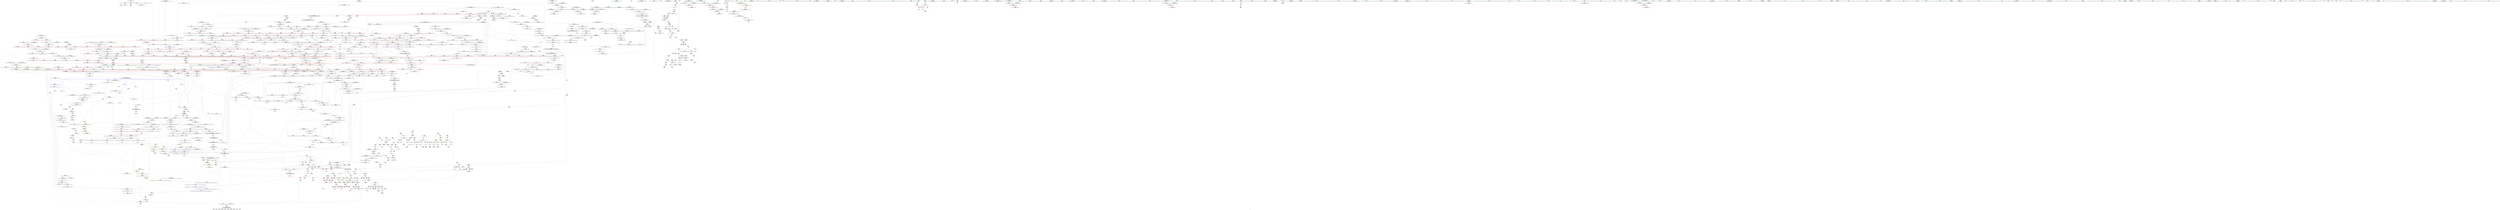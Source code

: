digraph "SVFG" {
	label="SVFG";

	Node0x55e15c95f000 [shape=record,color=grey,label="{NodeID: 0\nNullPtr}"];
	Node0x55e15c95f000 -> Node0x55e15c9f25c0[style=solid];
	Node0x55e15c95f000 -> Node0x55e15c9fcbb0[style=solid];
	Node0x55e15cab8d40 [shape=record,color=yellow,style=double,label="{NodeID: 1882\n6V_1 = ENCHI(MR_6V_0)\npts\{19 \}\nFun[_ZNK9__gnu_cxx5__ops15_Iter_less_iterclIPiS3_EEbT_T0_]}"];
	Node0x55e15cab8d40 -> Node0x55e15ca07d20[style=dashed];
	Node0x55e15cab8d40 -> Node0x55e15ca07df0[style=dashed];
	Node0x55e15c9f6030 [shape=record,color=red,label="{NodeID: 775\n1474\<--1437\n\<--__first.addr\n_ZSt16__insertion_sortIPiN9__gnu_cxx5__ops15_Iter_less_iterEEvT_S4_T0_\n|{<s0>89}}"];
	Node0x55e15c9f6030:s0 -> Node0x55e15cb57ce0[style=solid,color=red];
	Node0x55e15c9eca00 [shape=record,color=purple,label="{NodeID: 443\n1477\<--1476\nadd.ptr4\<--\n_ZSt16__insertion_sortIPiN9__gnu_cxx5__ops15_Iter_less_iterEEvT_S4_T0_\n|{<s0>89}}"];
	Node0x55e15c9eca00:s0 -> Node0x55e15cb37a40[style=solid,color=red];
	Node0x55e15c9e02c0 [shape=record,color=green,label="{NodeID: 111\n645\<--646\nretval\<--retval_field_insensitive\n_ZN9__gnu_cxx5__ops16__iter_less_iterEv\n}"];
	Node0x55e15c9fba60 [shape=record,color=red,label="{NodeID: 886\n2001\<--2000\n\<--\n_ZNK9__gnu_cxx5__ops14_Iter_less_valclIPiKiEEbT_RT0_\n}"];
	Node0x55e15c9fba60 -> Node0x55e15ca56c40[style=solid];
	Node0x55e15ca50c40 [shape=record,color=grey,label="{NodeID: 1661\n325 = Binary(324, 300, )\n}"];
	Node0x55e15ca50c40 -> Node0x55e15c9f3860[style=solid];
	Node0x55e15ca02560 [shape=record,color=red,label="{NodeID: 554\n411\<--361\n\<--y.addr\n_Z6getMaxiiiii\n|{<s0>17}}"];
	Node0x55e15ca02560:s0 -> Node0x55e15cb50290[style=solid,color=red];
	Node0x55e15cb4b3b0 [shape=record,color=black,label="{NodeID: 2436\n534 = PHI(1872, )\n}"];
	Node0x55e15cb4b3b0 -> Node0x55e15c9f42f0[style=solid];
	Node0x55e15c9e4f90 [shape=record,color=green,label="{NodeID: 222\n1443\<--1444\n__val\<--__val_field_insensitive\n_ZSt16__insertion_sortIPiN9__gnu_cxx5__ops15_Iter_less_iterEEvT_S4_T0_\n|{|<s1>90}}"];
	Node0x55e15c9e4f90 -> Node0x55e15ca239c0[style=solid];
	Node0x55e15c9e4f90:s1 -> Node0x55e15cb45b40[style=solid,color=red];
	Node0x55e15ca20f80 [shape=record,color=blue,label="{NodeID: 997\n1022\<--1032\n__value\<--\n_ZSt10__pop_heapIPiN9__gnu_cxx5__ops15_Iter_less_iterEEvT_S4_S4_RT0_\n}"];
	Node0x55e15ca20f80 -> Node0x55e15ca08540[style=dashed];
	Node0x55e15ca20f80 -> Node0x55e15ca08610[style=dashed];
	Node0x55e15caa3de0 [shape=record,color=black,label="{NodeID: 1772\nMR_190V_2 = PHI(MR_190V_4, MR_190V_1, )\npts\{936 \}\n}"];
	Node0x55e15ca07f90 [shape=record,color=red,label="{NodeID: 665\n1039\<--1014\n\<--__first.addr\n_ZSt10__pop_heapIPiN9__gnu_cxx5__ops15_Iter_less_iterEEvT_S4_S4_RT0_\n|{<s0>58}}"];
	Node0x55e15ca07f90:s0 -> Node0x55e15cb57250[style=solid,color=red];
	Node0x55e15cb54dc0 [shape=record,color=black,label="{NodeID: 2547\n891 = PHI(771, )\n2nd arg _ZSt11__sort_heapIPiN9__gnu_cxx5__ops15_Iter_less_iterEEvT_S4_RT0_ }"];
	Node0x55e15cb54dc0 -> Node0x55e15ca20280[style=solid];
	Node0x55e15c9f3110 [shape=record,color=black,label="{NodeID: 333\n174\<--173\nidxprom20\<--rem19\n_Z3genv\n}"];
	Node0x55e15ca269b0 [shape=record,color=blue,label="{NodeID: 1108\n1882\<--1875\n__val.addr\<--__val\n_ZSt13__lower_boundIPiiN9__gnu_cxx5__ops14_Iter_less_valEET_S4_S4_RKT0_T1_\n}"];
	Node0x55e15ca269b0 -> Node0x55e15c9fabc0[style=dashed];
	Node0x55e15c9a6ce0 [shape=record,color=green,label="{NodeID: 1\n7\<--1\n__dso_handle\<--dummyObj\nGlob }"];
	Node0x55e15c9f6100 [shape=record,color=red,label="{NodeID: 776\n1483\<--1437\n\<--__first.addr\n_ZSt16__insertion_sortIPiN9__gnu_cxx5__ops15_Iter_less_iterEEvT_S4_T0_\n}"];
	Node0x55e15c9f6100 -> Node0x55e15ca23a90[style=solid];
	Node0x55e15c9ecad0 [shape=record,color=purple,label="{NodeID: 444\n1496\<--1495\nincdec.ptr\<--\n_ZSt16__insertion_sortIPiN9__gnu_cxx5__ops15_Iter_less_iterEEvT_S4_T0_\n}"];
	Node0x55e15c9ecad0 -> Node0x55e15ca23b60[style=solid];
	Node0x55e15c9e0390 [shape=record,color=green,label="{NodeID: 112\n652\<--653\n__comp\<--__comp_field_insensitive\n_ZSt16__introsort_loopIPilN9__gnu_cxx5__ops15_Iter_less_iterEEvT_S4_T0_T1_\n}"];
	Node0x55e15c9fbb30 [shape=record,color=red,label="{NodeID: 887\n2003\<--2002\n\<--\n_ZNK9__gnu_cxx5__ops14_Iter_less_valclIPiKiEEbT_RT0_\n}"];
	Node0x55e15c9fbb30 -> Node0x55e15ca56c40[style=solid];
	Node0x55e15ca50dc0 [shape=record,color=grey,label="{NodeID: 1662\n318 = Binary(317, 102, )\n|{<s0>16}}"];
	Node0x55e15ca50dc0:s0 -> Node0x55e15cb52450[style=solid,color=red];
	Node0x55e15ca02630 [shape=record,color=red,label="{NodeID: 555\n416\<--361\n\<--y.addr\n_Z6getMaxiiiii\n}"];
	Node0x55e15ca02630 -> Node0x55e15ca54cc0[style=solid];
	Node0x55e15cb4b4f0 [shape=record,color=black,label="{NodeID: 2437\n547 = PHI()\n}"];
	Node0x55e15c9e5060 [shape=record,color=green,label="{NodeID: 223\n1445\<--1446\nagg.tmp\<--agg.tmp_field_insensitive\n_ZSt16__insertion_sortIPiN9__gnu_cxx5__ops15_Iter_less_iterEEvT_S4_T0_\n}"];
	Node0x55e15ca21050 [shape=record,color=blue,label="{NodeID: 998\n1037\<--1036\n\<--\n_ZSt10__pop_heapIPiN9__gnu_cxx5__ops15_Iter_less_iterEEvT_S4_S4_RT0_\n|{|<s1>58}}"];
	Node0x55e15ca21050 -> Node0x55e15ca08610[style=dashed];
	Node0x55e15ca21050:s1 -> Node0x55e15caa5be0[style=dashed,color=red];
	Node0x55e15caa42e0 [shape=record,color=black,label="{NodeID: 1773\nMR_6V_4 = PHI(MR_6V_3, MR_6V_1, )\npts\{19 \}\n|{<s0>12}}"];
	Node0x55e15caa42e0:s0 -> Node0x55e15cadaaa0[style=dashed,color=blue];
	Node0x55e15ca08060 [shape=record,color=red,label="{NodeID: 666\n1041\<--1014\n\<--__first.addr\n_ZSt10__pop_heapIPiN9__gnu_cxx5__ops15_Iter_less_iterEEvT_S4_S4_RT0_\n}"];
	Node0x55e15ca08060 -> Node0x55e15c9f54d0[style=solid];
	Node0x55e15cb54ed0 [shape=record,color=black,label="{NodeID: 2548\n1854 = PHI(1780, 1837, )\n1st arg _ZNK9__gnu_cxx5__ops19_Iter_equal_to_iterclIPiS3_EEbT_T0_ }"];
	Node0x55e15cb54ed0 -> Node0x55e15ca26670[style=solid];
	Node0x55e15c9f31e0 [shape=record,color=black,label="{NodeID: 334\n183\<--182\nidx.ext\<--\n_Z3genv\n}"];
	Node0x55e15ca26a80 [shape=record,color=blue,label="{NodeID: 1109\n1884\<--1895\n__len\<--call\n_ZSt13__lower_boundIPiiN9__gnu_cxx5__ops14_Iter_less_valEET_S4_S4_RKT0_T1_\n}"];
	Node0x55e15ca26a80 -> Node0x55e15caa01e0[style=dashed];
	Node0x55e15c9a6d70 [shape=record,color=green,label="{NodeID: 2\n21\<--1\n\<--dummyObj\nCan only get source location for instruction, argument, global var or function.}"];
	Node0x55e15c9f61d0 [shape=record,color=red,label="{NodeID: 777\n1454\<--1439\n\<--__last.addr\n_ZSt16__insertion_sortIPiN9__gnu_cxx5__ops15_Iter_less_iterEEvT_S4_T0_\n}"];
	Node0x55e15c9f61d0 -> Node0x55e15ca55140[style=solid];
	Node0x55e15c9ecba0 [shape=record,color=purple,label="{NodeID: 445\n1531\<--1530\nincdec.ptr\<--\n_ZSt26__unguarded_insertion_sortIPiN9__gnu_cxx5__ops15_Iter_less_iterEEvT_S4_T0_\n}"];
	Node0x55e15c9ecba0 -> Node0x55e15ca23ea0[style=solid];
	Node0x55e15c9e56c0 [shape=record,color=green,label="{NodeID: 113\n654\<--655\n__first.addr\<--__first.addr_field_insensitive\n_ZSt16__introsort_loopIPilN9__gnu_cxx5__ops15_Iter_less_iterEEvT_S4_T0_T1_\n}"];
	Node0x55e15c9e56c0 -> Node0x55e15ca041d0[style=solid];
	Node0x55e15c9e56c0 -> Node0x55e15ca042a0[style=solid];
	Node0x55e15c9e56c0 -> Node0x55e15ca04370[style=solid];
	Node0x55e15c9e56c0 -> Node0x55e15ca1f0a0[style=solid];
	Node0x55e15c9fbc00 [shape=record,color=red,label="{NodeID: 888\n2018\<--2011\n\<--__first.addr\n_ZSt10__distanceIPiENSt15iterator_traitsIT_E15difference_typeES2_S2_St26random_access_iterator_tag\n}"];
	Node0x55e15c9fbc00 -> Node0x55e15c9ea680[style=solid];
	Node0x55e15ca50f40 [shape=record,color=grey,label="{NodeID: 1663\n946 = Binary(944, 945, )\n}"];
	Node0x55e15ca50f40 -> Node0x55e15ca510c0[style=solid];
	Node0x55e15ca02700 [shape=record,color=red,label="{NodeID: 556\n427\<--361\n\<--y.addr\n_Z6getMaxiiiii\n|{<s0>18}}"];
	Node0x55e15ca02700:s0 -> Node0x55e15cb50290[style=solid,color=red];
	Node0x55e15cb4b5c0 [shape=record,color=black,label="{NodeID: 2438\n560 = PHI()\n}"];
	Node0x55e15c9e5130 [shape=record,color=green,label="{NodeID: 224\n1447\<--1448\nagg.tmp7\<--agg.tmp7_field_insensitive\n_ZSt16__insertion_sortIPiN9__gnu_cxx5__ops15_Iter_less_iterEEvT_S4_T0_\n}"];
	Node0x55e15ca21120 [shape=record,color=blue,label="{NodeID: 999\n1053\<--1052\n__t.addr\<--__t\n_ZSt4moveIRiEONSt16remove_referenceIT_E4typeEOS2_\n}"];
	Node0x55e15ca21120 -> Node0x55e15ca086e0[style=dashed];
	Node0x55e15caa47e0 [shape=record,color=black,label="{NodeID: 1774\nMR_6V_2 = PHI(MR_6V_1, MR_6V_3, )\npts\{19 \}\n|{<s0>47|<s1>80|<s2>81|<s3>82}}"];
	Node0x55e15caa47e0:s0 -> Node0x55e15cadaec0[style=dashed,color=blue];
	Node0x55e15caa47e0:s1 -> Node0x55e15cab8d40[style=dashed,color=red];
	Node0x55e15caa47e0:s2 -> Node0x55e15cab8d40[style=dashed,color=red];
	Node0x55e15caa47e0:s3 -> Node0x55e15cac2380[style=dashed,color=red];
	Node0x55e15ca08130 [shape=record,color=red,label="{NodeID: 667\n1040\<--1016\n\<--__last.addr\n_ZSt10__pop_heapIPiN9__gnu_cxx5__ops15_Iter_less_iterEEvT_S4_S4_RT0_\n}"];
	Node0x55e15ca08130 -> Node0x55e15c9f5400[style=solid];
	Node0x55e15ca7a9d0 [shape=record,color=black,label="{NodeID: 2549\n1855 = PHI(1781, 1838, )\n2nd arg _ZNK9__gnu_cxx5__ops19_Iter_equal_to_iterclIPiS3_EEbT_T0_ }"];
	Node0x55e15ca7a9d0 -> Node0x55e15ca26740[style=solid];
	Node0x55e15c9f32b0 [shape=record,color=black,label="{NodeID: 335\n191\<--190\nidx.ext23\<--\n_Z3genv\n}"];
	Node0x55e15ca26b50 [shape=record,color=blue,label="{NodeID: 1110\n1886\<--1904\n__half\<--shr\n_ZSt13__lower_boundIPiiN9__gnu_cxx5__ops14_Iter_less_valEET_S4_S4_RKT0_T1_\n}"];
	Node0x55e15ca26b50 -> Node0x55e15c9faf00[style=dashed];
	Node0x55e15ca26b50 -> Node0x55e15c9fafd0[style=dashed];
	Node0x55e15ca26b50 -> Node0x55e15c9fb0a0[style=dashed];
	Node0x55e15ca26b50 -> Node0x55e15caa06e0[style=dashed];
	Node0x55e15c97a680 [shape=record,color=green,label="{NodeID: 3\n32\<--1\n\<--dummyObj\nCan only get source location for instruction, argument, global var or function.|{<s0>58}}"];
	Node0x55e15c97a680:s0 -> Node0x55e15cb573a0[style=solid,color=red];
	Node0x55e15c9f62a0 [shape=record,color=red,label="{NodeID: 778\n1463\<--1439\n\<--__last.addr\n_ZSt16__insertion_sortIPiN9__gnu_cxx5__ops15_Iter_less_iterEEvT_S4_T0_\n}"];
	Node0x55e15c9f62a0 -> Node0x55e15ca55d40[style=solid];
	Node0x55e15c9ecc70 [shape=record,color=purple,label="{NodeID: 446\n1577\<--1576\nincdec.ptr\<--\n_ZSt25__unguarded_linear_insertIPiN9__gnu_cxx5__ops14_Val_less_iterEEvT_T0_\n}"];
	Node0x55e15c9ecc70 -> Node0x55e15ca24450[style=solid];
	Node0x55e15c9e5750 [shape=record,color=green,label="{NodeID: 114\n656\<--657\n__last.addr\<--__last.addr_field_insensitive\n_ZSt16__introsort_loopIPilN9__gnu_cxx5__ops15_Iter_less_iterEEvT_S4_T0_T1_\n}"];
	Node0x55e15c9e5750 -> Node0x55e15ca04440[style=solid];
	Node0x55e15c9e5750 -> Node0x55e15ca04510[style=solid];
	Node0x55e15c9e5750 -> Node0x55e15ca045e0[style=solid];
	Node0x55e15c9e5750 -> Node0x55e15ca046b0[style=solid];
	Node0x55e15c9e5750 -> Node0x55e15ca04780[style=solid];
	Node0x55e15c9e5750 -> Node0x55e15ca1f170[style=solid];
	Node0x55e15c9e5750 -> Node0x55e15ca1f4b0[style=solid];
	Node0x55e15c9fbcd0 [shape=record,color=red,label="{NodeID: 889\n2017\<--2013\n\<--__last.addr\n_ZSt10__distanceIPiENSt15iterator_traitsIT_E15difference_typeES2_S2_St26random_access_iterator_tag\n}"];
	Node0x55e15c9fbcd0 -> Node0x55e15c9ea5b0[style=solid];
	Node0x55e15ca510c0 [shape=record,color=grey,label="{NodeID: 1664\n947 = Binary(946, 201, )\n}"];
	Node0x55e15ca510c0 -> Node0x55e15ca55ec0[style=solid];
	Node0x55e15ca027d0 [shape=record,color=red,label="{NodeID: 557\n432\<--363\n\<--t1\n_Z6getMaxiiiii\n}"];
	Node0x55e15ca027d0 -> Node0x55e15ca4df40[style=solid];
	Node0x55e15cb4b690 [shape=record,color=black,label="{NodeID: 2439\n564 = PHI()\n}"];
	Node0x55e15c9e5200 [shape=record,color=green,label="{NodeID: 225\n1449\<--1450\nundef.agg.tmp\<--undef.agg.tmp_field_insensitive\n_ZSt16__insertion_sortIPiN9__gnu_cxx5__ops15_Iter_less_iterEEvT_S4_T0_\n}"];
	Node0x55e15ca211f0 [shape=record,color=blue,label="{NodeID: 1000\n1065\<--1059\n__first.addr\<--__first\n_ZSt13__adjust_heapIPiliN9__gnu_cxx5__ops15_Iter_less_iterEEvT_T0_S5_T1_T2_\n}"];
	Node0x55e15ca211f0 -> Node0x55e15ca087b0[style=dashed];
	Node0x55e15ca211f0 -> Node0x55e15ca08880[style=dashed];
	Node0x55e15ca211f0 -> Node0x55e15ca08950[style=dashed];
	Node0x55e15ca211f0 -> Node0x55e15ca08a20[style=dashed];
	Node0x55e15ca211f0 -> Node0x55e15ca08af0[style=dashed];
	Node0x55e15ca211f0 -> Node0x55e15ca08bc0[style=dashed];
	Node0x55e15ca211f0 -> Node0x55e15ca08c90[style=dashed];
	Node0x55e15ca08200 [shape=record,color=red,label="{NodeID: 668\n1030\<--1018\n\<--__result.addr\n_ZSt10__pop_heapIPiN9__gnu_cxx5__ops15_Iter_less_iterEEvT_S4_S4_RT0_\n|{<s0>55}}"];
	Node0x55e15ca08200:s0 -> Node0x55e15cb45b40[style=solid,color=red];
	Node0x55e15cb54fe0 [shape=record,color=black,label="{NodeID: 2550\n1250 = PHI(1216, )\n0th arg _ZNK9__gnu_cxx5__ops14_Iter_less_valclIPiiEEbT_RT0_ }"];
	Node0x55e15cb54fe0 -> Node0x55e15ca22640[style=solid];
	Node0x55e15c9f3380 [shape=record,color=black,label="{NodeID: 336\n198\<--195\nsub.ptr.lhs.cast\<--call\n_Z3genv\n}"];
	Node0x55e15c9f3380 -> Node0x55e15ca52a40[style=solid];
	Node0x55e15ca26c20 [shape=record,color=blue,label="{NodeID: 1111\n1888\<--1906\n__middle\<--\n_ZSt13__lower_boundIPiiN9__gnu_cxx5__ops14_Iter_less_valEET_S4_S4_RKT0_T1_\n|{<s0>113}}"];
	Node0x55e15ca26c20:s0 -> Node0x55e15cabdb30[style=dashed,color=red];
	Node0x55e15c97a710 [shape=record,color=green,label="{NodeID: 4\n40\<--1\n_ZSt3cin\<--dummyObj\nGlob }"];
	Node0x55e15cab90f0 [shape=record,color=yellow,style=double,label="{NodeID: 1886\n6V_1 = ENCHI(MR_6V_0)\npts\{19 \}\nFun[_ZNK9__gnu_cxx5__ops14_Iter_less_valclIPiiEEbT_RT0_]}"];
	Node0x55e15cab90f0 -> Node0x55e15ca0b120[style=dashed];
	Node0x55e15c9f6370 [shape=record,color=red,label="{NodeID: 779\n1462\<--1441\n\<--__i\n_ZSt16__insertion_sortIPiN9__gnu_cxx5__ops15_Iter_less_iterEEvT_S4_T0_\n}"];
	Node0x55e15c9f6370 -> Node0x55e15ca55d40[style=solid];
	Node0x55e15c9ecd40 [shape=record,color=purple,label="{NodeID: 447\n1593\<--1592\nincdec.ptr3\<--\n_ZSt25__unguarded_linear_insertIPiN9__gnu_cxx5__ops14_Val_less_iterEEvT_T0_\n}"];
	Node0x55e15c9ecd40 -> Node0x55e15ca246c0[style=solid];
	Node0x55e15c9e5820 [shape=record,color=green,label="{NodeID: 115\n658\<--659\n__depth_limit.addr\<--__depth_limit.addr_field_insensitive\n_ZSt16__introsort_loopIPilN9__gnu_cxx5__ops15_Iter_less_iterEEvT_S4_T0_T1_\n}"];
	Node0x55e15c9e5820 -> Node0x55e15ca04850[style=solid];
	Node0x55e15c9e5820 -> Node0x55e15ca04920[style=solid];
	Node0x55e15c9e5820 -> Node0x55e15ca049f0[style=solid];
	Node0x55e15c9e5820 -> Node0x55e15ca1f240[style=solid];
	Node0x55e15c9e5820 -> Node0x55e15ca1f310[style=solid];
	Node0x55e15c9fbda0 [shape=record,color=red,label="{NodeID: 890\n2044\<--2037\n\<--__i.addr\n_ZSt9__advanceIPilEvRT_T0_St26random_access_iterator_tag\n}"];
	Node0x55e15c9fbda0 -> Node0x55e15c9fbf40[style=solid];
	Node0x55e15c9fbda0 -> Node0x55e15ca27ac0[style=solid];
	Node0x55e15ca51240 [shape=record,color=grey,label="{NodeID: 1665\n316 = Binary(315, 102, )\n|{<s0>16}}"];
	Node0x55e15ca51240:s0 -> Node0x55e15cb52170[style=solid,color=red];
	Node0x55e15ca028a0 [shape=record,color=red,label="{NodeID: 558\n437\<--363\n\<--t1\n_Z6getMaxiiiii\n}"];
	Node0x55e15ca028a0 -> Node0x55e15c9f3e10[style=solid];
	Node0x55e15cb4b760 [shape=record,color=black,label="{NodeID: 2440\n568 = PHI()\n}"];
	Node0x55e15c9e52d0 [shape=record,color=green,label="{NodeID: 226\n1479\<--1480\n_ZSt13move_backwardIPiS0_ET0_T_S2_S1_\<--_ZSt13move_backwardIPiS0_ET0_T_S2_S1__field_insensitive\n}"];
	Node0x55e15ca212c0 [shape=record,color=blue,label="{NodeID: 1001\n1067\<--1060\n__holeIndex.addr\<--__holeIndex\n_ZSt13__adjust_heapIPiliN9__gnu_cxx5__ops15_Iter_less_iterEEvT_T0_S5_T1_T2_\n}"];
	Node0x55e15ca212c0 -> Node0x55e15ca08d60[style=dashed];
	Node0x55e15ca212c0 -> Node0x55e15ca08e30[style=dashed];
	Node0x55e15ca212c0 -> Node0x55e15ca08f00[style=dashed];
	Node0x55e15ca212c0 -> Node0x55e15ca08fd0[style=dashed];
	Node0x55e15ca212c0 -> Node0x55e15ca21940[style=dashed];
	Node0x55e15ca212c0 -> Node0x55e15ca21bb0[style=dashed];
	Node0x55e15ca212c0 -> Node0x55e15caa88e0[style=dashed];
	Node0x55e15ca082d0 [shape=record,color=red,label="{NodeID: 669\n1037\<--1018\n\<--__result.addr\n_ZSt10__pop_heapIPiN9__gnu_cxx5__ops15_Iter_less_iterEEvT_S4_S4_RT0_\n}"];
	Node0x55e15ca082d0 -> Node0x55e15ca21050[style=solid];
	Node0x55e15cb550b0 [shape=record,color=black,label="{NodeID: 2551\n1251 = PHI(1219, )\n1st arg _ZNK9__gnu_cxx5__ops14_Iter_less_valclIPiiEEbT_RT0_ }"];
	Node0x55e15cb550b0 -> Node0x55e15ca22710[style=solid];
	Node0x55e15c9f3450 [shape=record,color=black,label="{NodeID: 337\n202\<--200\nconv25\<--sub.ptr.div\n_Z3genv\n}"];
	Node0x55e15c9f3450 -> Node0x55e15c9fd5a0[style=solid];
	Node0x55e15ca26cf0 [shape=record,color=blue,label="{NodeID: 1112\n1878\<--1918\n__first.addr\<--\n_ZSt13__lower_boundIPiiN9__gnu_cxx5__ops14_Iter_less_valEET_S4_S4_RKT0_T1_\n}"];
	Node0x55e15ca26cf0 -> Node0x55e15c9fa950[style=dashed];
	Node0x55e15ca26cf0 -> Node0x55e15ca26dc0[style=dashed];
	Node0x55e15c97a7a0 [shape=record,color=green,label="{NodeID: 5\n41\<--1\n.str\<--dummyObj\nGlob }"];
	Node0x55e15cab9200 [shape=record,color=yellow,style=double,label="{NodeID: 1887\n242V_1 = ENCHI(MR_242V_0)\npts\{1197 \}\nFun[_ZNK9__gnu_cxx5__ops14_Iter_less_valclIPiiEEbT_RT0_]}"];
	Node0x55e15cab9200 -> Node0x55e15ca0b1f0[style=dashed];
	Node0x55e15c9f6440 [shape=record,color=red,label="{NodeID: 780\n1466\<--1441\n\<--__i\n_ZSt16__insertion_sortIPiN9__gnu_cxx5__ops15_Iter_less_iterEEvT_S4_T0_\n|{<s0>87}}"];
	Node0x55e15c9f6440:s0 -> Node0x55e15cb53e00[style=solid,color=red];
	Node0x55e15c9ece10 [shape=record,color=purple,label="{NodeID: 448\n2056\<--1699\noffset_0\<--\n}"];
	Node0x55e15c9ece10 -> Node0x55e15ca252f0[style=solid];
	Node0x55e15c9e58f0 [shape=record,color=green,label="{NodeID: 116\n660\<--661\nagg.tmp\<--agg.tmp_field_insensitive\n_ZSt16__introsort_loopIPilN9__gnu_cxx5__ops15_Iter_less_iterEEvT_S4_T0_T1_\n}"];
	Node0x55e15c9fbe70 [shape=record,color=red,label="{NodeID: 891\n2043\<--2039\n\<--__n.addr\n_ZSt9__advanceIPilEvRT_T0_St26random_access_iterator_tag\n}"];
	Node0x55e15ca513c0 [shape=record,color=grey,label="{NodeID: 1666\n315 = Binary(314, 300, )\n}"];
	Node0x55e15ca513c0 -> Node0x55e15ca51240[style=solid];
	Node0x55e15ca02970 [shape=record,color=red,label="{NodeID: 559\n433\<--365\n\<--t2\n_Z6getMaxiiiii\n}"];
	Node0x55e15ca02970 -> Node0x55e15ca4df40[style=solid];
	Node0x55e15cb4b860 [shape=record,color=black,label="{NodeID: 2441\n570 = PHI()\n}"];
	Node0x55e15c9e53d0 [shape=record,color=green,label="{NodeID: 227\n1488\<--1489\n_ZN9__gnu_cxx5__ops15__val_comp_iterENS0_15_Iter_less_iterE\<--_ZN9__gnu_cxx5__ops15__val_comp_iterENS0_15_Iter_less_iterE_field_insensitive\n}"];
	Node0x55e15ca21390 [shape=record,color=blue,label="{NodeID: 1002\n1069\<--1061\n__len.addr\<--__len\n_ZSt13__adjust_heapIPiliN9__gnu_cxx5__ops15_Iter_less_iterEEvT_T0_S5_T1_T2_\n}"];
	Node0x55e15ca21390 -> Node0x55e15ca09170[style=dashed];
	Node0x55e15ca21390 -> Node0x55e15ca09240[style=dashed];
	Node0x55e15ca21390 -> Node0x55e15ca09310[style=dashed];
	Node0x55e15caa56e0 [shape=record,color=black,label="{NodeID: 1777\nMR_6V_7 = PHI(MR_6V_9, MR_6V_3, )\npts\{19 \}\n|{<s0>46}}"];
	Node0x55e15caa56e0:s0 -> Node0x55e15cadad60[style=dashed,color=blue];
	Node0x55e15ca083a0 [shape=record,color=red,label="{NodeID: 670\n1048\<--1020\n\<--__comp.addr\n_ZSt10__pop_heapIPiN9__gnu_cxx5__ops15_Iter_less_iterEEvT_S4_S4_RT0_\n}"];
	Node0x55e15cb55180 [shape=record,color=black,label="{NodeID: 2552\n1252 = PHI(1196, )\n2nd arg _ZNK9__gnu_cxx5__ops14_Iter_less_valclIPiiEEbT_RT0_ }"];
	Node0x55e15cb55180 -> Node0x55e15ca227e0[style=solid];
	Node0x55e15c9f3520 [shape=record,color=black,label="{NodeID: 338\n227\<--245\n_ZSt6uniqueIPiET_S1_S1__ret\<--call\n_ZSt6uniqueIPiET_S1_S1_\n|{<s0>10}}"];
	Node0x55e15c9f3520:s0 -> Node0x55e15cb4aa00[style=solid,color=blue];
	Node0x55e15ca26dc0 [shape=record,color=blue,label="{NodeID: 1113\n1878\<--1921\n__first.addr\<--incdec.ptr\n_ZSt13__lower_boundIPiiN9__gnu_cxx5__ops14_Iter_less_valEET_S4_S4_RKT0_T1_\n}"];
	Node0x55e15ca26dc0 -> Node0x55e15ca9fce0[style=dashed];
	Node0x55e15c97a830 [shape=record,color=green,label="{NodeID: 6\n43\<--1\n_ZSt4cout\<--dummyObj\nGlob }"];
	Node0x55e15c9f6510 [shape=record,color=red,label="{NodeID: 781\n1470\<--1441\n\<--__i\n_ZSt16__insertion_sortIPiN9__gnu_cxx5__ops15_Iter_less_iterEEvT_S4_T0_\n|{<s0>88}}"];
	Node0x55e15c9f6510:s0 -> Node0x55e15cb45b40[style=solid,color=red];
	Node0x55e15c9ecee0 [shape=record,color=purple,label="{NodeID: 449\n2057\<--1701\noffset_0\<--\n}"];
	Node0x55e15c9ecee0 -> Node0x55e15c9fc010[style=solid];
	Node0x55e15c9e59c0 [shape=record,color=green,label="{NodeID: 117\n662\<--663\n__cut\<--__cut_field_insensitive\n_ZSt16__introsort_loopIPilN9__gnu_cxx5__ops15_Iter_less_iterEEvT_S4_T0_T1_\n}"];
	Node0x55e15c9e59c0 -> Node0x55e15ca04ac0[style=solid];
	Node0x55e15c9e59c0 -> Node0x55e15ca04b90[style=solid];
	Node0x55e15c9e59c0 -> Node0x55e15ca1f3e0[style=solid];
	Node0x55e15cac1d00 [shape=record,color=yellow,style=double,label="{NodeID: 1999\n6V_1 = ENCHI(MR_6V_0)\npts\{19 \}\nFun[_ZSt13move_backwardIPiS0_ET0_T_S2_S1_]|{<s0>97}}"];
	Node0x55e15cac1d00:s0 -> Node0x55e15cabe510[style=dashed,color=red];
	Node0x55e15c9fbf40 [shape=record,color=red,label="{NodeID: 892\n2045\<--2044\n\<--\n_ZSt9__advanceIPilEvRT_T0_St26random_access_iterator_tag\n}"];
	Node0x55e15c9fbf40 -> Node0x55e15c9fe390[style=solid];
	Node0x55e15ca51540 [shape=record,color=grey,label="{NodeID: 1667\n307 = Binary(306, 300, )\n|{<s0>15}}"];
	Node0x55e15ca51540:s0 -> Node0x55e15cb52170[style=solid,color=red];
	Node0x55e15ca02a40 [shape=record,color=red,label="{NodeID: 560\n403\<--367\n\<--mid\n_Z6getMaxiiiii\n}"];
	Node0x55e15ca02a40 -> Node0x55e15ca54540[style=solid];
	Node0x55e15cb4b960 [shape=record,color=black,label="{NodeID: 2442\n573 = PHI()\n}"];
	Node0x55e15c9e54d0 [shape=record,color=green,label="{NodeID: 228\n1491\<--1492\n_ZSt25__unguarded_linear_insertIPiN9__gnu_cxx5__ops14_Val_less_iterEEvT_T0_\<--_ZSt25__unguarded_linear_insertIPiN9__gnu_cxx5__ops14_Val_less_iterEEvT_T0__field_insensitive\n}"];
	Node0x55e15ca21460 [shape=record,color=blue,label="{NodeID: 1003\n1071\<--1062\n__value.addr\<--__value\n_ZSt13__adjust_heapIPiliN9__gnu_cxx5__ops15_Iter_less_iterEEvT_T0_S5_T1_T2_\n}"];
	Node0x55e15ca21460 -> Node0x55e15ca09da0[style=dashed];
	Node0x55e15ca21460 -> Node0x55e15ca09e70[style=dashed];
	Node0x55e15ca21460 -> Node0x55e15ca09f40[style=dashed];
	Node0x55e15caa5be0 [shape=record,color=black,label="{NodeID: 1778\nMR_6V_2 = PHI(MR_6V_3, MR_6V_1, )\npts\{19 \}\n|{|<s5>59}}"];
	Node0x55e15caa5be0 -> Node0x55e15ca09da0[style=dashed];
	Node0x55e15caa5be0 -> Node0x55e15ca09e70[style=dashed];
	Node0x55e15caa5be0 -> Node0x55e15ca21870[style=dashed];
	Node0x55e15caa5be0 -> Node0x55e15ca21ae0[style=dashed];
	Node0x55e15caa5be0 -> Node0x55e15caa83e0[style=dashed];
	Node0x55e15caa5be0:s5 -> Node0x55e15cab8d40[style=dashed,color=red];
	Node0x55e15ca08470 [shape=record,color=red,label="{NodeID: 671\n1032\<--1031\n\<--call\n_ZSt10__pop_heapIPiN9__gnu_cxx5__ops15_Iter_less_iterEEvT_S4_S4_RT0_\n}"];
	Node0x55e15ca08470 -> Node0x55e15ca20f80[style=solid];
	Node0x55e15cb55290 [shape=record,color=black,label="{NodeID: 2553\n1664 = PHI(1620, 1624, 1626, )\n0th arg _ZSt12__niter_baseIPiET_S1_ }"];
	Node0x55e15cb55290 -> Node0x55e15ca24ee0[style=solid];
	Node0x55e15c9f35f0 [shape=record,color=black,label="{NodeID: 339\n283\<--282\nidxprom\<--\n_Z3insiiiii\n}"];
	Node0x55e15ca26e90 [shape=record,color=blue,label="{NodeID: 1114\n1884\<--1926\n__len\<--sub2\n_ZSt13__lower_boundIPiiN9__gnu_cxx5__ops14_Iter_less_valEET_S4_S4_RKT0_T1_\n}"];
	Node0x55e15ca26e90 -> Node0x55e15caa01e0[style=dashed];
	Node0x55e15c97a8c0 [shape=record,color=green,label="{NodeID: 7\n44\<--1\n.str.1\<--dummyObj\nGlob }"];
	Node0x55e15c9f65e0 [shape=record,color=red,label="{NodeID: 782\n1475\<--1441\n\<--__i\n_ZSt16__insertion_sortIPiN9__gnu_cxx5__ops15_Iter_less_iterEEvT_S4_T0_\n|{<s0>89}}"];
	Node0x55e15c9f65e0:s0 -> Node0x55e15cb57df0[style=solid,color=red];
	Node0x55e15c9ecfb0 [shape=record,color=purple,label="{NodeID: 450\n1771\<--1770\nincdec.ptr\<--\n_ZSt8__uniqueIPiN9__gnu_cxx5__ops19_Iter_equal_to_iterEET_S4_S4_T0_\n}"];
	Node0x55e15c9ecfb0 -> Node0x55e15ca25a40[style=solid];
	Node0x55e15c9e5a90 [shape=record,color=green,label="{NodeID: 118\n664\<--665\nagg.tmp2\<--agg.tmp2_field_insensitive\n_ZSt16__introsort_loopIPilN9__gnu_cxx5__ops15_Iter_less_iterEEvT_S4_T0_T1_\n}"];
	Node0x55e15c9fc010 [shape=record,color=red,label="{NodeID: 893\n2058\<--2057\ndummyVal\<--offset_0\n_ZNSt20__copy_move_backwardILb1ELb1ESt26random_access_iterator_tagE13__copy_move_bIiEEPT_PKS3_S6_S4_\n}"];
	Node0x55e15c9fc010 -> Node0x55e15ca252f0[style=solid];
	Node0x55e15ca516c0 [shape=record,color=grey,label="{NodeID: 1668\n956 = Binary(955, 201, )\n}"];
	Node0x55e15ca516c0 -> Node0x55e15ca20690[style=solid];
	Node0x55e15ca02b10 [shape=record,color=red,label="{NodeID: 561\n409\<--367\n\<--mid\n_Z6getMaxiiiii\n|{<s0>17}}"];
	Node0x55e15ca02b10:s0 -> Node0x55e15cb4ff10[style=solid,color=red];
	Node0x55e15cb4ba30 [shape=record,color=black,label="{NodeID: 2443\n629 = PHI(709, )\n}"];
	Node0x55e15cb4ba30 -> Node0x55e15ca12170[style=solid];
	Node0x55e15c9e55d0 [shape=record,color=green,label="{NodeID: 229\n1503\<--1504\n__comp\<--__comp_field_insensitive\n_ZSt26__unguarded_insertion_sortIPiN9__gnu_cxx5__ops15_Iter_less_iterEEvT_S4_T0_\n}"];
	Node0x55e15ca21530 [shape=record,color=blue,label="{NodeID: 1004\n1073\<--1085\n__topIndex\<--\n_ZSt13__adjust_heapIPiliN9__gnu_cxx5__ops15_Iter_less_iterEEvT_T0_S5_T1_T2_\n}"];
	Node0x55e15ca21530 -> Node0x55e15ca093e0[style=dashed];
	Node0x55e15ca08540 [shape=record,color=red,label="{NodeID: 672\n1036\<--1035\n\<--call1\n_ZSt10__pop_heapIPiN9__gnu_cxx5__ops15_Iter_less_iterEEvT_S4_S4_RT0_\n}"];
	Node0x55e15ca08540 -> Node0x55e15ca21050[style=solid];
	Node0x55e15cb55570 [shape=record,color=black,label="{NodeID: 2554\n649 = PHI(621, 701, )\n0th arg _ZSt16__introsort_loopIPilN9__gnu_cxx5__ops15_Iter_less_iterEEvT_S4_T0_T1_ }"];
	Node0x55e15cb55570 -> Node0x55e15ca1f0a0[style=solid];
	Node0x55e15c9f36c0 [shape=record,color=black,label="{NodeID: 340\n287\<--286\nconv\<--\n_Z3insiiiii\n}"];
	Node0x55e15c9f36c0 -> Node0x55e15ca50ac0[style=solid];
	Node0x55e15ca26f60 [shape=record,color=blue,label="{NodeID: 1115\n1884\<--1929\n__len\<--\n_ZSt13__lower_boundIPiiN9__gnu_cxx5__ops14_Iter_less_valEET_S4_S4_RKT0_T1_\n}"];
	Node0x55e15ca26f60 -> Node0x55e15caa01e0[style=dashed];
	Node0x55e15c97a950 [shape=record,color=green,label="{NodeID: 8\n46\<--1\n.str.2\<--dummyObj\nGlob }"];
	Node0x55e15c9f66b0 [shape=record,color=red,label="{NodeID: 783\n1476\<--1441\n\<--__i\n_ZSt16__insertion_sortIPiN9__gnu_cxx5__ops15_Iter_less_iterEEvT_S4_T0_\n}"];
	Node0x55e15c9f66b0 -> Node0x55e15c9eca00[style=solid];
	Node0x55e15c9ed080 [shape=record,color=purple,label="{NodeID: 451\n1775\<--1774\nincdec.ptr1\<--\n_ZSt8__uniqueIPiN9__gnu_cxx5__ops19_Iter_equal_to_iterEET_S4_S4_T0_\n}"];
	Node0x55e15c9ed080 -> Node0x55e15ca25b10[style=solid];
	Node0x55e15c9ed080 -> Node0x55e15ca549c0[style=solid];
	Node0x55e15c9e5b60 [shape=record,color=green,label="{NodeID: 119\n666\<--667\nagg.tmp3\<--agg.tmp3_field_insensitive\n_ZSt16__introsort_loopIPilN9__gnu_cxx5__ops15_Iter_less_iterEEvT_S4_T0_T1_\n}"];
	Node0x55e15c9fc0e0 [shape=record,color=blue,label="{NodeID: 894\n20\<--21\nN\<--\nGlob }"];
	Node0x55e15c9fc0e0 -> Node0x55e15ca964c0[style=dashed];
	Node0x55e15ca51840 [shape=record,color=grey,label="{NodeID: 1669\n1926 = Binary(1925, 909, )\n}"];
	Node0x55e15ca51840 -> Node0x55e15ca26e90[style=solid];
	Node0x55e15ca02be0 [shape=record,color=red,label="{NodeID: 562\n417\<--367\n\<--mid\n_Z6getMaxiiiii\n}"];
	Node0x55e15ca02be0 -> Node0x55e15ca54cc0[style=solid];
	Node0x55e15cb4bc30 [shape=record,color=black,label="{NodeID: 2444\n697 = PHI(796, )\n}"];
	Node0x55e15cb4bc30 -> Node0x55e15ca1f3e0[style=solid];
	Node0x55e15c9ed9a0 [shape=record,color=green,label="{NodeID: 230\n1505\<--1506\n__first.addr\<--__first.addr_field_insensitive\n_ZSt26__unguarded_insertion_sortIPiN9__gnu_cxx5__ops15_Iter_less_iterEEvT_S4_T0_\n}"];
	Node0x55e15c9ed9a0 -> Node0x55e15c9f6ac0[style=solid];
	Node0x55e15c9ed9a0 -> Node0x55e15ca23c30[style=solid];
	Node0x55e15ca21600 [shape=record,color=blue,label="{NodeID: 1005\n1075\<--1087\n__secondChild\<--\n_ZSt13__adjust_heapIPiliN9__gnu_cxx5__ops15_Iter_less_iterEEvT_T0_S5_T1_T2_\n}"];
	Node0x55e15ca21600 -> Node0x55e15ca094b0[style=dashed];
	Node0x55e15ca21600 -> Node0x55e15ca09580[style=dashed];
	Node0x55e15ca21600 -> Node0x55e15ca09a60[style=dashed];
	Node0x55e15ca21600 -> Node0x55e15ca09b30[style=dashed];
	Node0x55e15ca21600 -> Node0x55e15ca216d0[style=dashed];
	Node0x55e15ca21600 -> Node0x55e15ca21a10[style=dashed];
	Node0x55e15ca21600 -> Node0x55e15caa8de0[style=dashed];
	Node0x55e15ca08610 [shape=record,color=red,label="{NodeID: 673\n1047\<--1046\n\<--call2\n_ZSt10__pop_heapIPiN9__gnu_cxx5__ops15_Iter_less_iterEEvT_S4_S4_RT0_\n|{<s0>58}}"];
	Node0x55e15ca08610:s0 -> Node0x55e15cb57640[style=solid,color=red];
	Node0x55e15cb556c0 [shape=record,color=black,label="{NodeID: 2555\n650 = PHI(622, 702, )\n1st arg _ZSt16__introsort_loopIPilN9__gnu_cxx5__ops15_Iter_less_iterEEvT_S4_T0_T1_ }"];
	Node0x55e15cb556c0 -> Node0x55e15ca1f170[style=solid];
	Node0x55e15c9f3790 [shape=record,color=black,label="{NodeID: 341\n292\<--291\nidxprom2\<--\n_Z3insiiiii\n}"];
	Node0x55e15ca27030 [shape=record,color=blue,label="{NodeID: 1116\n1942\<--1940\n__first.addr\<--__first\n_ZSt8distanceIPiENSt15iterator_traitsIT_E15difference_typeES2_S2_\n}"];
	Node0x55e15ca27030 -> Node0x55e15c9fb310[style=dashed];
	Node0x55e15c97aa10 [shape=record,color=green,label="{NodeID: 9\n49\<--1\n\<--dummyObj\nCan only get source location for instruction, argument, global var or function.}"];
	Node0x55e15ca964c0 [shape=record,color=yellow,style=double,label="{NodeID: 1891\n8V_1 = ENCHI(MR_8V_0)\npts\{22 \}\nFun[main]|{<s0>27|<s1>28}}"];
	Node0x55e15ca964c0:s0 -> Node0x55e15cab58a0[style=dashed,color=red];
	Node0x55e15ca964c0:s1 -> Node0x55e15cab8120[style=dashed,color=red];
	Node0x55e15c9f6780 [shape=record,color=red,label="{NodeID: 784\n1486\<--1441\n\<--__i\n_ZSt16__insertion_sortIPiN9__gnu_cxx5__ops15_Iter_less_iterEEvT_S4_T0_\n|{<s0>92}}"];
	Node0x55e15c9f6780:s0 -> Node0x55e15cb51120[style=solid,color=red];
	Node0x55e15c9ed150 [shape=record,color=purple,label="{NodeID: 452\n1790\<--1789\nincdec.ptr6\<--\n_ZSt8__uniqueIPiN9__gnu_cxx5__ops19_Iter_equal_to_iterEET_S4_S4_T0_\n}"];
	Node0x55e15c9ed150 -> Node0x55e15ca25be0[style=solid];
	Node0x55e15c9ed150 -> Node0x55e15ca25cb0[style=solid];
	Node0x55e15c9e5c30 [shape=record,color=green,label="{NodeID: 120\n688\<--689\n_ZSt14__partial_sortIPiN9__gnu_cxx5__ops15_Iter_less_iterEEvT_S4_S4_T0_\<--_ZSt14__partial_sortIPiN9__gnu_cxx5__ops15_Iter_less_iterEEvT_S4_S4_T0__field_insensitive\n}"];
	Node0x55e15c9fc1b0 [shape=record,color=blue,label="{NodeID: 895\n23\<--21\nn\<--\nGlob }"];
	Node0x55e15c9fc1b0 -> Node0x55e15cab4be0[style=dashed];
	Node0x55e15ca519c0 [shape=record,color=grey,label="{NodeID: 1670\n955 = Binary(953, 954, )\n}"];
	Node0x55e15ca519c0 -> Node0x55e15ca516c0[style=solid];
	Node0x55e15ca02cb0 [shape=record,color=red,label="{NodeID: 563\n423\<--367\n\<--mid\n_Z6getMaxiiiii\n}"];
	Node0x55e15ca02cb0 -> Node0x55e15ca137f0[style=solid];
	Node0x55e15cb4bd70 [shape=record,color=black,label="{NodeID: 2445\n715 = PHI()\n}"];
	Node0x55e15cb4bd70 -> Node0x55e15c9f47d0[style=solid];
	Node0x55e15cb4bd70 -> Node0x55e15c9f48a0[style=solid];
	Node0x55e15c9eda70 [shape=record,color=green,label="{NodeID: 231\n1507\<--1508\n__last.addr\<--__last.addr_field_insensitive\n_ZSt26__unguarded_insertion_sortIPiN9__gnu_cxx5__ops15_Iter_less_iterEEvT_S4_T0_\n}"];
	Node0x55e15c9eda70 -> Node0x55e15c9f6b90[style=solid];
	Node0x55e15c9eda70 -> Node0x55e15ca23d00[style=solid];
	Node0x55e15ca216d0 [shape=record,color=blue,label="{NodeID: 1006\n1075\<--1098\n__secondChild\<--mul\n_ZSt13__adjust_heapIPiliN9__gnu_cxx5__ops15_Iter_less_iterEEvT_T0_S5_T1_T2_\n}"];
	Node0x55e15ca216d0 -> Node0x55e15ca094b0[style=dashed];
	Node0x55e15ca216d0 -> Node0x55e15ca09580[style=dashed];
	Node0x55e15ca216d0 -> Node0x55e15ca09650[style=dashed];
	Node0x55e15ca216d0 -> Node0x55e15ca09720[style=dashed];
	Node0x55e15ca216d0 -> Node0x55e15ca097f0[style=dashed];
	Node0x55e15ca216d0 -> Node0x55e15ca098c0[style=dashed];
	Node0x55e15ca216d0 -> Node0x55e15ca09990[style=dashed];
	Node0x55e15ca216d0 -> Node0x55e15ca09a60[style=dashed];
	Node0x55e15ca216d0 -> Node0x55e15ca09b30[style=dashed];
	Node0x55e15ca216d0 -> Node0x55e15ca216d0[style=dashed];
	Node0x55e15ca216d0 -> Node0x55e15ca217a0[style=dashed];
	Node0x55e15ca216d0 -> Node0x55e15ca21a10[style=dashed];
	Node0x55e15ca216d0 -> Node0x55e15caa8de0[style=dashed];
	Node0x55e15caa6ae0 [shape=record,color=black,label="{NodeID: 1781\nMR_6V_2 = PHI(MR_6V_5, MR_6V_1, )\npts\{19 \}\n|{|<s1>37|<s2>38}}"];
	Node0x55e15caa6ae0 -> Node0x55e15caacee0[style=dashed];
	Node0x55e15caa6ae0:s1 -> Node0x55e15cac0c50[style=dashed,color=red];
	Node0x55e15caa6ae0:s2 -> Node0x55e15cac1000[style=dashed,color=red];
	Node0x55e15ca086e0 [shape=record,color=red,label="{NodeID: 674\n1056\<--1053\n\<--__t.addr\n_ZSt4moveIRiEONSt16remove_referenceIT_E4typeEOS2_\n}"];
	Node0x55e15ca086e0 -> Node0x55e15c9f55a0[style=solid];
	Node0x55e15cb55810 [shape=record,color=black,label="{NodeID: 2556\n651 = PHI(632, 703, )\n2nd arg _ZSt16__introsort_loopIPilN9__gnu_cxx5__ops15_Iter_less_iterEEvT_S4_T0_T1_ }"];
	Node0x55e15cb55810 -> Node0x55e15ca1f240[style=solid];
	Node0x55e15c9f3860 [shape=record,color=black,label="{NodeID: 342\n326\<--325\nidxprom12\<--mul11\n_Z3insiiiii\n}"];
	Node0x55e15ca27100 [shape=record,color=blue,label="{NodeID: 1117\n1944\<--1941\n__last.addr\<--__last\n_ZSt8distanceIPiENSt15iterator_traitsIT_E15difference_typeES2_S2_\n}"];
	Node0x55e15ca27100 -> Node0x55e15c9fb3e0[style=dashed];
	Node0x55e15c97aad0 [shape=record,color=green,label="{NodeID: 10\n102\<--1\n\<--dummyObj\nCan only get source location for instruction, argument, global var or function.|{<s0>21|<s1>21|<s2>21|<s3>22|<s4>22}}"];
	Node0x55e15c97aad0:s0 -> Node0x55e15cb4fa70[style=solid,color=red];
	Node0x55e15c97aad0:s1 -> Node0x55e15cb4fd50[style=solid,color=red];
	Node0x55e15c97aad0:s2 -> Node0x55e15cb500d0[style=solid,color=red];
	Node0x55e15c97aad0:s3 -> Node0x55e15cb52170[style=solid,color=red];
	Node0x55e15c97aad0:s4 -> Node0x55e15cb52450[style=solid,color=red];
	Node0x55e15ca965d0 [shape=record,color=yellow,style=double,label="{NodeID: 1892\n2V_1 = ENCHI(MR_2V_0)\npts\{26 \}\nFun[main]|{<s0>26|<s1>27}}"];
	Node0x55e15ca965d0:s0 -> Node0x55e15ca97bd0[style=dashed,color=red];
	Node0x55e15ca965d0:s1 -> Node0x55e15cab5a60[style=dashed,color=red];
	Node0x55e15c9f6850 [shape=record,color=red,label="{NodeID: 785\n1495\<--1441\n\<--__i\n_ZSt16__insertion_sortIPiN9__gnu_cxx5__ops15_Iter_less_iterEEvT_S4_T0_\n}"];
	Node0x55e15c9f6850 -> Node0x55e15c9ecad0[style=solid];
	Node0x55e15c9ed220 [shape=record,color=purple,label="{NodeID: 453\n1796\<--1795\nincdec.ptr8\<--\n_ZSt8__uniqueIPiN9__gnu_cxx5__ops19_Iter_equal_to_iterEET_S4_S4_T0_\n}"];
	Node0x55e15c9ed220 -> Node0x55e15ca25d80[style=solid];
	Node0x55e15c9ed220 -> Node0x55e15ca25e50[style=solid];
	Node0x55e15c9e5d00 [shape=record,color=green,label="{NodeID: 121\n698\<--699\n_ZSt27__unguarded_partition_pivotIPiN9__gnu_cxx5__ops15_Iter_less_iterEET_S4_S4_T0_\<--_ZSt27__unguarded_partition_pivotIPiN9__gnu_cxx5__ops15_Iter_less_iterEET_S4_S4_T0__field_insensitive\n}"];
	Node0x55e15c9fc2b0 [shape=record,color=blue,label="{NodeID: 896\n25\<--21\nm\<--\nGlob }"];
	Node0x55e15c9fc2b0 -> Node0x55e15ca965d0[style=dashed];
	Node0x55e15ca51b40 [shape=record,color=grey,label="{NodeID: 1671\n1925 = Binary(1923, 1924, )\n}"];
	Node0x55e15ca51b40 -> Node0x55e15ca51840[style=solid];
	Node0x55e15ca02d80 [shape=record,color=red,label="{NodeID: 564\n391\<--390\n\<--arrayidx\n_Z6getMaxiiiii\n}"];
	Node0x55e15ca02d80 -> Node0x55e15c9f3ba0[style=solid];
	Node0x55e15cb4be70 [shape=record,color=black,label="{NodeID: 2446\n1107 = PHI(989, )\n}"];
	Node0x55e15c9edb40 [shape=record,color=green,label="{NodeID: 232\n1509\<--1510\n__i\<--__i_field_insensitive\n_ZSt26__unguarded_insertion_sortIPiN9__gnu_cxx5__ops15_Iter_less_iterEEvT_S4_T0_\n}"];
	Node0x55e15c9edb40 -> Node0x55e15c9f6c60[style=solid];
	Node0x55e15c9edb40 -> Node0x55e15c9f6d30[style=solid];
	Node0x55e15c9edb40 -> Node0x55e15c9f6e00[style=solid];
	Node0x55e15c9edb40 -> Node0x55e15ca23dd0[style=solid];
	Node0x55e15c9edb40 -> Node0x55e15ca23ea0[style=solid];
	Node0x55e15ca217a0 [shape=record,color=blue,label="{NodeID: 1007\n1075\<--1110\n__secondChild\<--dec\n_ZSt13__adjust_heapIPiliN9__gnu_cxx5__ops15_Iter_less_iterEEvT_T0_S5_T1_T2_\n}"];
	Node0x55e15ca217a0 -> Node0x55e15ca094b0[style=dashed];
	Node0x55e15ca217a0 -> Node0x55e15ca09580[style=dashed];
	Node0x55e15ca217a0 -> Node0x55e15ca098c0[style=dashed];
	Node0x55e15ca217a0 -> Node0x55e15ca09990[style=dashed];
	Node0x55e15ca217a0 -> Node0x55e15ca09a60[style=dashed];
	Node0x55e15ca217a0 -> Node0x55e15ca09b30[style=dashed];
	Node0x55e15ca217a0 -> Node0x55e15ca216d0[style=dashed];
	Node0x55e15ca217a0 -> Node0x55e15ca21a10[style=dashed];
	Node0x55e15ca217a0 -> Node0x55e15caa8de0[style=dashed];
	Node0x55e15caa6fe0 [shape=record,color=black,label="{NodeID: 1782\nMR_145V_3 = PHI(MR_145V_4, MR_145V_2, )\npts\{657 \}\n}"];
	Node0x55e15caa6fe0 -> Node0x55e15ca04440[style=dashed];
	Node0x55e15caa6fe0 -> Node0x55e15ca04510[style=dashed];
	Node0x55e15caa6fe0 -> Node0x55e15ca045e0[style=dashed];
	Node0x55e15caa6fe0 -> Node0x55e15ca046b0[style=dashed];
	Node0x55e15caa6fe0 -> Node0x55e15ca04780[style=dashed];
	Node0x55e15caa6fe0 -> Node0x55e15ca1f4b0[style=dashed];
	Node0x55e15ca087b0 [shape=record,color=red,label="{NodeID: 675\n1100\<--1065\n\<--__first.addr\n_ZSt13__adjust_heapIPiliN9__gnu_cxx5__ops15_Iter_less_iterEEvT_T0_S5_T1_T2_\n}"];
	Node0x55e15ca087b0 -> Node0x55e15c9ed8a0[style=solid];
	Node0x55e15cb55960 [shape=record,color=black,label="{NodeID: 2557\n1433 = PHI(749, 762, )\n0th arg _ZSt16__insertion_sortIPiN9__gnu_cxx5__ops15_Iter_less_iterEEvT_S4_T0_ }"];
	Node0x55e15cb55960 -> Node0x55e15ca23750[style=solid];
	Node0x55e15c9f3930 [shape=record,color=black,label="{NodeID: 343\n332\<--331\nidxprom16\<--add15\n_Z3insiiiii\n}"];
	Node0x55e15ca271d0 [shape=record,color=blue,label="{NodeID: 1118\n1964\<--1962\n__i.addr\<--__i\n_ZSt7advanceIPilEvRT_T0_\n}"];
	Node0x55e15ca271d0 -> Node0x55e15c9fb4b0[style=dashed];
	Node0x55e15ca271d0 -> Node0x55e15c9fb580[style=dashed];
	Node0x55e15c9a5ab0 [shape=record,color=green,label="{NodeID: 11\n124\<--1\n\<--dummyObj\nCan only get source location for instruction, argument, global var or function.}"];
	Node0x55e15ca966b0 [shape=record,color=yellow,style=double,label="{NodeID: 1893\n124V_1 = ENCHI(MR_124V_0)\npts\{28 \}\nFun[main]}"];
	Node0x55e15ca966b0 -> Node0x55e15c9feef0[style=dashed];
	Node0x55e15c9f6920 [shape=record,color=red,label="{NodeID: 786\n1472\<--1471\n\<--call3\n_ZSt16__insertion_sortIPiN9__gnu_cxx5__ops15_Iter_less_iterEEvT_S4_T0_\n}"];
	Node0x55e15c9f6920 -> Node0x55e15ca239c0[style=solid];
	Node0x55e15c9ed2f0 [shape=record,color=purple,label="{NodeID: 454\n1832\<--1831\nincdec.ptr\<--\n_ZSt15__adjacent_findIPiN9__gnu_cxx5__ops19_Iter_equal_to_iterEET_S4_S4_T0_\n}"];
	Node0x55e15c9ed2f0 -> Node0x55e15ca26260[style=solid];
	Node0x55e15c9ed2f0 -> Node0x55e15ca55440[style=solid];
	Node0x55e15c9e5dd0 [shape=record,color=green,label="{NodeID: 122\n711\<--712\n__n.addr\<--__n.addr_field_insensitive\n_ZSt4__lgl\n}"];
	Node0x55e15c9e5dd0 -> Node0x55e15ca04c60[style=solid];
	Node0x55e15c9e5dd0 -> Node0x55e15ca1f580[style=solid];
	Node0x55e15c9fc3b0 [shape=record,color=blue,label="{NodeID: 897\n27\<--21\ndata\<--\nGlob }"];
	Node0x55e15c9fc3b0 -> Node0x55e15ca966b0[style=dashed];
	Node0x55e15ca51cc0 [shape=record,color=grey,label="{NodeID: 1672\n960 = Binary(959, 633, )\n}"];
	Node0x55e15ca51cc0 -> Node0x55e15ca20760[style=solid];
	Node0x55e15ca02e50 [shape=record,color=red,label="{NodeID: 565\n482\<--446\n\<--x\n_Z5solvev\n}"];
	Node0x55e15ca02e50 -> Node0x55e15ca540c0[style=solid];
	Node0x55e15cb4bf80 [shape=record,color=black,label="{NodeID: 2447\n1116 = PHI(1051, )\n}"];
	Node0x55e15cb4bf80 -> Node0x55e15ca09da0[style=solid];
	Node0x55e15c9edc10 [shape=record,color=green,label="{NodeID: 233\n1511\<--1512\nagg.tmp\<--agg.tmp_field_insensitive\n_ZSt26__unguarded_insertion_sortIPiN9__gnu_cxx5__ops15_Iter_less_iterEEvT_S4_T0_\n}"];
	Node0x55e15ca21870 [shape=record,color=blue,label="{NodeID: 1008\n1120\<--1117\nadd.ptr5\<--\n_ZSt13__adjust_heapIPiliN9__gnu_cxx5__ops15_Iter_less_iterEEvT_T0_S5_T1_T2_\n}"];
	Node0x55e15ca21870 -> Node0x55e15caa5be0[style=dashed];
	Node0x55e15caa74e0 [shape=record,color=black,label="{NodeID: 1783\nMR_147V_3 = PHI(MR_147V_4, MR_147V_2, )\npts\{659 \}\n}"];
	Node0x55e15caa74e0 -> Node0x55e15ca04850[style=dashed];
	Node0x55e15caa74e0 -> Node0x55e15ca04920[style=dashed];
	Node0x55e15caa74e0 -> Node0x55e15ca1f310[style=dashed];
	Node0x55e15ca08880 [shape=record,color=red,label="{NodeID: 676\n1103\<--1065\n\<--__first.addr\n_ZSt13__adjust_heapIPiliN9__gnu_cxx5__ops15_Iter_less_iterEEvT_T0_S5_T1_T2_\n}"];
	Node0x55e15ca08880 -> Node0x55e15c9fdaa0[style=solid];
	Node0x55e15cb55ae0 [shape=record,color=black,label="{NodeID: 2558\n1434 = PHI(751, 763, )\n1st arg _ZSt16__insertion_sortIPiN9__gnu_cxx5__ops15_Iter_less_iterEEvT_S4_T0_ }"];
	Node0x55e15cb55ae0 -> Node0x55e15ca23820[style=solid];
	Node0x55e15c9f3a00 [shape=record,color=black,label="{NodeID: 344\n338\<--337\nidxprom20\<--\n_Z3insiiiii\n}"];
	Node0x55e15ca272a0 [shape=record,color=blue,label="{NodeID: 1119\n1966\<--1963\n__n.addr\<--__n\n_ZSt7advanceIPilEvRT_T0_\n}"];
	Node0x55e15ca272a0 -> Node0x55e15c9fb650[style=dashed];
	Node0x55e15c9a5b70 [shape=record,color=green,label="{NodeID: 12\n201\<--1\n\<--dummyObj\nCan only get source location for instruction, argument, global var or function.}"];
	Node0x55e15c9f69f0 [shape=record,color=red,label="{NodeID: 787\n1482\<--1481\n\<--call6\n_ZSt16__insertion_sortIPiN9__gnu_cxx5__ops15_Iter_less_iterEEvT_S4_T0_\n}"];
	Node0x55e15c9f69f0 -> Node0x55e15ca23a90[style=solid];
	Node0x55e15c9ed3c0 [shape=record,color=purple,label="{NodeID: 455\n1921\<--1920\nincdec.ptr\<--\n_ZSt13__lower_boundIPiiN9__gnu_cxx5__ops14_Iter_less_valEET_S4_S4_RKT0_T1_\n}"];
	Node0x55e15c9ed3c0 -> Node0x55e15ca26dc0[style=solid];
	Node0x55e15c9e5ea0 [shape=record,color=green,label="{NodeID: 123\n717\<--718\nllvm.ctlz.i64\<--llvm.ctlz.i64_field_insensitive\n}"];
	Node0x55e15c9fc4b0 [shape=record,color=blue,label="{NodeID: 898\n29\<--21\nlen\<--\nGlob }"];
	Node0x55e15ca51e40 [shape=record,color=grey,label="{NodeID: 1673\n959 = Binary(958, 633, )\n}"];
	Node0x55e15ca51e40 -> Node0x55e15ca51cc0[style=solid];
	Node0x55e15ca02f20 [shape=record,color=red,label="{NodeID: 566\n486\<--446\n\<--x\n_Z5solvev\n}"];
	Node0x55e15ca02f20 -> Node0x55e15ca14570[style=solid];
	Node0x55e15cb4c0f0 [shape=record,color=black,label="{NodeID: 2448\n1839 = PHI(1852, )\n}"];
	Node0x55e15c9edce0 [shape=record,color=green,label="{NodeID: 234\n1513\<--1514\nagg.tmp1\<--agg.tmp1_field_insensitive\n_ZSt26__unguarded_insertion_sortIPiN9__gnu_cxx5__ops15_Iter_less_iterEEvT_S4_T0_\n}"];
	Node0x55e15ca21940 [shape=record,color=blue,label="{NodeID: 1009\n1067\<--1122\n__holeIndex.addr\<--\n_ZSt13__adjust_heapIPiliN9__gnu_cxx5__ops15_Iter_less_iterEEvT_T0_S5_T1_T2_\n}"];
	Node0x55e15ca21940 -> Node0x55e15ca08f00[style=dashed];
	Node0x55e15ca21940 -> Node0x55e15ca08fd0[style=dashed];
	Node0x55e15ca21940 -> Node0x55e15ca21940[style=dashed];
	Node0x55e15ca21940 -> Node0x55e15ca21bb0[style=dashed];
	Node0x55e15ca21940 -> Node0x55e15caa88e0[style=dashed];
	Node0x55e15caa79e0 [shape=record,color=black,label="{NodeID: 1784\nMR_149V_2 = PHI(MR_149V_3, MR_149V_1, )\npts\{663 \}\n}"];
	Node0x55e15caa79e0 -> Node0x55e15ca1f3e0[style=dashed];
	Node0x55e15ca08950 [shape=record,color=red,label="{NodeID: 677\n1113\<--1065\n\<--__first.addr\n_ZSt13__adjust_heapIPiliN9__gnu_cxx5__ops15_Iter_less_iterEEvT_T0_S5_T1_T2_\n}"];
	Node0x55e15ca08950 -> Node0x55e15c9fdb70[style=solid];
	Node0x55e15cb55c60 [shape=record,color=black,label="{NodeID: 2559\n1185 = PHI(1159, )\n0th arg _ZSt11__push_heapIPiliN9__gnu_cxx5__ops14_Iter_less_valEEvT_T0_S5_T1_RT2_ }"];
	Node0x55e15cb55c60 -> Node0x55e15ca21e20[style=solid];
	Node0x55e15c9f3ad0 [shape=record,color=black,label="{NodeID: 345\n389\<--388\nidxprom\<--\n_Z6getMaxiiiii\n}"];
	Node0x55e15ca27370 [shape=record,color=blue,label="{NodeID: 1120\n1968\<--1976\n__d\<--\n_ZSt7advanceIPilEvRT_T0_\n}"];
	Node0x55e15ca27370 -> Node0x55e15c9fb720[style=dashed];
	Node0x55e15c9a5c70 [shape=record,color=green,label="{NodeID: 13\n290\<--1\n\<--dummyObj\nCan only get source location for instruction, argument, global var or function.}"];
	Node0x55e15c9f6ac0 [shape=record,color=red,label="{NodeID: 788\n1519\<--1505\n\<--__first.addr\n_ZSt26__unguarded_insertion_sortIPiN9__gnu_cxx5__ops15_Iter_less_iterEEvT_S4_T0_\n}"];
	Node0x55e15c9f6ac0 -> Node0x55e15ca23dd0[style=solid];
	Node0x55e15c9ed490 [shape=record,color=purple,label="{NodeID: 456\n185\<--16\nadd.ptr\<--c\n_Z3genv\n|{<s0>9}}"];
	Node0x55e15c9ed490:s0 -> Node0x55e15cb57140[style=solid,color=red];
	Node0x55e15c9e5fa0 [shape=record,color=green,label="{NodeID: 124\n727\<--728\n__comp\<--__comp_field_insensitive\n_ZSt22__final_insertion_sortIPiN9__gnu_cxx5__ops15_Iter_less_iterEEvT_S4_T0_\n}"];
	Node0x55e15cac2380 [shape=record,color=yellow,style=double,label="{NodeID: 2006\n6V_1 = ENCHI(MR_6V_0)\npts\{19 \}\nFun[_ZSt9iter_swapIPiS0_EvT_T0_]|{<s0>83|<s1>83|<s2>83}}"];
	Node0x55e15cac2380:s0 -> Node0x55e15c9f5b50[style=dashed,color=red];
	Node0x55e15cac2380:s1 -> Node0x55e15c9f5c20[style=dashed,color=red];
	Node0x55e15cac2380:s2 -> Node0x55e15ca235b0[style=dashed,color=red];
	Node0x55e15c9fc5b0 [shape=record,color=blue,label="{NodeID: 899\n31\<--32\nX\<--\nGlob }"];
	Node0x55e15c9fc5b0 -> Node0x55e15ca96d00[style=dashed];
	Node0x55e15ca51fc0 [shape=record,color=grey,label="{NodeID: 1674\n985 = Binary(984, 693, )\n}"];
	Node0x55e15ca51fc0 -> Node0x55e15ca20900[style=solid];
	Node0x55e15ca02ff0 [shape=record,color=red,label="{NodeID: 567\n494\<--446\n\<--x\n_Z5solvev\n|{<s0>22}}"];
	Node0x55e15ca02ff0:s0 -> Node0x55e15cb527d0[style=solid,color=red];
	Node0x55e15cb4c200 [shape=record,color=black,label="{NodeID: 2449\n966 = PHI(1051, )\n}"];
	Node0x55e15cb4c200 -> Node0x55e15ca07910[style=solid];
	Node0x55e15c9eddb0 [shape=record,color=green,label="{NodeID: 235\n1515\<--1516\nundef.agg.tmp\<--undef.agg.tmp_field_insensitive\n_ZSt26__unguarded_insertion_sortIPiN9__gnu_cxx5__ops15_Iter_less_iterEEvT_S4_T0_\n}"];
	Node0x55e15ca21a10 [shape=record,color=blue,label="{NodeID: 1010\n1075\<--1137\n__secondChild\<--mul12\n_ZSt13__adjust_heapIPiliN9__gnu_cxx5__ops15_Iter_less_iterEEvT_T0_S5_T1_T2_\n}"];
	Node0x55e15ca21a10 -> Node0x55e15ca09c00[style=dashed];
	Node0x55e15ca21a10 -> Node0x55e15ca09cd0[style=dashed];
	Node0x55e15ca21a10 -> Node0x55e15caa8de0[style=dashed];
	Node0x55e15ca08a20 [shape=record,color=red,label="{NodeID: 678\n1118\<--1065\n\<--__first.addr\n_ZSt13__adjust_heapIPiliN9__gnu_cxx5__ops15_Iter_less_iterEEvT_T0_S5_T1_T2_\n}"];
	Node0x55e15ca08a20 -> Node0x55e15c9fdc40[style=solid];
	Node0x55e15cb55d70 [shape=record,color=black,label="{NodeID: 2560\n1186 = PHI(1160, )\n1st arg _ZSt11__push_heapIPiliN9__gnu_cxx5__ops14_Iter_less_valEEvT_T0_S5_T1_RT2_ }"];
	Node0x55e15cb55d70 -> Node0x55e15ca21ef0[style=solid];
	Node0x55e15c9f3ba0 [shape=record,color=black,label="{NodeID: 346\n392\<--391\nconv\<--\n_Z6getMaxiiiii\n}"];
	Node0x55e15c9f3ba0 -> Node0x55e15ca1ddf0[style=solid];
	Node0x55e15ca27440 [shape=record,color=blue,label="{NodeID: 1121\n1990\<--1987\nthis.addr\<--this\n_ZNK9__gnu_cxx5__ops14_Iter_less_valclIPiKiEEbT_RT0_\n}"];
	Node0x55e15ca27440 -> Node0x55e15c9fb7f0[style=dashed];
	Node0x55e15c9a5d70 [shape=record,color=green,label="{NodeID: 14\n300\<--1\n\<--dummyObj\nCan only get source location for instruction, argument, global var or function.}"];
	Node0x55e15c9f6b90 [shape=record,color=red,label="{NodeID: 789\n1523\<--1507\n\<--__last.addr\n_ZSt26__unguarded_insertion_sortIPiN9__gnu_cxx5__ops15_Iter_less_iterEEvT_S4_T0_\n}"];
	Node0x55e15c9f6b90 -> Node0x55e15ca567c0[style=solid];
	Node0x55e15c9ed560 [shape=record,color=purple,label="{NodeID: 457\n193\<--16\nadd.ptr24\<--c\n_Z3genv\n|{<s0>10}}"];
	Node0x55e15c9ed560:s0 -> Node0x55e15cb53430[style=solid,color=red];
	Node0x55e15c9e6070 [shape=record,color=green,label="{NodeID: 125\n729\<--730\n__first.addr\<--__first.addr_field_insensitive\n_ZSt22__final_insertion_sortIPiN9__gnu_cxx5__ops15_Iter_less_iterEEvT_S4_T0_\n}"];
	Node0x55e15c9e6070 -> Node0x55e15ca04d30[style=solid];
	Node0x55e15c9e6070 -> Node0x55e15ca04e00[style=solid];
	Node0x55e15c9e6070 -> Node0x55e15ca04ed0[style=solid];
	Node0x55e15c9e6070 -> Node0x55e15ca04fa0[style=solid];
	Node0x55e15c9e6070 -> Node0x55e15ca05070[style=solid];
	Node0x55e15c9e6070 -> Node0x55e15ca1f650[style=solid];
	Node0x55e15c9fc6b0 [shape=record,color=blue,label="{NodeID: 900\n34\<--32\nY\<--\nGlob }"];
	Node0x55e15c9fc6b0 -> Node0x55e15ca96d00[style=dashed];
	Node0x55e15ca52140 [shape=record,color=grey,label="{NodeID: 1675\n119 = Binary(118, 102, )\n}"];
	Node0x55e15ca52140 -> Node0x55e15c9fcf20[style=solid];
	Node0x55e15ca030c0 [shape=record,color=red,label="{NodeID: 568\n489\<--448\n\<--F\n_Z5solvev\n}"];
	Node0x55e15ca030c0 -> Node0x55e15ca14270[style=solid];
	Node0x55e15cb4c370 [shape=record,color=black,label="{NodeID: 2450\n974 = PHI(1051, )\n}"];
	Node0x55e15cb4c370 -> Node0x55e15ca079e0[style=solid];
	Node0x55e15c9ede80 [shape=record,color=green,label="{NodeID: 236\n1539\<--1540\n__first.addr\<--__first.addr_field_insensitive\n_ZSt13move_backwardIPiS0_ET0_T_S2_S1_\n}"];
	Node0x55e15c9ede80 -> Node0x55e15c9f6ed0[style=solid];
	Node0x55e15c9ede80 -> Node0x55e15ca23f70[style=solid];
	Node0x55e15ca21ae0 [shape=record,color=blue,label="{NodeID: 1011\n1147\<--1144\nadd.ptr16\<--\n_ZSt13__adjust_heapIPiliN9__gnu_cxx5__ops15_Iter_less_iterEEvT_T0_S5_T1_T2_\n}"];
	Node0x55e15ca21ae0 -> Node0x55e15caa83e0[style=dashed];
	Node0x55e15caa83e0 [shape=record,color=black,label="{NodeID: 1786\nMR_6V_5 = PHI(MR_6V_4, MR_6V_2, MR_6V_2, )\npts\{19 \}\n|{|<s1>65}}"];
	Node0x55e15caa83e0 -> Node0x55e15ca09f40[style=dashed];
	Node0x55e15caa83e0:s1 -> Node0x55e15ca98f40[style=dashed,color=red];
	Node0x55e15ca08af0 [shape=record,color=red,label="{NodeID: 679\n1139\<--1065\n\<--__first.addr\n_ZSt13__adjust_heapIPiliN9__gnu_cxx5__ops15_Iter_less_iterEEvT_T0_S5_T1_T2_\n}"];
	Node0x55e15ca08af0 -> Node0x55e15c9fdd10[style=solid];
	Node0x55e15cb55e80 [shape=record,color=black,label="{NodeID: 2561\n1187 = PHI(1161, )\n2nd arg _ZSt11__push_heapIPiliN9__gnu_cxx5__ops14_Iter_less_valEEvT_T0_S5_T1_RT2_ }"];
	Node0x55e15cb55e80 -> Node0x55e15ca21fc0[style=solid];
	Node0x55e15c9f3c70 [shape=record,color=black,label="{NodeID: 347\n413\<--412\nconv7\<--call\n_Z6getMaxiiiii\n}"];
	Node0x55e15c9f3c70 -> Node0x55e15ca1e130[style=solid];
	Node0x55e15ca27510 [shape=record,color=blue,label="{NodeID: 1122\n1992\<--1988\n__it.addr\<--__it\n_ZNK9__gnu_cxx5__ops14_Iter_less_valclIPiKiEEbT_RT0_\n}"];
	Node0x55e15ca27510 -> Node0x55e15c9fb8c0[style=dashed];
	Node0x55e15c9a5e70 [shape=record,color=green,label="{NodeID: 15\n453\<--1\n\<--dummyObj\nCan only get source location for instruction, argument, global var or function.}"];
	Node0x55e15c9f6c60 [shape=record,color=red,label="{NodeID: 790\n1522\<--1509\n\<--__i\n_ZSt26__unguarded_insertion_sortIPiN9__gnu_cxx5__ops15_Iter_less_iterEEvT_S4_T0_\n}"];
	Node0x55e15c9f6c60 -> Node0x55e15ca567c0[style=solid];
	Node0x55e15c9ed630 [shape=record,color=purple,label="{NodeID: 458\n468\<--16\nadd.ptr\<--c\n_Z5solvev\n|{<s0>20}}"];
	Node0x55e15c9ed630:s0 -> Node0x55e15cb54980[style=solid,color=red];
	Node0x55e15c9e6140 [shape=record,color=green,label="{NodeID: 126\n731\<--732\n__last.addr\<--__last.addr_field_insensitive\n_ZSt22__final_insertion_sortIPiN9__gnu_cxx5__ops15_Iter_less_iterEEvT_S4_T0_\n}"];
	Node0x55e15c9e6140 -> Node0x55e15ca05140[style=solid];
	Node0x55e15c9e6140 -> Node0x55e15ca05210[style=solid];
	Node0x55e15c9e6140 -> Node0x55e15ca052e0[style=solid];
	Node0x55e15c9e6140 -> Node0x55e15ca1f720[style=solid];
	Node0x55e15c9fc7b0 [shape=record,color=blue,label="{NodeID: 901\n36\<--32\nZ\<--\nGlob }"];
	Node0x55e15c9fc7b0 -> Node0x55e15ca96d00[style=dashed];
	Node0x55e15ca522c0 [shape=record,color=grey,label="{NodeID: 1676\n1132 = Binary(1131, 633, )\n}"];
	Node0x55e15ca522c0 -> Node0x55e15ca56940[style=solid];
	Node0x55e15ca03190 [shape=record,color=red,label="{NodeID: 569\n495\<--448\n\<--F\n_Z5solvev\n|{<s0>22}}"];
	Node0x55e15ca03190:s0 -> Node0x55e15cb52990[style=solid,color=red];
	Node0x55e15cb4c4b0 [shape=record,color=black,label="{NodeID: 2451\n1031 = PHI(1051, )\n}"];
	Node0x55e15cb4c4b0 -> Node0x55e15ca08470[style=solid];
	Node0x55e15c9edf50 [shape=record,color=green,label="{NodeID: 237\n1541\<--1542\n__last.addr\<--__last.addr_field_insensitive\n_ZSt13move_backwardIPiS0_ET0_T_S2_S1_\n}"];
	Node0x55e15c9edf50 -> Node0x55e15c9f6fa0[style=solid];
	Node0x55e15c9edf50 -> Node0x55e15ca24040[style=solid];
	Node0x55e15ca21bb0 [shape=record,color=blue,label="{NodeID: 1012\n1067\<--1150\n__holeIndex.addr\<--sub17\n_ZSt13__adjust_heapIPiliN9__gnu_cxx5__ops15_Iter_less_iterEEvT_T0_S5_T1_T2_\n}"];
	Node0x55e15ca21bb0 -> Node0x55e15caa88e0[style=dashed];
	Node0x55e15caa88e0 [shape=record,color=black,label="{NodeID: 1787\nMR_219V_6 = PHI(MR_219V_5, MR_219V_3, MR_219V_3, )\npts\{1068 \}\n}"];
	Node0x55e15caa88e0 -> Node0x55e15ca090a0[style=dashed];
	Node0x55e15ca08bc0 [shape=record,color=red,label="{NodeID: 680\n1145\<--1065\n\<--__first.addr\n_ZSt13__adjust_heapIPiliN9__gnu_cxx5__ops15_Iter_less_iterEEvT_T0_S5_T1_T2_\n}"];
	Node0x55e15ca08bc0 -> Node0x55e15c9fdde0[style=solid];
	Node0x55e15cb55f90 [shape=record,color=black,label="{NodeID: 2562\n1188 = PHI(1163, )\n3rd arg _ZSt11__push_heapIPiliN9__gnu_cxx5__ops14_Iter_less_valEEvT_T0_S5_T1_RT2_ }"];
	Node0x55e15cb55f90 -> Node0x55e15ca22090[style=solid];
	Node0x55e15c9f3d40 [shape=record,color=black,label="{NodeID: 348\n429\<--428\nconv15\<--call14\n_Z6getMaxiiiii\n}"];
	Node0x55e15c9f3d40 -> Node0x55e15ca1e200[style=solid];
	Node0x55e15ca275e0 [shape=record,color=blue,label="{NodeID: 1123\n1994\<--1989\n__val.addr\<--__val\n_ZNK9__gnu_cxx5__ops14_Iter_less_valclIPiKiEEbT_RT0_\n}"];
	Node0x55e15ca275e0 -> Node0x55e15c9fb990[style=dashed];
	Node0x55e15c9a5f70 [shape=record,color=green,label="{NodeID: 16\n454\<--1\n\<--dummyObj\nCan only get source location for instruction, argument, global var or function.}"];
	Node0x55e15c9f6d30 [shape=record,color=red,label="{NodeID: 791\n1526\<--1509\n\<--__i\n_ZSt26__unguarded_insertion_sortIPiN9__gnu_cxx5__ops15_Iter_less_iterEEvT_S4_T0_\n|{<s0>94}}"];
	Node0x55e15c9f6d30:s0 -> Node0x55e15cb51120[style=solid,color=red];
	Node0x55e15c9ed700 [shape=record,color=purple,label="{NodeID: 459\n821\<--813\nadd.ptr\<--\n_ZSt27__unguarded_partition_pivotIPiN9__gnu_cxx5__ops15_Iter_less_iterEET_S4_S4_T0_\n}"];
	Node0x55e15c9ed700 -> Node0x55e15ca1fc00[style=solid];
	Node0x55e15c9e6210 [shape=record,color=green,label="{NodeID: 127\n733\<--734\nagg.tmp\<--agg.tmp_field_insensitive\n_ZSt22__final_insertion_sortIPiN9__gnu_cxx5__ops15_Iter_less_iterEEvT_S4_T0_\n}"];
	Node0x55e15cac2650 [shape=record,color=yellow,style=double,label="{NodeID: 2009\n6V_1 = ENCHI(MR_6V_0)\npts\{19 \}\nFun[_ZSt4sortIPiEvT_S1_]|{<s0>12}}"];
	Node0x55e15cac2650:s0 -> Node0x55e15c04f960[style=dashed,color=red];
	Node0x55e15c9fc8b0 [shape=record,color=blue,label="{NodeID: 902\n38\<--32\nans\<--\nGlob }"];
	Node0x55e15c9fc8b0 -> Node0x55e15cab37e0[style=dashed];
	Node0x55e15ca52440 [shape=record,color=grey,label="{NodeID: 1677\n1131 = Binary(1130, 633, )\n}"];
	Node0x55e15ca52440 -> Node0x55e15ca522c0[style=solid];
	Node0x55e15ca03260 [shape=record,color=red,label="{NodeID: 570\n461\<--450\n\<--i\n_Z5solvev\n}"];
	Node0x55e15ca03260 -> Node0x55e15ca543c0[style=solid];
	Node0x55e15cb4c5f0 [shape=record,color=black,label="{NodeID: 2452\n1035 = PHI(1051, )\n}"];
	Node0x55e15cb4c5f0 -> Node0x55e15ca08540[style=solid];
	Node0x55e15c9ee020 [shape=record,color=green,label="{NodeID: 238\n1543\<--1544\n__result.addr\<--__result.addr_field_insensitive\n_ZSt13move_backwardIPiS0_ET0_T_S2_S1_\n}"];
	Node0x55e15c9ee020 -> Node0x55e15c9f7070[style=solid];
	Node0x55e15c9ee020 -> Node0x55e15ca24110[style=solid];
	Node0x55e15ca21c80 [shape=record,color=blue,label="{NodeID: 1013\n1170\<--1169\n__t.addr\<--__t\n_ZSt4moveIRN9__gnu_cxx5__ops15_Iter_less_iterEEONSt16remove_referenceIT_E4typeEOS5_\n}"];
	Node0x55e15ca21c80 -> Node0x55e15ca0a010[style=dashed];
	Node0x55e15caa8de0 [shape=record,color=black,label="{NodeID: 1788\nMR_227V_8 = PHI(MR_227V_7, MR_227V_3, MR_227V_3, )\npts\{1076 \}\n}"];
	Node0x55e15ca08c90 [shape=record,color=red,label="{NodeID: 681\n1159\<--1065\n\<--__first.addr\n_ZSt13__adjust_heapIPiliN9__gnu_cxx5__ops15_Iter_less_iterEEvT_T0_S5_T1_T2_\n|{<s0>65}}"];
	Node0x55e15ca08c90:s0 -> Node0x55e15cb55c60[style=solid,color=red];
	Node0x55e15cb560d0 [shape=record,color=black,label="{NodeID: 2563\n1189 = PHI(1077, )\n4th arg _ZSt11__push_heapIPiliN9__gnu_cxx5__ops14_Iter_less_valEEvT_T0_S5_T1_RT2_ }"];
	Node0x55e15cb560d0 -> Node0x55e15ca22160[style=solid];
	Node0x55e15c9f3e10 [shape=record,color=black,label="{NodeID: 349\n438\<--437\nconv18\<--\n_Z6getMaxiiiii\n}"];
	Node0x55e15c9f3e10 -> Node0x55e15ca1e3a0[style=solid];
	Node0x55e15ca276b0 [shape=record,color=blue,label="{NodeID: 1124\n2011\<--2007\n__first.addr\<--__first\n_ZSt10__distanceIPiENSt15iterator_traitsIT_E15difference_typeES2_S2_St26random_access_iterator_tag\n}"];
	Node0x55e15ca276b0 -> Node0x55e15c9fbc00[style=dashed];
	Node0x55e15c9a6070 [shape=record,color=green,label="{NodeID: 17\n455\<--1\n\<--dummyObj\nCan only get source location for instruction, argument, global var or function.}"];
	Node0x55e15c9f6e00 [shape=record,color=red,label="{NodeID: 792\n1530\<--1509\n\<--__i\n_ZSt26__unguarded_insertion_sortIPiN9__gnu_cxx5__ops15_Iter_less_iterEEvT_S4_T0_\n}"];
	Node0x55e15c9f6e00 -> Node0x55e15c9ecba0[style=solid];
	Node0x55e15c9ed7d0 [shape=record,color=purple,label="{NodeID: 460\n965\<--963\nadd.ptr\<--\n_ZSt11__make_heapIPiN9__gnu_cxx5__ops15_Iter_less_iterEEvT_S4_RT0_\n|{<s0>52}}"];
	Node0x55e15c9ed7d0:s0 -> Node0x55e15cb45b40[style=solid,color=red];
	Node0x55e15c9e62e0 [shape=record,color=green,label="{NodeID: 128\n735\<--736\nagg.tmp2\<--agg.tmp2_field_insensitive\n_ZSt22__final_insertion_sortIPiN9__gnu_cxx5__ops15_Iter_less_iterEEvT_S4_T0_\n}"];
	Node0x55e15c9fc9b0 [shape=record,color=blue,label="{NodeID: 903\n2053\<--49\nllvm.global_ctors_0\<--\nGlob }"];
	Node0x55e15ca525c0 [shape=record,color=grey,label="{NodeID: 1678\n1137 = Binary(633, 1136, )\n}"];
	Node0x55e15ca525c0 -> Node0x55e15ca21a10[style=solid];
	Node0x55e15ca03330 [shape=record,color=red,label="{NodeID: 571\n469\<--450\n\<--i\n_Z5solvev\n}"];
	Node0x55e15ca03330 -> Node0x55e15c9f4080[style=solid];
	Node0x55e15cb4c730 [shape=record,color=black,label="{NodeID: 2453\n1046 = PHI(1051, )\n}"];
	Node0x55e15cb4c730 -> Node0x55e15ca08610[style=solid];
	Node0x55e15c9ee0f0 [shape=record,color=green,label="{NodeID: 239\n1550\<--1551\n_ZSt12__miter_baseIPiET_S1_\<--_ZSt12__miter_baseIPiET_S1__field_insensitive\n}"];
	Node0x55e15ca21d50 [shape=record,color=blue,label="{NodeID: 1014\n1179\<--1176\nthis.addr\<--this\n_ZN9__gnu_cxx5__ops14_Iter_less_valC2ENS0_15_Iter_less_iterE\n}"];
	Node0x55e15ca21d50 -> Node0x55e15ca0a0e0[style=dashed];
	Node0x55e15caa92e0 [shape=record,color=black,label="{NodeID: 1789\nMR_346V_3 = PHI(MR_346V_5, MR_346V_2, MR_346V_4, )\npts\{1810 \}\n}"];
	Node0x55e15caa92e0 -> Node0x55e15c9f99e0[style=dashed];
	Node0x55e15ca08d60 [shape=record,color=red,label="{NodeID: 682\n1085\<--1067\n\<--__holeIndex.addr\n_ZSt13__adjust_heapIPiliN9__gnu_cxx5__ops15_Iter_less_iterEEvT_T0_S5_T1_T2_\n}"];
	Node0x55e15ca08d60 -> Node0x55e15ca21530[style=solid];
	Node0x55e15cb56210 [shape=record,color=black,label="{NodeID: 2564\n2025 = PHI(1942, 1980, )\n0th arg _ZSt19__iterator_categoryIPiENSt15iterator_traitsIT_E17iterator_categoryERKS2_ }"];
	Node0x55e15cb56210 -> Node0x55e15ca27850[style=solid];
	Node0x55e15c9f3ee0 [shape=record,color=black,label="{NodeID: 350\n345\<--441\n_Z6getMaxiiiii_ret\<--\n_Z6getMaxiiiii\n|{<s0>17|<s1>18|<s2>21}}"];
	Node0x55e15c9f3ee0:s0 -> Node0x55e15cb4ad70[style=solid,color=blue];
	Node0x55e15c9f3ee0:s1 -> Node0x55e15cb4a1c0[style=solid,color=blue];
	Node0x55e15c9f3ee0:s2 -> Node0x55e15cb4b100[style=solid,color=blue];
	Node0x55e15ca27780 [shape=record,color=blue,label="{NodeID: 1125\n2013\<--2008\n__last.addr\<--__last\n_ZSt10__distanceIPiENSt15iterator_traitsIT_E15difference_typeES2_S2_St26random_access_iterator_tag\n}"];
	Node0x55e15ca27780 -> Node0x55e15c9fbcd0[style=dashed];
	Node0x55e15c9a6170 [shape=record,color=green,label="{NodeID: 18\n633\<--1\n\<--dummyObj\nCan only get source location for instruction, argument, global var or function.}"];
	Node0x55e15ca96d00 [shape=record,color=yellow,style=double,label="{NodeID: 1900\n135V_1 = ENCHI(MR_135V_0)\npts\{33 35 37 \}\nFun[main]|{<s0>27|<s1>27|<s2>27}}"];
	Node0x55e15ca96d00:s0 -> Node0x55e15cac5330[style=dashed,color=red];
	Node0x55e15ca96d00:s1 -> Node0x55e15cac5410[style=dashed,color=red];
	Node0x55e15ca96d00:s2 -> Node0x55e15cac54f0[style=dashed,color=red];
	Node0x55e15c9f6ed0 [shape=record,color=red,label="{NodeID: 793\n1548\<--1539\n\<--__first.addr\n_ZSt13move_backwardIPiS0_ET0_T_S2_S1_\n|{<s0>95}}"];
	Node0x55e15c9f6ed0:s0 -> Node0x55e15cb50450[style=solid,color=red];
	Node0x55e15c9ed8a0 [shape=record,color=purple,label="{NodeID: 461\n1102\<--1100\nadd.ptr\<--\n_ZSt13__adjust_heapIPiliN9__gnu_cxx5__ops15_Iter_less_iterEEvT_T0_S5_T1_T2_\n|{<s0>59}}"];
	Node0x55e15c9ed8a0:s0 -> Node0x55e15cb53e00[style=solid,color=red];
	Node0x55e15c9e63b0 [shape=record,color=green,label="{NodeID: 129\n737\<--738\nagg.tmp3\<--agg.tmp3_field_insensitive\n_ZSt22__final_insertion_sortIPiN9__gnu_cxx5__ops15_Iter_less_iterEEvT_S4_T0_\n}"];
	Node0x55e15c9fcab0 [shape=record,color=blue,label="{NodeID: 904\n2054\<--50\nllvm.global_ctors_1\<--_GLOBAL__sub_I_lh124363042_2_1.cpp\nGlob }"];
	Node0x55e15ca52740 [shape=record,color=grey,label="{NodeID: 1679\n1136 = Binary(1135, 909, )\n}"];
	Node0x55e15ca52740 -> Node0x55e15ca525c0[style=solid];
	Node0x55e15ca03400 [shape=record,color=red,label="{NodeID: 572\n498\<--450\n\<--i\n_Z5solvev\n}"];
	Node0x55e15ca03400 -> Node0x55e15ca13c70[style=solid];
	Node0x55e15cb4c870 [shape=record,color=black,label="{NodeID: 2454\n1416 = PHI(1051, )\n}"];
	Node0x55e15cb4c870 -> Node0x55e15c9f5b50[style=solid];
	Node0x55e15c9ee1f0 [shape=record,color=green,label="{NodeID: 240\n1556\<--1557\n_ZSt23__copy_move_backward_a2ILb1EPiS0_ET1_T0_S2_S1_\<--_ZSt23__copy_move_backward_a2ILb1EPiS0_ET1_T0_S2_S1__field_insensitive\n}"];
	Node0x55e15ca21e20 [shape=record,color=blue,label="{NodeID: 1015\n1190\<--1185\n__first.addr\<--__first\n_ZSt11__push_heapIPiliN9__gnu_cxx5__ops14_Iter_less_valEEvT_T0_S5_T1_RT2_\n}"];
	Node0x55e15ca21e20 -> Node0x55e15ca0a1b0[style=dashed];
	Node0x55e15ca21e20 -> Node0x55e15ca0a280[style=dashed];
	Node0x55e15ca21e20 -> Node0x55e15ca0a350[style=dashed];
	Node0x55e15ca21e20 -> Node0x55e15ca0a420[style=dashed];
	Node0x55e15caa97e0 [shape=record,color=black,label="{NodeID: 1790\nMR_348V_3 = PHI(MR_348V_4, MR_348V_2, MR_348V_4, )\npts\{1814 \}\n}"];
	Node0x55e15ca08e30 [shape=record,color=red,label="{NodeID: 683\n1087\<--1067\n\<--__holeIndex.addr\n_ZSt13__adjust_heapIPiliN9__gnu_cxx5__ops15_Iter_less_iterEEvT_T0_S5_T1_T2_\n}"];
	Node0x55e15ca08e30 -> Node0x55e15ca21600[style=solid];
	Node0x55e15cb56420 [shape=record,color=black,label="{NodeID: 2565\n922 = PHI(857, )\n0th arg _ZSt11__make_heapIPiN9__gnu_cxx5__ops15_Iter_less_iterEEvT_S4_RT0_ }"];
	Node0x55e15cb56420 -> Node0x55e15ca20420[style=solid];
	Node0x55e15c9f3fb0 [shape=record,color=black,label="{NodeID: 351\n466\<--465\nidx.ext\<--\n_Z5solvev\n}"];
	Node0x55e15ca27850 [shape=record,color=blue,label="{NodeID: 1126\n2028\<--2025\n.addr\<--\n_ZSt19__iterator_categoryIPiENSt15iterator_traitsIT_E17iterator_categoryERKS2_\n}"];
	Node0x55e15c9a6270 [shape=record,color=green,label="{NodeID: 19\n679\<--1\n\<--dummyObj\nCan only get source location for instruction, argument, global var or function.}"];
	Node0x55e15c9f6fa0 [shape=record,color=red,label="{NodeID: 794\n1552\<--1541\n\<--__last.addr\n_ZSt13move_backwardIPiS0_ET0_T_S2_S1_\n|{<s0>96}}"];
	Node0x55e15c9f6fa0:s0 -> Node0x55e15cb50450[style=solid,color=red];
	Node0x55e15c9fdaa0 [shape=record,color=purple,label="{NodeID: 462\n1106\<--1103\nadd.ptr2\<--\n_ZSt13__adjust_heapIPiliN9__gnu_cxx5__ops15_Iter_less_iterEEvT_T0_S5_T1_T2_\n|{<s0>59}}"];
	Node0x55e15c9fdaa0:s0 -> Node0x55e15cb54180[style=solid,color=red];
	Node0x55e15c9e6480 [shape=record,color=green,label="{NodeID: 130\n753\<--754\n_ZSt16__insertion_sortIPiN9__gnu_cxx5__ops15_Iter_less_iterEEvT_S4_T0_\<--_ZSt16__insertion_sortIPiN9__gnu_cxx5__ops15_Iter_less_iterEEvT_S4_T0__field_insensitive\n}"];
	Node0x55e15c9fcbb0 [shape=record,color=blue, style = dotted,label="{NodeID: 905\n2055\<--3\nllvm.global_ctors_2\<--dummyVal\nGlob }"];
	Node0x55e15ca528c0 [shape=record,color=grey,label="{NodeID: 1680\n1126 = Binary(1125, 909, )\n}"];
	Node0x55e15ca528c0 -> Node0x55e15ca56dc0[style=solid];
	Node0x55e15ca034d0 [shape=record,color=red,label="{NodeID: 573\n503\<--502\n\<--\n_Z5solvev\n}"];
	Node0x55e15ca034d0 -> Node0x55e15ca1e950[style=solid];
	Node0x55e15cb4c9b0 [shape=record,color=black,label="{NodeID: 2455\n1143 = PHI(1051, )\n}"];
	Node0x55e15cb4c9b0 -> Node0x55e15ca09e70[style=solid];
	Node0x55e15c9ee2f0 [shape=record,color=green,label="{NodeID: 241\n1561\<--1562\n__comp\<--__comp_field_insensitive\n_ZSt25__unguarded_linear_insertIPiN9__gnu_cxx5__ops14_Val_less_iterEEvT_T0_\n|{<s0>99}}"];
	Node0x55e15c9ee2f0:s0 -> Node0x55e15cb51db0[style=solid,color=red];
	Node0x55e15ca21ef0 [shape=record,color=blue,label="{NodeID: 1016\n1192\<--1186\n__holeIndex.addr\<--__holeIndex\n_ZSt11__push_heapIPiliN9__gnu_cxx5__ops14_Iter_less_valEEvT_T0_S5_T1_RT2_\n}"];
	Node0x55e15ca21ef0 -> Node0x55e15ca0a4f0[style=dashed];
	Node0x55e15ca21ef0 -> Node0x55e15ca99410[style=dashed];
	Node0x55e15caa9ce0 [shape=record,color=black,label="{NodeID: 1791\nMR_352V_2 = PHI(MR_352V_5, MR_352V_1, MR_352V_5, )\npts\{1818 \}\n}"];
	Node0x55e15ca08f00 [shape=record,color=red,label="{NodeID: 684\n1119\<--1067\n\<--__holeIndex.addr\n_ZSt13__adjust_heapIPiliN9__gnu_cxx5__ops15_Iter_less_iterEEvT_T0_S5_T1_T2_\n}"];
	Node0x55e15cb56530 [shape=record,color=black,label="{NodeID: 2566\n923 = PHI(858, )\n1st arg _ZSt11__make_heapIPiN9__gnu_cxx5__ops15_Iter_less_iterEEvT_S4_RT0_ }"];
	Node0x55e15cb56530 -> Node0x55e15ca204f0[style=solid];
	Node0x55e15c9f4080 [shape=record,color=black,label="{NodeID: 352\n470\<--469\nidxprom\<--\n_Z5solvev\n}"];
	Node0x55e15ca27920 [shape=record,color=blue,label="{NodeID: 1127\n2037\<--2033\n__i.addr\<--__i\n_ZSt9__advanceIPilEvRT_T0_St26random_access_iterator_tag\n}"];
	Node0x55e15ca27920 -> Node0x55e15c9fbda0[style=dashed];
	Node0x55e15c9a6370 [shape=record,color=green,label="{NodeID: 20\n693\<--1\n\<--dummyObj\nCan only get source location for instruction, argument, global var or function.}"];
	Node0x55e15c9f7070 [shape=record,color=red,label="{NodeID: 795\n1554\<--1543\n\<--__result.addr\n_ZSt13move_backwardIPiS0_ET0_T_S2_S1_\n|{<s0>97}}"];
	Node0x55e15c9f7070:s0 -> Node0x55e15cb45140[style=solid,color=red];
	Node0x55e15c9fdb70 [shape=record,color=purple,label="{NodeID: 463\n1115\<--1113\nadd.ptr3\<--\n_ZSt13__adjust_heapIPiliN9__gnu_cxx5__ops15_Iter_less_iterEEvT_T0_S5_T1_T2_\n|{<s0>60}}"];
	Node0x55e15c9fdb70:s0 -> Node0x55e15cb45b40[style=solid,color=red];
	Node0x55e15c9e6580 [shape=record,color=green,label="{NodeID: 131\n759\<--760\n_ZSt26__unguarded_insertion_sortIPiN9__gnu_cxx5__ops15_Iter_less_iterEEvT_S4_T0_\<--_ZSt26__unguarded_insertion_sortIPiN9__gnu_cxx5__ops15_Iter_less_iterEEvT_S4_T0__field_insensitive\n}"];
	Node0x55e15c9fccb0 [shape=record,color=blue,label="{NodeID: 906\n78\<--21\ni\<--\n_Z6getinfv\n}"];
	Node0x55e15c9fccb0 -> Node0x55e15caaf6e0[style=dashed];
	Node0x55e15ca52a40 [shape=record,color=grey,label="{NodeID: 1681\n199 = Binary(198, 17, )\n}"];
	Node0x55e15ca52a40 -> Node0x55e15ca531c0[style=solid];
	Node0x55e15ca035a0 [shape=record,color=red,label="{NodeID: 574\n528\<--515\n\<--__first.addr\n_ZSt11lower_boundIPiiET_S1_S1_RKT0_\n|{<s0>24}}"];
	Node0x55e15ca035a0:s0 -> Node0x55e15cb46b20[style=solid,color=red];
	Node0x55e15cb4caf0 [shape=record,color=black,label="{NodeID: 2456\n1153 = PHI(1168, )\n}"];
	Node0x55e15c9ee3c0 [shape=record,color=green,label="{NodeID: 242\n1563\<--1564\n__last.addr\<--__last.addr_field_insensitive\n_ZSt25__unguarded_linear_insertIPiN9__gnu_cxx5__ops14_Val_less_iterEEvT_T0_\n}"];
	Node0x55e15c9ee3c0 -> Node0x55e15c9f7140[style=solid];
	Node0x55e15c9ee3c0 -> Node0x55e15c9f7210[style=solid];
	Node0x55e15c9ee3c0 -> Node0x55e15c9f72e0[style=solid];
	Node0x55e15c9ee3c0 -> Node0x55e15c9f73b0[style=solid];
	Node0x55e15c9ee3c0 -> Node0x55e15ca241e0[style=solid];
	Node0x55e15c9ee3c0 -> Node0x55e15ca245f0[style=solid];
	Node0x55e15ca21fc0 [shape=record,color=blue,label="{NodeID: 1017\n1194\<--1187\n__topIndex.addr\<--__topIndex\n_ZSt11__push_heapIPiliN9__gnu_cxx5__ops14_Iter_less_valEEvT_T0_S5_T1_RT2_\n}"];
	Node0x55e15ca21fc0 -> Node0x55e15ca0a900[style=dashed];
	Node0x55e15caaa1e0 [shape=record,color=black,label="{NodeID: 1792\nMR_6V_3 = PHI(MR_6V_6, MR_6V_1, )\npts\{19 \}\n|{|<s2>87|<s3>89|<s4>92|<s5>92}}"];
	Node0x55e15caaa1e0 -> Node0x55e15c9f6920[style=dashed];
	Node0x55e15caaa1e0 -> Node0x55e15ca9e3e0[style=dashed];
	Node0x55e15caaa1e0:s2 -> Node0x55e15cab8d40[style=dashed,color=red];
	Node0x55e15caaa1e0:s3 -> Node0x55e15cac1d00[style=dashed,color=red];
	Node0x55e15caaa1e0:s4 -> Node0x55e15c9f7890[style=dashed,color=red];
	Node0x55e15caaa1e0:s5 -> Node0x55e15caa10e0[style=dashed,color=red];
	Node0x55e15ca08fd0 [shape=record,color=red,label="{NodeID: 685\n1146\<--1067\n\<--__holeIndex.addr\n_ZSt13__adjust_heapIPiliN9__gnu_cxx5__ops15_Iter_less_iterEEvT_T0_S5_T1_T2_\n}"];
	Node0x55e15cb56640 [shape=record,color=black,label="{NodeID: 2567\n924 = PHI(844, )\n2nd arg _ZSt11__make_heapIPiN9__gnu_cxx5__ops15_Iter_less_iterEEvT_S4_RT0_ }"];
	Node0x55e15cb56640 -> Node0x55e15ca205c0[style=solid];
	Node0x55e15c9f4150 [shape=record,color=black,label="{NodeID: 353\n476\<--473\nsub.ptr.lhs.cast\<--call\n_Z5solvev\n}"];
	Node0x55e15c9f4150 -> Node0x55e15ca13f70[style=solid];
	Node0x55e15ca279f0 [shape=record,color=blue,label="{NodeID: 1128\n2039\<--2034\n__n.addr\<--__n\n_ZSt9__advanceIPilEvRT_T0_St26random_access_iterator_tag\n}"];
	Node0x55e15ca279f0 -> Node0x55e15c9fbe70[style=dashed];
	Node0x55e15c9a6470 [shape=record,color=green,label="{NodeID: 21\n716\<--1\n\<--dummyObj\nCan only get source location for instruction, argument, global var or function.}"];
	Node0x55e15c9f7140 [shape=record,color=red,label="{NodeID: 796\n1570\<--1563\n\<--__last.addr\n_ZSt25__unguarded_linear_insertIPiN9__gnu_cxx5__ops14_Val_less_iterEEvT_T0_\n|{<s0>98}}"];
	Node0x55e15c9f7140:s0 -> Node0x55e15cb45b40[style=solid,color=red];
	Node0x55e15c9fdc40 [shape=record,color=purple,label="{NodeID: 464\n1120\<--1118\nadd.ptr5\<--\n_ZSt13__adjust_heapIPiliN9__gnu_cxx5__ops15_Iter_less_iterEEvT_T0_S5_T1_T2_\n}"];
	Node0x55e15c9fdc40 -> Node0x55e15ca21870[style=solid];
	Node0x55e15c9e6680 [shape=record,color=green,label="{NodeID: 132\n771\<--772\n__comp\<--__comp_field_insensitive\n_ZSt14__partial_sortIPiN9__gnu_cxx5__ops15_Iter_less_iterEEvT_S4_S4_T0_\n|{<s0>45}}"];
	Node0x55e15c9e6680:s0 -> Node0x55e15cb54dc0[style=solid,color=red];
	Node0x55e15c9fcd80 [shape=record,color=blue,label="{NodeID: 907\n78\<--101\ni\<--inc\n_Z6getinfv\n}"];
	Node0x55e15c9fcd80 -> Node0x55e15caaf6e0[style=dashed];
	Node0x55e15ca52bc0 [shape=record,color=grey,label="{NodeID: 1682\n1105 = Binary(1104, 909, )\n}"];
	Node0x55e15ca03670 [shape=record,color=red,label="{NodeID: 575\n529\<--517\n\<--__last.addr\n_ZSt11lower_boundIPiiET_S1_S1_RKT0_\n|{<s0>24}}"];
	Node0x55e15ca03670:s0 -> Node0x55e15cb46c30[style=solid,color=red];
	Node0x55e15cb4cc00 [shape=record,color=black,label="{NodeID: 2457\n1162 = PHI(1051, )\n}"];
	Node0x55e15cb4cc00 -> Node0x55e15ca09f40[style=solid];
	Node0x55e15c9ee490 [shape=record,color=green,label="{NodeID: 243\n1565\<--1566\n__val\<--__val_field_insensitive\n_ZSt25__unguarded_linear_insertIPiN9__gnu_cxx5__ops14_Val_less_iterEEvT_T0_\n|{|<s1>99|<s2>101}}"];
	Node0x55e15c9ee490 -> Node0x55e15ca242b0[style=solid];
	Node0x55e15c9ee490:s1 -> Node0x55e15cb51ef0[style=solid,color=red];
	Node0x55e15c9ee490:s2 -> Node0x55e15cb45b40[style=solid,color=red];
	Node0x55e15ca22090 [shape=record,color=blue,label="{NodeID: 1018\n1196\<--1188\n__value.addr\<--__value\n_ZSt11__push_heapIPiliN9__gnu_cxx5__ops14_Iter_less_valEEvT_T0_S5_T1_RT2_\n|{|<s2>66}}"];
	Node0x55e15ca22090 -> Node0x55e15ca0ad10[style=dashed];
	Node0x55e15ca22090 -> Node0x55e15ca0ade0[style=dashed];
	Node0x55e15ca22090:s2 -> Node0x55e15cab9200[style=dashed,color=red];
	Node0x55e15ca090a0 [shape=record,color=red,label="{NodeID: 686\n1160\<--1067\n\<--__holeIndex.addr\n_ZSt13__adjust_heapIPiliN9__gnu_cxx5__ops15_Iter_less_iterEEvT_T0_S5_T1_T2_\n|{<s0>65}}"];
	Node0x55e15ca090a0:s0 -> Node0x55e15cb55d70[style=solid,color=red];
	Node0x55e15cb56750 [shape=record,color=black,label="{NodeID: 2568\n1390 = PHI(1296, 1306, 1310, 1320, 1328, 1332, 1382, )\n0th arg _ZSt9iter_swapIPiS0_EvT_T0_ }"];
	Node0x55e15cb56750 -> Node0x55e15ca231a0[style=solid];
	Node0x55e15c9f4220 [shape=record,color=black,label="{NodeID: 354\n479\<--478\nconv\<--sub.ptr.div\n_Z5solvev\n}"];
	Node0x55e15c9f4220 -> Node0x55e15ca1e610[style=solid];
	Node0x55e15ca27ac0 [shape=record,color=blue,label="{NodeID: 1129\n2044\<--2046\n\<--add.ptr\n_ZSt9__advanceIPilEvRT_T0_St26random_access_iterator_tag\n|{<s0>118}}"];
	Node0x55e15ca27ac0:s0 -> Node0x55e15caddf70[style=dashed,color=blue];
	Node0x55e15c9a6570 [shape=record,color=green,label="{NodeID: 22\n722\<--1\n\<--dummyObj\nCan only get source location for instruction, argument, global var or function.}"];
	Node0x55e15c9f7210 [shape=record,color=red,label="{NodeID: 797\n1574\<--1563\n\<--__last.addr\n_ZSt25__unguarded_linear_insertIPiN9__gnu_cxx5__ops14_Val_less_iterEEvT_T0_\n}"];
	Node0x55e15c9f7210 -> Node0x55e15ca24380[style=solid];
	Node0x55e15c9fdd10 [shape=record,color=purple,label="{NodeID: 465\n1142\<--1139\nadd.ptr14\<--\n_ZSt13__adjust_heapIPiliN9__gnu_cxx5__ops15_Iter_less_iterEEvT_T0_S5_T1_T2_\n|{<s0>61}}"];
	Node0x55e15c9fdd10:s0 -> Node0x55e15cb45b40[style=solid,color=red];
	Node0x55e15c9e6750 [shape=record,color=green,label="{NodeID: 133\n773\<--774\n__first.addr\<--__first.addr_field_insensitive\n_ZSt14__partial_sortIPiN9__gnu_cxx5__ops15_Iter_less_iterEEvT_S4_S4_T0_\n}"];
	Node0x55e15c9e6750 -> Node0x55e15ca053b0[style=solid];
	Node0x55e15c9e6750 -> Node0x55e15ca05480[style=solid];
	Node0x55e15c9e6750 -> Node0x55e15ca1f7f0[style=solid];
	Node0x55e15c9fce50 [shape=record,color=blue,label="{NodeID: 908\n23\<--21\nn\<--\n_Z3genv\n}"];
	Node0x55e15c9fce50 -> Node0x55e15c9fe600[style=dashed];
	Node0x55e15c9fce50 -> Node0x55e15c9fcf20[style=dashed];
	Node0x55e15ca52d40 [shape=record,color=grey,label="{NodeID: 1683\n1044 = Binary(1042, 1043, )\n}"];
	Node0x55e15ca52d40 -> Node0x55e15ca52ec0[style=solid];
	Node0x55e15ca03740 [shape=record,color=red,label="{NodeID: 576\n530\<--519\n\<--__val.addr\n_ZSt11lower_boundIPiiET_S1_S1_RKT0_\n|{<s0>24}}"];
	Node0x55e15ca03740:s0 -> Node0x55e15cb46d40[style=solid,color=red];
	Node0x55e15cb4cd70 [shape=record,color=black,label="{NodeID: 2458\n1220 = PHI(1249, )\n}"];
	Node0x55e15cb4cd70 -> Node0x55e15ca11e60[style=solid];
	Node0x55e15c9ee560 [shape=record,color=green,label="{NodeID: 244\n1567\<--1568\n__next\<--__next_field_insensitive\n_ZSt25__unguarded_linear_insertIPiN9__gnu_cxx5__ops14_Val_less_iterEEvT_T0_\n}"];
	Node0x55e15c9ee560 -> Node0x55e15c9f7480[style=solid];
	Node0x55e15c9ee560 -> Node0x55e15c9f7550[style=solid];
	Node0x55e15c9ee560 -> Node0x55e15c9f7620[style=solid];
	Node0x55e15c9ee560 -> Node0x55e15c9f76f0[style=solid];
	Node0x55e15c9ee560 -> Node0x55e15c9f77c0[style=solid];
	Node0x55e15c9ee560 -> Node0x55e15ca24380[style=solid];
	Node0x55e15c9ee560 -> Node0x55e15ca24450[style=solid];
	Node0x55e15c9ee560 -> Node0x55e15ca246c0[style=solid];
	Node0x55e15ca22160 [shape=record,color=blue,label="{NodeID: 1019\n1198\<--1189\n__comp.addr\<--__comp\n_ZSt11__push_heapIPiliN9__gnu_cxx5__ops14_Iter_less_valEEvT_T0_S5_T1_RT2_\n}"];
	Node0x55e15ca22160 -> Node0x55e15ca0a9d0[style=dashed];
	Node0x55e15ca09170 [shape=record,color=red,label="{NodeID: 687\n1091\<--1069\n\<--__len.addr\n_ZSt13__adjust_heapIPiliN9__gnu_cxx5__ops15_Iter_less_iterEEvT_T0_S5_T1_T2_\n}"];
	Node0x55e15ca09170 -> Node0x55e15ca4f440[style=solid];
	Node0x55e15cb56d70 [shape=record,color=black,label="{NodeID: 2569\n1391 = PHI(1297, 1307, 1311, 1321, 1329, 1333, 1383, )\n1st arg _ZSt9iter_swapIPiS0_EvT_T0_ }"];
	Node0x55e15cb56d70 -> Node0x55e15ca23270[style=solid];
	Node0x55e15c9f42f0 [shape=record,color=black,label="{NodeID: 355\n511\<--534\n_ZSt11lower_boundIPiiET_S1_S1_RKT0__ret\<--call\n_ZSt11lower_boundIPiiET_S1_S1_RKT0_\n|{<s0>20}}"];
	Node0x55e15c9f42f0:s0 -> Node0x55e15cb4b270[style=solid,color=blue];
	Node0x55e15c9a6670 [shape=record,color=green,label="{NodeID: 23\n909\<--1\n\<--dummyObj\nCan only get source location for instruction, argument, global var or function.}"];
	Node0x55e15c9f72e0 [shape=record,color=red,label="{NodeID: 798\n1588\<--1563\n\<--__last.addr\n_ZSt25__unguarded_linear_insertIPiN9__gnu_cxx5__ops14_Val_less_iterEEvT_T0_\n}"];
	Node0x55e15c9f72e0 -> Node0x55e15ca24520[style=solid];
	Node0x55e15c9fdde0 [shape=record,color=purple,label="{NodeID: 466\n1147\<--1145\nadd.ptr16\<--\n_ZSt13__adjust_heapIPiliN9__gnu_cxx5__ops15_Iter_less_iterEEvT_T0_S5_T1_T2_\n}"];
	Node0x55e15c9fdde0 -> Node0x55e15ca21ae0[style=solid];
	Node0x55e15c9e6820 [shape=record,color=green,label="{NodeID: 134\n775\<--776\n__middle.addr\<--__middle.addr_field_insensitive\n_ZSt14__partial_sortIPiN9__gnu_cxx5__ops15_Iter_less_iterEEvT_S4_S4_T0_\n}"];
	Node0x55e15c9e6820 -> Node0x55e15ca05550[style=solid];
	Node0x55e15c9e6820 -> Node0x55e15ca05620[style=solid];
	Node0x55e15c9e6820 -> Node0x55e15ca1f8c0[style=solid];
	Node0x55e15c9fcf20 [shape=record,color=blue,label="{NodeID: 909\n23\<--119\nn\<--inc\n_Z3genv\n}"];
	Node0x55e15c9fcf20 -> Node0x55e15c9fe6d0[style=dashed];
	Node0x55e15c9fcf20 -> Node0x55e15c9fe7a0[style=dashed];
	Node0x55e15c9fcf20 -> Node0x55e15c9fe870[style=dashed];
	Node0x55e15c9fcf20 -> Node0x55e15c9fd260[style=dashed];
	Node0x55e15c9fcf20 -> Node0x55e15c9fd5a0[style=dashed];
	Node0x55e15ca52ec0 [shape=record,color=grey,label="{NodeID: 1684\n1045 = Binary(1044, 201, )\n|{<s0>58}}"];
	Node0x55e15ca52ec0:s0 -> Node0x55e15cb574f0[style=solid,color=red];
	Node0x55e15ca03810 [shape=record,color=red,label="{NodeID: 577\n583\<--541\n\<--retval\nmain\n}"];
	Node0x55e15ca03810 -> Node0x55e15c9f43c0[style=solid];
	Node0x55e15cb4ceb0 [shape=record,color=black,label="{NodeID: 2459\n1229 = PHI(1051, )\n}"];
	Node0x55e15cb4ceb0 -> Node0x55e15ca0ad10[style=solid];
	Node0x55e15c9ee630 [shape=record,color=green,label="{NodeID: 245\n1582\<--1583\n_ZNK9__gnu_cxx5__ops14_Val_less_iterclIiPiEEbRT_T0_\<--_ZNK9__gnu_cxx5__ops14_Val_less_iterclIiPiEEbRT_T0__field_insensitive\n}"];
	Node0x55e15ca22230 [shape=record,color=blue,label="{NodeID: 1020\n1200\<--1209\n__parent\<--div\n_ZSt11__push_heapIPiliN9__gnu_cxx5__ops14_Iter_less_valEEvT_T0_S5_T1_RT2_\n}"];
	Node0x55e15ca22230 -> Node0x55e15ca998e0[style=dashed];
	Node0x55e15ca09240 [shape=record,color=red,label="{NodeID: 688\n1125\<--1069\n\<--__len.addr\n_ZSt13__adjust_heapIPiliN9__gnu_cxx5__ops15_Iter_less_iterEEvT_T0_S5_T1_T2_\n}"];
	Node0x55e15ca09240 -> Node0x55e15ca528c0[style=solid];
	Node0x55e15cb57030 [shape=record,color=black,label="{NodeID: 2570\n206 = PHI(186, )\n0th arg _ZSt4sortIPiEvT_S1_ }"];
	Node0x55e15cb57030 -> Node0x55e15c9fd670[style=solid];
	Node0x55e15c9f43c0 [shape=record,color=black,label="{NodeID: 356\n540\<--583\nmain_ret\<--\nmain\n}"];
	Node0x55e15c9a6770 [shape=record,color=green,label="{NodeID: 24\n1655\<--1\n\<--dummyObj\nCan only get source location for instruction, argument, global var or function.}"];
	Node0x55e15ca97270 [shape=record,color=yellow,style=double,label="{NodeID: 1906\n77V_1 = ENCHI(MR_77V_0)\npts\{936 1023 1072 1197 1412 1566 \}\nFun[_ZSt16__insertion_sortIPiN9__gnu_cxx5__ops15_Iter_less_iterEEvT_S4_T0_]}"];
	Node0x55e15ca97270 -> Node0x55e15c9f6920[style=dashed];
	Node0x55e15ca97270 -> Node0x55e15c9f69f0[style=dashed];
	Node0x55e15c9f73b0 [shape=record,color=red,label="{NodeID: 799\n1598\<--1563\n\<--__last.addr\n_ZSt25__unguarded_linear_insertIPiN9__gnu_cxx5__ops14_Val_less_iterEEvT_T0_\n}"];
	Node0x55e15c9f73b0 -> Node0x55e15ca24790[style=solid];
	Node0x55e15c9fdeb0 [shape=record,color=purple,label="{NodeID: 467\n1219\<--1217\nadd.ptr\<--\n_ZSt11__push_heapIPiliN9__gnu_cxx5__ops14_Iter_less_valEEvT_T0_S5_T1_RT2_\n|{<s0>66}}"];
	Node0x55e15c9fdeb0:s0 -> Node0x55e15cb550b0[style=solid,color=red];
	Node0x55e15c9e68f0 [shape=record,color=green,label="{NodeID: 135\n777\<--778\n__last.addr\<--__last.addr_field_insensitive\n_ZSt14__partial_sortIPiN9__gnu_cxx5__ops15_Iter_less_iterEEvT_S4_S4_T0_\n}"];
	Node0x55e15c9e68f0 -> Node0x55e15ca056f0[style=solid];
	Node0x55e15c9e68f0 -> Node0x55e15ca1f990[style=solid];
	Node0x55e15c9fcff0 [shape=record,color=blue,label="{NodeID: 910\n122\<--124\narrayidx\<--\n_Z3genv\n}"];
	Node0x55e15c9fcff0 -> Node0x55e15caab5e0[style=dashed];
	Node0x55e15ca53040 [shape=record,color=grey,label="{NodeID: 1685\n1110 = Binary(1109, 693, )\n}"];
	Node0x55e15ca53040 -> Node0x55e15ca217a0[style=solid];
	Node0x55e15ca038e0 [shape=record,color=red,label="{NodeID: 578\n552\<--543\n\<--tot\nmain\n}"];
	Node0x55e15ca038e0 -> Node0x55e15ca53c40[style=solid];
	Node0x55e15cb4cff0 [shape=record,color=black,label="{NodeID: 2460\n1242 = PHI(1051, )\n}"];
	Node0x55e15cb4cff0 -> Node0x55e15ca0ade0[style=solid];
	Node0x55e15c9ee730 [shape=record,color=green,label="{NodeID: 246\n1602\<--1603\nretval\<--retval_field_insensitive\n_ZN9__gnu_cxx5__ops15__val_comp_iterENS0_15_Iter_less_iterE\n}"];
	Node0x55e15ca22300 [shape=record,color=blue,label="{NodeID: 1021\n1233\<--1230\nadd.ptr3\<--\n_ZSt11__push_heapIPiliN9__gnu_cxx5__ops14_Iter_less_valEEvT_T0_S5_T1_RT2_\n}"];
	Node0x55e15ca22300 -> Node0x55e15ca98f40[style=dashed];
	Node0x55e15caab5e0 [shape=record,color=black,label="{NodeID: 1796\nMR_6V_3 = PHI(MR_6V_4, MR_6V_2, )\npts\{19 \}\n|{|<s1>9}}"];
	Node0x55e15caab5e0 -> Node0x55e15c9fd330[style=dashed];
	Node0x55e15caab5e0:s1 -> Node0x55e15cac2650[style=dashed,color=red];
	Node0x55e15ca09310 [shape=record,color=red,label="{NodeID: 689\n1130\<--1069\n\<--__len.addr\n_ZSt13__adjust_heapIPiliN9__gnu_cxx5__ops15_Iter_less_iterEEvT_T0_S5_T1_T2_\n}"];
	Node0x55e15ca09310 -> Node0x55e15ca52440[style=solid];
	Node0x55e15cb57140 [shape=record,color=black,label="{NodeID: 2571\n207 = PHI(185, )\n1st arg _ZSt4sortIPiEvT_S1_ }"];
	Node0x55e15cb57140 -> Node0x55e15c9fd740[style=solid];
	Node0x55e15c9f4490 [shape=record,color=black,label="{NodeID: 357\n625\<--623\nsub.ptr.lhs.cast\<--\n_ZSt6__sortIPiN9__gnu_cxx5__ops15_Iter_less_iterEEvT_S4_T0_\n}"];
	Node0x55e15c9f4490 -> Node0x55e15ca125f0[style=solid];
	Node0x55e15c9a6870 [shape=record,color=green,label="{NodeID: 25\n4\<--6\n_ZStL8__ioinit\<--_ZStL8__ioinit_field_insensitive\nGlob }"];
	Node0x55e15c9a6870 -> Node0x55e15c9ea820[style=solid];
	Node0x55e15c9f7480 [shape=record,color=red,label="{NodeID: 800\n1576\<--1567\n\<--__next\n_ZSt25__unguarded_linear_insertIPiN9__gnu_cxx5__ops14_Val_less_iterEEvT_T0_\n}"];
	Node0x55e15c9f7480 -> Node0x55e15c9ecc70[style=solid];
	Node0x55e15c9fdf80 [shape=record,color=purple,label="{NodeID: 468\n1228\<--1226\nadd.ptr1\<--\n_ZSt11__push_heapIPiliN9__gnu_cxx5__ops14_Iter_less_valEEvT_T0_S5_T1_RT2_\n|{<s0>67}}"];
	Node0x55e15c9fdf80:s0 -> Node0x55e15cb45b40[style=solid,color=red];
	Node0x55e15c9e69c0 [shape=record,color=green,label="{NodeID: 136\n779\<--780\nagg.tmp\<--agg.tmp_field_insensitive\n_ZSt14__partial_sortIPiN9__gnu_cxx5__ops15_Iter_less_iterEEvT_S4_S4_T0_\n}"];
	Node0x55e15c9fd0c0 [shape=record,color=blue,label="{NodeID: 911\n115\<--21\ni\<--\n_Z3genv\n}"];
	Node0x55e15c9fd0c0 -> Node0x55e15caabfe0[style=dashed];
	Node0x55e15ca531c0 [shape=record,color=grey,label="{NodeID: 1686\n200 = Binary(199, 201, )\n}"];
	Node0x55e15ca531c0 -> Node0x55e15c9f3450[style=solid];
	Node0x55e15ca039b0 [shape=record,color=red,label="{NodeID: 579\n563\<--543\n\<--tot\nmain\n}"];
	Node0x55e15cb4d130 [shape=record,color=black,label="{NodeID: 2461\n1290 = PHI(989, )\n}"];
	Node0x55e15c9ee800 [shape=record,color=green,label="{NodeID: 247\n1604\<--1605\n\<--field_insensitive\n_ZN9__gnu_cxx5__ops15__val_comp_iterENS0_15_Iter_less_iterE\n}"];
	Node0x55e15ca223d0 [shape=record,color=blue,label="{NodeID: 1022\n1192\<--1235\n__holeIndex.addr\<--\n_ZSt11__push_heapIPiliN9__gnu_cxx5__ops14_Iter_less_valEEvT_T0_S5_T1_RT2_\n}"];
	Node0x55e15ca223d0 -> Node0x55e15ca0a760[style=dashed];
	Node0x55e15ca223d0 -> Node0x55e15ca99410[style=dashed];
	Node0x55e15ca093e0 [shape=record,color=red,label="{NodeID: 690\n1161\<--1073\n\<--__topIndex\n_ZSt13__adjust_heapIPiliN9__gnu_cxx5__ops15_Iter_less_iterEEvT_T0_S5_T1_T2_\n|{<s0>65}}"];
	Node0x55e15ca093e0:s0 -> Node0x55e15cb55e80[style=solid,color=red];
	Node0x55e15cb57250 [shape=record,color=black,label="{NodeID: 2572\n1059 = PHI(971, 1039, )\n0th arg _ZSt13__adjust_heapIPiliN9__gnu_cxx5__ops15_Iter_less_iterEEvT_T0_S5_T1_T2_ }"];
	Node0x55e15cb57250 -> Node0x55e15ca211f0[style=solid];
	Node0x55e15c9f4560 [shape=record,color=black,label="{NodeID: 358\n626\<--624\nsub.ptr.rhs.cast\<--\n_ZSt6__sortIPiN9__gnu_cxx5__ops15_Iter_less_iterEEvT_S4_T0_\n}"];
	Node0x55e15c9f4560 -> Node0x55e15ca125f0[style=solid];
	Node0x55e15c9a6970 [shape=record,color=green,label="{NodeID: 26\n8\<--9\na\<--a_field_insensitive\nGlob }"];
	Node0x55e15c9a6970 -> Node0x55e15c9ea8f0[style=solid];
	Node0x55e15c9a6970 -> Node0x55e15c9ea9c0[style=solid];
	Node0x55e15c9a6970 -> Node0x55e15c9eaa90[style=solid];
	Node0x55e15c9a6970 -> Node0x55e15c9eab60[style=solid];
	Node0x55e15c9f7550 [shape=record,color=red,label="{NodeID: 801\n1580\<--1567\n\<--__next\n_ZSt25__unguarded_linear_insertIPiN9__gnu_cxx5__ops14_Val_less_iterEEvT_T0_\n|{<s0>99}}"];
	Node0x55e15c9f7550:s0 -> Node0x55e15cb52030[style=solid,color=red];
	Node0x55e15c9fe050 [shape=record,color=purple,label="{NodeID: 469\n1233\<--1231\nadd.ptr3\<--\n_ZSt11__push_heapIPiliN9__gnu_cxx5__ops14_Iter_less_valEEvT_T0_S5_T1_RT2_\n}"];
	Node0x55e15c9fe050 -> Node0x55e15ca22300[style=solid];
	Node0x55e15c9e6a90 [shape=record,color=green,label="{NodeID: 137\n788\<--789\n_ZSt13__heap_selectIPiN9__gnu_cxx5__ops15_Iter_less_iterEEvT_S4_S4_T0_\<--_ZSt13__heap_selectIPiN9__gnu_cxx5__ops15_Iter_less_iterEEvT_S4_S4_T0__field_insensitive\n}"];
	Node0x55e15cac2f70 [shape=record,color=yellow,style=double,label="{NodeID: 2019\n229V_1 = ENCHI(MR_229V_0)\npts\{936 1023 1197 1412 1444 1566 \}\nFun[_ZSt13__adjust_heapIPiliN9__gnu_cxx5__ops15_Iter_less_iterEEvT_T0_S5_T1_T2_]}"];
	Node0x55e15cac2f70 -> Node0x55e15ca09da0[style=dashed];
	Node0x55e15cac2f70 -> Node0x55e15ca09e70[style=dashed];
	Node0x55e15cac2f70 -> Node0x55e15ca09f40[style=dashed];
	Node0x55e15c9fd190 [shape=record,color=blue,label="{NodeID: 912\n142\<--138\narrayidx4\<--conv\n_Z3genv\n}"];
	Node0x55e15c9fd190 -> Node0x55e15c9ffcc0[style=dashed];
	Node0x55e15c9fd190 -> Node0x55e15caac9e0[style=dashed];
	Node0x55e15ca53340 [shape=record,color=grey,label="{NodeID: 1687\n692 = Binary(691, 693, )\n}"];
	Node0x55e15ca53340 -> Node0x55e15ca1f310[style=solid];
	Node0x55e15ca03a80 [shape=record,color=red,label="{NodeID: 580\n579\<--543\n\<--tot\nmain\n}"];
	Node0x55e15ca03a80 -> Node0x55e15ca12a70[style=solid];
	Node0x55e15cb4d240 [shape=record,color=black,label="{NodeID: 2462\n1294 = PHI(989, )\n}"];
	Node0x55e15c9ee8d0 [shape=record,color=green,label="{NodeID: 248\n1611\<--1612\n__first.addr\<--__first.addr_field_insensitive\n_ZSt23__copy_move_backward_a2ILb1EPiS0_ET1_T0_S2_S1_\n}"];
	Node0x55e15c9ee8d0 -> Node0x55e15c9f7b00[style=solid];
	Node0x55e15c9ee8d0 -> Node0x55e15ca24860[style=solid];
	Node0x55e15ca224a0 [shape=record,color=blue,label="{NodeID: 1023\n1200\<--1239\n__parent\<--div5\n_ZSt11__push_heapIPiliN9__gnu_cxx5__ops14_Iter_less_valEEvT_T0_S5_T1_RT2_\n}"];
	Node0x55e15ca224a0 -> Node0x55e15ca998e0[style=dashed];
	Node0x55e15caabfe0 [shape=record,color=black,label="{NodeID: 1798\nMR_19V_3 = PHI(MR_19V_4, MR_19V_2, )\npts\{116 \}\n}"];
	Node0x55e15caabfe0 -> Node0x55e15c9ff570[style=dashed];
	Node0x55e15caabfe0 -> Node0x55e15c9ff640[style=dashed];
	Node0x55e15caabfe0 -> Node0x55e15c9ff710[style=dashed];
	Node0x55e15caabfe0 -> Node0x55e15c9ff7e0[style=dashed];
	Node0x55e15caabfe0 -> Node0x55e15c9ff8b0[style=dashed];
	Node0x55e15caabfe0 -> Node0x55e15c9ff980[style=dashed];
	Node0x55e15caabfe0 -> Node0x55e15c9ffa50[style=dashed];
	Node0x55e15caabfe0 -> Node0x55e15c9ffb20[style=dashed];
	Node0x55e15caabfe0 -> Node0x55e15c9fd4d0[style=dashed];
	Node0x55e15ca094b0 [shape=record,color=red,label="{NodeID: 691\n1090\<--1075\n\<--__secondChild\n_ZSt13__adjust_heapIPiliN9__gnu_cxx5__ops15_Iter_less_iterEEvT_T0_S5_T1_T2_\n}"];
	Node0x55e15ca094b0 -> Node0x55e15ca570c0[style=solid];
	Node0x55e15cb573a0 [shape=record,color=black,label="{NodeID: 2573\n1060 = PHI(972, 32, )\n1st arg _ZSt13__adjust_heapIPiliN9__gnu_cxx5__ops15_Iter_less_iterEEvT_T0_S5_T1_T2_ }"];
	Node0x55e15cb573a0 -> Node0x55e15ca212c0[style=solid];
	Node0x55e15c9f4630 [shape=record,color=black,label="{NodeID: 359\n674\<--672\nsub.ptr.lhs.cast\<--\n_ZSt16__introsort_loopIPilN9__gnu_cxx5__ops15_Iter_less_iterEEvT_S4_T0_T1_\n}"];
	Node0x55e15c9f4630 -> Node0x55e15ca4fa40[style=solid];
	Node0x55e15c9a6a70 [shape=record,color=green,label="{NodeID: 27\n10\<--13\nMax\<--Max_field_insensitive\nGlob }"];
	Node0x55e15c9a6a70 -> Node0x55e15c9f26c0[style=solid];
	Node0x55e15c9a6a70 -> Node0x55e15c9eac30[style=solid];
	Node0x55e15c9a6a70 -> Node0x55e15c9ead00[style=solid];
	Node0x55e15c9a6a70 -> Node0x55e15c9eadd0[style=solid];
	Node0x55e15c9a6a70 -> Node0x55e15c9eaea0[style=solid];
	Node0x55e15c9a6a70 -> Node0x55e15c9eaf70[style=solid];
	Node0x55e15c9a6a70 -> Node0x55e15c9eb040[style=solid];
	Node0x55e15c9a6a70 -> Node0x55e15c9eb110[style=solid];
	Node0x55e15c9f7620 [shape=record,color=red,label="{NodeID: 802\n1585\<--1567\n\<--__next\n_ZSt25__unguarded_linear_insertIPiN9__gnu_cxx5__ops14_Val_less_iterEEvT_T0_\n|{<s0>100}}"];
	Node0x55e15c9f7620:s0 -> Node0x55e15cb45b40[style=solid,color=red];
	Node0x55e15c9fe120 [shape=record,color=purple,label="{NodeID: 470\n1246\<--1244\nadd.ptr7\<--\n_ZSt11__push_heapIPiliN9__gnu_cxx5__ops14_Iter_less_valEEvT_T0_S5_T1_RT2_\n}"];
	Node0x55e15c9fe120 -> Node0x55e15ca22570[style=solid];
	Node0x55e15c9e6b90 [shape=record,color=green,label="{NodeID: 138\n793\<--794\n_ZSt11__sort_heapIPiN9__gnu_cxx5__ops15_Iter_less_iterEEvT_S4_RT0_\<--_ZSt11__sort_heapIPiN9__gnu_cxx5__ops15_Iter_less_iterEEvT_S4_RT0__field_insensitive\n}"];
	Node0x55e15c9fd260 [shape=record,color=blue,label="{NodeID: 913\n23\<--150\nn\<--inc8\n_Z3genv\n}"];
	Node0x55e15c9fd260 -> Node0x55e15c9fe6d0[style=dashed];
	Node0x55e15c9fd260 -> Node0x55e15c9fe7a0[style=dashed];
	Node0x55e15c9fd260 -> Node0x55e15c9fe870[style=dashed];
	Node0x55e15c9fd260 -> Node0x55e15c9fd260[style=dashed];
	Node0x55e15c9fd260 -> Node0x55e15c9fd5a0[style=dashed];
	Node0x55e15ca534c0 [shape=record,color=grey,label="{NodeID: 1688\n179 = Binary(178, 102, )\n}"];
	Node0x55e15ca534c0 -> Node0x55e15c9fd4d0[style=solid];
	Node0x55e15ca03b50 [shape=record,color=red,label="{NodeID: 581\n617\<--607\n\<--__first.addr\n_ZSt6__sortIPiN9__gnu_cxx5__ops15_Iter_less_iterEEvT_S4_T0_\n}"];
	Node0x55e15ca03b50 -> Node0x55e15ca53640[style=solid];
	Node0x55e15cb4d350 [shape=record,color=black,label="{NodeID: 2463\n1304 = PHI(989, )\n}"];
	Node0x55e15c9ee9a0 [shape=record,color=green,label="{NodeID: 249\n1613\<--1614\n__last.addr\<--__last.addr_field_insensitive\n_ZSt23__copy_move_backward_a2ILb1EPiS0_ET1_T0_S2_S1_\n}"];
	Node0x55e15c9ee9a0 -> Node0x55e15c9f7bd0[style=solid];
	Node0x55e15c9ee9a0 -> Node0x55e15ca24930[style=solid];
	Node0x55e15ca22570 [shape=record,color=blue,label="{NodeID: 1024\n1246\<--1243\nadd.ptr7\<--\n_ZSt11__push_heapIPiliN9__gnu_cxx5__ops14_Iter_less_valEEvT_T0_S5_T1_RT2_\n|{<s0>65}}"];
	Node0x55e15ca22570:s0 -> Node0x55e15cadbfd0[style=dashed,color=blue];
	Node0x55e15caac4e0 [shape=record,color=black,label="{NodeID: 1799\nMR_21V_2 = PHI(MR_21V_3, MR_21V_1, )\npts\{90000 \}\n|{|<s3>27}}"];
	Node0x55e15caac4e0 -> Node0x55e15c9ffbf0[style=dashed];
	Node0x55e15caac4e0 -> Node0x55e15c9ffd90[style=dashed];
	Node0x55e15caac4e0 -> Node0x55e15c9fd400[style=dashed];
	Node0x55e15caac4e0:s3 -> Node0x55e15cab41e0[style=dashed,color=blue];
	Node0x55e15ca09580 [shape=record,color=red,label="{NodeID: 692\n1096\<--1075\n\<--__secondChild\n_ZSt13__adjust_heapIPiliN9__gnu_cxx5__ops15_Iter_less_iterEEvT_T0_S5_T1_T2_\n}"];
	Node0x55e15ca09580 -> Node0x55e15ca4fec0[style=solid];
	Node0x55e15cb574f0 [shape=record,color=black,label="{NodeID: 2574\n1061 = PHI(973, 1045, )\n2nd arg _ZSt13__adjust_heapIPiliN9__gnu_cxx5__ops15_Iter_less_iterEEvT_T0_S5_T1_T2_ }"];
	Node0x55e15cb574f0 -> Node0x55e15ca21390[style=solid];
	Node0x55e15c9f4700 [shape=record,color=black,label="{NodeID: 360\n675\<--673\nsub.ptr.rhs.cast\<--\n_ZSt16__introsort_loopIPilN9__gnu_cxx5__ops15_Iter_less_iterEEvT_S4_T0_T1_\n}"];
	Node0x55e15c9f4700 -> Node0x55e15ca4fa40[style=solid];
	Node0x55e15c9a6b70 [shape=record,color=green,label="{NodeID: 28\n14\<--15\nb\<--b_field_insensitive\nGlob }"];
	Node0x55e15c9a6b70 -> Node0x55e15c9eb1e0[style=solid];
	Node0x55e15c9a6b70 -> Node0x55e15c9eb2b0[style=solid];
	Node0x55e15c9a6b70 -> Node0x55e15c9eb380[style=solid];
	Node0x55e15ca976e0 [shape=record,color=yellow,style=double,label="{NodeID: 1910\n248V_1 = ENCHI(MR_248V_0)\npts\{936 1023 1072 1412 1444 1566 \}\nFun[_ZSt11__push_heapIPiliN9__gnu_cxx5__ops14_Iter_less_valEEvT_T0_S5_T1_RT2_]}"];
	Node0x55e15ca976e0 -> Node0x55e15ca0ad10[style=dashed];
	Node0x55e15ca976e0 -> Node0x55e15ca0ade0[style=dashed];
	Node0x55e15c9f76f0 [shape=record,color=red,label="{NodeID: 803\n1590\<--1567\n\<--__next\n_ZSt25__unguarded_linear_insertIPiN9__gnu_cxx5__ops14_Val_less_iterEEvT_T0_\n}"];
	Node0x55e15c9f76f0 -> Node0x55e15ca245f0[style=solid];
	Node0x55e15c9fe1f0 [shape=record,color=purple,label="{NodeID: 471\n1698\<--1695\nadd.ptr\<--\n_ZNSt20__copy_move_backwardILb1ELb1ESt26random_access_iterator_tagE13__copy_move_bIiEEPT_PKS3_S6_S4_\n}"];
	Node0x55e15c9fe1f0 -> Node0x55e15c9e9d90[style=solid];
	Node0x55e15c9e6c90 [shape=record,color=green,label="{NodeID: 139\n799\<--800\n__comp\<--__comp_field_insensitive\n_ZSt27__unguarded_partition_pivotIPiN9__gnu_cxx5__ops15_Iter_less_iterEET_S4_S4_T0_\n}"];
	Node0x55e15c9fd330 [shape=record,color=blue,label="{NodeID: 914\n153\<--148\narrayidx10\<--\n_Z3genv\n}"];
	Node0x55e15c9fd330 -> Node0x55e15caab5e0[style=dashed];
	Node0x55e15ca53640 [shape=record,color=grey,label="{NodeID: 1689\n619 = cmp(617, 618, )\n}"];
	Node0x55e15ca03c20 [shape=record,color=red,label="{NodeID: 582\n621\<--607\n\<--__first.addr\n_ZSt6__sortIPiN9__gnu_cxx5__ops15_Iter_less_iterEEvT_S4_T0_\n|{<s0>35}}"];
	Node0x55e15ca03c20:s0 -> Node0x55e15cb55570[style=solid,color=red];
	Node0x55e15cb4d460 [shape=record,color=black,label="{NodeID: 2464\n1318 = PHI(989, )\n}"];
	Node0x55e15c9eea70 [shape=record,color=green,label="{NodeID: 250\n1615\<--1616\n__result.addr\<--__result.addr_field_insensitive\n_ZSt23__copy_move_backward_a2ILb1EPiS0_ET1_T0_S2_S1_\n}"];
	Node0x55e15c9eea70 -> Node0x55e15c9f7ca0[style=solid];
	Node0x55e15c9eea70 -> Node0x55e15ca24a00[style=solid];
	Node0x55e15ca22640 [shape=record,color=blue,label="{NodeID: 1025\n1253\<--1250\nthis.addr\<--this\n_ZNK9__gnu_cxx5__ops14_Iter_less_valclIPiiEEbT_RT0_\n}"];
	Node0x55e15ca22640 -> Node0x55e15ca0aeb0[style=dashed];
	Node0x55e15caac9e0 [shape=record,color=black,label="{NodeID: 1800\nMR_23V_2 = PHI(MR_23V_3, MR_23V_1, )\npts\{150000 \}\n|{|<s1>27}}"];
	Node0x55e15caac9e0 -> Node0x55e15c9fd190[style=dashed];
	Node0x55e15caac9e0:s1 -> Node0x55e15cadb5a0[style=dashed,color=blue];
	Node0x55e15ca09650 [shape=record,color=red,label="{NodeID: 693\n1101\<--1075\n\<--__secondChild\n_ZSt13__adjust_heapIPiliN9__gnu_cxx5__ops15_Iter_less_iterEEvT_T0_S5_T1_T2_\n}"];
	Node0x55e15cb57640 [shape=record,color=black,label="{NodeID: 2575\n1062 = PHI(975, 1047, )\n3rd arg _ZSt13__adjust_heapIPiliN9__gnu_cxx5__ops15_Iter_less_iterEEvT_T0_S5_T1_T2_ }"];
	Node0x55e15cb57640 -> Node0x55e15ca21460[style=solid];
	Node0x55e15c9f47d0 [shape=record,color=black,label="{NodeID: 361\n719\<--715\ncast\<--\n_ZSt4__lgl\n}"];
	Node0x55e15c9dea20 [shape=record,color=green,label="{NodeID: 29\n16\<--19\nc\<--c_field_insensitive\nGlob }"];
	Node0x55e15c9dea20 -> Node0x55e15c9f27c0[style=solid];
	Node0x55e15c9dea20 -> Node0x55e15c9eb450[style=solid];
	Node0x55e15c9dea20 -> Node0x55e15c9eb520[style=solid];
	Node0x55e15c9dea20 -> Node0x55e15c9eb5f0[style=solid];
	Node0x55e15c9dea20 -> Node0x55e15c9eb6c0[style=solid];
	Node0x55e15c9dea20 -> Node0x55e15c9eb790[style=solid];
	Node0x55e15c9dea20 -> Node0x55e15c9eb860[style=solid];
	Node0x55e15c9dea20 -> Node0x55e15c9eb930[style=solid];
	Node0x55e15c9dea20 -> Node0x55e15c9eba00[style=solid];
	Node0x55e15c9dea20 -> Node0x55e15c9ed490[style=solid];
	Node0x55e15c9dea20 -> Node0x55e15c9ed560[style=solid];
	Node0x55e15c9dea20 -> Node0x55e15c9ed630[style=solid];
	Node0x55e15c9f77c0 [shape=record,color=red,label="{NodeID: 804\n1592\<--1567\n\<--__next\n_ZSt25__unguarded_linear_insertIPiN9__gnu_cxx5__ops14_Val_less_iterEEvT_T0_\n}"];
	Node0x55e15c9f77c0 -> Node0x55e15c9ecd40[style=solid];
	Node0x55e15c9fe2c0 [shape=record,color=purple,label="{NodeID: 472\n1711\<--1708\nadd.ptr2\<--\n_ZNSt20__copy_move_backwardILb1ELb1ESt26random_access_iterator_tagE13__copy_move_bIiEEPT_PKS3_S6_S4_\n}"];
	Node0x55e15c9fe2c0 -> Node0x55e15c9e9f30[style=solid];
	Node0x55e15cada7e0 [shape=record,color=yellow,style=double,label="{NodeID: 2354\n6V_5 = CSCHI(MR_6V_3)\npts\{19 \}\nCS[]|{<s0>10}}"];
	Node0x55e15cada7e0:s0 -> Node0x55e15cab8a70[style=dashed,color=red];
	Node0x55e15c9e6d60 [shape=record,color=green,label="{NodeID: 140\n801\<--802\n__first.addr\<--__first.addr_field_insensitive\n_ZSt27__unguarded_partition_pivotIPiN9__gnu_cxx5__ops15_Iter_less_iterEET_S4_S4_T0_\n}"];
	Node0x55e15c9e6d60 -> Node0x55e15ca057c0[style=solid];
	Node0x55e15c9e6d60 -> Node0x55e15ca05890[style=solid];
	Node0x55e15c9e6d60 -> Node0x55e15ca05960[style=solid];
	Node0x55e15c9e6d60 -> Node0x55e15ca05a30[style=solid];
	Node0x55e15c9e6d60 -> Node0x55e15ca05b00[style=solid];
	Node0x55e15c9e6d60 -> Node0x55e15ca05bd0[style=solid];
	Node0x55e15c9e6d60 -> Node0x55e15ca1fa60[style=solid];
	Node0x55e15c9fd400 [shape=record,color=blue,label="{NodeID: 915\n175\<--170\narrayidx21\<--rem18\n_Z3genv\n}"];
	Node0x55e15c9fd400 -> Node0x55e15caac4e0[style=dashed];
	Node0x55e15ca537c0 [shape=record,color=grey,label="{NodeID: 1690\n1693 = cmp(1692, 32, )\n}"];
	Node0x55e15ca03cf0 [shape=record,color=red,label="{NodeID: 583\n624\<--607\n\<--__first.addr\n_ZSt6__sortIPiN9__gnu_cxx5__ops15_Iter_less_iterEEvT_S4_T0_\n}"];
	Node0x55e15ca03cf0 -> Node0x55e15c9f4560[style=solid];
	Node0x55e15cb4d5a0 [shape=record,color=black,label="{NodeID: 2465\n1326 = PHI(989, )\n}"];
	Node0x55e15c9eeb40 [shape=record,color=green,label="{NodeID: 251\n1622\<--1623\n_ZSt12__niter_baseIPiET_S1_\<--_ZSt12__niter_baseIPiET_S1__field_insensitive\n}"];
	Node0x55e15ca22710 [shape=record,color=blue,label="{NodeID: 1026\n1255\<--1251\n__it.addr\<--__it\n_ZNK9__gnu_cxx5__ops14_Iter_less_valclIPiiEEbT_RT0_\n}"];
	Node0x55e15ca22710 -> Node0x55e15ca0af80[style=dashed];
	Node0x55e15caacee0 [shape=record,color=black,label="{NodeID: 1801\nMR_6V_6 = PHI(MR_6V_3, MR_6V_2, )\npts\{19 \}\n|{<s0>35|<s1>39}}"];
	Node0x55e15caacee0:s0 -> Node0x55e15cadb8f0[style=dashed,color=blue];
	Node0x55e15caacee0:s1 -> Node0x55e15caa6ae0[style=dashed,color=blue];
	Node0x55e15ca09720 [shape=record,color=red,label="{NodeID: 694\n1104\<--1075\n\<--__secondChild\n_ZSt13__adjust_heapIPiliN9__gnu_cxx5__ops15_Iter_less_iterEEvT_T0_S5_T1_T2_\n}"];
	Node0x55e15ca09720 -> Node0x55e15ca52bc0[style=solid];
	Node0x55e15cb57790 [shape=record,color=black,label="{NodeID: 2576\n841 = PHI(784, )\n0th arg _ZSt13__heap_selectIPiN9__gnu_cxx5__ops15_Iter_less_iterEEvT_S4_S4_T0_ }"];
	Node0x55e15cb57790 -> Node0x55e15ca1fcd0[style=solid];
	Node0x55e15c9f48a0 [shape=record,color=black,label="{NodeID: 362\n720\<--715\nconv\<--\n_ZSt4__lgl\n}"];
	Node0x55e15c9f48a0 -> Node0x55e15ca4e6c0[style=solid];
	Node0x55e15c9deae0 [shape=record,color=green,label="{NodeID: 30\n20\<--22\nN\<--N_field_insensitive\nGlob }"];
	Node0x55e15c9deae0 -> Node0x55e15c9fe460[style=solid];
	Node0x55e15c9deae0 -> Node0x55e15c9fe530[style=solid];
	Node0x55e15c9deae0 -> Node0x55e15c9fc0e0[style=solid];
	Node0x55e15c9f7890 [shape=record,color=red,label="{NodeID: 805\n1572\<--1571\n\<--call\n_ZSt25__unguarded_linear_insertIPiN9__gnu_cxx5__ops14_Val_less_iterEEvT_T0_\n}"];
	Node0x55e15c9f7890 -> Node0x55e15ca242b0[style=solid];
	Node0x55e15c9fe390 [shape=record,color=purple,label="{NodeID: 473\n2046\<--2045\nadd.ptr\<--\n_ZSt9__advanceIPilEvRT_T0_St26random_access_iterator_tag\n}"];
	Node0x55e15c9fe390 -> Node0x55e15ca27ac0[style=solid];
	Node0x55e15cada940 [shape=record,color=yellow,style=double,label="{NodeID: 2355\n6V_6 = CSCHI(MR_6V_5)\npts\{19 \}\nCS[]|{<s0>27}}"];
	Node0x55e15cada940:s0 -> Node0x55e15cadb5a0[style=dashed,color=blue];
	Node0x55e15c9e6e30 [shape=record,color=green,label="{NodeID: 141\n803\<--804\n__last.addr\<--__last.addr_field_insensitive\n_ZSt27__unguarded_partition_pivotIPiN9__gnu_cxx5__ops15_Iter_less_iterEET_S4_S4_T0_\n}"];
	Node0x55e15c9e6e30 -> Node0x55e15ca05ca0[style=solid];
	Node0x55e15c9e6e30 -> Node0x55e15ca05d70[style=solid];
	Node0x55e15c9e6e30 -> Node0x55e15ca05e40[style=solid];
	Node0x55e15c9e6e30 -> Node0x55e15ca1fb30[style=solid];
	Node0x55e15c9fd4d0 [shape=record,color=blue,label="{NodeID: 916\n115\<--179\ni\<--inc22\n_Z3genv\n}"];
	Node0x55e15c9fd4d0 -> Node0x55e15caabfe0[style=dashed];
	Node0x55e15ca53940 [shape=record,color=grey,label="{NodeID: 1691\n130 = cmp(127, 129, )\n}"];
	Node0x55e15ca03dc0 [shape=record,color=red,label="{NodeID: 584\n637\<--607\n\<--__first.addr\n_ZSt6__sortIPiN9__gnu_cxx5__ops15_Iter_less_iterEEvT_S4_T0_\n|{<s0>36}}"];
	Node0x55e15ca03dc0:s0 -> Node0x55e15cb505a0[style=solid,color=red];
	Node0x55e15cb4d6e0 [shape=record,color=black,label="{NodeID: 2466\n1358 = PHI(989, )\n}"];
	Node0x55e15c9eec40 [shape=record,color=green,label="{NodeID: 252\n1629\<--1630\n_ZSt22__copy_move_backward_aILb1EPiS0_ET1_T0_S2_S1_\<--_ZSt22__copy_move_backward_aILb1EPiS0_ET1_T0_S2_S1__field_insensitive\n}"];
	Node0x55e15ca227e0 [shape=record,color=blue,label="{NodeID: 1027\n1257\<--1252\n__val.addr\<--__val\n_ZNK9__gnu_cxx5__ops14_Iter_less_valclIPiiEEbT_RT0_\n}"];
	Node0x55e15ca227e0 -> Node0x55e15ca0b050[style=dashed];
	Node0x55e15caad3e0 [shape=record,color=black,label="{NodeID: 1802\nMR_6V_3 = PHI(MR_6V_1, MR_6V_4, )\npts\{19 \}\n|{|<s2>54}}"];
	Node0x55e15caad3e0 -> Node0x55e15ca07910[style=dashed];
	Node0x55e15caad3e0 -> Node0x55e15ca079e0[style=dashed];
	Node0x55e15caad3e0:s2 -> Node0x55e15caa5be0[style=dashed,color=red];
	Node0x55e15ca097f0 [shape=record,color=red,label="{NodeID: 695\n1109\<--1075\n\<--__secondChild\n_ZSt13__adjust_heapIPiliN9__gnu_cxx5__ops15_Iter_less_iterEEvT_T0_S5_T1_T2_\n}"];
	Node0x55e15ca097f0 -> Node0x55e15ca53040[style=solid];
	Node0x55e15cb578a0 [shape=record,color=black,label="{NodeID: 2577\n842 = PHI(785, )\n1st arg _ZSt13__heap_selectIPiN9__gnu_cxx5__ops15_Iter_less_iterEEvT_S4_S4_T0_ }"];
	Node0x55e15cb578a0 -> Node0x55e15ca1fda0[style=solid];
	Node0x55e15c9f4970 [shape=record,color=black,label="{NodeID: 363\n709\<--721\n_ZSt4__lgl_ret\<--sub\n_ZSt4__lgl\n|{<s0>34}}"];
	Node0x55e15c9f4970:s0 -> Node0x55e15cb4ba30[style=solid,color=blue];
	Node0x55e15c9debe0 [shape=record,color=green,label="{NodeID: 31\n23\<--24\nn\<--n_field_insensitive\nGlob }"];
	Node0x55e15c9debe0 -> Node0x55e15c9fe600[style=solid];
	Node0x55e15c9debe0 -> Node0x55e15c9fe6d0[style=solid];
	Node0x55e15c9debe0 -> Node0x55e15c9fe7a0[style=solid];
	Node0x55e15c9debe0 -> Node0x55e15c9fe870[style=solid];
	Node0x55e15c9debe0 -> Node0x55e15c9fe940[style=solid];
	Node0x55e15c9debe0 -> Node0x55e15c9fea10[style=solid];
	Node0x55e15c9debe0 -> Node0x55e15c9feae0[style=solid];
	Node0x55e15c9debe0 -> Node0x55e15c9fc1b0[style=solid];
	Node0x55e15c9debe0 -> Node0x55e15c9fce50[style=solid];
	Node0x55e15c9debe0 -> Node0x55e15c9fcf20[style=solid];
	Node0x55e15c9debe0 -> Node0x55e15c9fd260[style=solid];
	Node0x55e15c9debe0 -> Node0x55e15c9fd5a0[style=solid];
	Node0x55e15c9f7960 [shape=record,color=red,label="{NodeID: 806\n1587\<--1586\n\<--call2\n_ZSt25__unguarded_linear_insertIPiN9__gnu_cxx5__ops14_Val_less_iterEEvT_T0_\n}"];
	Node0x55e15c9f7960 -> Node0x55e15ca24520[style=solid];
	Node0x55e15c9fe460 [shape=record,color=red,label="{NodeID: 474\n128\<--20\n\<--N\n_Z3genv\n}"];
	Node0x55e15c9fe460 -> Node0x55e15ca128f0[style=solid];
	Node0x55e15cadaaa0 [shape=record,color=yellow,style=double,label="{NodeID: 2356\n6V_2 = CSCHI(MR_6V_1)\npts\{19 \}\nCS[]|{<s0>9}}"];
	Node0x55e15cadaaa0:s0 -> Node0x55e15cada7e0[style=dashed,color=blue];
	Node0x55e15c9e6f00 [shape=record,color=green,label="{NodeID: 142\n805\<--806\n__mid\<--__mid_field_insensitive\n_ZSt27__unguarded_partition_pivotIPiN9__gnu_cxx5__ops15_Iter_less_iterEET_S4_S4_T0_\n}"];
	Node0x55e15c9e6f00 -> Node0x55e15ca05f10[style=solid];
	Node0x55e15c9e6f00 -> Node0x55e15ca1fc00[style=solid];
	Node0x55e15c9fd5a0 [shape=record,color=blue,label="{NodeID: 917\n23\<--202\nn\<--conv25\n_Z3genv\n|{<s0>27}}"];
	Node0x55e15c9fd5a0:s0 -> Node0x55e15cadb5a0[style=dashed,color=blue];
	Node0x55e15ca53ac0 [shape=record,color=grey,label="{NodeID: 1692\n93 = cmp(91, 92, )\n}"];
	Node0x55e15ca03e90 [shape=record,color=red,label="{NodeID: 585\n618\<--609\n\<--__last.addr\n_ZSt6__sortIPiN9__gnu_cxx5__ops15_Iter_less_iterEEvT_S4_T0_\n}"];
	Node0x55e15ca03e90 -> Node0x55e15ca53640[style=solid];
	Node0x55e15cb4d820 [shape=record,color=black,label="{NodeID: 2467\n1370 = PHI(989, )\n}"];
	Node0x55e15c9eed40 [shape=record,color=green,label="{NodeID: 253\n1634\<--1635\n__it.addr\<--__it.addr_field_insensitive\n_ZSt12__miter_baseIPiET_S1_\n}"];
	Node0x55e15c9eed40 -> Node0x55e15c9f7d70[style=solid];
	Node0x55e15c9eed40 -> Node0x55e15ca24ad0[style=solid];
	Node0x55e15ca228b0 [shape=record,color=blue,label="{NodeID: 1028\n1276\<--1270\n__result.addr\<--__result\n_ZSt22__move_median_to_firstIPiN9__gnu_cxx5__ops15_Iter_less_iterEEvT_S4_S4_S4_T0_\n}"];
	Node0x55e15ca228b0 -> Node0x55e15ca0b2c0[style=dashed];
	Node0x55e15ca228b0 -> Node0x55e15ca0b390[style=dashed];
	Node0x55e15ca228b0 -> Node0x55e15ca0b460[style=dashed];
	Node0x55e15ca228b0 -> Node0x55e15ca0b530[style=dashed];
	Node0x55e15ca228b0 -> Node0x55e15ca0b600[style=dashed];
	Node0x55e15ca228b0 -> Node0x55e15ca0b6d0[style=dashed];
	Node0x55e15ca098c0 [shape=record,color=red,label="{NodeID: 696\n1114\<--1075\n\<--__secondChild\n_ZSt13__adjust_heapIPiliN9__gnu_cxx5__ops15_Iter_less_iterEEvT_T0_S5_T1_T2_\n}"];
	Node0x55e15cb579b0 [shape=record,color=black,label="{NodeID: 2578\n843 = PHI(786, )\n2nd arg _ZSt13__heap_selectIPiN9__gnu_cxx5__ops15_Iter_less_iterEEvT_S4_S4_T0_ }"];
	Node0x55e15cb579b0 -> Node0x55e15ca1fe70[style=solid];
	Node0x55e15c9f4a40 [shape=record,color=black,label="{NodeID: 364\n743\<--741\nsub.ptr.lhs.cast\<--\n_ZSt22__final_insertion_sortIPiN9__gnu_cxx5__ops15_Iter_less_iterEEvT_S4_T0_\n}"];
	Node0x55e15c9f4a40 -> Node0x55e15ca4e3c0[style=solid];
	Node0x55e15c9dece0 [shape=record,color=green,label="{NodeID: 32\n25\<--26\nm\<--m_field_insensitive\nGlob }"];
	Node0x55e15c9dece0 -> Node0x55e15c9febb0[style=solid];
	Node0x55e15c9dece0 -> Node0x55e15c9fec80[style=solid];
	Node0x55e15c9dece0 -> Node0x55e15c9fed50[style=solid];
	Node0x55e15c9dece0 -> Node0x55e15c9fee20[style=solid];
	Node0x55e15c9dece0 -> Node0x55e15c9fc2b0[style=solid];
	Node0x55e15c9f7a30 [shape=record,color=red,label="{NodeID: 807\n1597\<--1596\n\<--call4\n_ZSt25__unguarded_linear_insertIPiN9__gnu_cxx5__ops14_Val_less_iterEEvT_T0_\n}"];
	Node0x55e15c9f7a30 -> Node0x55e15ca24790[style=solid];
	Node0x55e15c9fe530 [shape=record,color=red,label="{NodeID: 475\n462\<--20\n\<--N\n_Z5solvev\n}"];
	Node0x55e15c9fe530 -> Node0x55e15ca543c0[style=solid];
	Node0x55e15cadac00 [shape=record,color=yellow,style=double,label="{NodeID: 2357\n6V_2 = CSCHI(MR_6V_1)\npts\{19 \}\nCS[]|{<s0>10}}"];
	Node0x55e15cadac00:s0 -> Node0x55e15cada940[style=dashed,color=blue];
	Node0x55e15c9e6fd0 [shape=record,color=green,label="{NodeID: 143\n807\<--808\nagg.tmp\<--agg.tmp_field_insensitive\n_ZSt27__unguarded_partition_pivotIPiN9__gnu_cxx5__ops15_Iter_less_iterEET_S4_S4_T0_\n}"];
	Node0x55e15c9fd670 [shape=record,color=blue,label="{NodeID: 918\n208\<--206\n__first.addr\<--__first\n_ZSt4sortIPiEvT_S1_\n}"];
	Node0x55e15c9fd670 -> Node0x55e15c9ffe60[style=dashed];
	Node0x55e15ca53c40 [shape=record,color=grey,label="{NodeID: 1693\n554 = cmp(552, 553, )\n}"];
	Node0x55e15ca03f60 [shape=record,color=red,label="{NodeID: 586\n622\<--609\n\<--__last.addr\n_ZSt6__sortIPiN9__gnu_cxx5__ops15_Iter_less_iterEEvT_S4_T0_\n|{<s0>35}}"];
	Node0x55e15ca03f60:s0 -> Node0x55e15cb556c0[style=solid,color=red];
	Node0x55e15cb4d960 [shape=record,color=black,label="{NodeID: 2468\n1757 = PHI(1806, )\n}"];
	Node0x55e15cb4d960 -> Node0x55e15ca257d0[style=solid];
	Node0x55e15c9eee10 [shape=record,color=green,label="{NodeID: 254\n1643\<--1644\n__first.addr\<--__first.addr_field_insensitive\n_ZSt22__copy_move_backward_aILb1EPiS0_ET1_T0_S2_S1_\n}"];
	Node0x55e15c9eee10 -> Node0x55e15c9f7e40[style=solid];
	Node0x55e15c9eee10 -> Node0x55e15ca24ba0[style=solid];
	Node0x55e15ca22980 [shape=record,color=blue,label="{NodeID: 1029\n1278\<--1271\n__a.addr\<--__a\n_ZSt22__move_median_to_firstIPiN9__gnu_cxx5__ops15_Iter_less_iterEEvT_S4_S4_S4_T0_\n}"];
	Node0x55e15ca22980 -> Node0x55e15ca0b7a0[style=dashed];
	Node0x55e15ca22980 -> Node0x55e15ca0b870[style=dashed];
	Node0x55e15ca22980 -> Node0x55e15ca0b940[style=dashed];
	Node0x55e15ca22980 -> Node0x55e15ca0ba10[style=dashed];
	Node0x55e15ca22980 -> Node0x55e15ca0bae0[style=dashed];
	Node0x55e15ca09990 [shape=record,color=red,label="{NodeID: 697\n1122\<--1075\n\<--__secondChild\n_ZSt13__adjust_heapIPiliN9__gnu_cxx5__ops15_Iter_less_iterEEvT_T0_S5_T1_T2_\n}"];
	Node0x55e15ca09990 -> Node0x55e15ca21940[style=solid];
	Node0x55e15cb57ac0 [shape=record,color=black,label="{NodeID: 2579\n1962 = PHI(1888, )\n0th arg _ZSt7advanceIPilEvRT_T0_ }"];
	Node0x55e15cb57ac0 -> Node0x55e15ca271d0[style=solid];
	Node0x55e15c9f4b10 [shape=record,color=black,label="{NodeID: 365\n744\<--742\nsub.ptr.rhs.cast\<--\n_ZSt22__final_insertion_sortIPiN9__gnu_cxx5__ops15_Iter_less_iterEEvT_S4_T0_\n}"];
	Node0x55e15c9f4b10 -> Node0x55e15ca4e3c0[style=solid];
	Node0x55e15c9dede0 [shape=record,color=green,label="{NodeID: 33\n27\<--28\ndata\<--data_field_insensitive\nGlob }"];
	Node0x55e15c9dede0 -> Node0x55e15c9feef0[style=solid];
	Node0x55e15c9dede0 -> Node0x55e15c9fc3b0[style=solid];
	Node0x55e15ca97bd0 [shape=record,color=yellow,style=double,label="{NodeID: 1915\n2V_1 = ENCHI(MR_2V_0)\npts\{26 \}\nFun[_Z6getinfv]}"];
	Node0x55e15ca97bd0 -> Node0x55e15c9febb0[style=dashed];
	Node0x55e15c9f7b00 [shape=record,color=red,label="{NodeID: 808\n1620\<--1611\n\<--__first.addr\n_ZSt23__copy_move_backward_a2ILb1EPiS0_ET1_T0_S2_S1_\n|{<s0>102}}"];
	Node0x55e15c9f7b00:s0 -> Node0x55e15cb55290[style=solid,color=red];
	Node0x55e15c9fe600 [shape=record,color=red,label="{NodeID: 476\n118\<--23\n\<--n\n_Z3genv\n}"];
	Node0x55e15c9fe600 -> Node0x55e15c9f2a90[style=solid];
	Node0x55e15c9fe600 -> Node0x55e15ca52140[style=solid];
	Node0x55e15cadad60 [shape=record,color=yellow,style=double,label="{NodeID: 2358\n6V_2 = CSCHI(MR_6V_1)\npts\{19 \}\nCS[]|{<s0>47}}"];
	Node0x55e15cadad60:s0 -> Node0x55e15caa47e0[style=dashed,color=red];
	Node0x55e15c9e70a0 [shape=record,color=green,label="{NodeID: 144\n809\<--810\nagg.tmp4\<--agg.tmp4_field_insensitive\n_ZSt27__unguarded_partition_pivotIPiN9__gnu_cxx5__ops15_Iter_less_iterEET_S4_S4_T0_\n}"];
	Node0x55e15c9fd740 [shape=record,color=blue,label="{NodeID: 919\n210\<--207\n__last.addr\<--__last\n_ZSt4sortIPiEvT_S1_\n}"];
	Node0x55e15c9fd740 -> Node0x55e15c9fff30[style=dashed];
	Node0x55e15ca53dc0 [shape=record,color=grey,label="{NodeID: 1694\n376 = cmp(374, 375, )\n}"];
	Node0x55e15ca04030 [shape=record,color=red,label="{NodeID: 587\n623\<--609\n\<--__last.addr\n_ZSt6__sortIPiN9__gnu_cxx5__ops15_Iter_less_iterEEvT_S4_T0_\n}"];
	Node0x55e15ca04030 -> Node0x55e15c9f4490[style=solid];
	Node0x55e15cb4db30 [shape=record,color=black,label="{NodeID: 2469\n1782 = PHI(1852, )\n}"];
	Node0x55e15c9eeee0 [shape=record,color=green,label="{NodeID: 255\n1645\<--1646\n__last.addr\<--__last.addr_field_insensitive\n_ZSt22__copy_move_backward_aILb1EPiS0_ET1_T0_S2_S1_\n}"];
	Node0x55e15c9eeee0 -> Node0x55e15c9f7f10[style=solid];
	Node0x55e15c9eeee0 -> Node0x55e15ca24c70[style=solid];
	Node0x55e15ca22a50 [shape=record,color=blue,label="{NodeID: 1030\n1280\<--1272\n__b.addr\<--__b\n_ZSt22__move_median_to_firstIPiN9__gnu_cxx5__ops15_Iter_less_iterEEvT_S4_S4_S4_T0_\n}"];
	Node0x55e15ca22a50 -> Node0x55e15ca0bbb0[style=dashed];
	Node0x55e15ca22a50 -> Node0x55e15ca0bc80[style=dashed];
	Node0x55e15ca22a50 -> Node0x55e15ca0bd50[style=dashed];
	Node0x55e15ca22a50 -> Node0x55e15ca0be20[style=dashed];
	Node0x55e15ca22a50 -> Node0x55e15ca0bef0[style=dashed];
	Node0x55e15ca09a60 [shape=record,color=red,label="{NodeID: 698\n1129\<--1075\n\<--__secondChild\n_ZSt13__adjust_heapIPiliN9__gnu_cxx5__ops15_Iter_less_iterEEvT_T0_S5_T1_T2_\n}"];
	Node0x55e15ca09a60 -> Node0x55e15ca56940[style=solid];
	Node0x55e15cb57bd0 [shape=record,color=black,label="{NodeID: 2580\n1963 = PHI(1908, )\n1st arg _ZSt7advanceIPilEvRT_T0_ }"];
	Node0x55e15cb57bd0 -> Node0x55e15ca272a0[style=solid];
	Node0x55e15c9f4be0 [shape=record,color=black,label="{NodeID: 366\n816\<--814\nsub.ptr.lhs.cast\<--\n_ZSt27__unguarded_partition_pivotIPiN9__gnu_cxx5__ops15_Iter_less_iterEET_S4_S4_T0_\n}"];
	Node0x55e15c9f4be0 -> Node0x55e15ca4eb40[style=solid];
	Node0x55e15c9deee0 [shape=record,color=green,label="{NodeID: 34\n29\<--30\nlen\<--len_field_insensitive\nGlob }"];
	Node0x55e15c9deee0 -> Node0x55e15c9fc4b0[style=solid];
	Node0x55e15c9f7bd0 [shape=record,color=red,label="{NodeID: 809\n1624\<--1613\n\<--__last.addr\n_ZSt23__copy_move_backward_a2ILb1EPiS0_ET1_T0_S2_S1_\n|{<s0>103}}"];
	Node0x55e15c9f7bd0:s0 -> Node0x55e15cb55290[style=solid,color=red];
	Node0x55e15c9fe6d0 [shape=record,color=red,label="{NodeID: 477\n149\<--23\n\<--n\n_Z3genv\n}"];
	Node0x55e15c9fe6d0 -> Node0x55e15c9f2ea0[style=solid];
	Node0x55e15c9fe6d0 -> Node0x55e15ca14ff0[style=solid];
	Node0x55e15cadaec0 [shape=record,color=yellow,style=double,label="{NodeID: 2359\n6V_3 = CSCHI(MR_6V_2)\npts\{19 \}\nCS[]|{<s0>38}}"];
	Node0x55e15cadaec0:s0 -> Node0x55e15cadbd10[style=dashed,color=blue];
	Node0x55e15c9e7170 [shape=record,color=green,label="{NodeID: 145\n830\<--831\n_ZSt22__move_median_to_firstIPiN9__gnu_cxx5__ops15_Iter_less_iterEEvT_S4_S4_S4_T0_\<--_ZSt22__move_median_to_firstIPiN9__gnu_cxx5__ops15_Iter_less_iterEEvT_S4_S4_S4_T0__field_insensitive\n}"];
	Node0x55e15c9fd810 [shape=record,color=blue,label="{NodeID: 920\n230\<--228\n__first.addr\<--__first\n_ZSt6uniqueIPiET_S1_S1_\n}"];
	Node0x55e15c9fd810 -> Node0x55e15ca00000[style=dashed];
	Node0x55e15ca53f40 [shape=record,color=grey,label="{NodeID: 1695\n1214 = cmp(1212, 1213, )\n}"];
	Node0x55e15ca04100 [shape=record,color=red,label="{NodeID: 588\n638\<--609\n\<--__last.addr\n_ZSt6__sortIPiN9__gnu_cxx5__ops15_Iter_less_iterEEvT_S4_T0_\n|{<s0>36}}"];
	Node0x55e15ca04100:s0 -> Node0x55e15cb506b0[style=solid,color=red];
	Node0x55e15cb4dc40 [shape=record,color=black,label="{NodeID: 2470\n1787 = PHI(1051, )\n}"];
	Node0x55e15cb4dc40 -> Node0x55e15c9f9910[style=solid];
	Node0x55e15c9eefb0 [shape=record,color=green,label="{NodeID: 256\n1647\<--1648\n__result.addr\<--__result.addr_field_insensitive\n_ZSt22__copy_move_backward_aILb1EPiS0_ET1_T0_S2_S1_\n}"];
	Node0x55e15c9eefb0 -> Node0x55e15c9f7fe0[style=solid];
	Node0x55e15c9eefb0 -> Node0x55e15ca24d40[style=solid];
	Node0x55e15ca22b20 [shape=record,color=blue,label="{NodeID: 1031\n1282\<--1273\n__c.addr\<--__c\n_ZSt22__move_median_to_firstIPiN9__gnu_cxx5__ops15_Iter_less_iterEEvT_S4_S4_S4_T0_\n}"];
	Node0x55e15ca22b20 -> Node0x55e15ca0bfc0[style=dashed];
	Node0x55e15ca22b20 -> Node0x55e15ca0c090[style=dashed];
	Node0x55e15ca22b20 -> Node0x55e15ca0c160[style=dashed];
	Node0x55e15ca22b20 -> Node0x55e15ca0c230[style=dashed];
	Node0x55e15ca22b20 -> Node0x55e15ca0c300[style=dashed];
	Node0x55e15ca22b20 -> Node0x55e15ca0c3d0[style=dashed];
	Node0x55e15ca09b30 [shape=record,color=red,label="{NodeID: 699\n1135\<--1075\n\<--__secondChild\n_ZSt13__adjust_heapIPiliN9__gnu_cxx5__ops15_Iter_less_iterEEvT_T0_S5_T1_T2_\n}"];
	Node0x55e15ca09b30 -> Node0x55e15ca52740[style=solid];
	Node0x55e15cb57ce0 [shape=record,color=black,label="{NodeID: 2581\n1536 = PHI(1474, )\n0th arg _ZSt13move_backwardIPiS0_ET0_T_S2_S1_ }"];
	Node0x55e15cb57ce0 -> Node0x55e15ca23f70[style=solid];
	Node0x55e15c9f4cb0 [shape=record,color=black,label="{NodeID: 367\n817\<--815\nsub.ptr.rhs.cast\<--\n_ZSt27__unguarded_partition_pivotIPiN9__gnu_cxx5__ops15_Iter_less_iterEET_S4_S4_T0_\n}"];
	Node0x55e15c9f4cb0 -> Node0x55e15ca4eb40[style=solid];
	Node0x55e15c9defe0 [shape=record,color=green,label="{NodeID: 35\n31\<--33\nX\<--X_field_insensitive\nGlob }"];
	Node0x55e15c9defe0 -> Node0x55e15c9fefc0[style=solid];
	Node0x55e15c9defe0 -> Node0x55e15c9fc5b0[style=solid];
	Node0x55e15c9f7ca0 [shape=record,color=red,label="{NodeID: 810\n1626\<--1615\n\<--__result.addr\n_ZSt23__copy_move_backward_a2ILb1EPiS0_ET1_T0_S2_S1_\n|{<s0>104}}"];
	Node0x55e15c9f7ca0:s0 -> Node0x55e15cb55290[style=solid,color=red];
	Node0x55e15c9fe7a0 [shape=record,color=red,label="{NodeID: 478\n182\<--23\n\<--n\n_Z3genv\n}"];
	Node0x55e15c9fe7a0 -> Node0x55e15c9f31e0[style=solid];
	Node0x55e15c9e7270 [shape=record,color=green,label="{NodeID: 146\n837\<--838\n_ZSt21__unguarded_partitionIPiN9__gnu_cxx5__ops15_Iter_less_iterEET_S4_S4_S4_T0_\<--_ZSt21__unguarded_partitionIPiN9__gnu_cxx5__ops15_Iter_less_iterEET_S4_S4_S4_T0__field_insensitive\n}"];
	Node0x55e15c9fd8e0 [shape=record,color=blue,label="{NodeID: 921\n232\<--229\n__last.addr\<--__last\n_ZSt6uniqueIPiET_S1_S1_\n}"];
	Node0x55e15c9fd8e0 -> Node0x55e15ca000d0[style=dashed];
	Node0x55e15ca540c0 [shape=record,color=grey,label="{NodeID: 1696\n483 = cmp(482, 102, )\n}"];
	Node0x55e15ca041d0 [shape=record,color=red,label="{NodeID: 589\n673\<--654\n\<--__first.addr\n_ZSt16__introsort_loopIPilN9__gnu_cxx5__ops15_Iter_less_iterEEvT_S4_T0_T1_\n}"];
	Node0x55e15ca041d0 -> Node0x55e15c9f4700[style=solid];
	Node0x55e15cb4ddb0 [shape=record,color=black,label="{NodeID: 2471\n1420 = PHI(1051, )\n}"];
	Node0x55e15cb4ddb0 -> Node0x55e15c9f5c20[style=solid];
	Node0x55e15c9ef080 [shape=record,color=green,label="{NodeID: 257\n1649\<--1650\n__simple\<--__simple_field_insensitive\n_ZSt22__copy_move_backward_aILb1EPiS0_ET1_T0_S2_S1_\n}"];
	Node0x55e15c9ef080 -> Node0x55e15ca24e10[style=solid];
	Node0x55e15ca22bf0 [shape=record,color=blue,label="{NodeID: 1032\n1345\<--1340\n__first.addr\<--__first\n_ZSt21__unguarded_partitionIPiN9__gnu_cxx5__ops15_Iter_less_iterEET_S4_S4_S4_T0_\n}"];
	Node0x55e15ca22bf0 -> Node0x55e15caa29e0[style=dashed];
	Node0x55e15ca09c00 [shape=record,color=red,label="{NodeID: 700\n1140\<--1075\n\<--__secondChild\n_ZSt13__adjust_heapIPiliN9__gnu_cxx5__ops15_Iter_less_iterEEvT_T0_S5_T1_T2_\n}"];
	Node0x55e15ca09c00 -> Node0x55e15ca12770[style=solid];
	Node0x55e15cb57df0 [shape=record,color=black,label="{NodeID: 2582\n1537 = PHI(1475, )\n1st arg _ZSt13move_backwardIPiS0_ET0_T_S2_S1_ }"];
	Node0x55e15cb57df0 -> Node0x55e15ca24040[style=solid];
	Node0x55e15c9f4d80 [shape=record,color=black,label="{NodeID: 368\n796\<--836\n_ZSt27__unguarded_partition_pivotIPiN9__gnu_cxx5__ops15_Iter_less_iterEET_S4_S4_T0__ret\<--call\n_ZSt27__unguarded_partition_pivotIPiN9__gnu_cxx5__ops15_Iter_less_iterEET_S4_S4_T0_\n|{<s0>38}}"];
	Node0x55e15c9f4d80:s0 -> Node0x55e15cb4bc30[style=solid,color=blue];
	Node0x55e15c9df0e0 [shape=record,color=green,label="{NodeID: 36\n34\<--35\nY\<--Y_field_insensitive\nGlob }"];
	Node0x55e15c9df0e0 -> Node0x55e15c9ff090[style=solid];
	Node0x55e15c9df0e0 -> Node0x55e15c9fc6b0[style=solid];
	Node0x55e15c9f7d70 [shape=record,color=red,label="{NodeID: 811\n1637\<--1634\n\<--__it.addr\n_ZSt12__miter_baseIPiET_S1_\n}"];
	Node0x55e15c9f7d70 -> Node0x55e15c9e9980[style=solid];
	Node0x55e15c9fe870 [shape=record,color=red,label="{NodeID: 479\n190\<--23\n\<--n\n_Z3genv\n}"];
	Node0x55e15c9fe870 -> Node0x55e15c9f32b0[style=solid];
	Node0x55e15cadb180 [shape=record,color=yellow,style=double,label="{NodeID: 2361\n6V_2 = CSCHI(MR_6V_1)\npts\{19 \}\nCS[]|{<s0>42}}"];
	Node0x55e15cadb180:s0 -> Node0x55e15cab2de0[style=dashed,color=red];
	Node0x55e15c9e7370 [shape=record,color=green,label="{NodeID: 147\n844\<--845\n__comp\<--__comp_field_insensitive\n_ZSt13__heap_selectIPiN9__gnu_cxx5__ops15_Iter_less_iterEEvT_S4_S4_T0_\n|{<s0>48|<s1>49|<s2>50}}"];
	Node0x55e15c9e7370:s0 -> Node0x55e15cb56640[style=solid,color=red];
	Node0x55e15c9e7370:s1 -> Node0x55e15cb53570[style=solid,color=red];
	Node0x55e15c9e7370:s2 -> Node0x55e15cb50d80[style=solid,color=red];
	Node0x55e15c9fd9b0 [shape=record,color=blue,label="{NodeID: 922\n257\<--252\np.addr\<--p\n_Z3insiiiii\n}"];
	Node0x55e15c9fd9b0 -> Node0x55e15ca001a0[style=dashed];
	Node0x55e15c9fd9b0 -> Node0x55e15ca00270[style=dashed];
	Node0x55e15c9fd9b0 -> Node0x55e15ca00340[style=dashed];
	Node0x55e15c9fd9b0 -> Node0x55e15ca00410[style=dashed];
	Node0x55e15c9fd9b0 -> Node0x55e15ca004e0[style=dashed];
	Node0x55e15c9fd9b0 -> Node0x55e15ca005b0[style=dashed];
	Node0x55e15c9fd9b0 -> Node0x55e15ca00680[style=dashed];
	Node0x55e15ca54240 [shape=record,color=grey,label="{NodeID: 1697\n386 = cmp(384, 385, )\n}"];
	Node0x55e15ca042a0 [shape=record,color=red,label="{NodeID: 590\n684\<--654\n\<--__first.addr\n_ZSt16__introsort_loopIPilN9__gnu_cxx5__ops15_Iter_less_iterEEvT_S4_T0_T1_\n|{<s0>37}}"];
	Node0x55e15ca042a0:s0 -> Node0x55e15cb52d70[style=solid,color=red];
	Node0x55e15cb4def0 [shape=record,color=black,label="{NodeID: 2472\n1424 = PHI(1051, )\n}"];
	Node0x55e15cb4def0 -> Node0x55e15c9f5cf0[style=solid];
	Node0x55e15c9ef150 [shape=record,color=green,label="{NodeID: 258\n1660\<--1661\n_ZNSt20__copy_move_backwardILb1ELb1ESt26random_access_iterator_tagE13__copy_move_bIiEEPT_PKS3_S6_S4_\<--_ZNSt20__copy_move_backwardILb1ELb1ESt26random_access_iterator_tagE13__copy_move_bIiEEPT_PKS3_S6_S4__field_insensitive\n}"];
	Node0x55e15ca22cc0 [shape=record,color=blue,label="{NodeID: 1033\n1347\<--1341\n__last.addr\<--__last\n_ZSt21__unguarded_partitionIPiN9__gnu_cxx5__ops15_Iter_less_iterEET_S4_S4_S4_T0_\n}"];
	Node0x55e15ca22cc0 -> Node0x55e15ca0c980[style=dashed];
	Node0x55e15ca22cc0 -> Node0x55e15ca22f30[style=dashed];
	Node0x55e15ca09cd0 [shape=record,color=red,label="{NodeID: 701\n1149\<--1075\n\<--__secondChild\n_ZSt13__adjust_heapIPiliN9__gnu_cxx5__ops15_Iter_less_iterEEvT_T0_S5_T1_T2_\n}"];
	Node0x55e15ca09cd0 -> Node0x55e15ca11ff0[style=solid];
	Node0x55e15c9f4e50 [shape=record,color=black,label="{NodeID: 369\n904\<--902\nsub.ptr.lhs.cast\<--\n_ZSt11__sort_heapIPiN9__gnu_cxx5__ops15_Iter_less_iterEEvT_S4_RT0_\n}"];
	Node0x55e15c9f4e50 -> Node0x55e15ca4dc80[style=solid];
	Node0x55e15c9df1e0 [shape=record,color=green,label="{NodeID: 37\n36\<--37\nZ\<--Z_field_insensitive\nGlob }"];
	Node0x55e15c9df1e0 -> Node0x55e15c9ff160[style=solid];
	Node0x55e15c9df1e0 -> Node0x55e15c9fc7b0[style=solid];
	Node0x55e15c9f7e40 [shape=record,color=red,label="{NodeID: 812\n1656\<--1643\n\<--__first.addr\n_ZSt22__copy_move_backward_aILb1EPiS0_ET1_T0_S2_S1_\n|{<s0>106}}"];
	Node0x55e15c9f7e40:s0 -> Node0x55e15cb45500[style=solid,color=red];
	Node0x55e15c9fe940 [shape=record,color=red,label="{NodeID: 480\n465\<--23\n\<--n\n_Z5solvev\n}"];
	Node0x55e15c9fe940 -> Node0x55e15c9f3fb0[style=solid];
	Node0x55e15c9e7440 [shape=record,color=green,label="{NodeID: 148\n846\<--847\n__first.addr\<--__first.addr_field_insensitive\n_ZSt13__heap_selectIPiN9__gnu_cxx5__ops15_Iter_less_iterEEvT_S4_S4_T0_\n}"];
	Node0x55e15c9e7440 -> Node0x55e15ca05fe0[style=solid];
	Node0x55e15c9e7440 -> Node0x55e15ca060b0[style=solid];
	Node0x55e15c9e7440 -> Node0x55e15ca06180[style=solid];
	Node0x55e15c9e7440 -> Node0x55e15ca1fcd0[style=solid];
	Node0x55e15ca1d360 [shape=record,color=blue,label="{NodeID: 923\n259\<--253\nl.addr\<--l\n_Z3insiiiii\n}"];
	Node0x55e15ca1d360 -> Node0x55e15ca00750[style=dashed];
	Node0x55e15ca1d360 -> Node0x55e15ca00820[style=dashed];
	Node0x55e15ca1d360 -> Node0x55e15ca008f0[style=dashed];
	Node0x55e15ca1d360 -> Node0x55e15ca009c0[style=dashed];
	Node0x55e15ca543c0 [shape=record,color=grey,label="{NodeID: 1698\n463 = cmp(461, 462, )\n}"];
	Node0x55e15ca04370 [shape=record,color=red,label="{NodeID: 591\n695\<--654\n\<--__first.addr\n_ZSt16__introsort_loopIPilN9__gnu_cxx5__ops15_Iter_less_iterEEvT_S4_T0_T1_\n|{<s0>38}}"];
	Node0x55e15ca04370:s0 -> Node0x55e15cb530a0[style=solid,color=red];
	Node0x55e15cb4e030 [shape=record,color=black,label="{NodeID: 2473\n1468 = PHI(989, )\n}"];
	Node0x55e15c9ef250 [shape=record,color=green,label="{NodeID: 259\n1665\<--1666\n__it.addr\<--__it.addr_field_insensitive\n_ZSt12__niter_baseIPiET_S1_\n}"];
	Node0x55e15c9ef250 -> Node0x55e15c9f80b0[style=solid];
	Node0x55e15c9ef250 -> Node0x55e15ca24ee0[style=solid];
	Node0x55e15ca22d90 [shape=record,color=blue,label="{NodeID: 1034\n1349\<--1342\n__pivot.addr\<--__pivot\n_ZSt21__unguarded_partitionIPiN9__gnu_cxx5__ops15_Iter_less_iterEET_S4_S4_S4_T0_\n}"];
	Node0x55e15ca22d90 -> Node0x55e15ca0cd90[style=dashed];
	Node0x55e15ca22d90 -> Node0x55e15ca0ce60[style=dashed];
	Node0x55e15caaf6e0 [shape=record,color=black,label="{NodeID: 1809\nMR_4V_3 = PHI(MR_4V_4, MR_4V_2, )\npts\{79 \}\n}"];
	Node0x55e15caaf6e0 -> Node0x55e15c9ff300[style=dashed];
	Node0x55e15caaf6e0 -> Node0x55e15c9ff3d0[style=dashed];
	Node0x55e15caaf6e0 -> Node0x55e15c9ff4a0[style=dashed];
	Node0x55e15caaf6e0 -> Node0x55e15c9fcd80[style=dashed];
	Node0x55e15ca09da0 [shape=record,color=red,label="{NodeID: 702\n1117\<--1116\n\<--call4\n_ZSt13__adjust_heapIPiliN9__gnu_cxx5__ops15_Iter_less_iterEEvT_T0_S5_T1_T2_\n}"];
	Node0x55e15ca09da0 -> Node0x55e15ca21870[style=solid];
	Node0x55e15c9f4f20 [shape=record,color=black,label="{NodeID: 370\n905\<--903\nsub.ptr.rhs.cast\<--\n_ZSt11__sort_heapIPiN9__gnu_cxx5__ops15_Iter_less_iterEEvT_S4_RT0_\n}"];
	Node0x55e15c9f4f20 -> Node0x55e15ca4dc80[style=solid];
	Node0x55e15c9df2e0 [shape=record,color=green,label="{NodeID: 38\n38\<--39\nans\<--ans_field_insensitive\nGlob }"];
	Node0x55e15c9df2e0 -> Node0x55e15c9ff230[style=solid];
	Node0x55e15c9df2e0 -> Node0x55e15c9fc8b0[style=solid];
	Node0x55e15c9df2e0 -> Node0x55e15ca1e470[style=solid];
	Node0x55e15c9df2e0 -> Node0x55e15ca1e950[style=solid];
	Node0x55e15c9f7f10 [shape=record,color=red,label="{NodeID: 813\n1657\<--1645\n\<--__last.addr\n_ZSt22__copy_move_backward_aILb1EPiS0_ET1_T0_S2_S1_\n|{<s0>106}}"];
	Node0x55e15c9f7f10:s0 -> Node0x55e15cb45640[style=solid,color=red];
	Node0x55e15c9fea10 [shape=record,color=red,label="{NodeID: 481\n485\<--23\n\<--n\n_Z5solvev\n|{<s0>21}}"];
	Node0x55e15c9fea10:s0 -> Node0x55e15cb4ff10[style=solid,color=red];
	Node0x55e15c9e7510 [shape=record,color=green,label="{NodeID: 149\n848\<--849\n__middle.addr\<--__middle.addr_field_insensitive\n_ZSt13__heap_selectIPiN9__gnu_cxx5__ops15_Iter_less_iterEEvT_S4_S4_T0_\n}"];
	Node0x55e15c9e7510 -> Node0x55e15ca06250[style=solid];
	Node0x55e15c9e7510 -> Node0x55e15ca06320[style=solid];
	Node0x55e15c9e7510 -> Node0x55e15ca063f0[style=solid];
	Node0x55e15c9e7510 -> Node0x55e15ca1fda0[style=solid];
	Node0x55e15ca1d430 [shape=record,color=blue,label="{NodeID: 924\n261\<--254\nr.addr\<--r\n_Z3insiiiii\n}"];
	Node0x55e15ca1d430 -> Node0x55e15ca00a90[style=dashed];
	Node0x55e15ca1d430 -> Node0x55e15ca00b60[style=dashed];
	Node0x55e15ca1d430 -> Node0x55e15ca00c30[style=dashed];
	Node0x55e15ca54540 [shape=record,color=grey,label="{NodeID: 1699\n404 = cmp(402, 403, )\n}"];
	Node0x55e15ca04440 [shape=record,color=red,label="{NodeID: 592\n672\<--656\n\<--__last.addr\n_ZSt16__introsort_loopIPilN9__gnu_cxx5__ops15_Iter_less_iterEEvT_S4_T0_T1_\n}"];
	Node0x55e15ca04440 -> Node0x55e15c9f4630[style=solid];
	Node0x55e15cb4e140 [shape=record,color=black,label="{NodeID: 2474\n1471 = PHI(1051, )\n}"];
	Node0x55e15cb4e140 -> Node0x55e15c9f6920[style=solid];
	Node0x55e15c9ef320 [shape=record,color=green,label="{NodeID: 260\n1674\<--1675\n__first.addr\<--__first.addr_field_insensitive\n_ZNSt20__copy_move_backwardILb1ELb1ESt26random_access_iterator_tagE13__copy_move_bIiEEPT_PKS3_S6_S4_\n}"];
	Node0x55e15c9ef320 -> Node0x55e15c9f8180[style=solid];
	Node0x55e15c9ef320 -> Node0x55e15c9f8250[style=solid];
	Node0x55e15c9ef320 -> Node0x55e15ca24fb0[style=solid];
	Node0x55e15ca22e60 [shape=record,color=blue,label="{NodeID: 1035\n1345\<--1361\n__first.addr\<--incdec.ptr\n_ZSt21__unguarded_partitionIPiN9__gnu_cxx5__ops15_Iter_less_iterEET_S4_S4_S4_T0_\n}"];
	Node0x55e15ca22e60 -> Node0x55e15caa29e0[style=dashed];
	Node0x55e15caafbe0 [shape=record,color=black,label="{NodeID: 1810\nMR_6V_3 = PHI(MR_6V_4, MR_6V_1, )\npts\{19 \}\n|{|<s4>109}}"];
	Node0x55e15caafbe0 -> Node0x55e15c9f9910[style=dashed];
	Node0x55e15caafbe0 -> Node0x55e15ca25cb0[style=dashed];
	Node0x55e15caafbe0 -> Node0x55e15ca94bd0[style=dashed];
	Node0x55e15caafbe0 -> Node0x55e15caafbe0[style=dashed];
	Node0x55e15caafbe0:s4 -> Node0x55e15cac15a0[style=dashed,color=red];
	Node0x55e15ca09e70 [shape=record,color=red,label="{NodeID: 703\n1144\<--1143\n\<--call15\n_ZSt13__adjust_heapIPiliN9__gnu_cxx5__ops15_Iter_less_iterEEvT_T0_S5_T1_T2_\n}"];
	Node0x55e15ca09e70 -> Node0x55e15ca21ae0[style=solid];
	Node0x55e15c9f4ff0 [shape=record,color=black,label="{NodeID: 371\n944\<--942\nsub.ptr.lhs.cast\<--\n_ZSt11__make_heapIPiN9__gnu_cxx5__ops15_Iter_less_iterEEvT_S4_RT0_\n}"];
	Node0x55e15c9f4ff0 -> Node0x55e15ca50f40[style=solid];
	Node0x55e15c9df3e0 [shape=record,color=green,label="{NodeID: 39\n48\<--52\nllvm.global_ctors\<--llvm.global_ctors_field_insensitive\nGlob }"];
	Node0x55e15c9df3e0 -> Node0x55e15c9ebd40[style=solid];
	Node0x55e15c9df3e0 -> Node0x55e15c9ebe40[style=solid];
	Node0x55e15c9df3e0 -> Node0x55e15c9ebf40[style=solid];
	Node0x55e15c9f7fe0 [shape=record,color=red,label="{NodeID: 814\n1658\<--1647\n\<--__result.addr\n_ZSt22__copy_move_backward_aILb1EPiS0_ET1_T0_S2_S1_\n|{<s0>106}}"];
	Node0x55e15c9f7fe0:s0 -> Node0x55e15cb45780[style=solid,color=red];
	Node0x55e15c9feae0 [shape=record,color=red,label="{NodeID: 482\n493\<--23\n\<--n\n_Z5solvev\n|{<s0>22}}"];
	Node0x55e15c9feae0:s0 -> Node0x55e15cb52610[style=solid,color=red];
	Node0x55e15cadb5a0 [shape=record,color=yellow,style=double,label="{NodeID: 2364\n133V_3 = CSCHI(MR_133V_2)\npts\{19 24 150000 \}\nCS[]|{|<s1>28|<s2>28}}"];
	Node0x55e15cadb5a0 -> Node0x55e15cab4be0[style=dashed];
	Node0x55e15cadb5a0:s1 -> Node0x55e15cab8230[style=dashed,color=red];
	Node0x55e15cadb5a0:s2 -> Node0x55e15cab8770[style=dashed,color=red];
	Node0x55e15c9e75e0 [shape=record,color=green,label="{NodeID: 150\n850\<--851\n__last.addr\<--__last.addr_field_insensitive\n_ZSt13__heap_selectIPiN9__gnu_cxx5__ops15_Iter_less_iterEEvT_S4_S4_T0_\n}"];
	Node0x55e15c9e75e0 -> Node0x55e15ca064c0[style=solid];
	Node0x55e15c9e75e0 -> Node0x55e15ca1fe70[style=solid];
	Node0x55e15ca1d500 [shape=record,color=blue,label="{NodeID: 925\n263\<--255\nx.addr\<--x\n_Z3insiiiii\n}"];
	Node0x55e15ca1d500 -> Node0x55e15ca00d00[style=dashed];
	Node0x55e15ca1d500 -> Node0x55e15ca00dd0[style=dashed];
	Node0x55e15ca1d500 -> Node0x55e15ca00ea0[style=dashed];
	Node0x55e15ca1d500 -> Node0x55e15ca00f70[style=dashed];
	Node0x55e15ca546c0 [shape=record,color=grey,label="{NodeID: 1700\n1267 = cmp(1264, 1266, )\n}"];
	Node0x55e15ca546c0 -> Node0x55e15c9f5740[style=solid];
	Node0x55e15ca04510 [shape=record,color=red,label="{NodeID: 593\n685\<--656\n\<--__last.addr\n_ZSt16__introsort_loopIPilN9__gnu_cxx5__ops15_Iter_less_iterEEvT_S4_T0_T1_\n|{<s0>37}}"];
	Node0x55e15ca04510:s0 -> Node0x55e15cb52e80[style=solid,color=red];
	Node0x55e15cb4e2b0 [shape=record,color=black,label="{NodeID: 2475\n1478 = PHI(1535, )\n}"];
	Node0x55e15c9ef3f0 [shape=record,color=green,label="{NodeID: 261\n1676\<--1677\n__last.addr\<--__last.addr_field_insensitive\n_ZNSt20__copy_move_backwardILb1ELb1ESt26random_access_iterator_tagE13__copy_move_bIiEEPT_PKS3_S6_S4_\n}"];
	Node0x55e15c9ef3f0 -> Node0x55e15c9f8320[style=solid];
	Node0x55e15c9ef3f0 -> Node0x55e15ca25080[style=solid];
	Node0x55e15ca22f30 [shape=record,color=blue,label="{NodeID: 1036\n1347\<--1365\n__last.addr\<--incdec.ptr3\n_ZSt21__unguarded_partitionIPiN9__gnu_cxx5__ops15_Iter_less_iterEET_S4_S4_S4_T0_\n}"];
	Node0x55e15ca22f30 -> Node0x55e15ca94ae0[style=dashed];
	Node0x55e15ca09f40 [shape=record,color=red,label="{NodeID: 704\n1163\<--1162\n\<--call20\n_ZSt13__adjust_heapIPiliN9__gnu_cxx5__ops15_Iter_less_iterEEvT_T0_S5_T1_T2_\n|{<s0>65}}"];
	Node0x55e15ca09f40:s0 -> Node0x55e15cb55f90[style=solid,color=red];
	Node0x55e15c9f50c0 [shape=record,color=black,label="{NodeID: 372\n945\<--943\nsub.ptr.rhs.cast\<--\n_ZSt11__make_heapIPiN9__gnu_cxx5__ops15_Iter_less_iterEEvT_S4_RT0_\n}"];
	Node0x55e15c9f50c0 -> Node0x55e15ca50f40[style=solid];
	Node0x55e15c9df4e0 [shape=record,color=green,label="{NodeID: 40\n53\<--54\n__cxx_global_var_init\<--__cxx_global_var_init_field_insensitive\n}"];
	Node0x55e15c9f80b0 [shape=record,color=red,label="{NodeID: 815\n1668\<--1665\n\<--__it.addr\n_ZSt12__niter_baseIPiET_S1_\n}"];
	Node0x55e15c9f80b0 -> Node0x55e15c9e9b20[style=solid];
	Node0x55e15c9febb0 [shape=record,color=red,label="{NodeID: 483\n92\<--25\n\<--m\n_Z6getinfv\n}"];
	Node0x55e15c9febb0 -> Node0x55e15ca53ac0[style=solid];
	Node0x55e15c9e76b0 [shape=record,color=green,label="{NodeID: 151\n852\<--853\n__i\<--__i_field_insensitive\n_ZSt13__heap_selectIPiN9__gnu_cxx5__ops15_Iter_less_iterEEvT_S4_S4_T0_\n}"];
	Node0x55e15c9e76b0 -> Node0x55e15ca06590[style=solid];
	Node0x55e15c9e76b0 -> Node0x55e15ca06660[style=solid];
	Node0x55e15c9e76b0 -> Node0x55e15ca06730[style=solid];
	Node0x55e15c9e76b0 -> Node0x55e15ca06800[style=solid];
	Node0x55e15c9e76b0 -> Node0x55e15ca1ff40[style=solid];
	Node0x55e15c9e76b0 -> Node0x55e15ca20010[style=solid];
	Node0x55e15ca1d5d0 [shape=record,color=blue,label="{NodeID: 926\n265\<--256\nval.addr\<--val\n_Z3insiiiii\n}"];
	Node0x55e15ca1d5d0 -> Node0x55e15ca01040[style=dashed];
	Node0x55e15ca1d5d0 -> Node0x55e15ca01110[style=dashed];
	Node0x55e15ca1d5d0 -> Node0x55e15ca011e0[style=dashed];
	Node0x55e15ca54840 [shape=record,color=grey,label="{NodeID: 1701\n908 = cmp(907, 909, )\n}"];
	Node0x55e15ca045e0 [shape=record,color=red,label="{NodeID: 594\n686\<--656\n\<--__last.addr\n_ZSt16__introsort_loopIPilN9__gnu_cxx5__ops15_Iter_less_iterEEvT_S4_T0_T1_\n|{<s0>37}}"];
	Node0x55e15ca045e0:s0 -> Node0x55e15cb52f90[style=solid,color=red];
	Node0x55e15cb4e3c0 [shape=record,color=black,label="{NodeID: 2476\n1481 = PHI(1051, )\n}"];
	Node0x55e15cb4e3c0 -> Node0x55e15c9f69f0[style=solid];
	Node0x55e15c9ef4c0 [shape=record,color=green,label="{NodeID: 262\n1678\<--1679\n__result.addr\<--__result.addr_field_insensitive\n_ZNSt20__copy_move_backwardILb1ELb1ESt26random_access_iterator_tagE13__copy_move_bIiEEPT_PKS3_S6_S4_\n}"];
	Node0x55e15c9ef4c0 -> Node0x55e15c9f83f0[style=solid];
	Node0x55e15c9ef4c0 -> Node0x55e15c9f84c0[style=solid];
	Node0x55e15c9ef4c0 -> Node0x55e15ca25150[style=solid];
	Node0x55e15ca23000 [shape=record,color=blue,label="{NodeID: 1037\n1347\<--1373\n__last.addr\<--incdec.ptr7\n_ZSt21__unguarded_partitionIPiN9__gnu_cxx5__ops15_Iter_less_iterEET_S4_S4_S4_T0_\n}"];
	Node0x55e15ca23000 -> Node0x55e15ca94ae0[style=dashed];
	Node0x55e15ca0a010 [shape=record,color=red,label="{NodeID: 705\n1173\<--1170\n\<--__t.addr\n_ZSt4moveIRN9__gnu_cxx5__ops15_Iter_less_iterEEONSt16remove_referenceIT_E4typeEOS5_\n}"];
	Node0x55e15ca0a010 -> Node0x55e15c9f5670[style=solid];
	Node0x55e15c9f5190 [shape=record,color=black,label="{NodeID: 373\n953\<--951\nsub.ptr.lhs.cast1\<--\n_ZSt11__make_heapIPiN9__gnu_cxx5__ops15_Iter_less_iterEEvT_S4_RT0_\n}"];
	Node0x55e15c9f5190 -> Node0x55e15ca519c0[style=solid];
	Node0x55e15c9df5e0 [shape=record,color=green,label="{NodeID: 41\n57\<--58\n_ZNSt8ios_base4InitC1Ev\<--_ZNSt8ios_base4InitC1Ev_field_insensitive\n}"];
	Node0x55e15c9f8180 [shape=record,color=red,label="{NodeID: 816\n1686\<--1674\n\<--__first.addr\n_ZNSt20__copy_move_backwardILb1ELb1ESt26random_access_iterator_tagE13__copy_move_bIiEEPT_PKS3_S6_S4_\n}"];
	Node0x55e15c9f8180 -> Node0x55e15c9e9cc0[style=solid];
	Node0x55e15c9fec80 [shape=record,color=red,label="{NodeID: 484\n133\<--25\n\<--m\n_Z3genv\n}"];
	Node0x55e15c9fec80 -> Node0x55e15ca122f0[style=solid];
	Node0x55e15c9e7780 [shape=record,color=green,label="{NodeID: 152\n860\<--861\n_ZSt11__make_heapIPiN9__gnu_cxx5__ops15_Iter_less_iterEEvT_S4_RT0_\<--_ZSt11__make_heapIPiN9__gnu_cxx5__ops15_Iter_less_iterEEvT_S4_RT0__field_insensitive\n}"];
	Node0x55e15ca1d6a0 [shape=record,color=blue,label="{NodeID: 927\n293\<--289\narrayidx3\<--rem\n_Z3insiiiii\n}"];
	Node0x55e15ca1d6a0 -> Node0x55e15cab0fe0[style=dashed];
	Node0x55e15ca549c0 [shape=record,color=grey,label="{NodeID: 1702\n1778 = cmp(1775, 1777, )\n}"];
	Node0x55e15ca046b0 [shape=record,color=red,label="{NodeID: 595\n696\<--656\n\<--__last.addr\n_ZSt16__introsort_loopIPilN9__gnu_cxx5__ops15_Iter_less_iterEEvT_S4_T0_T1_\n|{<s0>38}}"];
	Node0x55e15ca046b0:s0 -> Node0x55e15cb531b0[style=solid,color=red];
	Node0x55e15cb4e530 [shape=record,color=black,label="{NodeID: 2477\n1549 = PHI(1632, )\n|{<s0>97}}"];
	Node0x55e15cb4e530:s0 -> Node0x55e15cb44ec0[style=solid,color=red];
	Node0x55e15c9ef590 [shape=record,color=green,label="{NodeID: 263\n1680\<--1681\n_Num\<--_Num_field_insensitive\n_ZNSt20__copy_move_backwardILb1ELb1ESt26random_access_iterator_tagE13__copy_move_bIiEEPT_PKS3_S6_S4_\n}"];
	Node0x55e15c9ef590 -> Node0x55e15c9f8590[style=solid];
	Node0x55e15c9ef590 -> Node0x55e15c9f8660[style=solid];
	Node0x55e15c9ef590 -> Node0x55e15c9f8730[style=solid];
	Node0x55e15c9ef590 -> Node0x55e15c9f8800[style=solid];
	Node0x55e15c9ef590 -> Node0x55e15ca25220[style=solid];
	Node0x55e15ca230d0 [shape=record,color=blue,label="{NodeID: 1038\n1345\<--1386\n__first.addr\<--incdec.ptr9\n_ZSt21__unguarded_partitionIPiN9__gnu_cxx5__ops15_Iter_less_iterEET_S4_S4_S4_T0_\n}"];
	Node0x55e15ca230d0 -> Node0x55e15caa29e0[style=dashed];
	Node0x55e15cab0ae0 [shape=record,color=black,label="{NodeID: 1813\nMR_45V_2 = PHI(MR_45V_3, MR_45V_1, )\npts\{268 \}\n}"];
	Node0x55e15ca0a0e0 [shape=record,color=red,label="{NodeID: 706\n1182\<--1179\nthis1\<--this.addr\n_ZN9__gnu_cxx5__ops14_Iter_less_valC2ENS0_15_Iter_less_iterE\n}"];
	Node0x55e15c9f5260 [shape=record,color=black,label="{NodeID: 374\n954\<--952\nsub.ptr.rhs.cast2\<--\n_ZSt11__make_heapIPiN9__gnu_cxx5__ops15_Iter_less_iterEEvT_S4_RT0_\n}"];
	Node0x55e15c9f5260 -> Node0x55e15ca519c0[style=solid];
	Node0x55e15c9df6e0 [shape=record,color=green,label="{NodeID: 42\n63\<--64\n__cxa_atexit\<--__cxa_atexit_field_insensitive\n}"];
	Node0x55e15cabd530 [shape=record,color=yellow,style=double,label="{NodeID: 1924\n192V_1 = ENCHI(MR_192V_0)\npts\{1023 1072 1197 1412 1444 1566 \}\nFun[_ZSt11__make_heapIPiN9__gnu_cxx5__ops15_Iter_less_iterEEvT_S4_RT0_]}"];
	Node0x55e15cabd530 -> Node0x55e15ca07910[style=dashed];
	Node0x55e15cabd530 -> Node0x55e15ca079e0[style=dashed];
	Node0x55e15c9f8250 [shape=record,color=red,label="{NodeID: 817\n1700\<--1674\n\<--__first.addr\n_ZNSt20__copy_move_backwardILb1ELb1ESt26random_access_iterator_tagE13__copy_move_bIiEEPT_PKS3_S6_S4_\n}"];
	Node0x55e15c9f8250 -> Node0x55e15c9e9e60[style=solid];
	Node0x55e15c9fed50 [shape=record,color=red,label="{NodeID: 485\n157\<--25\n\<--m\n_Z3genv\n}"];
	Node0x55e15c9fed50 -> Node0x55e15ca4f140[style=solid];
	Node0x55e15cadb8f0 [shape=record,color=yellow,style=double,label="{NodeID: 2367\n6V_2 = CSCHI(MR_6V_1)\npts\{19 \}\nCS[]|{<s0>36}}"];
	Node0x55e15cadb8f0:s0 -> Node0x55e15cabf700[style=dashed,color=red];
	Node0x55e15c9e7880 [shape=record,color=green,label="{NodeID: 153\n872\<--873\n_ZNK9__gnu_cxx5__ops15_Iter_less_iterclIPiS3_EEbT_T0_\<--_ZNK9__gnu_cxx5__ops15_Iter_less_iterclIPiS3_EEbT_T0__field_insensitive\n}"];
	Node0x55e15ca1d770 [shape=record,color=blue,label="{NodeID: 928\n267\<--299\nmid\<--div\n_Z3insiiiii\n}"];
	Node0x55e15ca1d770 -> Node0x55e15ca012b0[style=dashed];
	Node0x55e15ca1d770 -> Node0x55e15ca01380[style=dashed];
	Node0x55e15ca1d770 -> Node0x55e15ca01450[style=dashed];
	Node0x55e15ca1d770 -> Node0x55e15cab0ae0[style=dashed];
	Node0x55e15ca54b40 [shape=record,color=grey,label="{NodeID: 1703\n382 = cmp(380, 381, )\n}"];
	Node0x55e15ca04780 [shape=record,color=red,label="{NodeID: 596\n702\<--656\n\<--__last.addr\n_ZSt16__introsort_loopIPilN9__gnu_cxx5__ops15_Iter_less_iterEEvT_S4_T0_T1_\n|{<s0>39}}"];
	Node0x55e15ca04780:s0 -> Node0x55e15cb556c0[style=solid,color=red];
	Node0x55e15cb4e700 [shape=record,color=black,label="{NodeID: 2478\n1553 = PHI(1632, )\n|{<s0>97}}"];
	Node0x55e15cb4e700:s0 -> Node0x55e15cb45000[style=solid,color=red];
	Node0x55e15c9ef660 [shape=record,color=green,label="{NodeID: 264\n1705\<--1706\nllvm.memmove.p0i8.p0i8.i64\<--llvm.memmove.p0i8.p0i8.i64_field_insensitive\n}"];
	Node0x55e15ca231a0 [shape=record,color=blue,label="{NodeID: 1039\n1392\<--1390\n__a.addr\<--__a\n_ZSt9iter_swapIPiS0_EvT_T0_\n}"];
	Node0x55e15ca231a0 -> Node0x55e15ca0cf30[style=dashed];
	Node0x55e15cab0fe0 [shape=record,color=black,label="{NodeID: 1814\nMR_47V_3 = PHI(MR_47V_6, MR_47V_2, )\npts\{130000 \}\n|{<s0>15|<s1>15|<s2>15|<s3>16|<s4>16|<s5>16|<s6>22}}"];
	Node0x55e15cab0fe0:s0 -> Node0x55e15ca015f0[style=dashed,color=blue];
	Node0x55e15cab0fe0:s1 -> Node0x55e15ca016c0[style=dashed,color=blue];
	Node0x55e15cab0fe0:s2 -> Node0x55e15ca1d840[style=dashed,color=blue];
	Node0x55e15cab0fe0:s3 -> Node0x55e15ca015f0[style=dashed,color=blue];
	Node0x55e15cab0fe0:s4 -> Node0x55e15ca016c0[style=dashed,color=blue];
	Node0x55e15cab0fe0:s5 -> Node0x55e15ca1d840[style=dashed,color=blue];
	Node0x55e15cab0fe0:s6 -> Node0x55e15ca9cfe0[style=dashed,color=blue];
	Node0x55e15ca0a1b0 [shape=record,color=red,label="{NodeID: 707\n1217\<--1190\n\<--__first.addr\n_ZSt11__push_heapIPiliN9__gnu_cxx5__ops14_Iter_less_valEEvT_T0_S5_T1_RT2_\n}"];
	Node0x55e15ca0a1b0 -> Node0x55e15c9fdeb0[style=solid];
	Node0x55e15c9f5330 [shape=record,color=black,label="{NodeID: 375\n989\<--1007\n_ZNK9__gnu_cxx5__ops15_Iter_less_iterclIPiS3_EEbT_T0__ret\<--cmp\n_ZNK9__gnu_cxx5__ops15_Iter_less_iterclIPiS3_EEbT_T0_\n|{<s0>49|<s1>59|<s2>69|<s3>70|<s4>72|<s5>75|<s6>77|<s7>80|<s8>81|<s9>87}}"];
	Node0x55e15c9f5330:s0 -> Node0x55e15cb4aff0[style=solid,color=blue];
	Node0x55e15c9f5330:s1 -> Node0x55e15cb4be70[style=solid,color=blue];
	Node0x55e15c9f5330:s2 -> Node0x55e15cb4d130[style=solid,color=blue];
	Node0x55e15c9f5330:s3 -> Node0x55e15cb4d240[style=solid,color=blue];
	Node0x55e15c9f5330:s4 -> Node0x55e15cb4d350[style=solid,color=blue];
	Node0x55e15c9f5330:s5 -> Node0x55e15cb4d460[style=solid,color=blue];
	Node0x55e15c9f5330:s6 -> Node0x55e15cb4d5a0[style=solid,color=blue];
	Node0x55e15c9f5330:s7 -> Node0x55e15cb4d6e0[style=solid,color=blue];
	Node0x55e15c9f5330:s8 -> Node0x55e15cb4d820[style=solid,color=blue];
	Node0x55e15c9f5330:s9 -> Node0x55e15cb4e030[style=solid,color=blue];
	Node0x55e15c9df7e0 [shape=record,color=green,label="{NodeID: 43\n62\<--68\n_ZNSt8ios_base4InitD1Ev\<--_ZNSt8ios_base4InitD1Ev_field_insensitive\n}"];
	Node0x55e15c9df7e0 -> Node0x55e15c9f28c0[style=solid];
	Node0x55e15cabd6a0 [shape=record,color=yellow,style=double,label="{NodeID: 1925\n6V_1 = ENCHI(MR_6V_0)\npts\{19 \}\nFun[_ZSt13__heap_selectIPiN9__gnu_cxx5__ops15_Iter_less_iterEEvT_S4_S4_T0_]|{<s0>48|<s1>48}}"];
	Node0x55e15cabd6a0:s0 -> Node0x55e15caa2ee0[style=dashed,color=red];
	Node0x55e15cabd6a0:s1 -> Node0x55e15caad3e0[style=dashed,color=red];
	Node0x55e15c9f8320 [shape=record,color=red,label="{NodeID: 818\n1685\<--1676\n\<--__last.addr\n_ZNSt20__copy_move_backwardILb1ELb1ESt26random_access_iterator_tagE13__copy_move_bIiEEPT_PKS3_S6_S4_\n}"];
	Node0x55e15c9f8320 -> Node0x55e15c9e9bf0[style=solid];
	Node0x55e15c9fee20 [shape=record,color=red,label="{NodeID: 486\n172\<--25\n\<--m\n_Z3genv\n}"];
	Node0x55e15c9fee20 -> Node0x55e15ca4fbc0[style=solid];
	Node0x55e15c9e7980 [shape=record,color=green,label="{NodeID: 154\n879\<--880\n_ZSt10__pop_heapIPiN9__gnu_cxx5__ops15_Iter_less_iterEEvT_S4_S4_RT0_\<--_ZSt10__pop_heapIPiN9__gnu_cxx5__ops15_Iter_less_iterEEvT_S4_S4_RT0__field_insensitive\n}"];
	Node0x55e15ca1d840 [shape=record,color=blue,label="{NodeID: 929\n339\<--336\narrayidx21\<--rem19\n_Z3insiiiii\n}"];
	Node0x55e15ca1d840 -> Node0x55e15cab0fe0[style=dashed];
	Node0x55e15ca54cc0 [shape=record,color=grey,label="{NodeID: 1704\n418 = cmp(416, 417, )\n}"];
	Node0x55e15ca04850 [shape=record,color=red,label="{NodeID: 597\n681\<--658\n\<--__depth_limit.addr\n_ZSt16__introsort_loopIPilN9__gnu_cxx5__ops15_Iter_less_iterEEvT_S4_T0_T1_\n}"];
	Node0x55e15ca04850 -> Node0x55e15ca56f40[style=solid];
	Node0x55e15cb4e840 [shape=record,color=black,label="{NodeID: 2479\n1555 = PHI(1607, )\n}"];
	Node0x55e15cb4e840 -> Node0x55e15c9f58e0[style=solid];
	Node0x55e15c9ef760 [shape=record,color=green,label="{NodeID: 265\n1722\<--1723\nthis.addr\<--this.addr_field_insensitive\n_ZNK9__gnu_cxx5__ops14_Val_less_iterclIiPiEEbRT_T0_\n}"];
	Node0x55e15c9ef760 -> Node0x55e15c9f88d0[style=solid];
	Node0x55e15c9ef760 -> Node0x55e15ca253c0[style=solid];
	Node0x55e15ca23270 [shape=record,color=blue,label="{NodeID: 1040\n1394\<--1391\n__b.addr\<--__b\n_ZSt9iter_swapIPiS0_EvT_T0_\n}"];
	Node0x55e15ca23270 -> Node0x55e15ca0d000[style=dashed];
	Node0x55e15cab14e0 [shape=record,color=black,label="{NodeID: 1815\nMR_49V_3 = PHI(MR_49V_5, MR_49V_2, MR_49V_4, )\npts\{352 \}\n}"];
	Node0x55e15cab14e0 -> Node0x55e15ca01790[style=dashed];
	Node0x55e15ca0a280 [shape=record,color=red,label="{NodeID: 708\n1226\<--1190\n\<--__first.addr\n_ZSt11__push_heapIPiliN9__gnu_cxx5__ops14_Iter_less_valEEvT_T0_S5_T1_RT2_\n}"];
	Node0x55e15ca0a280 -> Node0x55e15c9fdf80[style=solid];
	Node0x55e15c9f5400 [shape=record,color=black,label="{NodeID: 376\n1042\<--1040\nsub.ptr.lhs.cast\<--\n_ZSt10__pop_heapIPiN9__gnu_cxx5__ops15_Iter_less_iterEEvT_S4_S4_RT0_\n}"];
	Node0x55e15c9f5400 -> Node0x55e15ca52d40[style=solid];
	Node0x55e15c9df8e0 [shape=record,color=green,label="{NodeID: 44\n75\<--76\n_Z6getinfv\<--_Z6getinfv_field_insensitive\n}"];
	Node0x55e15c9f83f0 [shape=record,color=red,label="{NodeID: 819\n1695\<--1678\n\<--__result.addr\n_ZNSt20__copy_move_backwardILb1ELb1ESt26random_access_iterator_tagE13__copy_move_bIiEEPT_PKS3_S6_S4_\n}"];
	Node0x55e15c9f83f0 -> Node0x55e15c9fe1f0[style=solid];
	Node0x55e15ca11e60 [shape=record,color=black,label="{NodeID: 1594\n1224 = PHI(455, 1220, )\n}"];
	Node0x55e15c9feef0 [shape=record,color=red,label="{NodeID: 487\n553\<--27\n\<--data\nmain\n}"];
	Node0x55e15c9feef0 -> Node0x55e15ca53c40[style=solid];
	Node0x55e15c9e7a80 [shape=record,color=green,label="{NodeID: 155\n892\<--893\n__first.addr\<--__first.addr_field_insensitive\n_ZSt11__sort_heapIPiN9__gnu_cxx5__ops15_Iter_less_iterEEvT_S4_RT0_\n}"];
	Node0x55e15c9e7a80 -> Node0x55e15ca068d0[style=solid];
	Node0x55e15c9e7a80 -> Node0x55e15ca069a0[style=solid];
	Node0x55e15c9e7a80 -> Node0x55e15ca200e0[style=solid];
	Node0x55e15ca1d910 [shape=record,color=blue,label="{NodeID: 930\n353\<--346\np.addr\<--p\n_Z6getMaxiiiii\n}"];
	Node0x55e15ca1d910 -> Node0x55e15ca01860[style=dashed];
	Node0x55e15ca1d910 -> Node0x55e15ca01930[style=dashed];
	Node0x55e15ca1d910 -> Node0x55e15ca01a00[style=dashed];
	Node0x55e15ca54e40 [shape=record,color=grey,label="{NodeID: 1705\n747 = cmp(746, 679, )\n}"];
	Node0x55e15ca04920 [shape=record,color=red,label="{NodeID: 598\n691\<--658\n\<--__depth_limit.addr\n_ZSt16__introsort_loopIPilN9__gnu_cxx5__ops15_Iter_less_iterEEvT_S4_T0_T1_\n}"];
	Node0x55e15ca04920 -> Node0x55e15ca53340[style=solid];
	Node0x55e15cb4e950 [shape=record,color=black,label="{NodeID: 2480\n1571 = PHI(1051, )\n}"];
	Node0x55e15cb4e950 -> Node0x55e15c9f7890[style=solid];
	Node0x55e15c9ef830 [shape=record,color=green,label="{NodeID: 266\n1724\<--1725\n__val.addr\<--__val.addr_field_insensitive\n_ZNK9__gnu_cxx5__ops14_Val_less_iterclIiPiEEbRT_T0_\n}"];
	Node0x55e15c9ef830 -> Node0x55e15c9f89a0[style=solid];
	Node0x55e15c9ef830 -> Node0x55e15ca25490[style=solid];
	Node0x55e15ca23340 [shape=record,color=blue,label="{NodeID: 1041\n1407\<--1405\n__a.addr\<--__a\n_ZSt4swapIiENSt9enable_ifIXsr6__and_ISt6__not_ISt15__is_tuple_likeIT_EESt21is_move_constructibleIS3_ESt18is_move_assignableIS3_EEE5valueEvE4typeERS3_SC_\n}"];
	Node0x55e15ca23340 -> Node0x55e15ca0d0d0[style=dashed];
	Node0x55e15ca23340 -> Node0x55e15ca0d1a0[style=dashed];
	Node0x55e15cab19e0 [shape=record,color=black,label="{NodeID: 1816\nMR_61V_2 = PHI(MR_61V_6, MR_61V_1, MR_61V_1, )\npts\{364 \}\n}"];
	Node0x55e15ca0a350 [shape=record,color=red,label="{NodeID: 709\n1231\<--1190\n\<--__first.addr\n_ZSt11__push_heapIPiliN9__gnu_cxx5__ops14_Iter_less_valEEvT_T0_S5_T1_RT2_\n}"];
	Node0x55e15ca0a350 -> Node0x55e15c9fe050[style=solid];
	Node0x55e15c9f54d0 [shape=record,color=black,label="{NodeID: 377\n1043\<--1041\nsub.ptr.rhs.cast\<--\n_ZSt10__pop_heapIPiN9__gnu_cxx5__ops15_Iter_less_iterEEvT_S4_S4_RT0_\n}"];
	Node0x55e15c9f54d0 -> Node0x55e15ca52d40[style=solid];
	Node0x55e15c9df9e0 [shape=record,color=green,label="{NodeID: 45\n78\<--79\ni\<--i_field_insensitive\n_Z6getinfv\n}"];
	Node0x55e15c9df9e0 -> Node0x55e15c9ff300[style=solid];
	Node0x55e15c9df9e0 -> Node0x55e15c9ff3d0[style=solid];
	Node0x55e15c9df9e0 -> Node0x55e15c9ff4a0[style=solid];
	Node0x55e15c9df9e0 -> Node0x55e15c9fccb0[style=solid];
	Node0x55e15c9df9e0 -> Node0x55e15c9fcd80[style=solid];
	Node0x55e15c9f84c0 [shape=record,color=red,label="{NodeID: 820\n1708\<--1678\n\<--__result.addr\n_ZNSt20__copy_move_backwardILb1ELb1ESt26random_access_iterator_tagE13__copy_move_bIiEEPT_PKS3_S6_S4_\n}"];
	Node0x55e15c9f84c0 -> Node0x55e15c9fe2c0[style=solid];
	Node0x55e15ca11ff0 [shape=record,color=grey,label="{NodeID: 1595\n1150 = Binary(1149, 909, )\n}"];
	Node0x55e15ca11ff0 -> Node0x55e15ca21bb0[style=solid];
	Node0x55e15c9fefc0 [shape=record,color=red,label="{NodeID: 488\n155\<--31\n\<--X\n_Z3genv\n}"];
	Node0x55e15c9fefc0 -> Node0x55e15ca4efc0[style=solid];
	Node0x55e15cadbd10 [shape=record,color=yellow,style=double,label="{NodeID: 2370\n6V_4 = CSCHI(MR_6V_2)\npts\{19 \}\nCS[]|{<s0>39}}"];
	Node0x55e15cadbd10:s0 -> Node0x55e15caa6ae0[style=dashed,color=red];
	Node0x55e15c9e7b50 [shape=record,color=green,label="{NodeID: 156\n894\<--895\n__last.addr\<--__last.addr_field_insensitive\n_ZSt11__sort_heapIPiN9__gnu_cxx5__ops15_Iter_less_iterEEvT_S4_RT0_\n}"];
	Node0x55e15c9e7b50 -> Node0x55e15ca06a70[style=solid];
	Node0x55e15c9e7b50 -> Node0x55e15ca06b40[style=solid];
	Node0x55e15c9e7b50 -> Node0x55e15ca06c10[style=solid];
	Node0x55e15c9e7b50 -> Node0x55e15ca06ce0[style=solid];
	Node0x55e15c9e7b50 -> Node0x55e15ca201b0[style=solid];
	Node0x55e15c9e7b50 -> Node0x55e15ca20350[style=solid];
	Node0x55e15ca1d9e0 [shape=record,color=blue,label="{NodeID: 931\n355\<--347\nl.addr\<--l\n_Z6getMaxiiiii\n}"];
	Node0x55e15ca1d9e0 -> Node0x55e15ca01ad0[style=dashed];
	Node0x55e15ca1d9e0 -> Node0x55e15ca01ba0[style=dashed];
	Node0x55e15ca1d9e0 -> Node0x55e15ca01c70[style=dashed];
	Node0x55e15ca1d9e0 -> Node0x55e15ca01d40[style=dashed];
	Node0x55e15ca54fc0 [shape=record,color=grey,label="{NodeID: 1706\n867 = cmp(865, 866, )\n}"];
	Node0x55e15ca049f0 [shape=record,color=red,label="{NodeID: 599\n703\<--658\n\<--__depth_limit.addr\n_ZSt16__introsort_loopIPilN9__gnu_cxx5__ops15_Iter_less_iterEEvT_S4_T0_T1_\n|{<s0>39}}"];
	Node0x55e15ca049f0:s0 -> Node0x55e15cb55810[style=solid,color=red];
	Node0x55e15cb4ea60 [shape=record,color=black,label="{NodeID: 2481\n1581 = PHI(1718, )\n}"];
	Node0x55e15c9ef900 [shape=record,color=green,label="{NodeID: 267\n1726\<--1727\n__it.addr\<--__it.addr_field_insensitive\n_ZNK9__gnu_cxx5__ops14_Val_less_iterclIiPiEEbRT_T0_\n}"];
	Node0x55e15c9ef900 -> Node0x55e15c9f8a70[style=solid];
	Node0x55e15c9ef900 -> Node0x55e15ca25560[style=solid];
	Node0x55e15ca23410 [shape=record,color=blue,label="{NodeID: 1042\n1409\<--1406\n__b.addr\<--__b\n_ZSt4swapIiENSt9enable_ifIXsr6__and_ISt6__not_ISt15__is_tuple_likeIT_EESt21is_move_constructibleIS3_ESt18is_move_assignableIS3_EEE5valueEvE4typeERS3_SC_\n}"];
	Node0x55e15ca23410 -> Node0x55e15ca0d270[style=dashed];
	Node0x55e15ca23410 -> Node0x55e15c9f5a80[style=dashed];
	Node0x55e15cab1ee0 [shape=record,color=black,label="{NodeID: 1817\nMR_63V_2 = PHI(MR_63V_5, MR_63V_1, MR_63V_1, )\npts\{366 \}\n}"];
	Node0x55e15ca0a420 [shape=record,color=red,label="{NodeID: 710\n1244\<--1190\n\<--__first.addr\n_ZSt11__push_heapIPiliN9__gnu_cxx5__ops14_Iter_less_valEEvT_T0_S5_T1_RT2_\n}"];
	Node0x55e15ca0a420 -> Node0x55e15c9fe120[style=solid];
	Node0x55e15c9f55a0 [shape=record,color=black,label="{NodeID: 378\n1051\<--1056\n_ZSt4moveIRiEONSt16remove_referenceIT_E4typeEOS2__ret\<--\n_ZSt4moveIRiEONSt16remove_referenceIT_E4typeEOS2_\n|{<s0>52|<s1>53|<s2>55|<s3>56|<s4>57|<s5>60|<s6>61|<s7>64|<s8>67|<s9>68|<s10>84|<s11>85|<s12>86|<s13>88|<s14>90|<s15>98|<s16>100|<s17>101|<s18>110}}"];
	Node0x55e15c9f55a0:s0 -> Node0x55e15cb4c200[style=solid,color=blue];
	Node0x55e15c9f55a0:s1 -> Node0x55e15cb4c370[style=solid,color=blue];
	Node0x55e15c9f55a0:s2 -> Node0x55e15cb4c4b0[style=solid,color=blue];
	Node0x55e15c9f55a0:s3 -> Node0x55e15cb4c5f0[style=solid,color=blue];
	Node0x55e15c9f55a0:s4 -> Node0x55e15cb4c730[style=solid,color=blue];
	Node0x55e15c9f55a0:s5 -> Node0x55e15cb4bf80[style=solid,color=blue];
	Node0x55e15c9f55a0:s6 -> Node0x55e15cb4c9b0[style=solid,color=blue];
	Node0x55e15c9f55a0:s7 -> Node0x55e15cb4cc00[style=solid,color=blue];
	Node0x55e15c9f55a0:s8 -> Node0x55e15cb4ceb0[style=solid,color=blue];
	Node0x55e15c9f55a0:s9 -> Node0x55e15cb4cff0[style=solid,color=blue];
	Node0x55e15c9f55a0:s10 -> Node0x55e15cb4c870[style=solid,color=blue];
	Node0x55e15c9f55a0:s11 -> Node0x55e15cb4ddb0[style=solid,color=blue];
	Node0x55e15c9f55a0:s12 -> Node0x55e15cb4def0[style=solid,color=blue];
	Node0x55e15c9f55a0:s13 -> Node0x55e15cb4e140[style=solid,color=blue];
	Node0x55e15c9f55a0:s14 -> Node0x55e15cb4e3c0[style=solid,color=blue];
	Node0x55e15c9f55a0:s15 -> Node0x55e15cb4e950[style=solid,color=blue];
	Node0x55e15c9f55a0:s16 -> Node0x55e15cb4eb70[style=solid,color=blue];
	Node0x55e15c9f55a0:s17 -> Node0x55e15cb4ecb0[style=solid,color=blue];
	Node0x55e15c9f55a0:s18 -> Node0x55e15cb4dc40[style=solid,color=blue];
	Node0x55e15c9dfab0 [shape=record,color=green,label="{NodeID: 46\n81\<--82\n_ZNSirsERi\<--_ZNSirsERi_field_insensitive\n}"];
	Node0x55e15c9f8590 [shape=record,color=red,label="{NodeID: 821\n1692\<--1680\n\<--_Num\n_ZNSt20__copy_move_backwardILb1ELb1ESt26random_access_iterator_tagE13__copy_move_bIiEEPT_PKS3_S6_S4_\n}"];
	Node0x55e15c9f8590 -> Node0x55e15ca537c0[style=solid];
	Node0x55e15ca12170 [shape=record,color=grey,label="{NodeID: 1596\n632 = Binary(629, 633, )\n|{<s0>35}}"];
	Node0x55e15ca12170:s0 -> Node0x55e15cb55810[style=solid,color=red];
	Node0x55e15c9ff090 [shape=record,color=red,label="{NodeID: 489\n163\<--34\n\<--Y\n_Z3genv\n}"];
	Node0x55e15c9ff090 -> Node0x55e15ca4ecc0[style=solid];
	Node0x55e15c9e7c20 [shape=record,color=green,label="{NodeID: 157\n896\<--897\n__comp.addr\<--__comp.addr_field_insensitive\n_ZSt11__sort_heapIPiN9__gnu_cxx5__ops15_Iter_less_iterEEvT_S4_RT0_\n}"];
	Node0x55e15c9e7c20 -> Node0x55e15ca06db0[style=solid];
	Node0x55e15c9e7c20 -> Node0x55e15ca20280[style=solid];
	Node0x55e15cab5490 [shape=record,color=yellow,style=double,label="{NodeID: 2039\n104V_1 = ENCHI(MR_104V_0)\npts\{19 150000 \}\nFun[_ZSt13__lower_boundIPiiN9__gnu_cxx5__ops14_Iter_less_valEET_S4_S4_RKT0_T1_]|{<s0>114|<s1>114}}"];
	Node0x55e15cab5490:s0 -> Node0x55e15cabf160[style=dashed,color=red];
	Node0x55e15cab5490:s1 -> Node0x55e15cabf510[style=dashed,color=red];
	Node0x55e15ca1dab0 [shape=record,color=blue,label="{NodeID: 932\n357\<--348\nr.addr\<--r\n_Z6getMaxiiiii\n}"];
	Node0x55e15ca1dab0 -> Node0x55e15ca01e10[style=dashed];
	Node0x55e15ca1dab0 -> Node0x55e15ca01ee0[style=dashed];
	Node0x55e15ca1dab0 -> Node0x55e15ca01fb0[style=dashed];
	Node0x55e15ca1dab0 -> Node0x55e15ca02080[style=dashed];
	Node0x55e15ca55140 [shape=record,color=grey,label="{NodeID: 1707\n1455 = cmp(1453, 1454, )\n}"];
	Node0x55e15ca04ac0 [shape=record,color=red,label="{NodeID: 600\n701\<--662\n\<--__cut\n_ZSt16__introsort_loopIPilN9__gnu_cxx5__ops15_Iter_less_iterEEvT_S4_T0_T1_\n|{<s0>39}}"];
	Node0x55e15ca04ac0:s0 -> Node0x55e15cb55570[style=solid,color=red];
	Node0x55e15cb4eb70 [shape=record,color=black,label="{NodeID: 2482\n1586 = PHI(1051, )\n}"];
	Node0x55e15cb4eb70 -> Node0x55e15c9f7960[style=solid];
	Node0x55e15c9ef9d0 [shape=record,color=green,label="{NodeID: 268\n1741\<--1742\nretval\<--retval_field_insensitive\n_ZSt8__uniqueIPiN9__gnu_cxx5__ops19_Iter_equal_to_iterEET_S4_S4_T0_\n}"];
	Node0x55e15c9ef9d0 -> Node0x55e15c9f8ce0[style=solid];
	Node0x55e15c9ef9d0 -> Node0x55e15ca258a0[style=solid];
	Node0x55e15c9ef9d0 -> Node0x55e15ca25e50[style=solid];
	Node0x55e15ca234e0 [shape=record,color=blue,label="{NodeID: 1043\n1411\<--1417\n__tmp\<--\n_ZSt4swapIiENSt9enable_ifIXsr6__and_ISt6__not_ISt15__is_tuple_likeIT_EESt21is_move_constructibleIS3_ESt18is_move_assignableIS3_EEE5valueEvE4typeERS3_SC_\n}"];
	Node0x55e15ca234e0 -> Node0x55e15c9f5c20[style=dashed];
	Node0x55e15ca234e0 -> Node0x55e15c9f5cf0[style=dashed];
	Node0x55e15cab23e0 [shape=record,color=black,label="{NodeID: 1818\nMR_65V_2 = PHI(MR_65V_3, MR_65V_1, MR_65V_1, )\npts\{368 \}\n}"];
	Node0x55e15ca0a4f0 [shape=record,color=red,label="{NodeID: 711\n1207\<--1192\n\<--__holeIndex.addr\n_ZSt11__push_heapIPiliN9__gnu_cxx5__ops14_Iter_less_valEEvT_T0_S5_T1_RT2_\n}"];
	Node0x55e15ca0a4f0 -> Node0x55e15ca13af0[style=solid];
	Node0x55e15c9f5670 [shape=record,color=black,label="{NodeID: 379\n1168\<--1173\n_ZSt4moveIRN9__gnu_cxx5__ops15_Iter_less_iterEEONSt16remove_referenceIT_E4typeEOS5__ret\<--\n_ZSt4moveIRN9__gnu_cxx5__ops15_Iter_less_iterEEONSt16remove_referenceIT_E4typeEOS5_\n|{<s0>62}}"];
	Node0x55e15c9f5670:s0 -> Node0x55e15cb4caf0[style=solid,color=blue];
	Node0x55e15c9dfbb0 [shape=record,color=green,label="{NodeID: 47\n85\<--86\n_ZNSirsERx\<--_ZNSirsERx_field_insensitive\n}"];
	Node0x55e15c9f8660 [shape=record,color=red,label="{NodeID: 822\n1696\<--1680\n\<--_Num\n_ZNSt20__copy_move_backwardILb1ELb1ESt26random_access_iterator_tagE13__copy_move_bIiEEPT_PKS3_S6_S4_\n}"];
	Node0x55e15c9f8660 -> Node0x55e15ca12ef0[style=solid];
	Node0x55e15ca122f0 [shape=record,color=grey,label="{NodeID: 1597\n134 = Binary(132, 133, )\n}"];
	Node0x55e15ca122f0 -> Node0x55e15c9f2b60[style=solid];
	Node0x55e15c9ff160 [shape=record,color=red,label="{NodeID: 490\n169\<--36\n\<--Z\n_Z3genv\n}"];
	Node0x55e15c9ff160 -> Node0x55e15ca4f8c0[style=solid];
	Node0x55e15cadbfd0 [shape=record,color=yellow,style=double,label="{NodeID: 2372\n6V_6 = CSCHI(MR_6V_5)\npts\{19 \}\nCS[]|{<s0>54|<s1>54|<s2>58}}"];
	Node0x55e15cadbfd0:s0 -> Node0x55e15caa2ee0[style=dashed,color=blue];
	Node0x55e15cadbfd0:s1 -> Node0x55e15caad3e0[style=dashed,color=blue];
	Node0x55e15cadbfd0:s2 -> Node0x55e15cadc970[style=dashed,color=blue];
	Node0x55e15c9e7cf0 [shape=record,color=green,label="{NodeID: 158\n925\<--926\n__first.addr\<--__first.addr_field_insensitive\n_ZSt11__make_heapIPiN9__gnu_cxx5__ops15_Iter_less_iterEEvT_S4_RT0_\n}"];
	Node0x55e15c9e7cf0 -> Node0x55e15ca06e80[style=solid];
	Node0x55e15c9e7cf0 -> Node0x55e15ca06f50[style=solid];
	Node0x55e15c9e7cf0 -> Node0x55e15ca07020[style=solid];
	Node0x55e15c9e7cf0 -> Node0x55e15ca070f0[style=solid];
	Node0x55e15c9e7cf0 -> Node0x55e15ca20420[style=solid];
	Node0x55e15ca1db80 [shape=record,color=blue,label="{NodeID: 933\n359\<--349\nx.addr\<--x\n_Z6getMaxiiiii\n}"];
	Node0x55e15ca1db80 -> Node0x55e15ca02150[style=dashed];
	Node0x55e15ca1db80 -> Node0x55e15ca02220[style=dashed];
	Node0x55e15ca1db80 -> Node0x55e15ca022f0[style=dashed];
	Node0x55e15ca1db80 -> Node0x55e15ca023c0[style=dashed];
	Node0x55e15ca552c0 [shape=record,color=grey,label="{NodeID: 1708\n1823 = cmp(1821, 1822, )\n}"];
	Node0x55e15ca04b90 [shape=record,color=red,label="{NodeID: 601\n705\<--662\n\<--__cut\n_ZSt16__introsort_loopIPilN9__gnu_cxx5__ops15_Iter_less_iterEEvT_S4_T0_T1_\n}"];
	Node0x55e15ca04b90 -> Node0x55e15ca1f4b0[style=solid];
	Node0x55e15cb4ecb0 [shape=record,color=black,label="{NodeID: 2483\n1596 = PHI(1051, )\n}"];
	Node0x55e15cb4ecb0 -> Node0x55e15c9f7a30[style=solid];
	Node0x55e15c9efaa0 [shape=record,color=green,label="{NodeID: 269\n1743\<--1744\n__binary_pred\<--__binary_pred_field_insensitive\n_ZSt8__uniqueIPiN9__gnu_cxx5__ops19_Iter_equal_to_iterEET_S4_S4_T0_\n|{<s0>109}}"];
	Node0x55e15c9efaa0:s0 -> Node0x55e15cb54500[style=solid,color=red];
	Node0x55e15ca235b0 [shape=record,color=blue,label="{NodeID: 1044\n1422\<--1421\n\<--\n_ZSt4swapIiENSt9enable_ifIXsr6__and_ISt6__not_ISt15__is_tuple_likeIT_EESt21is_move_constructibleIS3_ESt18is_move_assignableIS3_EEE5valueEvE4typeERS3_SC_\n}"];
	Node0x55e15ca235b0 -> Node0x55e15c9f5cf0[style=dashed];
	Node0x55e15ca235b0 -> Node0x55e15ca23680[style=dashed];
	Node0x55e15cab28e0 [shape=record,color=black,label="{NodeID: 1819\nMR_84V_3 = PHI(MR_84V_4, MR_84V_2, )\npts\{1510 \}\n}"];
	Node0x55e15cab28e0 -> Node0x55e15c9f6c60[style=dashed];
	Node0x55e15cab28e0 -> Node0x55e15c9f6d30[style=dashed];
	Node0x55e15cab28e0 -> Node0x55e15c9f6e00[style=dashed];
	Node0x55e15cab28e0 -> Node0x55e15ca23ea0[style=dashed];
	Node0x55e15ca0a5c0 [shape=record,color=red,label="{NodeID: 712\n1212\<--1192\n\<--__holeIndex.addr\n_ZSt11__push_heapIPiliN9__gnu_cxx5__ops14_Iter_less_valEEvT_T0_S5_T1_RT2_\n}"];
	Node0x55e15ca0a5c0 -> Node0x55e15ca53f40[style=solid];
	Node0x55e15c9f5740 [shape=record,color=black,label="{NodeID: 380\n1249\<--1267\n_ZNK9__gnu_cxx5__ops14_Iter_less_valclIPiiEEbT_RT0__ret\<--cmp\n_ZNK9__gnu_cxx5__ops14_Iter_less_valclIPiiEEbT_RT0_\n|{<s0>66}}"];
	Node0x55e15c9f5740:s0 -> Node0x55e15cb4cd70[style=solid,color=blue];
	Node0x55e15c9e0cd0 [shape=record,color=green,label="{NodeID: 48\n112\<--113\n_Z3genv\<--_Z3genv_field_insensitive\n}"];
	Node0x55e15cabdb30 [shape=record,color=yellow,style=double,label="{NodeID: 1930\n371V_1 = ENCHI(MR_371V_0)\npts\{1889 \}\nFun[_ZSt7advanceIPilEvRT_T0_]|{<s0>118|<s1>118}}"];
	Node0x55e15cabdb30:s0 -> Node0x55e15c9fbf40[style=dashed,color=red];
	Node0x55e15cabdb30:s1 -> Node0x55e15ca27ac0[style=dashed,color=red];
	Node0x55e15c9f8730 [shape=record,color=red,label="{NodeID: 823\n1702\<--1680\n\<--_Num\n_ZNSt20__copy_move_backwardILb1ELb1ESt26random_access_iterator_tagE13__copy_move_bIiEEPT_PKS3_S6_S4_\n}"];
	Node0x55e15c9f8730 -> Node0x55e15ca13070[style=solid];
	Node0x55e15ca12470 [shape=record,color=grey,label="{NodeID: 1598\n628 = Binary(627, 201, )\n|{<s0>34}}"];
	Node0x55e15ca12470:s0 -> Node0x55e15cb54760[style=solid,color=red];
	Node0x55e15c9ff230 [shape=record,color=red,label="{NodeID: 491\n569\<--38\n\<--ans\nmain\n}"];
	Node0x55e15c9e7dc0 [shape=record,color=green,label="{NodeID: 159\n927\<--928\n__last.addr\<--__last.addr_field_insensitive\n_ZSt11__make_heapIPiN9__gnu_cxx5__ops15_Iter_less_iterEEvT_S4_RT0_\n}"];
	Node0x55e15c9e7dc0 -> Node0x55e15ca071c0[style=solid];
	Node0x55e15c9e7dc0 -> Node0x55e15ca07290[style=solid];
	Node0x55e15c9e7dc0 -> Node0x55e15ca204f0[style=solid];
	Node0x55e15ca1dc50 [shape=record,color=blue,label="{NodeID: 934\n361\<--350\ny.addr\<--y\n_Z6getMaxiiiii\n}"];
	Node0x55e15ca1dc50 -> Node0x55e15ca02490[style=dashed];
	Node0x55e15ca1dc50 -> Node0x55e15ca02560[style=dashed];
	Node0x55e15ca1dc50 -> Node0x55e15ca02630[style=dashed];
	Node0x55e15ca1dc50 -> Node0x55e15ca02700[style=dashed];
	Node0x55e15ca55440 [shape=record,color=grey,label="{NodeID: 1709\n1835 = cmp(1832, 1834, )\n}"];
	Node0x55e15ca04c60 [shape=record,color=red,label="{NodeID: 602\n714\<--711\n\<--__n.addr\n_ZSt4__lgl\n}"];
	Node0x55e15cb4edf0 [shape=record,color=black,label="{NodeID: 2484\n1621 = PHI(1663, )\n|{<s0>105}}"];
	Node0x55e15cb4edf0:s0 -> Node0x55e15cb519f0[style=solid,color=red];
	Node0x55e15c9efb70 [shape=record,color=green,label="{NodeID: 270\n1745\<--1746\n__first.addr\<--__first.addr_field_insensitive\n_ZSt8__uniqueIPiN9__gnu_cxx5__ops19_Iter_equal_to_iterEET_S4_S4_T0_\n}"];
	Node0x55e15c9efb70 -> Node0x55e15c9f8db0[style=solid];
	Node0x55e15c9efb70 -> Node0x55e15c9f8e80[style=solid];
	Node0x55e15c9efb70 -> Node0x55e15c9f8f50[style=solid];
	Node0x55e15c9efb70 -> Node0x55e15c9f9020[style=solid];
	Node0x55e15c9efb70 -> Node0x55e15c9f90f0[style=solid];
	Node0x55e15c9efb70 -> Node0x55e15c9f91c0[style=solid];
	Node0x55e15c9efb70 -> Node0x55e15c9f9290[style=solid];
	Node0x55e15c9efb70 -> Node0x55e15ca25630[style=solid];
	Node0x55e15c9efb70 -> Node0x55e15ca257d0[style=solid];
	Node0x55e15c9efb70 -> Node0x55e15ca25a40[style=solid];
	Node0x55e15c9efb70 -> Node0x55e15ca25b10[style=solid];
	Node0x55e15ca23680 [shape=record,color=blue,label="{NodeID: 1045\n1426\<--1425\n\<--\n_ZSt4swapIiENSt9enable_ifIXsr6__and_ISt6__not_ISt15__is_tuple_likeIT_EESt21is_move_constructibleIS3_ESt18is_move_assignableIS3_EEE5valueEvE4typeERS3_SC_\n|{<s0>83}}"];
	Node0x55e15ca23680:s0 -> Node0x55e15cadcad0[style=dashed,color=blue];
	Node0x55e15cab2de0 [shape=record,color=black,label="{NodeID: 1820\nMR_6V_2 = PHI(MR_6V_3, MR_6V_1, )\npts\{19 \}\n|{<s0>42|<s1>94|<s2>94}}"];
	Node0x55e15cab2de0:s0 -> Node0x55e15ca960c0[style=dashed,color=blue];
	Node0x55e15cab2de0:s1 -> Node0x55e15c9f7890[style=dashed,color=red];
	Node0x55e15cab2de0:s2 -> Node0x55e15caa10e0[style=dashed,color=red];
	Node0x55e15ca0a690 [shape=record,color=red,label="{NodeID: 713\n1232\<--1192\n\<--__holeIndex.addr\n_ZSt11__push_heapIPiliN9__gnu_cxx5__ops14_Iter_less_valEEvT_T0_S5_T1_RT2_\n}"];
	Node0x55e15c9f5810 [shape=record,color=black,label="{NodeID: 381\n1339\<--1380\n_ZSt21__unguarded_partitionIPiN9__gnu_cxx5__ops15_Iter_less_iterEET_S4_S4_S4_T0__ret\<--\n_ZSt21__unguarded_partitionIPiN9__gnu_cxx5__ops15_Iter_less_iterEET_S4_S4_S4_T0_\n|{<s0>47}}"];
	Node0x55e15c9f5810:s0 -> Node0x55e15cb4aeb0[style=solid,color=blue];
	Node0x55e15c9e0dd0 [shape=record,color=green,label="{NodeID: 49\n115\<--116\ni\<--i_field_insensitive\n_Z3genv\n}"];
	Node0x55e15c9e0dd0 -> Node0x55e15c9ff570[style=solid];
	Node0x55e15c9e0dd0 -> Node0x55e15c9ff640[style=solid];
	Node0x55e15c9e0dd0 -> Node0x55e15c9ff710[style=solid];
	Node0x55e15c9e0dd0 -> Node0x55e15c9ff7e0[style=solid];
	Node0x55e15c9e0dd0 -> Node0x55e15c9ff8b0[style=solid];
	Node0x55e15c9e0dd0 -> Node0x55e15c9ff980[style=solid];
	Node0x55e15c9e0dd0 -> Node0x55e15c9ffa50[style=solid];
	Node0x55e15c9e0dd0 -> Node0x55e15c9ffb20[style=solid];
	Node0x55e15c9e0dd0 -> Node0x55e15c9fd0c0[style=solid];
	Node0x55e15c9e0dd0 -> Node0x55e15c9fd4d0[style=solid];
	Node0x55e15c9f8800 [shape=record,color=red,label="{NodeID: 824\n1709\<--1680\n\<--_Num\n_ZNSt20__copy_move_backwardILb1ELb1ESt26random_access_iterator_tagE13__copy_move_bIiEEPT_PKS3_S6_S4_\n}"];
	Node0x55e15c9f8800 -> Node0x55e15ca12d70[style=solid];
	Node0x55e15ca125f0 [shape=record,color=grey,label="{NodeID: 1599\n627 = Binary(625, 626, )\n}"];
	Node0x55e15ca125f0 -> Node0x55e15ca12470[style=solid];
	Node0x55e15c9ff300 [shape=record,color=red,label="{NodeID: 492\n91\<--78\n\<--i\n_Z6getinfv\n}"];
	Node0x55e15c9ff300 -> Node0x55e15ca53ac0[style=solid];
	Node0x55e15cadc290 [shape=record,color=yellow,style=double,label="{NodeID: 2374\n6V_2 = CSCHI(MR_6V_1)\npts\{19 \}\nCS[]|{<s0>45}}"];
	Node0x55e15cadc290:s0 -> Node0x55e15caa1fe0[style=dashed,color=red];
	Node0x55e15c9e7e90 [shape=record,color=green,label="{NodeID: 160\n929\<--930\n__comp.addr\<--__comp.addr_field_insensitive\n_ZSt11__make_heapIPiN9__gnu_cxx5__ops15_Iter_less_iterEEvT_S4_RT0_\n}"];
	Node0x55e15c9e7e90 -> Node0x55e15ca07360[style=solid];
	Node0x55e15c9e7e90 -> Node0x55e15ca205c0[style=solid];
	Node0x55e15ca1dd20 [shape=record,color=blue,label="{NodeID: 935\n351\<--21\nretval\<--\n_Z6getMaxiiiii\n}"];
	Node0x55e15ca1dd20 -> Node0x55e15cab14e0[style=dashed];
	Node0x55e15ca555c0 [shape=record,color=grey,label="{NodeID: 1710\n1763 = cmp(1761, 1762, )\n}"];
	Node0x55e15ca04d30 [shape=record,color=red,label="{NodeID: 603\n742\<--729\n\<--__first.addr\n_ZSt22__final_insertion_sortIPiN9__gnu_cxx5__ops15_Iter_less_iterEEvT_S4_T0_\n}"];
	Node0x55e15ca04d30 -> Node0x55e15c9f4b10[style=solid];
	Node0x55e15cb4ef30 [shape=record,color=black,label="{NodeID: 2485\n1625 = PHI(1663, )\n|{<s0>105}}"];
	Node0x55e15cb4ef30:s0 -> Node0x55e15cb51b30[style=solid,color=red];
	Node0x55e15c9efc40 [shape=record,color=green,label="{NodeID: 271\n1747\<--1748\n__last.addr\<--__last.addr_field_insensitive\n_ZSt8__uniqueIPiN9__gnu_cxx5__ops19_Iter_equal_to_iterEET_S4_S4_T0_\n}"];
	Node0x55e15c9efc40 -> Node0x55e15c9f9360[style=solid];
	Node0x55e15c9efc40 -> Node0x55e15c9f9430[style=solid];
	Node0x55e15c9efc40 -> Node0x55e15c9f9500[style=solid];
	Node0x55e15c9efc40 -> Node0x55e15c9f95d0[style=solid];
	Node0x55e15c9efc40 -> Node0x55e15ca25700[style=solid];
	Node0x55e15ca23750 [shape=record,color=blue,label="{NodeID: 1046\n1437\<--1433\n__first.addr\<--__first\n_ZSt16__insertion_sortIPiN9__gnu_cxx5__ops15_Iter_less_iterEEvT_S4_T0_\n}"];
	Node0x55e15ca23750 -> Node0x55e15c9f5dc0[style=dashed];
	Node0x55e15ca23750 -> Node0x55e15c9f5e90[style=dashed];
	Node0x55e15ca23750 -> Node0x55e15c9f5f60[style=dashed];
	Node0x55e15ca23750 -> Node0x55e15c9f6030[style=dashed];
	Node0x55e15ca23750 -> Node0x55e15c9f6100[style=dashed];
	Node0x55e15ca0a760 [shape=record,color=red,label="{NodeID: 714\n1237\<--1192\n\<--__holeIndex.addr\n_ZSt11__push_heapIPiliN9__gnu_cxx5__ops14_Iter_less_valEEvT_T0_S5_T1_RT2_\n}"];
	Node0x55e15ca0a760 -> Node0x55e15ca143f0[style=solid];
	Node0x55e15c9f58e0 [shape=record,color=black,label="{NodeID: 382\n1535\<--1555\n_ZSt13move_backwardIPiS0_ET0_T_S2_S1__ret\<--call2\n_ZSt13move_backwardIPiS0_ET0_T_S2_S1_\n|{<s0>89}}"];
	Node0x55e15c9f58e0:s0 -> Node0x55e15cb4e2b0[style=solid,color=blue];
	Node0x55e15c9e0ea0 [shape=record,color=green,label="{NodeID: 50\n188\<--189\n_ZSt4sortIPiEvT_S1_\<--_ZSt4sortIPiEvT_S1__field_insensitive\n}"];
	Node0x55e15c9f88d0 [shape=record,color=red,label="{NodeID: 825\n1731\<--1722\nthis1\<--this.addr\n_ZNK9__gnu_cxx5__ops14_Val_less_iterclIiPiEEbRT_T0_\n}"];
	Node0x55e15ca12770 [shape=record,color=grey,label="{NodeID: 1600\n1141 = Binary(1140, 909, )\n}"];
	Node0x55e15c9ff3d0 [shape=record,color=red,label="{NodeID: 493\n95\<--78\n\<--i\n_Z6getinfv\n}"];
	Node0x55e15c9ff3d0 -> Node0x55e15c9f29c0[style=solid];
	Node0x55e15cadc3f0 [shape=record,color=yellow,style=double,label="{NodeID: 2375\n6V_3 = CSCHI(MR_6V_2)\npts\{19 \}\nCS[]|{<s0>37}}"];
	Node0x55e15cadc3f0:s0 -> Node0x55e15caacee0[style=dashed,color=blue];
	Node0x55e15c9e7f60 [shape=record,color=green,label="{NodeID: 161\n931\<--932\n__len\<--__len_field_insensitive\n_ZSt11__make_heapIPiN9__gnu_cxx5__ops15_Iter_less_iterEEvT_S4_RT0_\n}"];
	Node0x55e15c9e7f60 -> Node0x55e15ca07430[style=solid];
	Node0x55e15c9e7f60 -> Node0x55e15ca07500[style=solid];
	Node0x55e15c9e7f60 -> Node0x55e15ca20690[style=solid];
	Node0x55e15cab58a0 [shape=record,color=yellow,style=double,label="{NodeID: 2043\n8V_1 = ENCHI(MR_8V_0)\npts\{22 \}\nFun[_Z3genv]}"];
	Node0x55e15cab58a0 -> Node0x55e15c9fe460[style=dashed];
	Node0x55e15ca1ddf0 [shape=record,color=blue,label="{NodeID: 936\n351\<--392\nretval\<--conv\n_Z6getMaxiiiii\n}"];
	Node0x55e15ca1ddf0 -> Node0x55e15cab14e0[style=dashed];
	Node0x55e15ca55740 [shape=record,color=grey,label="{NodeID: 1711\n1378 = cmp(1376, 1377, )\n}"];
	Node0x55e15ca04e00 [shape=record,color=red,label="{NodeID: 604\n749\<--729\n\<--__first.addr\n_ZSt22__final_insertion_sortIPiN9__gnu_cxx5__ops15_Iter_less_iterEEvT_S4_T0_\n|{<s0>41}}"];
	Node0x55e15ca04e00:s0 -> Node0x55e15cb55960[style=solid,color=red];
	Node0x55e15cb4f070 [shape=record,color=black,label="{NodeID: 2486\n1627 = PHI(1663, )\n|{<s0>105}}"];
	Node0x55e15cb4f070:s0 -> Node0x55e15cb51c70[style=solid,color=red];
	Node0x55e15c9efd10 [shape=record,color=green,label="{NodeID: 272\n1749\<--1750\nagg.tmp\<--agg.tmp_field_insensitive\n_ZSt8__uniqueIPiN9__gnu_cxx5__ops19_Iter_equal_to_iterEET_S4_S4_T0_\n}"];
	Node0x55e15ca23820 [shape=record,color=blue,label="{NodeID: 1047\n1439\<--1434\n__last.addr\<--__last\n_ZSt16__insertion_sortIPiN9__gnu_cxx5__ops15_Iter_less_iterEEvT_S4_T0_\n}"];
	Node0x55e15ca23820 -> Node0x55e15c9f61d0[style=dashed];
	Node0x55e15ca23820 -> Node0x55e15c9f62a0[style=dashed];
	Node0x55e15cab37e0 [shape=record,color=black,label="{NodeID: 1822\nMR_95V_2 = PHI(MR_95V_3, MR_95V_1, )\npts\{39 \}\n|{<s0>28}}"];
	Node0x55e15cab37e0:s0 -> Node0x55e15ca1e470[style=dashed,color=red];
	Node0x55e15ca0a830 [shape=record,color=red,label="{NodeID: 715\n1245\<--1192\n\<--__holeIndex.addr\n_ZSt11__push_heapIPiliN9__gnu_cxx5__ops14_Iter_less_valEEvT_T0_S5_T1_RT2_\n}"];
	Node0x55e15c9f59b0 [shape=record,color=black,label="{NodeID: 383\n1607\<--1628\n_ZSt23__copy_move_backward_a2ILb1EPiS0_ET1_T0_S2_S1__ret\<--call3\n_ZSt23__copy_move_backward_a2ILb1EPiS0_ET1_T0_S2_S1_\n|{<s0>97}}"];
	Node0x55e15c9f59b0:s0 -> Node0x55e15cb4e840[style=solid,color=blue];
	Node0x55e15c9e0fa0 [shape=record,color=green,label="{NodeID: 51\n196\<--197\n_ZSt6uniqueIPiET_S1_S1_\<--_ZSt6uniqueIPiET_S1_S1__field_insensitive\n}"];
	Node0x55e15c9f89a0 [shape=record,color=red,label="{NodeID: 826\n1732\<--1724\n\<--__val.addr\n_ZNK9__gnu_cxx5__ops14_Val_less_iterclIiPiEEbRT_T0_\n}"];
	Node0x55e15c9f89a0 -> Node0x55e15c9f8b40[style=solid];
	Node0x55e15ca128f0 [shape=record,color=grey,label="{NodeID: 1601\n129 = Binary(128, 102, )\n}"];
	Node0x55e15ca128f0 -> Node0x55e15ca53940[style=solid];
	Node0x55e15c9ff4a0 [shape=record,color=red,label="{NodeID: 494\n100\<--78\n\<--i\n_Z6getinfv\n}"];
	Node0x55e15c9ff4a0 -> Node0x55e15ca12bf0[style=solid];
	Node0x55e15c9e8030 [shape=record,color=green,label="{NodeID: 162\n933\<--934\n__parent\<--__parent_field_insensitive\n_ZSt11__make_heapIPiN9__gnu_cxx5__ops15_Iter_less_iterEEvT_S4_RT0_\n}"];
	Node0x55e15c9e8030 -> Node0x55e15ca075d0[style=solid];
	Node0x55e15c9e8030 -> Node0x55e15ca076a0[style=solid];
	Node0x55e15c9e8030 -> Node0x55e15ca07770[style=solid];
	Node0x55e15c9e8030 -> Node0x55e15ca07840[style=solid];
	Node0x55e15c9e8030 -> Node0x55e15ca20760[style=solid];
	Node0x55e15c9e8030 -> Node0x55e15ca20900[style=solid];
	Node0x55e15ca1dec0 [shape=record,color=blue,label="{NodeID: 937\n363\<--32\nt1\<--\n_Z6getMaxiiiii\n}"];
	Node0x55e15ca1dec0 -> Node0x55e15ca027d0[style=dashed];
	Node0x55e15ca1dec0 -> Node0x55e15ca1e130[style=dashed];
	Node0x55e15ca1dec0 -> Node0x55e15ca1e2d0[style=dashed];
	Node0x55e15ca558c0 [shape=record,color=grey,label="{NodeID: 1712\n678 = cmp(677, 679, )\n}"];
	Node0x55e15ca04ed0 [shape=record,color=red,label="{NodeID: 605\n750\<--729\n\<--__first.addr\n_ZSt22__final_insertion_sortIPiN9__gnu_cxx5__ops15_Iter_less_iterEEvT_S4_T0_\n}"];
	Node0x55e15ca04ed0 -> Node0x55e15c9ec040[style=solid];
	Node0x55e15cb4f1b0 [shape=record,color=black,label="{NodeID: 2487\n1628 = PHI(1639, )\n}"];
	Node0x55e15cb4f1b0 -> Node0x55e15c9f59b0[style=solid];
	Node0x55e15c9efde0 [shape=record,color=green,label="{NodeID: 273\n1751\<--1752\n__dest\<--__dest_field_insensitive\n_ZSt8__uniqueIPiN9__gnu_cxx5__ops19_Iter_equal_to_iterEET_S4_S4_T0_\n}"];
	Node0x55e15c9efde0 -> Node0x55e15c9f96a0[style=solid];
	Node0x55e15c9efde0 -> Node0x55e15c9f9770[style=solid];
	Node0x55e15c9efde0 -> Node0x55e15c9f9840[style=solid];
	Node0x55e15c9efde0 -> Node0x55e15ca25970[style=solid];
	Node0x55e15c9efde0 -> Node0x55e15ca25be0[style=solid];
	Node0x55e15c9efde0 -> Node0x55e15ca25d80[style=solid];
	Node0x55e15ca238f0 [shape=record,color=blue,label="{NodeID: 1048\n1441\<--1459\n__i\<--add.ptr\n_ZSt16__insertion_sortIPiN9__gnu_cxx5__ops15_Iter_less_iterEEvT_S4_T0_\n}"];
	Node0x55e15ca238f0 -> Node0x55e15c9f6370[style=dashed];
	Node0x55e15ca238f0 -> Node0x55e15c9f6440[style=dashed];
	Node0x55e15ca238f0 -> Node0x55e15c9f6510[style=dashed];
	Node0x55e15ca238f0 -> Node0x55e15c9f65e0[style=dashed];
	Node0x55e15ca238f0 -> Node0x55e15c9f66b0[style=dashed];
	Node0x55e15ca238f0 -> Node0x55e15c9f6780[style=dashed];
	Node0x55e15ca238f0 -> Node0x55e15c9f6850[style=dashed];
	Node0x55e15ca238f0 -> Node0x55e15ca23b60[style=dashed];
	Node0x55e15ca238f0 -> Node0x55e15ca9e8e0[style=dashed];
	Node0x55e15cab3ce0 [shape=record,color=black,label="{NodeID: 1823\nMR_129V_3 = PHI(MR_129V_4, MR_129V_2, )\npts\{544 \}\n}"];
	Node0x55e15cab3ce0 -> Node0x55e15ca038e0[style=dashed];
	Node0x55e15cab3ce0 -> Node0x55e15ca039b0[style=dashed];
	Node0x55e15cab3ce0 -> Node0x55e15ca03a80[style=dashed];
	Node0x55e15cab3ce0 -> Node0x55e15ca1ee30[style=dashed];
	Node0x55e15ca0a900 [shape=record,color=red,label="{NodeID: 716\n1213\<--1194\n\<--__topIndex.addr\n_ZSt11__push_heapIPiliN9__gnu_cxx5__ops14_Iter_less_valEEvT_T0_S5_T1_RT2_\n}"];
	Node0x55e15ca0a900 -> Node0x55e15ca53f40[style=solid];
	Node0x55e15c9e9980 [shape=record,color=black,label="{NodeID: 384\n1632\<--1637\n_ZSt12__miter_baseIPiET_S1__ret\<--\n_ZSt12__miter_baseIPiET_S1_\n|{<s0>95|<s1>96}}"];
	Node0x55e15c9e9980:s0 -> Node0x55e15cb4e530[style=solid,color=blue];
	Node0x55e15c9e9980:s1 -> Node0x55e15cb4e700[style=solid,color=blue];
	Node0x55e15c9e10a0 [shape=record,color=green,label="{NodeID: 52\n208\<--209\n__first.addr\<--__first.addr_field_insensitive\n_ZSt4sortIPiEvT_S1_\n}"];
	Node0x55e15c9e10a0 -> Node0x55e15c9ffe60[style=solid];
	Node0x55e15c9e10a0 -> Node0x55e15c9fd670[style=solid];
	Node0x55e15cabdee0 [shape=record,color=yellow,style=double,label="{NodeID: 1934\n6V_1 = ENCHI(MR_6V_0)\npts\{19 \}\nFun[_ZSt8__uniqueIPiN9__gnu_cxx5__ops19_Iter_equal_to_iterEET_S4_S4_T0_]|{|<s2>108}}"];
	Node0x55e15cabdee0 -> Node0x55e15ca94bd0[style=dashed];
	Node0x55e15cabdee0 -> Node0x55e15caafbe0[style=dashed];
	Node0x55e15cabdee0:s2 -> Node0x55e15cabfcd0[style=dashed,color=red];
	Node0x55e15c9f8a70 [shape=record,color=red,label="{NodeID: 827\n1734\<--1726\n\<--__it.addr\n_ZNK9__gnu_cxx5__ops14_Val_less_iterclIiPiEEbRT_T0_\n}"];
	Node0x55e15c9f8a70 -> Node0x55e15c9f8c10[style=solid];
	Node0x55e15ca12a70 [shape=record,color=grey,label="{NodeID: 1602\n580 = Binary(579, 102, )\n}"];
	Node0x55e15ca12a70 -> Node0x55e15ca1ee30[style=solid];
	Node0x55e15c9ff570 [shape=record,color=red,label="{NodeID: 495\n127\<--115\n\<--i\n_Z3genv\n}"];
	Node0x55e15c9ff570 -> Node0x55e15ca53940[style=solid];
	Node0x55e15c9e8100 [shape=record,color=green,label="{NodeID: 163\n935\<--936\n__value\<--__value_field_insensitive\n_ZSt11__make_heapIPiN9__gnu_cxx5__ops15_Iter_less_iterEEvT_S4_RT0_\n|{|<s1>53}}"];
	Node0x55e15c9e8100 -> Node0x55e15ca20830[style=solid];
	Node0x55e15c9e8100:s1 -> Node0x55e15cb45b40[style=solid,color=red];
	Node0x55e15cab5a60 [shape=record,color=yellow,style=double,label="{NodeID: 2045\n2V_1 = ENCHI(MR_2V_0)\npts\{26 \}\nFun[_Z3genv]}"];
	Node0x55e15cab5a60 -> Node0x55e15c9fec80[style=dashed];
	Node0x55e15cab5a60 -> Node0x55e15c9fed50[style=dashed];
	Node0x55e15cab5a60 -> Node0x55e15c9fee20[style=dashed];
	Node0x55e15ca1df90 [shape=record,color=blue,label="{NodeID: 938\n365\<--32\nt2\<--\n_Z6getMaxiiiii\n}"];
	Node0x55e15ca1df90 -> Node0x55e15ca02970[style=dashed];
	Node0x55e15ca1df90 -> Node0x55e15ca1e200[style=dashed];
	Node0x55e15ca1df90 -> Node0x55e15cab1ee0[style=dashed];
	Node0x55e15ca55a40 [shape=record,color=grey,label="{NodeID: 1713\n304 = cmp(302, 303, )\n}"];
	Node0x55e15ca04fa0 [shape=record,color=red,label="{NodeID: 606\n755\<--729\n\<--__first.addr\n_ZSt22__final_insertion_sortIPiN9__gnu_cxx5__ops15_Iter_less_iterEEvT_S4_T0_\n}"];
	Node0x55e15ca04fa0 -> Node0x55e15c9ec110[style=solid];
	Node0x55e15cb4f2f0 [shape=record,color=black,label="{NodeID: 2488\n1659 = PHI(1670, )\n}"];
	Node0x55e15cb4f2f0 -> Node0x55e15c9e9a50[style=solid];
	Node0x55e15c9efeb0 [shape=record,color=green,label="{NodeID: 274\n1758\<--1759\n_ZSt15__adjacent_findIPiN9__gnu_cxx5__ops19_Iter_equal_to_iterEET_S4_S4_T0_\<--_ZSt15__adjacent_findIPiN9__gnu_cxx5__ops19_Iter_equal_to_iterEET_S4_S4_T0__field_insensitive\n}"];
	Node0x55e15ca239c0 [shape=record,color=blue,label="{NodeID: 1049\n1443\<--1472\n__val\<--\n_ZSt16__insertion_sortIPiN9__gnu_cxx5__ops15_Iter_less_iterEEvT_S4_T0_\n}"];
	Node0x55e15ca239c0 -> Node0x55e15c9f69f0[style=dashed];
	Node0x55e15ca239c0 -> Node0x55e15ca9f7e0[style=dashed];
	Node0x55e15cab41e0 [shape=record,color=black,label="{NodeID: 1824\nMR_21V_2 = PHI(MR_21V_3, MR_21V_1, )\npts\{90000 \}\n|{<s0>27}}"];
	Node0x55e15cab41e0:s0 -> Node0x55e15caac4e0[style=dashed,color=red];
	Node0x55e15ca0a9d0 [shape=record,color=red,label="{NodeID: 717\n1216\<--1198\n\<--__comp.addr\n_ZSt11__push_heapIPiliN9__gnu_cxx5__ops14_Iter_less_valEEvT_T0_S5_T1_RT2_\n|{<s0>66}}"];
	Node0x55e15ca0a9d0:s0 -> Node0x55e15cb54fe0[style=solid,color=red];
	Node0x55e15c9e9a50 [shape=record,color=black,label="{NodeID: 385\n1639\<--1659\n_ZSt22__copy_move_backward_aILb1EPiS0_ET1_T0_S2_S1__ret\<--call\n_ZSt22__copy_move_backward_aILb1EPiS0_ET1_T0_S2_S1_\n|{<s0>105}}"];
	Node0x55e15c9e9a50:s0 -> Node0x55e15cb4f1b0[style=solid,color=blue];
	Node0x55e15c9e1170 [shape=record,color=green,label="{NodeID: 53\n210\<--211\n__last.addr\<--__last.addr_field_insensitive\n_ZSt4sortIPiEvT_S1_\n}"];
	Node0x55e15c9e1170 -> Node0x55e15c9fff30[style=solid];
	Node0x55e15c9e1170 -> Node0x55e15c9fd740[style=solid];
	Node0x55e15c9f8b40 [shape=record,color=red,label="{NodeID: 828\n1733\<--1732\n\<--\n_ZNK9__gnu_cxx5__ops14_Val_less_iterclIiPiEEbRT_T0_\n}"];
	Node0x55e15c9f8b40 -> Node0x55e15ca56040[style=solid];
	Node0x55e15ca12bf0 [shape=record,color=grey,label="{NodeID: 1603\n101 = Binary(100, 102, )\n}"];
	Node0x55e15ca12bf0 -> Node0x55e15c9fcd80[style=solid];
	Node0x55e15c9ff640 [shape=record,color=red,label="{NodeID: 496\n132\<--115\n\<--i\n_Z3genv\n}"];
	Node0x55e15c9ff640 -> Node0x55e15ca122f0[style=solid];
	Node0x55e15c9e81d0 [shape=record,color=green,label="{NodeID: 164\n937\<--938\nagg.tmp\<--agg.tmp_field_insensitive\n_ZSt11__make_heapIPiN9__gnu_cxx5__ops15_Iter_less_iterEEvT_S4_RT0_\n}"];
	Node0x55e15cac5330 [shape=record,color=yellow,style=double,label="{NodeID: 2046\n13V_1 = ENCHI(MR_13V_0)\npts\{33 \}\nFun[_Z3genv]}"];
	Node0x55e15cac5330 -> Node0x55e15c9fefc0[style=dashed];
	Node0x55e15ca1e060 [shape=record,color=blue,label="{NodeID: 939\n367\<--400\nmid\<--div\n_Z6getMaxiiiii\n}"];
	Node0x55e15ca1e060 -> Node0x55e15ca02a40[style=dashed];
	Node0x55e15ca1e060 -> Node0x55e15ca02b10[style=dashed];
	Node0x55e15ca1e060 -> Node0x55e15ca02be0[style=dashed];
	Node0x55e15ca1e060 -> Node0x55e15ca02cb0[style=dashed];
	Node0x55e15ca1e060 -> Node0x55e15cab23e0[style=dashed];
	Node0x55e15ca55bc0 [shape=record,color=grey,label="{NodeID: 1714\n1901 = cmp(1900, 32, )\n}"];
	Node0x55e15ca05070 [shape=record,color=red,label="{NodeID: 607\n762\<--729\n\<--__first.addr\n_ZSt22__final_insertion_sortIPiN9__gnu_cxx5__ops15_Iter_less_iterEEvT_S4_T0_\n|{<s0>43}}"];
	Node0x55e15ca05070:s0 -> Node0x55e15cb55960[style=solid,color=red];
	Node0x55e15cb4f430 [shape=record,color=black,label="{NodeID: 2489\n1895 = PHI(1939, )\n}"];
	Node0x55e15cb4f430 -> Node0x55e15ca26a80[style=solid];
	Node0x55e15c9effb0 [shape=record,color=green,label="{NodeID: 275\n1783\<--1784\n_ZNK9__gnu_cxx5__ops19_Iter_equal_to_iterclIPiS3_EEbT_T0_\<--_ZNK9__gnu_cxx5__ops19_Iter_equal_to_iterclIPiS3_EEbT_T0__field_insensitive\n}"];
	Node0x55e15ca23a90 [shape=record,color=blue,label="{NodeID: 1050\n1483\<--1482\n\<--\n_ZSt16__insertion_sortIPiN9__gnu_cxx5__ops15_Iter_less_iterEEvT_S4_T0_\n}"];
	Node0x55e15ca23a90 -> Node0x55e15caaa1e0[style=dashed];
	Node0x55e15cab46e0 [shape=record,color=black,label="{NodeID: 1825\nMR_47V_2 = PHI(MR_47V_3, MR_47V_1, )\npts\{130000 \}\n|{<s0>28}}"];
	Node0x55e15cab46e0:s0 -> Node0x55e15ca9cfe0[style=dashed,color=red];
	Node0x55e15ca0aaa0 [shape=record,color=red,label="{NodeID: 718\n1218\<--1200\n\<--__parent\n_ZSt11__push_heapIPiliN9__gnu_cxx5__ops14_Iter_less_valEEvT_T0_S5_T1_RT2_\n}"];
	Node0x55e15c9e9b20 [shape=record,color=black,label="{NodeID: 386\n1663\<--1668\n_ZSt12__niter_baseIPiET_S1__ret\<--\n_ZSt12__niter_baseIPiET_S1_\n|{<s0>102|<s1>103|<s2>104}}"];
	Node0x55e15c9e9b20:s0 -> Node0x55e15cb4edf0[style=solid,color=blue];
	Node0x55e15c9e9b20:s1 -> Node0x55e15cb4ef30[style=solid,color=blue];
	Node0x55e15c9e9b20:s2 -> Node0x55e15cb4f070[style=solid,color=blue];
	Node0x55e15c9e1240 [shape=record,color=green,label="{NodeID: 54\n212\<--213\nagg.tmp\<--agg.tmp_field_insensitive\n_ZSt4sortIPiEvT_S1_\n}"];
	Node0x55e15c9f8c10 [shape=record,color=red,label="{NodeID: 829\n1735\<--1734\n\<--\n_ZNK9__gnu_cxx5__ops14_Val_less_iterclIiPiEEbRT_T0_\n}"];
	Node0x55e15c9f8c10 -> Node0x55e15ca56040[style=solid];
	Node0x55e15ca12d70 [shape=record,color=grey,label="{NodeID: 1604\n1710 = Binary(32, 1709, )\n}"];
	Node0x55e15c9ff710 [shape=record,color=red,label="{NodeID: 497\n139\<--115\n\<--i\n_Z3genv\n}"];
	Node0x55e15c9ff710 -> Node0x55e15ca501c0[style=solid];
	Node0x55e15cadc970 [shape=record,color=yellow,style=double,label="{NodeID: 2379\n6V_3 = CSCHI(MR_6V_2)\npts\{19 \}\nCS[]|{<s0>50|<s1>51}}"];
	Node0x55e15cadc970:s0 -> Node0x55e15ca9d9e0[style=dashed,color=blue];
	Node0x55e15cadc970:s1 -> Node0x55e15caa1fe0[style=dashed,color=blue];
	Node0x55e15c9e82a0 [shape=record,color=green,label="{NodeID: 165\n967\<--968\n_ZSt4moveIRiEONSt16remove_referenceIT_E4typeEOS2_\<--_ZSt4moveIRiEONSt16remove_referenceIT_E4typeEOS2__field_insensitive\n}"];
	Node0x55e15cac5410 [shape=record,color=yellow,style=double,label="{NodeID: 2047\n15V_1 = ENCHI(MR_15V_0)\npts\{35 \}\nFun[_Z3genv]}"];
	Node0x55e15cac5410 -> Node0x55e15c9ff090[style=dashed];
	Node0x55e15ca1e130 [shape=record,color=blue,label="{NodeID: 940\n363\<--413\nt1\<--conv7\n_Z6getMaxiiiii\n}"];
	Node0x55e15ca1e130 -> Node0x55e15ca027d0[style=dashed];
	Node0x55e15ca1e130 -> Node0x55e15ca1e2d0[style=dashed];
	Node0x55e15ca55d40 [shape=record,color=grey,label="{NodeID: 1715\n1464 = cmp(1462, 1463, )\n}"];
	Node0x55e15ca05140 [shape=record,color=red,label="{NodeID: 608\n741\<--731\n\<--__last.addr\n_ZSt22__final_insertion_sortIPiN9__gnu_cxx5__ops15_Iter_less_iterEEvT_S4_T0_\n}"];
	Node0x55e15ca05140 -> Node0x55e15c9f4a40[style=solid];
	Node0x55e15cb4f570 [shape=record,color=black,label="{NodeID: 2490\n1914 = PHI(1986, )\n}"];
	Node0x55e15c9f00b0 [shape=record,color=green,label="{NodeID: 276\n1803\<--1804\nretval\<--retval_field_insensitive\n_ZN9__gnu_cxx5__ops20__iter_equal_to_iterEv\n}"];
	Node0x55e15ca23b60 [shape=record,color=blue,label="{NodeID: 1051\n1441\<--1496\n__i\<--incdec.ptr\n_ZSt16__insertion_sortIPiN9__gnu_cxx5__ops15_Iter_less_iterEEvT_S4_T0_\n}"];
	Node0x55e15ca23b60 -> Node0x55e15c9f6370[style=dashed];
	Node0x55e15ca23b60 -> Node0x55e15c9f6440[style=dashed];
	Node0x55e15ca23b60 -> Node0x55e15c9f6510[style=dashed];
	Node0x55e15ca23b60 -> Node0x55e15c9f65e0[style=dashed];
	Node0x55e15ca23b60 -> Node0x55e15c9f66b0[style=dashed];
	Node0x55e15ca23b60 -> Node0x55e15c9f6780[style=dashed];
	Node0x55e15ca23b60 -> Node0x55e15c9f6850[style=dashed];
	Node0x55e15ca23b60 -> Node0x55e15ca23b60[style=dashed];
	Node0x55e15ca23b60 -> Node0x55e15ca9e8e0[style=dashed];
	Node0x55e15cab4be0 [shape=record,color=black,label="{NodeID: 1826\nMR_133V_2 = PHI(MR_133V_3, MR_133V_1, )\npts\{19 24 150000 \}\n|{<s0>27|<s1>27|<s2>27}}"];
	Node0x55e15cab4be0:s0 -> Node0x55e15c9fce50[style=dashed,color=red];
	Node0x55e15cab4be0:s1 -> Node0x55e15c9fcff0[style=dashed,color=red];
	Node0x55e15cab4be0:s2 -> Node0x55e15caac9e0[style=dashed,color=red];
	Node0x55e15ca0ab70 [shape=record,color=red,label="{NodeID: 719\n1227\<--1200\n\<--__parent\n_ZSt11__push_heapIPiliN9__gnu_cxx5__ops14_Iter_less_valEEvT_T0_S5_T1_RT2_\n}"];
	Node0x55e15c9e9bf0 [shape=record,color=black,label="{NodeID: 387\n1687\<--1685\nsub.ptr.lhs.cast\<--\n_ZNSt20__copy_move_backwardILb1ELb1ESt26random_access_iterator_tagE13__copy_move_bIiEEPT_PKS3_S6_S4_\n}"];
	Node0x55e15c9e9bf0 -> Node0x55e15ca131f0[style=solid];
	Node0x55e15c9e1310 [shape=record,color=green,label="{NodeID: 55\n214\<--215\nundef.agg.tmp\<--undef.agg.tmp_field_insensitive\n_ZSt4sortIPiEvT_S1_\n}"];
	Node0x55e15c9f8ce0 [shape=record,color=red,label="{NodeID: 830\n1800\<--1741\n\<--retval\n_ZSt8__uniqueIPiN9__gnu_cxx5__ops19_Iter_equal_to_iterEET_S4_S4_T0_\n}"];
	Node0x55e15c9f8ce0 -> Node0x55e15c9ea0d0[style=solid];
	Node0x55e15ca12ef0 [shape=record,color=grey,label="{NodeID: 1605\n1697 = Binary(32, 1696, )\n}"];
	Node0x55e15c9ff7e0 [shape=record,color=red,label="{NodeID: 498\n144\<--115\n\<--i\n_Z3genv\n}"];
	Node0x55e15c9ff7e0 -> Node0x55e15ca4ddc0[style=solid];
	Node0x55e15cadcad0 [shape=record,color=yellow,style=double,label="{NodeID: 2380\n6V_2 = CSCHI(MR_6V_1)\npts\{19 \}\nCS[]|{<s0>71|<s1>73|<s2>74|<s3>76|<s4>78|<s5>79|<s6>82}}"];
	Node0x55e15cadcad0:s0 -> Node0x55e15caa56e0[style=dashed,color=blue];
	Node0x55e15cadcad0:s1 -> Node0x55e15caa56e0[style=dashed,color=blue];
	Node0x55e15cadcad0:s2 -> Node0x55e15caa56e0[style=dashed,color=blue];
	Node0x55e15cadcad0:s3 -> Node0x55e15caa56e0[style=dashed,color=blue];
	Node0x55e15cadcad0:s4 -> Node0x55e15caa56e0[style=dashed,color=blue];
	Node0x55e15cadcad0:s5 -> Node0x55e15caa56e0[style=dashed,color=blue];
	Node0x55e15cadcad0:s6 -> Node0x55e15caa47e0[style=dashed,color=blue];
	Node0x55e15c9e83a0 [shape=record,color=green,label="{NodeID: 166\n978\<--979\n_ZSt13__adjust_heapIPiliN9__gnu_cxx5__ops15_Iter_less_iterEEvT_T0_S5_T1_T2_\<--_ZSt13__adjust_heapIPiliN9__gnu_cxx5__ops15_Iter_less_iterEEvT_T0_S5_T1_T2__field_insensitive\n}"];
	Node0x55e15cac54f0 [shape=record,color=yellow,style=double,label="{NodeID: 2048\n17V_1 = ENCHI(MR_17V_0)\npts\{37 \}\nFun[_Z3genv]}"];
	Node0x55e15cac54f0 -> Node0x55e15c9ff160[style=dashed];
	Node0x55e15ca1e200 [shape=record,color=blue,label="{NodeID: 941\n365\<--429\nt2\<--conv15\n_Z6getMaxiiiii\n}"];
	Node0x55e15ca1e200 -> Node0x55e15ca02970[style=dashed];
	Node0x55e15ca1e200 -> Node0x55e15cab1ee0[style=dashed];
	Node0x55e15ca55ec0 [shape=record,color=grey,label="{NodeID: 1716\n948 = cmp(947, 633, )\n}"];
	Node0x55e15ca05210 [shape=record,color=red,label="{NodeID: 609\n757\<--731\n\<--__last.addr\n_ZSt22__final_insertion_sortIPiN9__gnu_cxx5__ops15_Iter_less_iterEEvT_S4_T0_\n|{<s0>42}}"];
	Node0x55e15ca05210:s0 -> Node0x55e15cb453c0[style=solid,color=red];
	Node0x55e15cb4f680 [shape=record,color=black,label="{NodeID: 2491\n1957 = PHI(2006, )\n}"];
	Node0x55e15cb4f680 -> Node0x55e15c9ea410[style=solid];
	Node0x55e15c9f0180 [shape=record,color=green,label="{NodeID: 277\n1809\<--1810\nretval\<--retval_field_insensitive\n_ZSt15__adjacent_findIPiN9__gnu_cxx5__ops19_Iter_equal_to_iterEET_S4_S4_T0_\n}"];
	Node0x55e15c9f0180 -> Node0x55e15c9f99e0[style=solid];
	Node0x55e15c9f0180 -> Node0x55e15ca260c0[style=solid];
	Node0x55e15c9f0180 -> Node0x55e15ca26330[style=solid];
	Node0x55e15c9f0180 -> Node0x55e15ca264d0[style=solid];
	Node0x55e15ca23c30 [shape=record,color=blue,label="{NodeID: 1052\n1505\<--1501\n__first.addr\<--__first\n_ZSt26__unguarded_insertion_sortIPiN9__gnu_cxx5__ops15_Iter_less_iterEEvT_S4_T0_\n}"];
	Node0x55e15ca23c30 -> Node0x55e15c9f6ac0[style=dashed];
	Node0x55e15c04f960 [shape=record,color=yellow,style=double,label="{NodeID: 1827\n6V_1 = ENCHI(MR_6V_0)\npts\{19 \}\nFun[_ZSt6__sortIPiN9__gnu_cxx5__ops15_Iter_less_iterEEvT_S4_T0_]|{|<s1>35}}"];
	Node0x55e15c04f960 -> Node0x55e15caa42e0[style=dashed];
	Node0x55e15c04f960:s1 -> Node0x55e15caa6ae0[style=dashed,color=red];
	Node0x55e15ca0ac40 [shape=record,color=red,label="{NodeID: 720\n1235\<--1200\n\<--__parent\n_ZSt11__push_heapIPiliN9__gnu_cxx5__ops14_Iter_less_valEEvT_T0_S5_T1_RT2_\n}"];
	Node0x55e15ca0ac40 -> Node0x55e15ca223d0[style=solid];
	Node0x55e15c9e9cc0 [shape=record,color=black,label="{NodeID: 388\n1688\<--1686\nsub.ptr.rhs.cast\<--\n_ZNSt20__copy_move_backwardILb1ELb1ESt26random_access_iterator_tagE13__copy_move_bIiEEPT_PKS3_S6_S4_\n}"];
	Node0x55e15c9e9cc0 -> Node0x55e15ca131f0[style=solid];
	Node0x55e15c9e13e0 [shape=record,color=green,label="{NodeID: 56\n221\<--222\n_ZN9__gnu_cxx5__ops16__iter_less_iterEv\<--_ZN9__gnu_cxx5__ops16__iter_less_iterEv_field_insensitive\n}"];
	Node0x55e15c9f8db0 [shape=record,color=red,label="{NodeID: 831\n1755\<--1745\n\<--__first.addr\n_ZSt8__uniqueIPiN9__gnu_cxx5__ops19_Iter_equal_to_iterEET_S4_S4_T0_\n|{<s0>108}}"];
	Node0x55e15c9f8db0:s0 -> Node0x55e15cb51300[style=solid,color=red];
	Node0x55e15ca13070 [shape=record,color=grey,label="{NodeID: 1606\n1703 = Binary(201, 1702, )\n}"];
	Node0x55e15c9ff8b0 [shape=record,color=red,label="{NodeID: 499\n156\<--115\n\<--i\n_Z3genv\n}"];
	Node0x55e15c9ff8b0 -> Node0x55e15ca4f140[style=solid];
	Node0x55e15c9e84a0 [shape=record,color=green,label="{NodeID: 167\n993\<--994\nthis.addr\<--this.addr_field_insensitive\n_ZNK9__gnu_cxx5__ops15_Iter_less_iterclIPiS3_EEbT_T0_\n}"];
	Node0x55e15c9e84a0 -> Node0x55e15ca07ab0[style=solid];
	Node0x55e15c9e84a0 -> Node0x55e15ca209d0[style=solid];
	Node0x55e15ca1e2d0 [shape=record,color=blue,label="{NodeID: 942\n363\<--435\nt1\<--rem\n_Z6getMaxiiiii\n}"];
	Node0x55e15ca1e2d0 -> Node0x55e15ca028a0[style=dashed];
	Node0x55e15ca1e2d0 -> Node0x55e15cab19e0[style=dashed];
	Node0x55e15ca56040 [shape=record,color=grey,label="{NodeID: 1717\n1736 = cmp(1733, 1735, )\n}"];
	Node0x55e15ca56040 -> Node0x55e15c9ea000[style=solid];
	Node0x55e15ca052e0 [shape=record,color=red,label="{NodeID: 610\n763\<--731\n\<--__last.addr\n_ZSt22__final_insertion_sortIPiN9__gnu_cxx5__ops15_Iter_less_iterEEvT_S4_T0_\n|{<s0>43}}"];
	Node0x55e15ca052e0:s0 -> Node0x55e15cb55ae0[style=solid,color=red];
	Node0x55e15cb4f7f0 [shape=record,color=black,label="{NodeID: 2492\n603 = PHI(218, )\n0th arg _ZSt6__sortIPiN9__gnu_cxx5__ops15_Iter_less_iterEEvT_S4_T0_ }"];
	Node0x55e15cb4f7f0 -> Node0x55e15ca1ef00[style=solid];
	Node0x55e15c9f0250 [shape=record,color=green,label="{NodeID: 278\n1811\<--1812\n__binary_pred\<--__binary_pred_field_insensitive\n_ZSt15__adjacent_findIPiN9__gnu_cxx5__ops19_Iter_equal_to_iterEET_S4_S4_T0_\n|{<s0>111}}"];
	Node0x55e15c9f0250:s0 -> Node0x55e15cb54500[style=solid,color=red];
	Node0x55e15ca23d00 [shape=record,color=blue,label="{NodeID: 1053\n1507\<--1502\n__last.addr\<--__last\n_ZSt26__unguarded_insertion_sortIPiN9__gnu_cxx5__ops15_Iter_less_iterEEvT_S4_T0_\n}"];
	Node0x55e15ca23d00 -> Node0x55e15c9f6b90[style=dashed];
	Node0x55e15ca0ad10 [shape=record,color=red,label="{NodeID: 721\n1230\<--1229\n\<--call2\n_ZSt11__push_heapIPiliN9__gnu_cxx5__ops14_Iter_less_valEEvT_T0_S5_T1_RT2_\n}"];
	Node0x55e15ca0ad10 -> Node0x55e15ca22300[style=solid];
	Node0x55e15c9e9d90 [shape=record,color=black,label="{NodeID: 389\n1699\<--1698\n\<--add.ptr\n_ZNSt20__copy_move_backwardILb1ELb1ESt26random_access_iterator_tagE13__copy_move_bIiEEPT_PKS3_S6_S4_\n}"];
	Node0x55e15c9e9d90 -> Node0x55e15c9ece10[style=solid];
	Node0x55e15c9e14e0 [shape=record,color=green,label="{NodeID: 57\n224\<--225\n_ZSt6__sortIPiN9__gnu_cxx5__ops15_Iter_less_iterEEvT_S4_T0_\<--_ZSt6__sortIPiN9__gnu_cxx5__ops15_Iter_less_iterEEvT_S4_T0__field_insensitive\n}"];
	Node0x55e15cabe370 [shape=record,color=yellow,style=double,label="{NodeID: 1939\n343V_1 = ENCHI(MR_343V_0)\npts\{936 1023 1072 1197 1412 1444 1566 \}\nFun[_ZSt8__uniqueIPiN9__gnu_cxx5__ops19_Iter_equal_to_iterEET_S4_S4_T0_]}"];
	Node0x55e15cabe370 -> Node0x55e15c9f9910[style=dashed];
	Node0x55e15c9f8e80 [shape=record,color=red,label="{NodeID: 832\n1761\<--1745\n\<--__first.addr\n_ZSt8__uniqueIPiN9__gnu_cxx5__ops19_Iter_equal_to_iterEET_S4_S4_T0_\n}"];
	Node0x55e15c9f8e80 -> Node0x55e15ca555c0[style=solid];
	Node0x55e15ca131f0 [shape=record,color=grey,label="{NodeID: 1607\n1689 = Binary(1687, 1688, )\n}"];
	Node0x55e15ca131f0 -> Node0x55e15ca13370[style=solid];
	Node0x55e15c9ff980 [shape=record,color=red,label="{NodeID: 500\n164\<--115\n\<--i\n_Z3genv\n}"];
	Node0x55e15c9ff980 -> Node0x55e15ca4ee40[style=solid];
	Node0x55e15c9e8570 [shape=record,color=green,label="{NodeID: 168\n995\<--996\n__it1.addr\<--__it1.addr_field_insensitive\n_ZNK9__gnu_cxx5__ops15_Iter_less_iterclIPiS3_EEbT_T0_\n}"];
	Node0x55e15c9e8570 -> Node0x55e15ca07b80[style=solid];
	Node0x55e15c9e8570 -> Node0x55e15ca20aa0[style=solid];
	Node0x55e15ca1e3a0 [shape=record,color=blue,label="{NodeID: 943\n351\<--438\nretval\<--conv18\n_Z6getMaxiiiii\n}"];
	Node0x55e15ca1e3a0 -> Node0x55e15cab14e0[style=dashed];
	Node0x55e15ca561c0 [shape=record,color=grey,label="{NodeID: 1718\n981 = cmp(980, 32, )\n}"];
	Node0x55e15ca053b0 [shape=record,color=red,label="{NodeID: 611\n784\<--773\n\<--__first.addr\n_ZSt14__partial_sortIPiN9__gnu_cxx5__ops15_Iter_less_iterEEvT_S4_S4_T0_\n|{<s0>44}}"];
	Node0x55e15ca053b0:s0 -> Node0x55e15cb57790[style=solid,color=red];
	Node0x55e15cb4f930 [shape=record,color=black,label="{NodeID: 2493\n604 = PHI(219, )\n1st arg _ZSt6__sortIPiN9__gnu_cxx5__ops15_Iter_less_iterEEvT_S4_T0_ }"];
	Node0x55e15cb4f930 -> Node0x55e15ca1efd0[style=solid];
	Node0x55e15c9f0320 [shape=record,color=green,label="{NodeID: 279\n1813\<--1814\n__first.addr\<--__first.addr_field_insensitive\n_ZSt15__adjacent_findIPiN9__gnu_cxx5__ops19_Iter_equal_to_iterEET_S4_S4_T0_\n}"];
	Node0x55e15c9f0320 -> Node0x55e15c9f9ab0[style=solid];
	Node0x55e15c9f0320 -> Node0x55e15c9f9b80[style=solid];
	Node0x55e15c9f0320 -> Node0x55e15c9f9c50[style=solid];
	Node0x55e15c9f0320 -> Node0x55e15c9f9d20[style=solid];
	Node0x55e15c9f0320 -> Node0x55e15ca25f20[style=solid];
	Node0x55e15c9f0320 -> Node0x55e15ca26400[style=solid];
	Node0x55e15ca23dd0 [shape=record,color=blue,label="{NodeID: 1054\n1509\<--1519\n__i\<--\n_ZSt26__unguarded_insertion_sortIPiN9__gnu_cxx5__ops15_Iter_less_iterEEvT_S4_T0_\n}"];
	Node0x55e15ca23dd0 -> Node0x55e15cab28e0[style=dashed];
	Node0x55e15ca0ade0 [shape=record,color=red,label="{NodeID: 722\n1243\<--1242\n\<--call6\n_ZSt11__push_heapIPiliN9__gnu_cxx5__ops14_Iter_less_valEEvT_T0_S5_T1_RT2_\n}"];
	Node0x55e15ca0ade0 -> Node0x55e15ca22570[style=solid];
	Node0x55e15c9e9e60 [shape=record,color=black,label="{NodeID: 390\n1701\<--1700\n\<--\n_ZNSt20__copy_move_backwardILb1ELb1ESt26random_access_iterator_tagE13__copy_move_bIiEEPT_PKS3_S6_S4_\n}"];
	Node0x55e15c9e9e60 -> Node0x55e15c9ecee0[style=solid];
	Node0x55e15c9e15e0 [shape=record,color=green,label="{NodeID: 58\n230\<--231\n__first.addr\<--__first.addr_field_insensitive\n_ZSt6uniqueIPiET_S1_S1_\n}"];
	Node0x55e15c9e15e0 -> Node0x55e15ca00000[style=solid];
	Node0x55e15c9e15e0 -> Node0x55e15c9fd810[style=solid];
	Node0x55e15cabe510 [shape=record,color=yellow,style=double,label="{NodeID: 1940\n6V_1 = ENCHI(MR_6V_0)\npts\{19 \}\nFun[_ZSt23__copy_move_backward_a2ILb1EPiS0_ET1_T0_S2_S1_]|{<s0>105}}"];
	Node0x55e15cabe510:s0 -> Node0x55e15cac0160[style=dashed,color=red];
	Node0x55e15c9f8f50 [shape=record,color=red,label="{NodeID: 833\n1768\<--1745\n\<--__first.addr\n_ZSt8__uniqueIPiN9__gnu_cxx5__ops19_Iter_equal_to_iterEET_S4_S4_T0_\n}"];
	Node0x55e15c9f8f50 -> Node0x55e15ca25970[style=solid];
	Node0x55e15ca13370 [shape=record,color=grey,label="{NodeID: 1608\n1690 = Binary(1689, 201, )\n}"];
	Node0x55e15ca13370 -> Node0x55e15ca25220[style=solid];
	Node0x55e15c9ffa50 [shape=record,color=red,label="{NodeID: 501\n171\<--115\n\<--i\n_Z3genv\n}"];
	Node0x55e15c9ffa50 -> Node0x55e15ca4fbc0[style=solid];
	Node0x55e15c9e8640 [shape=record,color=green,label="{NodeID: 169\n997\<--998\n__it2.addr\<--__it2.addr_field_insensitive\n_ZNK9__gnu_cxx5__ops15_Iter_less_iterclIPiS3_EEbT_T0_\n}"];
	Node0x55e15c9e8640 -> Node0x55e15ca07c50[style=solid];
	Node0x55e15c9e8640 -> Node0x55e15ca20b70[style=solid];
	Node0x55e15ca1e470 [shape=record,color=blue,label="{NodeID: 944\n38\<--32\nans\<--\n_Z5solvev\n}"];
	Node0x55e15ca1e470 -> Node0x55e15ca1e950[style=dashed];
	Node0x55e15ca56340 [shape=record,color=grey,label="{NodeID: 1719\n1870 = cmp(1867, 1869, )\n}"];
	Node0x55e15ca56340 -> Node0x55e15c9ea270[style=solid];
	Node0x55e15ca05480 [shape=record,color=red,label="{NodeID: 612\n790\<--773\n\<--__first.addr\n_ZSt14__partial_sortIPiN9__gnu_cxx5__ops15_Iter_less_iterEEvT_S4_S4_T0_\n|{<s0>45}}"];
	Node0x55e15ca05480:s0 -> Node0x55e15cb54ba0[style=solid,color=red];
	Node0x55e15cb4fa70 [shape=record,color=black,label="{NodeID: 2494\n346 = PHI(407, 422, 102, )\n0th arg _Z6getMaxiiiii }"];
	Node0x55e15cb4fa70 -> Node0x55e15ca1d910[style=solid];
	Node0x55e15c9f03f0 [shape=record,color=green,label="{NodeID: 280\n1815\<--1816\n__last.addr\<--__last.addr_field_insensitive\n_ZSt15__adjacent_findIPiN9__gnu_cxx5__ops19_Iter_equal_to_iterEET_S4_S4_T0_\n}"];
	Node0x55e15c9f03f0 -> Node0x55e15c9f9df0[style=solid];
	Node0x55e15c9f03f0 -> Node0x55e15c9f9ec0[style=solid];
	Node0x55e15c9f03f0 -> Node0x55e15c9f9f90[style=solid];
	Node0x55e15c9f03f0 -> Node0x55e15c9fa060[style=solid];
	Node0x55e15c9f03f0 -> Node0x55e15ca25ff0[style=solid];
	Node0x55e15ca23ea0 [shape=record,color=blue,label="{NodeID: 1055\n1509\<--1531\n__i\<--incdec.ptr\n_ZSt26__unguarded_insertion_sortIPiN9__gnu_cxx5__ops15_Iter_less_iterEEvT_S4_T0_\n}"];
	Node0x55e15ca23ea0 -> Node0x55e15cab28e0[style=dashed];
	Node0x55e15ca0aeb0 [shape=record,color=red,label="{NodeID: 723\n1262\<--1253\nthis1\<--this.addr\n_ZNK9__gnu_cxx5__ops14_Iter_less_valclIPiiEEbT_RT0_\n}"];
	Node0x55e15c9e9f30 [shape=record,color=black,label="{NodeID: 391\n1670\<--1711\n_ZNSt20__copy_move_backwardILb1ELb1ESt26random_access_iterator_tagE13__copy_move_bIiEEPT_PKS3_S6_S4__ret\<--add.ptr2\n_ZNSt20__copy_move_backwardILb1ELb1ESt26random_access_iterator_tagE13__copy_move_bIiEEPT_PKS3_S6_S4_\n|{<s0>106}}"];
	Node0x55e15c9e9f30:s0 -> Node0x55e15cb4f2f0[style=solid,color=blue];
	Node0x55e15c9e16b0 [shape=record,color=green,label="{NodeID: 59\n232\<--233\n__last.addr\<--__last.addr_field_insensitive\n_ZSt6uniqueIPiET_S1_S1_\n}"];
	Node0x55e15c9e16b0 -> Node0x55e15ca000d0[style=solid];
	Node0x55e15c9e16b0 -> Node0x55e15c9fd8e0[style=solid];
	Node0x55e15c9f9020 [shape=record,color=red,label="{NodeID: 834\n1770\<--1745\n\<--__first.addr\n_ZSt8__uniqueIPiN9__gnu_cxx5__ops19_Iter_equal_to_iterEET_S4_S4_T0_\n}"];
	Node0x55e15c9f9020 -> Node0x55e15c9ecfb0[style=solid];
	Node0x55e15ca134f0 [shape=record,color=grey,label="{NodeID: 1609\n421 = Binary(420, 300, )\n}"];
	Node0x55e15ca134f0 -> Node0x55e15ca13670[style=solid];
	Node0x55e15c9ffb20 [shape=record,color=red,label="{NodeID: 502\n178\<--115\n\<--i\n_Z3genv\n}"];
	Node0x55e15c9ffb20 -> Node0x55e15ca534c0[style=solid];
	Node0x55e15c9e8710 [shape=record,color=green,label="{NodeID: 170\n1014\<--1015\n__first.addr\<--__first.addr_field_insensitive\n_ZSt10__pop_heapIPiN9__gnu_cxx5__ops15_Iter_less_iterEEvT_S4_S4_RT0_\n}"];
	Node0x55e15c9e8710 -> Node0x55e15ca07ec0[style=solid];
	Node0x55e15c9e8710 -> Node0x55e15ca07f90[style=solid];
	Node0x55e15c9e8710 -> Node0x55e15ca08060[style=solid];
	Node0x55e15c9e8710 -> Node0x55e15ca20c40[style=solid];
	Node0x55e15ca1e540 [shape=record,color=blue,label="{NodeID: 945\n450\<--102\ni\<--\n_Z5solvev\n}"];
	Node0x55e15ca1e540 -> Node0x55e15ca9c5e0[style=dashed];
	Node0x55e15ca564c0 [shape=record,color=grey,label="{NodeID: 1720\n276 = cmp(274, 275, )\n}"];
	Node0x55e15ca05550 [shape=record,color=red,label="{NodeID: 613\n785\<--775\n\<--__middle.addr\n_ZSt14__partial_sortIPiN9__gnu_cxx5__ops15_Iter_less_iterEEvT_S4_S4_T0_\n|{<s0>44}}"];
	Node0x55e15ca05550:s0 -> Node0x55e15cb578a0[style=solid,color=red];
	Node0x55e15cb4fd50 [shape=record,color=black,label="{NodeID: 2495\n347 = PHI(408, 424, 102, )\n1st arg _Z6getMaxiiiii }"];
	Node0x55e15cb4fd50 -> Node0x55e15ca1d9e0[style=solid];
	Node0x55e15c9f04c0 [shape=record,color=green,label="{NodeID: 281\n1817\<--1818\n__next\<--__next_field_insensitive\n_ZSt15__adjacent_findIPiN9__gnu_cxx5__ops19_Iter_equal_to_iterEET_S4_S4_T0_\n}"];
	Node0x55e15c9f04c0 -> Node0x55e15c9fa130[style=solid];
	Node0x55e15c9f04c0 -> Node0x55e15c9fa200[style=solid];
	Node0x55e15c9f04c0 -> Node0x55e15c9fa2d0[style=solid];
	Node0x55e15c9f04c0 -> Node0x55e15ca26190[style=solid];
	Node0x55e15c9f04c0 -> Node0x55e15ca26260[style=solid];
	Node0x55e15ca23f70 [shape=record,color=blue,label="{NodeID: 1056\n1539\<--1536\n__first.addr\<--__first\n_ZSt13move_backwardIPiS0_ET0_T_S2_S1_\n}"];
	Node0x55e15ca23f70 -> Node0x55e15c9f6ed0[style=dashed];
	Node0x55e15ca0af80 [shape=record,color=red,label="{NodeID: 724\n1263\<--1255\n\<--__it.addr\n_ZNK9__gnu_cxx5__ops14_Iter_less_valclIPiiEEbT_RT0_\n}"];
	Node0x55e15ca0af80 -> Node0x55e15ca0b120[style=solid];
	Node0x55e15c9ea000 [shape=record,color=black,label="{NodeID: 392\n1718\<--1736\n_ZNK9__gnu_cxx5__ops14_Val_less_iterclIiPiEEbRT_T0__ret\<--cmp\n_ZNK9__gnu_cxx5__ops14_Val_less_iterclIiPiEEbRT_T0_\n|{<s0>99}}"];
	Node0x55e15c9ea000:s0 -> Node0x55e15cb4ea60[style=solid,color=blue];
	Node0x55e15c9e1780 [shape=record,color=green,label="{NodeID: 60\n234\<--235\nagg.tmp\<--agg.tmp_field_insensitive\n_ZSt6uniqueIPiET_S1_S1_\n}"];
	Node0x55e15c9f90f0 [shape=record,color=red,label="{NodeID: 835\n1774\<--1745\n\<--__first.addr\n_ZSt8__uniqueIPiN9__gnu_cxx5__ops19_Iter_equal_to_iterEET_S4_S4_T0_\n}"];
	Node0x55e15c9f90f0 -> Node0x55e15c9ed080[style=solid];
	Node0x55e15ca13670 [shape=record,color=grey,label="{NodeID: 1610\n422 = Binary(421, 102, )\n|{<s0>18}}"];
	Node0x55e15ca13670:s0 -> Node0x55e15cb4fa70[style=solid,color=red];
	Node0x55e15c9ffbf0 [shape=record,color=red,label="{NodeID: 503\n137\<--136\n\<--arrayidx2\n_Z3genv\n}"];
	Node0x55e15c9ffbf0 -> Node0x55e15c9f2c30[style=solid];
	Node0x55e15c9e87e0 [shape=record,color=green,label="{NodeID: 171\n1016\<--1017\n__last.addr\<--__last.addr_field_insensitive\n_ZSt10__pop_heapIPiN9__gnu_cxx5__ops15_Iter_less_iterEEvT_S4_S4_RT0_\n}"];
	Node0x55e15c9e87e0 -> Node0x55e15ca08130[style=solid];
	Node0x55e15c9e87e0 -> Node0x55e15ca20d10[style=solid];
	Node0x55e15ca1e610 [shape=record,color=blue,label="{NodeID: 946\n446\<--479\nx\<--conv\n_Z5solvev\n}"];
	Node0x55e15ca1e610 -> Node0x55e15ca02e50[style=dashed];
	Node0x55e15ca1e610 -> Node0x55e15ca02f20[style=dashed];
	Node0x55e15ca1e610 -> Node0x55e15ca02ff0[style=dashed];
	Node0x55e15ca1e610 -> Node0x55e15ca9cae0[style=dashed];
	Node0x55e15ca56640 [shape=record,color=grey,label="{NodeID: 1721\n280 = cmp(278, 279, )\n}"];
	Node0x55e15ca05620 [shape=record,color=red,label="{NodeID: 614\n791\<--775\n\<--__middle.addr\n_ZSt14__partial_sortIPiN9__gnu_cxx5__ops15_Iter_less_iterEEvT_S4_S4_T0_\n|{<s0>45}}"];
	Node0x55e15ca05620:s0 -> Node0x55e15cb54cb0[style=solid,color=red];
	Node0x55e15cb4ff10 [shape=record,color=black,label="{NodeID: 2496\n348 = PHI(409, 425, 485, )\n2nd arg _Z6getMaxiiiii }"];
	Node0x55e15cb4ff10 -> Node0x55e15ca1dab0[style=solid];
	Node0x55e15c9f0590 [shape=record,color=green,label="{NodeID: 282\n1856\<--1857\nthis.addr\<--this.addr_field_insensitive\n_ZNK9__gnu_cxx5__ops19_Iter_equal_to_iterclIPiS3_EEbT_T0_\n}"];
	Node0x55e15c9f0590 -> Node0x55e15c9fa3a0[style=solid];
	Node0x55e15c9f0590 -> Node0x55e15ca265a0[style=solid];
	Node0x55e15ca24040 [shape=record,color=blue,label="{NodeID: 1057\n1541\<--1537\n__last.addr\<--__last\n_ZSt13move_backwardIPiS0_ET0_T_S2_S1_\n}"];
	Node0x55e15ca24040 -> Node0x55e15c9f6fa0[style=dashed];
	Node0x55e15ca0b050 [shape=record,color=red,label="{NodeID: 725\n1265\<--1257\n\<--__val.addr\n_ZNK9__gnu_cxx5__ops14_Iter_less_valclIPiiEEbT_RT0_\n}"];
	Node0x55e15ca0b050 -> Node0x55e15ca0b1f0[style=solid];
	Node0x55e15c9ea0d0 [shape=record,color=black,label="{NodeID: 393\n1738\<--1800\n_ZSt8__uniqueIPiN9__gnu_cxx5__ops19_Iter_equal_to_iterEET_S4_S4_T0__ret\<--\n_ZSt8__uniqueIPiN9__gnu_cxx5__ops19_Iter_equal_to_iterEET_S4_S4_T0_\n|{<s0>14}}"];
	Node0x55e15c9ea0d0:s0 -> Node0x55e15cb4ac30[style=solid,color=blue];
	Node0x55e15c9e1850 [shape=record,color=green,label="{NodeID: 61\n236\<--237\nundef.agg.tmp\<--undef.agg.tmp_field_insensitive\n_ZSt6uniqueIPiET_S1_S1_\n}"];
	Node0x55e15c9f91c0 [shape=record,color=red,label="{NodeID: 836\n1781\<--1745\n\<--__first.addr\n_ZSt8__uniqueIPiN9__gnu_cxx5__ops19_Iter_equal_to_iterEET_S4_S4_T0_\n|{<s0>109}}"];
	Node0x55e15c9f91c0:s0 -> Node0x55e15ca7a9d0[style=solid,color=red];
	Node0x55e15ca137f0 [shape=record,color=grey,label="{NodeID: 1611\n424 = Binary(423, 102, )\n|{<s0>18}}"];
	Node0x55e15ca137f0:s0 -> Node0x55e15cb4fd50[style=solid,color=red];
	Node0x55e15c9ffcc0 [shape=record,color=red,label="{NodeID: 504\n148\<--147\n\<--arrayidx7\n_Z3genv\n}"];
	Node0x55e15c9ffcc0 -> Node0x55e15c9fd330[style=solid];
	Node0x55e15c9e88b0 [shape=record,color=green,label="{NodeID: 172\n1018\<--1019\n__result.addr\<--__result.addr_field_insensitive\n_ZSt10__pop_heapIPiN9__gnu_cxx5__ops15_Iter_less_iterEEvT_S4_S4_RT0_\n}"];
	Node0x55e15c9e88b0 -> Node0x55e15ca08200[style=solid];
	Node0x55e15c9e88b0 -> Node0x55e15ca082d0[style=solid];
	Node0x55e15c9e88b0 -> Node0x55e15ca20de0[style=solid];
	Node0x55e15ca1e6e0 [shape=record,color=blue,label="{NodeID: 947\n448\<--102\nF\<--\n_Z5solvev\n}"];
	Node0x55e15ca1e6e0 -> Node0x55e15ca030c0[style=dashed];
	Node0x55e15ca1e6e0 -> Node0x55e15ca03190[style=dashed];
	Node0x55e15ca1e6e0 -> Node0x55e15ca1e7b0[style=dashed];
	Node0x55e15ca1e6e0 -> Node0x55e15ca9c0e0[style=dashed];
	Node0x55e15ca567c0 [shape=record,color=grey,label="{NodeID: 1722\n1524 = cmp(1522, 1523, )\n}"];
	Node0x55e15ca056f0 [shape=record,color=red,label="{NodeID: 615\n786\<--777\n\<--__last.addr\n_ZSt14__partial_sortIPiN9__gnu_cxx5__ops15_Iter_less_iterEEvT_S4_S4_T0_\n|{<s0>44}}"];
	Node0x55e15ca056f0:s0 -> Node0x55e15cb579b0[style=solid,color=red];
	Node0x55e15cb500d0 [shape=record,color=black,label="{NodeID: 2497\n349 = PHI(410, 426, 102, )\n3rd arg _Z6getMaxiiiii }"];
	Node0x55e15cb500d0 -> Node0x55e15ca1db80[style=solid];
	Node0x55e15c9f0660 [shape=record,color=green,label="{NodeID: 283\n1858\<--1859\n__it1.addr\<--__it1.addr_field_insensitive\n_ZNK9__gnu_cxx5__ops19_Iter_equal_to_iterclIPiS3_EEbT_T0_\n}"];
	Node0x55e15c9f0660 -> Node0x55e15c9fa470[style=solid];
	Node0x55e15c9f0660 -> Node0x55e15ca26670[style=solid];
	Node0x55e15ca24110 [shape=record,color=blue,label="{NodeID: 1058\n1543\<--1538\n__result.addr\<--__result\n_ZSt13move_backwardIPiS0_ET0_T_S2_S1_\n}"];
	Node0x55e15ca24110 -> Node0x55e15c9f7070[style=dashed];
	Node0x55e15ca0b120 [shape=record,color=red,label="{NodeID: 726\n1264\<--1263\n\<--\n_ZNK9__gnu_cxx5__ops14_Iter_less_valclIPiiEEbT_RT0_\n}"];
	Node0x55e15ca0b120 -> Node0x55e15ca546c0[style=solid];
	Node0x55e15c9ea1a0 [shape=record,color=black,label="{NodeID: 394\n1806\<--1850\n_ZSt15__adjacent_findIPiN9__gnu_cxx5__ops19_Iter_equal_to_iterEET_S4_S4_T0__ret\<--\n_ZSt15__adjacent_findIPiN9__gnu_cxx5__ops19_Iter_equal_to_iterEET_S4_S4_T0_\n|{<s0>108}}"];
	Node0x55e15c9ea1a0:s0 -> Node0x55e15cb4d960[style=solid,color=blue];
	Node0x55e15c9e1920 [shape=record,color=green,label="{NodeID: 62\n243\<--244\n_ZN9__gnu_cxx5__ops20__iter_equal_to_iterEv\<--_ZN9__gnu_cxx5__ops20__iter_equal_to_iterEv_field_insensitive\n}"];
	Node0x55e15c9f9290 [shape=record,color=red,label="{NodeID: 837\n1786\<--1745\n\<--__first.addr\n_ZSt8__uniqueIPiN9__gnu_cxx5__ops19_Iter_equal_to_iterEET_S4_S4_T0_\n|{<s0>110}}"];
	Node0x55e15c9f9290:s0 -> Node0x55e15cb45b40[style=solid,color=red];
	Node0x55e15ca13970 [shape=record,color=grey,label="{NodeID: 1612\n1209 = Binary(1208, 633, )\n}"];
	Node0x55e15ca13970 -> Node0x55e15ca22230[style=solid];
	Node0x55e15c9ffd90 [shape=record,color=red,label="{NodeID: 505\n161\<--160\n\<--arrayidx13\n_Z3genv\n}"];
	Node0x55e15c9ffd90 -> Node0x55e15ca4efc0[style=solid];
	Node0x55e15c9e8980 [shape=record,color=green,label="{NodeID: 173\n1020\<--1021\n__comp.addr\<--__comp.addr_field_insensitive\n_ZSt10__pop_heapIPiN9__gnu_cxx5__ops15_Iter_less_iterEEvT_S4_S4_RT0_\n}"];
	Node0x55e15c9e8980 -> Node0x55e15ca083a0[style=solid];
	Node0x55e15c9e8980 -> Node0x55e15ca20eb0[style=solid];
	Node0x55e15ca1e7b0 [shape=record,color=blue,label="{NodeID: 948\n448\<--490\nF\<--add\n_Z5solvev\n}"];
	Node0x55e15ca1e7b0 -> Node0x55e15ca03190[style=dashed];
	Node0x55e15ca1e7b0 -> Node0x55e15ca9c0e0[style=dashed];
	Node0x55e15ca56940 [shape=record,color=grey,label="{NodeID: 1723\n1133 = cmp(1129, 1132, )\n}"];
	Node0x55e15ca057c0 [shape=record,color=red,label="{NodeID: 616\n813\<--801\n\<--__first.addr\n_ZSt27__unguarded_partition_pivotIPiN9__gnu_cxx5__ops15_Iter_less_iterEET_S4_S4_T0_\n}"];
	Node0x55e15ca057c0 -> Node0x55e15c9ed700[style=solid];
	Node0x55e15cb50290 [shape=record,color=black,label="{NodeID: 2498\n350 = PHI(411, 427, 487, )\n4th arg _Z6getMaxiiiii }"];
	Node0x55e15cb50290 -> Node0x55e15ca1dc50[style=solid];
	Node0x55e15c9f0730 [shape=record,color=green,label="{NodeID: 284\n1860\<--1861\n__it2.addr\<--__it2.addr_field_insensitive\n_ZNK9__gnu_cxx5__ops19_Iter_equal_to_iterclIPiS3_EEbT_T0_\n}"];
	Node0x55e15c9f0730 -> Node0x55e15c9fa540[style=solid];
	Node0x55e15c9f0730 -> Node0x55e15ca26740[style=solid];
	Node0x55e15ca241e0 [shape=record,color=blue,label="{NodeID: 1059\n1563\<--1560\n__last.addr\<--__last\n_ZSt25__unguarded_linear_insertIPiN9__gnu_cxx5__ops14_Val_less_iterEEvT_T0_\n}"];
	Node0x55e15ca241e0 -> Node0x55e15c9f7140[style=dashed];
	Node0x55e15ca241e0 -> Node0x55e15c9f7210[style=dashed];
	Node0x55e15ca241e0 -> Node0x55e15caa15e0[style=dashed];
	Node0x55e15ca0b1f0 [shape=record,color=red,label="{NodeID: 727\n1266\<--1265\n\<--\n_ZNK9__gnu_cxx5__ops14_Iter_less_valclIPiiEEbT_RT0_\n}"];
	Node0x55e15ca0b1f0 -> Node0x55e15ca546c0[style=solid];
	Node0x55e15c9ea270 [shape=record,color=black,label="{NodeID: 395\n1852\<--1870\n_ZNK9__gnu_cxx5__ops19_Iter_equal_to_iterclIPiS3_EEbT_T0__ret\<--cmp\n_ZNK9__gnu_cxx5__ops19_Iter_equal_to_iterclIPiS3_EEbT_T0_\n|{<s0>109|<s1>111}}"];
	Node0x55e15c9ea270:s0 -> Node0x55e15cb4db30[style=solid,color=blue];
	Node0x55e15c9ea270:s1 -> Node0x55e15cb4c0f0[style=solid,color=blue];
	Node0x55e15c9e1a20 [shape=record,color=green,label="{NodeID: 63\n246\<--247\n_ZSt8__uniqueIPiN9__gnu_cxx5__ops19_Iter_equal_to_iterEET_S4_S4_T0_\<--_ZSt8__uniqueIPiN9__gnu_cxx5__ops19_Iter_equal_to_iterEET_S4_S4_T0__field_insensitive\n}"];
	Node0x55e15c9f9360 [shape=record,color=red,label="{NodeID: 838\n1756\<--1747\n\<--__last.addr\n_ZSt8__uniqueIPiN9__gnu_cxx5__ops19_Iter_equal_to_iterEET_S4_S4_T0_\n|{<s0>108}}"];
	Node0x55e15c9f9360:s0 -> Node0x55e15cb51410[style=solid,color=red];
	Node0x55e15ca13af0 [shape=record,color=grey,label="{NodeID: 1613\n1208 = Binary(1207, 909, )\n}"];
	Node0x55e15ca13af0 -> Node0x55e15ca13970[style=solid];
	Node0x55e15c9ffe60 [shape=record,color=red,label="{NodeID: 506\n218\<--208\n\<--__first.addr\n_ZSt4sortIPiEvT_S1_\n|{<s0>12}}"];
	Node0x55e15c9ffe60:s0 -> Node0x55e15cb4f7f0[style=solid,color=red];
	Node0x55e15c9e8a50 [shape=record,color=green,label="{NodeID: 174\n1022\<--1023\n__value\<--__value_field_insensitive\n_ZSt10__pop_heapIPiN9__gnu_cxx5__ops15_Iter_less_iterEEvT_S4_S4_RT0_\n|{|<s1>57}}"];
	Node0x55e15c9e8a50 -> Node0x55e15ca20f80[style=solid];
	Node0x55e15c9e8a50:s1 -> Node0x55e15cb45b40[style=solid,color=red];
	Node0x55e15ca1e880 [shape=record,color=blue,label="{NodeID: 949\n450\<--499\ni\<--inc\n_Z5solvev\n}"];
	Node0x55e15ca1e880 -> Node0x55e15ca9c5e0[style=dashed];
	Node0x55e15ca56ac0 [shape=record,color=grey,label="{NodeID: 1724\n1007 = cmp(1004, 1006, )\n}"];
	Node0x55e15ca56ac0 -> Node0x55e15c9f5330[style=solid];
	Node0x55e15ca05890 [shape=record,color=red,label="{NodeID: 617\n815\<--801\n\<--__first.addr\n_ZSt27__unguarded_partition_pivotIPiN9__gnu_cxx5__ops15_Iter_less_iterEET_S4_S4_T0_\n}"];
	Node0x55e15ca05890 -> Node0x55e15c9f4cb0[style=solid];
	Node0x55e15cb50450 [shape=record,color=black,label="{NodeID: 2499\n1633 = PHI(1548, 1552, )\n0th arg _ZSt12__miter_baseIPiET_S1_ }"];
	Node0x55e15cb50450 -> Node0x55e15ca24ad0[style=solid];
	Node0x55e15c9f0800 [shape=record,color=green,label="{NodeID: 285\n1876\<--1877\n__comp\<--__comp_field_insensitive\n_ZSt13__lower_boundIPiiN9__gnu_cxx5__ops14_Iter_less_valEET_S4_S4_RKT0_T1_\n|{<s0>114}}"];
	Node0x55e15c9f0800:s0 -> Node0x55e15cb473a0[style=solid,color=red];
	Node0x55e15ca242b0 [shape=record,color=blue,label="{NodeID: 1060\n1565\<--1572\n__val\<--\n_ZSt25__unguarded_linear_insertIPiN9__gnu_cxx5__ops14_Val_less_iterEEvT_T0_\n|{|<s2>99}}"];
	Node0x55e15ca242b0 -> Node0x55e15c9f7960[style=dashed];
	Node0x55e15ca242b0 -> Node0x55e15c9f7a30[style=dashed];
	Node0x55e15ca242b0:s2 -> Node0x55e15cab7750[style=dashed,color=red];
	Node0x55e15ca0b2c0 [shape=record,color=red,label="{NodeID: 728\n1296\<--1276\n\<--__result.addr\n_ZSt22__move_median_to_firstIPiN9__gnu_cxx5__ops15_Iter_less_iterEEvT_S4_S4_S4_T0_\n|{<s0>71}}"];
	Node0x55e15ca0b2c0:s0 -> Node0x55e15cb56750[style=solid,color=red];
	Node0x55e15c9ea340 [shape=record,color=black,label="{NodeID: 396\n1872\<--1933\n_ZSt13__lower_boundIPiiN9__gnu_cxx5__ops14_Iter_less_valEET_S4_S4_RKT0_T1__ret\<--\n_ZSt13__lower_boundIPiiN9__gnu_cxx5__ops14_Iter_less_valEET_S4_S4_RKT0_T1_\n|{<s0>24}}"];
	Node0x55e15c9ea340:s0 -> Node0x55e15cb4b3b0[style=solid,color=blue];
	Node0x55e15c9e1b20 [shape=record,color=green,label="{NodeID: 64\n249\<--250\n_Z3insiiiii\<--_Z3insiiiii_field_insensitive\n}"];
	Node0x55e15c9f9430 [shape=record,color=red,label="{NodeID: 839\n1762\<--1747\n\<--__last.addr\n_ZSt8__uniqueIPiN9__gnu_cxx5__ops19_Iter_equal_to_iterEET_S4_S4_T0_\n}"];
	Node0x55e15c9f9430 -> Node0x55e15ca555c0[style=solid];
	Node0x55e15ca13c70 [shape=record,color=grey,label="{NodeID: 1614\n499 = Binary(498, 102, )\n}"];
	Node0x55e15ca13c70 -> Node0x55e15ca1e880[style=solid];
	Node0x55e15c9fff30 [shape=record,color=red,label="{NodeID: 507\n219\<--210\n\<--__last.addr\n_ZSt4sortIPiEvT_S1_\n|{<s0>12}}"];
	Node0x55e15c9fff30:s0 -> Node0x55e15cb4f930[style=solid,color=red];
	Node0x55e15c9e8b20 [shape=record,color=green,label="{NodeID: 175\n1024\<--1025\nagg.tmp\<--agg.tmp_field_insensitive\n_ZSt10__pop_heapIPiN9__gnu_cxx5__ops15_Iter_less_iterEEvT_S4_S4_RT0_\n}"];
	Node0x55e15ca1e950 [shape=record,color=blue,label="{NodeID: 950\n38\<--503\nans\<--\n_Z5solvev\n|{<s0>28|<s1>28}}"];
	Node0x55e15ca1e950:s0 -> Node0x55e15c9ff230[style=dashed,color=blue];
	Node0x55e15ca1e950:s1 -> Node0x55e15cab37e0[style=dashed,color=blue];
	Node0x55e15ca56c40 [shape=record,color=grey,label="{NodeID: 1725\n2004 = cmp(2001, 2003, )\n}"];
	Node0x55e15ca56c40 -> Node0x55e15c9ea4e0[style=solid];
	Node0x55e15ca05960 [shape=record,color=red,label="{NodeID: 618\n823\<--801\n\<--__first.addr\n_ZSt27__unguarded_partition_pivotIPiN9__gnu_cxx5__ops15_Iter_less_iterEET_S4_S4_T0_\n|{<s0>46}}"];
	Node0x55e15ca05960:s0 -> Node0x55e15cb51520[style=solid,color=red];
	Node0x55e15cb505a0 [shape=record,color=black,label="{NodeID: 2500\n725 = PHI(637, )\n0th arg _ZSt22__final_insertion_sortIPiN9__gnu_cxx5__ops15_Iter_less_iterEEvT_S4_T0_ }"];
	Node0x55e15cb505a0 -> Node0x55e15ca1f650[style=solid];
	Node0x55e15c9f08d0 [shape=record,color=green,label="{NodeID: 286\n1878\<--1879\n__first.addr\<--__first.addr_field_insensitive\n_ZSt13__lower_boundIPiiN9__gnu_cxx5__ops14_Iter_less_valEET_S4_S4_RKT0_T1_\n}"];
	Node0x55e15c9f08d0 -> Node0x55e15c9fa7b0[style=solid];
	Node0x55e15c9f08d0 -> Node0x55e15c9fa880[style=solid];
	Node0x55e15c9f08d0 -> Node0x55e15c9fa950[style=solid];
	Node0x55e15c9f08d0 -> Node0x55e15c9faa20[style=solid];
	Node0x55e15c9f08d0 -> Node0x55e15ca26810[style=solid];
	Node0x55e15c9f08d0 -> Node0x55e15ca26cf0[style=solid];
	Node0x55e15c9f08d0 -> Node0x55e15ca26dc0[style=solid];
	Node0x55e15ca24380 [shape=record,color=blue,label="{NodeID: 1061\n1567\<--1574\n__next\<--\n_ZSt25__unguarded_linear_insertIPiN9__gnu_cxx5__ops14_Val_less_iterEEvT_T0_\n}"];
	Node0x55e15ca24380 -> Node0x55e15c9f7480[style=dashed];
	Node0x55e15ca24380 -> Node0x55e15ca24450[style=dashed];
	Node0x55e15ca0b390 [shape=record,color=red,label="{NodeID: 729\n1306\<--1276\n\<--__result.addr\n_ZSt22__move_median_to_firstIPiN9__gnu_cxx5__ops15_Iter_less_iterEEvT_S4_S4_S4_T0_\n|{<s0>73}}"];
	Node0x55e15ca0b390:s0 -> Node0x55e15cb56750[style=solid,color=red];
	Node0x55e15c9ea410 [shape=record,color=black,label="{NodeID: 397\n1939\<--1957\n_ZSt8distanceIPiENSt15iterator_traitsIT_E15difference_typeES2_S2__ret\<--call\n_ZSt8distanceIPiENSt15iterator_traitsIT_E15difference_typeES2_S2_\n|{<s0>112}}"];
	Node0x55e15c9ea410:s0 -> Node0x55e15cb4f430[style=solid,color=blue];
	Node0x55e15c9e1c20 [shape=record,color=green,label="{NodeID: 65\n257\<--258\np.addr\<--p.addr_field_insensitive\n_Z3insiiiii\n}"];
	Node0x55e15c9e1c20 -> Node0x55e15ca001a0[style=solid];
	Node0x55e15c9e1c20 -> Node0x55e15ca00270[style=solid];
	Node0x55e15c9e1c20 -> Node0x55e15ca00340[style=solid];
	Node0x55e15c9e1c20 -> Node0x55e15ca00410[style=solid];
	Node0x55e15c9e1c20 -> Node0x55e15ca004e0[style=solid];
	Node0x55e15c9e1c20 -> Node0x55e15ca005b0[style=solid];
	Node0x55e15c9e1c20 -> Node0x55e15ca00680[style=solid];
	Node0x55e15c9e1c20 -> Node0x55e15c9fd9b0[style=solid];
	Node0x55e15cabebc0 [shape=record,color=yellow,style=double,label="{NodeID: 1947\n104V_1 = ENCHI(MR_104V_0)\npts\{19 150000 \}\nFun[_ZSt11lower_boundIPiiET_S1_S1_RKT0_]|{<s0>24}}"];
	Node0x55e15cabebc0:s0 -> Node0x55e15cab5490[style=dashed,color=red];
	Node0x55e15c9f9500 [shape=record,color=red,label="{NodeID: 840\n1765\<--1747\n\<--__last.addr\n_ZSt8__uniqueIPiN9__gnu_cxx5__ops19_Iter_equal_to_iterEET_S4_S4_T0_\n}"];
	Node0x55e15c9f9500 -> Node0x55e15ca258a0[style=solid];
	Node0x55e15ca13df0 [shape=record,color=grey,label="{NodeID: 1615\n478 = Binary(477, 201, )\n}"];
	Node0x55e15ca13df0 -> Node0x55e15c9f4220[style=solid];
	Node0x55e15ca00000 [shape=record,color=red,label="{NodeID: 508\n240\<--230\n\<--__first.addr\n_ZSt6uniqueIPiET_S1_S1_\n|{<s0>14}}"];
	Node0x55e15ca00000:s0 -> Node0x55e15cb38490[style=solid,color=red];
	Node0x55e15c9e8bf0 [shape=record,color=green,label="{NodeID: 176\n1053\<--1054\n__t.addr\<--__t.addr_field_insensitive\n_ZSt4moveIRiEONSt16remove_referenceIT_E4typeEOS2_\n}"];
	Node0x55e15c9e8bf0 -> Node0x55e15ca086e0[style=solid];
	Node0x55e15c9e8bf0 -> Node0x55e15ca21120[style=solid];
	Node0x55e15ca1ea20 [shape=record,color=blue,label="{NodeID: 951\n515\<--512\n__first.addr\<--__first\n_ZSt11lower_boundIPiiET_S1_S1_RKT0_\n}"];
	Node0x55e15ca1ea20 -> Node0x55e15ca035a0[style=dashed];
	Node0x55e15ca56dc0 [shape=record,color=grey,label="{NodeID: 1726\n1127 = cmp(1126, 32, )\n}"];
	Node0x55e15ca05a30 [shape=record,color=red,label="{NodeID: 619\n824\<--801\n\<--__first.addr\n_ZSt27__unguarded_partition_pivotIPiN9__gnu_cxx5__ops15_Iter_less_iterEET_S4_S4_T0_\n}"];
	Node0x55e15ca05a30 -> Node0x55e15c9ec1e0[style=solid];
	Node0x55e15cb506b0 [shape=record,color=black,label="{NodeID: 2501\n726 = PHI(638, )\n1st arg _ZSt22__final_insertion_sortIPiN9__gnu_cxx5__ops15_Iter_less_iterEEvT_S4_T0_ }"];
	Node0x55e15cb506b0 -> Node0x55e15ca1f720[style=solid];
	Node0x55e15c9f09a0 [shape=record,color=green,label="{NodeID: 287\n1880\<--1881\n__last.addr\<--__last.addr_field_insensitive\n_ZSt13__lower_boundIPiiN9__gnu_cxx5__ops14_Iter_less_valEET_S4_S4_RKT0_T1_\n}"];
	Node0x55e15c9f09a0 -> Node0x55e15c9faaf0[style=solid];
	Node0x55e15c9f09a0 -> Node0x55e15ca268e0[style=solid];
	Node0x55e15ca24450 [shape=record,color=blue,label="{NodeID: 1062\n1567\<--1577\n__next\<--incdec.ptr\n_ZSt25__unguarded_linear_insertIPiN9__gnu_cxx5__ops14_Val_less_iterEEvT_T0_\n}"];
	Node0x55e15ca24450 -> Node0x55e15caa1ae0[style=dashed];
	Node0x55e15ca0b460 [shape=record,color=red,label="{NodeID: 730\n1310\<--1276\n\<--__result.addr\n_ZSt22__move_median_to_firstIPiN9__gnu_cxx5__ops15_Iter_less_iterEEvT_S4_S4_S4_T0_\n|{<s0>74}}"];
	Node0x55e15ca0b460:s0 -> Node0x55e15cb56750[style=solid,color=red];
	Node0x55e15c9ea4e0 [shape=record,color=black,label="{NodeID: 398\n1986\<--2004\n_ZNK9__gnu_cxx5__ops14_Iter_less_valclIPiKiEEbT_RT0__ret\<--cmp\n_ZNK9__gnu_cxx5__ops14_Iter_less_valclIPiKiEEbT_RT0_\n|{<s0>114}}"];
	Node0x55e15c9ea4e0:s0 -> Node0x55e15cb4f570[style=solid,color=blue];
	Node0x55e15c9e1cf0 [shape=record,color=green,label="{NodeID: 66\n259\<--260\nl.addr\<--l.addr_field_insensitive\n_Z3insiiiii\n}"];
	Node0x55e15c9e1cf0 -> Node0x55e15ca00750[style=solid];
	Node0x55e15c9e1cf0 -> Node0x55e15ca00820[style=solid];
	Node0x55e15c9e1cf0 -> Node0x55e15ca008f0[style=solid];
	Node0x55e15c9e1cf0 -> Node0x55e15ca009c0[style=solid];
	Node0x55e15c9e1cf0 -> Node0x55e15ca1d360[style=solid];
	Node0x55e15c9f95d0 [shape=record,color=red,label="{NodeID: 841\n1777\<--1747\n\<--__last.addr\n_ZSt8__uniqueIPiN9__gnu_cxx5__ops19_Iter_equal_to_iterEET_S4_S4_T0_\n}"];
	Node0x55e15c9f95d0 -> Node0x55e15ca549c0[style=solid];
	Node0x55e15ca13f70 [shape=record,color=grey,label="{NodeID: 1616\n477 = Binary(476, 17, )\n}"];
	Node0x55e15ca13f70 -> Node0x55e15ca13df0[style=solid];
	Node0x55e15ca000d0 [shape=record,color=red,label="{NodeID: 509\n241\<--232\n\<--__last.addr\n_ZSt6uniqueIPiET_S1_S1_\n|{<s0>14}}"];
	Node0x55e15ca000d0:s0 -> Node0x55e15cb44d80[style=solid,color=red];
	Node0x55e15cadd9f0 [shape=record,color=yellow,style=double,label="{NodeID: 2391\n6V_2 = CSCHI(MR_6V_1)\npts\{19 \}\nCS[]|{<s0>89|<s1>89}}"];
	Node0x55e15cadd9f0:s0 -> Node0x55e15c9f69f0[style=dashed,color=blue];
	Node0x55e15cadd9f0:s1 -> Node0x55e15ca23a90[style=dashed,color=blue];
	Node0x55e15c9e8cc0 [shape=record,color=green,label="{NodeID: 177\n1063\<--1064\n__comp\<--__comp_field_insensitive\n_ZSt13__adjust_heapIPiliN9__gnu_cxx5__ops15_Iter_less_iterEEvT_T0_S5_T1_T2_\n|{<s0>59|<s1>62}}"];
	Node0x55e15c9e8cc0:s0 -> Node0x55e15cb53570[style=solid,color=red];
	Node0x55e15c9e8cc0:s1 -> Node0x55e15cb507c0[style=solid,color=red];
	Node0x55e15ca1eaf0 [shape=record,color=blue,label="{NodeID: 952\n517\<--513\n__last.addr\<--__last\n_ZSt11lower_boundIPiiET_S1_S1_RKT0_\n}"];
	Node0x55e15ca1eaf0 -> Node0x55e15ca03670[style=dashed];
	Node0x55e15ca56f40 [shape=record,color=grey,label="{NodeID: 1727\n682 = cmp(681, 32, )\n}"];
	Node0x55e15ca05b00 [shape=record,color=red,label="{NodeID: 620\n832\<--801\n\<--__first.addr\n_ZSt27__unguarded_partition_pivotIPiN9__gnu_cxx5__ops15_Iter_less_iterEET_S4_S4_T0_\n}"];
	Node0x55e15ca05b00 -> Node0x55e15c9ec380[style=solid];
	Node0x55e15cb507c0 [shape=record,color=black,label="{NodeID: 2502\n1169 = PHI(1063, )\n0th arg _ZSt4moveIRN9__gnu_cxx5__ops15_Iter_less_iterEEONSt16remove_referenceIT_E4typeEOS5_ }"];
	Node0x55e15cb507c0 -> Node0x55e15ca21c80[style=solid];
	Node0x55e15c9f0a70 [shape=record,color=green,label="{NodeID: 288\n1882\<--1883\n__val.addr\<--__val.addr_field_insensitive\n_ZSt13__lower_boundIPiiN9__gnu_cxx5__ops14_Iter_less_valEET_S4_S4_RKT0_T1_\n}"];
	Node0x55e15c9f0a70 -> Node0x55e15c9fabc0[style=solid];
	Node0x55e15c9f0a70 -> Node0x55e15ca269b0[style=solid];
	Node0x55e15ca24520 [shape=record,color=blue,label="{NodeID: 1063\n1588\<--1587\n\<--\n_ZSt25__unguarded_linear_insertIPiN9__gnu_cxx5__ops14_Val_less_iterEEvT_T0_\n}"];
	Node0x55e15ca24520 -> Node0x55e15caa10e0[style=dashed];
	Node0x55e15ca0b530 [shape=record,color=red,label="{NodeID: 731\n1320\<--1276\n\<--__result.addr\n_ZSt22__move_median_to_firstIPiN9__gnu_cxx5__ops15_Iter_less_iterEEvT_S4_S4_S4_T0_\n|{<s0>76}}"];
	Node0x55e15ca0b530:s0 -> Node0x55e15cb56750[style=solid,color=red];
	Node0x55e15c9ea5b0 [shape=record,color=black,label="{NodeID: 399\n2019\<--2017\nsub.ptr.lhs.cast\<--\n_ZSt10__distanceIPiENSt15iterator_traitsIT_E15difference_typeES2_S2_St26random_access_iterator_tag\n}"];
	Node0x55e15c9ea5b0 -> Node0x55e15ca50340[style=solid];
	Node0x55e15c9e1dc0 [shape=record,color=green,label="{NodeID: 67\n261\<--262\nr.addr\<--r.addr_field_insensitive\n_Z3insiiiii\n}"];
	Node0x55e15c9e1dc0 -> Node0x55e15ca00a90[style=solid];
	Node0x55e15c9e1dc0 -> Node0x55e15ca00b60[style=solid];
	Node0x55e15c9e1dc0 -> Node0x55e15ca00c30[style=solid];
	Node0x55e15c9e1dc0 -> Node0x55e15ca1d430[style=solid];
	Node0x55e15c9f96a0 [shape=record,color=red,label="{NodeID: 842\n1780\<--1751\n\<--__dest\n_ZSt8__uniqueIPiN9__gnu_cxx5__ops19_Iter_equal_to_iterEET_S4_S4_T0_\n|{<s0>109}}"];
	Node0x55e15c9f96a0:s0 -> Node0x55e15cb54ed0[style=solid,color=red];
	Node0x55e15ca140f0 [shape=record,color=grey,label="{NodeID: 1617\n1239 = Binary(1238, 633, )\n}"];
	Node0x55e15ca140f0 -> Node0x55e15ca224a0[style=solid];
	Node0x55e15ca001a0 [shape=record,color=red,label="{NodeID: 510\n282\<--257\n\<--p.addr\n_Z3insiiiii\n}"];
	Node0x55e15ca001a0 -> Node0x55e15c9f35f0[style=solid];
	Node0x55e15caddb50 [shape=record,color=yellow,style=double,label="{NodeID: 2392\n6V_2 = CSCHI(MR_6V_1)\npts\{19 \}\nCS[]|{<s0>97}}"];
	Node0x55e15caddb50:s0 -> Node0x55e15cadd9f0[style=dashed,color=blue];
	Node0x55e15c9e8d90 [shape=record,color=green,label="{NodeID: 178\n1065\<--1066\n__first.addr\<--__first.addr_field_insensitive\n_ZSt13__adjust_heapIPiliN9__gnu_cxx5__ops15_Iter_less_iterEEvT_T0_S5_T1_T2_\n}"];
	Node0x55e15c9e8d90 -> Node0x55e15ca087b0[style=solid];
	Node0x55e15c9e8d90 -> Node0x55e15ca08880[style=solid];
	Node0x55e15c9e8d90 -> Node0x55e15ca08950[style=solid];
	Node0x55e15c9e8d90 -> Node0x55e15ca08a20[style=solid];
	Node0x55e15c9e8d90 -> Node0x55e15ca08af0[style=solid];
	Node0x55e15c9e8d90 -> Node0x55e15ca08bc0[style=solid];
	Node0x55e15c9e8d90 -> Node0x55e15ca08c90[style=solid];
	Node0x55e15c9e8d90 -> Node0x55e15ca211f0[style=solid];
	Node0x55e15ca1ebc0 [shape=record,color=blue,label="{NodeID: 953\n519\<--514\n__val.addr\<--__val\n_ZSt11lower_boundIPiiET_S1_S1_RKT0_\n}"];
	Node0x55e15ca1ebc0 -> Node0x55e15ca03740[style=dashed];
	Node0x55e15ca570c0 [shape=record,color=grey,label="{NodeID: 1728\n1094 = cmp(1090, 1093, )\n}"];
	Node0x55e15ca05bd0 [shape=record,color=red,label="{NodeID: 621\n835\<--801\n\<--__first.addr\n_ZSt27__unguarded_partition_pivotIPiN9__gnu_cxx5__ops15_Iter_less_iterEET_S4_S4_T0_\n|{<s0>47}}"];
	Node0x55e15ca05bd0:s0 -> Node0x55e15cb54650[style=solid,color=red];
	Node0x55e15cb508d0 [shape=record,color=black,label="{NodeID: 2503\n1010 = PHI(875, 914, )\n0th arg _ZSt10__pop_heapIPiN9__gnu_cxx5__ops15_Iter_less_iterEEvT_S4_S4_RT0_ }"];
	Node0x55e15cb508d0 -> Node0x55e15ca20c40[style=solid];
	Node0x55e15c9f0b40 [shape=record,color=green,label="{NodeID: 289\n1884\<--1885\n__len\<--__len_field_insensitive\n_ZSt13__lower_boundIPiiN9__gnu_cxx5__ops14_Iter_less_valEET_S4_S4_RKT0_T1_\n}"];
	Node0x55e15c9f0b40 -> Node0x55e15c9fac90[style=solid];
	Node0x55e15c9f0b40 -> Node0x55e15c9fad60[style=solid];
	Node0x55e15c9f0b40 -> Node0x55e15c9fae30[style=solid];
	Node0x55e15c9f0b40 -> Node0x55e15ca26a80[style=solid];
	Node0x55e15c9f0b40 -> Node0x55e15ca26e90[style=solid];
	Node0x55e15c9f0b40 -> Node0x55e15ca26f60[style=solid];
	Node0x55e15ca245f0 [shape=record,color=blue,label="{NodeID: 1064\n1563\<--1590\n__last.addr\<--\n_ZSt25__unguarded_linear_insertIPiN9__gnu_cxx5__ops14_Val_less_iterEEvT_T0_\n}"];
	Node0x55e15ca245f0 -> Node0x55e15caa15e0[style=dashed];
	Node0x55e15cab64a0 [shape=record,color=yellow,style=double,label="{NodeID: 1839\n47V_1 = ENCHI(MR_47V_0)\npts\{130000 \}\nFun[_Z6getMaxiiiii]|{|<s1>17|<s2>18}}"];
	Node0x55e15cab64a0 -> Node0x55e15ca02d80[style=dashed];
	Node0x55e15cab64a0:s1 -> Node0x55e15cab64a0[style=dashed,color=red];
	Node0x55e15cab64a0:s2 -> Node0x55e15cab64a0[style=dashed,color=red];
	Node0x55e15ca0b600 [shape=record,color=red,label="{NodeID: 732\n1328\<--1276\n\<--__result.addr\n_ZSt22__move_median_to_firstIPiN9__gnu_cxx5__ops15_Iter_less_iterEEvT_S4_S4_S4_T0_\n|{<s0>78}}"];
	Node0x55e15ca0b600:s0 -> Node0x55e15cb56750[style=solid,color=red];
	Node0x55e15c9ea680 [shape=record,color=black,label="{NodeID: 400\n2020\<--2018\nsub.ptr.rhs.cast\<--\n_ZSt10__distanceIPiENSt15iterator_traitsIT_E15difference_typeES2_S2_St26random_access_iterator_tag\n}"];
	Node0x55e15c9ea680 -> Node0x55e15ca50340[style=solid];
	Node0x55e15c9e1e90 [shape=record,color=green,label="{NodeID: 68\n263\<--264\nx.addr\<--x.addr_field_insensitive\n_Z3insiiiii\n}"];
	Node0x55e15c9e1e90 -> Node0x55e15ca00d00[style=solid];
	Node0x55e15c9e1e90 -> Node0x55e15ca00dd0[style=solid];
	Node0x55e15c9e1e90 -> Node0x55e15ca00ea0[style=solid];
	Node0x55e15c9e1e90 -> Node0x55e15ca00f70[style=solid];
	Node0x55e15c9e1e90 -> Node0x55e15ca1d500[style=solid];
	Node0x55e15c9f9770 [shape=record,color=red,label="{NodeID: 843\n1789\<--1751\n\<--__dest\n_ZSt8__uniqueIPiN9__gnu_cxx5__ops19_Iter_equal_to_iterEET_S4_S4_T0_\n}"];
	Node0x55e15c9f9770 -> Node0x55e15c9ed150[style=solid];
	Node0x55e15ca14270 [shape=record,color=grey,label="{NodeID: 1618\n490 = Binary(489, 488, )\n}"];
	Node0x55e15ca14270 -> Node0x55e15ca1e7b0[style=solid];
	Node0x55e15ca00270 [shape=record,color=red,label="{NodeID: 511\n291\<--257\n\<--p.addr\n_Z3insiiiii\n}"];
	Node0x55e15ca00270 -> Node0x55e15c9f3790[style=solid];
	Node0x55e15caddcb0 [shape=record,color=yellow,style=double,label="{NodeID: 2393\n6V_2 = CSCHI(MR_6V_1)\npts\{19 \}\nCS[]|{<s0>105}}"];
	Node0x55e15caddcb0:s0 -> Node0x55e15caddb50[style=dashed,color=blue];
	Node0x55e15c9e8e60 [shape=record,color=green,label="{NodeID: 179\n1067\<--1068\n__holeIndex.addr\<--__holeIndex.addr_field_insensitive\n_ZSt13__adjust_heapIPiliN9__gnu_cxx5__ops15_Iter_less_iterEEvT_T0_S5_T1_T2_\n}"];
	Node0x55e15c9e8e60 -> Node0x55e15ca08d60[style=solid];
	Node0x55e15c9e8e60 -> Node0x55e15ca08e30[style=solid];
	Node0x55e15c9e8e60 -> Node0x55e15ca08f00[style=solid];
	Node0x55e15c9e8e60 -> Node0x55e15ca08fd0[style=solid];
	Node0x55e15c9e8e60 -> Node0x55e15ca090a0[style=solid];
	Node0x55e15c9e8e60 -> Node0x55e15ca212c0[style=solid];
	Node0x55e15c9e8e60 -> Node0x55e15ca21940[style=solid];
	Node0x55e15c9e8e60 -> Node0x55e15ca21bb0[style=solid];
	Node0x55e15ca1ec90 [shape=record,color=blue,label="{NodeID: 954\n541\<--21\nretval\<--\nmain\n}"];
	Node0x55e15ca1ec90 -> Node0x55e15ca03810[style=dashed];
	Node0x55e15ca94ae0 [shape=record,color=black,label="{NodeID: 1729\nMR_270V_5 = PHI(MR_270V_6, MR_270V_4, )\npts\{1348 \}\n}"];
	Node0x55e15ca94ae0 -> Node0x55e15ca0c980[style=dashed];
	Node0x55e15ca94ae0 -> Node0x55e15ca0ca50[style=dashed];
	Node0x55e15ca94ae0 -> Node0x55e15ca0cb20[style=dashed];
	Node0x55e15ca94ae0 -> Node0x55e15ca0cbf0[style=dashed];
	Node0x55e15ca94ae0 -> Node0x55e15ca0ccc0[style=dashed];
	Node0x55e15ca94ae0 -> Node0x55e15ca22f30[style=dashed];
	Node0x55e15ca94ae0 -> Node0x55e15ca23000[style=dashed];
	Node0x55e15ca05ca0 [shape=record,color=red,label="{NodeID: 622\n814\<--803\n\<--__last.addr\n_ZSt27__unguarded_partition_pivotIPiN9__gnu_cxx5__ops15_Iter_less_iterEET_S4_S4_T0_\n}"];
	Node0x55e15ca05ca0 -> Node0x55e15c9f4be0[style=solid];
	Node0x55e15cb50a80 [shape=record,color=black,label="{NodeID: 2504\n1011 = PHI(876, 915, )\n1st arg _ZSt10__pop_heapIPiN9__gnu_cxx5__ops15_Iter_less_iterEEvT_S4_S4_RT0_ }"];
	Node0x55e15cb50a80 -> Node0x55e15ca20d10[style=solid];
	Node0x55e15c9f0c10 [shape=record,color=green,label="{NodeID: 290\n1886\<--1887\n__half\<--__half_field_insensitive\n_ZSt13__lower_boundIPiiN9__gnu_cxx5__ops14_Iter_less_valEET_S4_S4_RKT0_T1_\n}"];
	Node0x55e15c9f0c10 -> Node0x55e15c9faf00[style=solid];
	Node0x55e15c9f0c10 -> Node0x55e15c9fafd0[style=solid];
	Node0x55e15c9f0c10 -> Node0x55e15c9fb0a0[style=solid];
	Node0x55e15c9f0c10 -> Node0x55e15ca26b50[style=solid];
	Node0x55e15ca246c0 [shape=record,color=blue,label="{NodeID: 1065\n1567\<--1593\n__next\<--incdec.ptr3\n_ZSt25__unguarded_linear_insertIPiN9__gnu_cxx5__ops14_Val_less_iterEEvT_T0_\n}"];
	Node0x55e15ca246c0 -> Node0x55e15caa1ae0[style=dashed];
	Node0x55e15ca0b6d0 [shape=record,color=red,label="{NodeID: 733\n1332\<--1276\n\<--__result.addr\n_ZSt22__move_median_to_firstIPiN9__gnu_cxx5__ops15_Iter_less_iterEEvT_S4_S4_S4_T0_\n|{<s0>79}}"];
	Node0x55e15ca0b6d0:s0 -> Node0x55e15cb56750[style=solid,color=red];
	Node0x55e15c9ea750 [shape=record,color=black,label="{NodeID: 401\n2006\<--2022\n_ZSt10__distanceIPiENSt15iterator_traitsIT_E15difference_typeES2_S2_St26random_access_iterator_tag_ret\<--sub.ptr.div\n_ZSt10__distanceIPiENSt15iterator_traitsIT_E15difference_typeES2_S2_St26random_access_iterator_tag\n|{<s0>116}}"];
	Node0x55e15c9ea750:s0 -> Node0x55e15cb4f680[style=solid,color=blue];
	Node0x55e15c9e1f60 [shape=record,color=green,label="{NodeID: 69\n265\<--266\nval.addr\<--val.addr_field_insensitive\n_Z3insiiiii\n}"];
	Node0x55e15c9e1f60 -> Node0x55e15ca01040[style=solid];
	Node0x55e15c9e1f60 -> Node0x55e15ca01110[style=solid];
	Node0x55e15c9e1f60 -> Node0x55e15ca011e0[style=solid];
	Node0x55e15c9e1f60 -> Node0x55e15ca1d5d0[style=solid];
	Node0x55e15c9f9840 [shape=record,color=red,label="{NodeID: 844\n1795\<--1751\n\<--__dest\n_ZSt8__uniqueIPiN9__gnu_cxx5__ops19_Iter_equal_to_iterEET_S4_S4_T0_\n}"];
	Node0x55e15c9f9840 -> Node0x55e15c9ed220[style=solid];
	Node0x55e15ca143f0 [shape=record,color=grey,label="{NodeID: 1619\n1238 = Binary(1237, 909, )\n}"];
	Node0x55e15ca143f0 -> Node0x55e15ca140f0[style=solid];
	Node0x55e15ca00340 [shape=record,color=red,label="{NodeID: 512\n306\<--257\n\<--p.addr\n_Z3insiiiii\n}"];
	Node0x55e15ca00340 -> Node0x55e15ca51540[style=solid];
	Node0x55e15c9e8f30 [shape=record,color=green,label="{NodeID: 180\n1069\<--1070\n__len.addr\<--__len.addr_field_insensitive\n_ZSt13__adjust_heapIPiliN9__gnu_cxx5__ops15_Iter_less_iterEEvT_T0_S5_T1_T2_\n}"];
	Node0x55e15c9e8f30 -> Node0x55e15ca09170[style=solid];
	Node0x55e15c9e8f30 -> Node0x55e15ca09240[style=solid];
	Node0x55e15c9e8f30 -> Node0x55e15ca09310[style=solid];
	Node0x55e15c9e8f30 -> Node0x55e15ca21390[style=solid];
	Node0x55e15ca1ed60 [shape=record,color=blue,label="{NodeID: 955\n543\<--102\ntot\<--\nmain\n}"];
	Node0x55e15ca1ed60 -> Node0x55e15cab3ce0[style=dashed];
	Node0x55e15ca94bd0 [shape=record,color=black,label="{NodeID: 1730\nMR_6V_2 = PHI(MR_6V_3, MR_6V_1, )\npts\{19 \}\n|{<s0>14}}"];
	Node0x55e15ca94bd0:s0 -> Node0x55e15cadac00[style=dashed,color=blue];
	Node0x55e15ca05d70 [shape=record,color=red,label="{NodeID: 623\n827\<--803\n\<--__last.addr\n_ZSt27__unguarded_partition_pivotIPiN9__gnu_cxx5__ops15_Iter_less_iterEET_S4_S4_T0_\n}"];
	Node0x55e15ca05d70 -> Node0x55e15c9ec2b0[style=solid];
	Node0x55e15cb50c00 [shape=record,color=black,label="{NodeID: 2505\n1012 = PHI(877, 916, )\n2nd arg _ZSt10__pop_heapIPiN9__gnu_cxx5__ops15_Iter_less_iterEEvT_S4_S4_RT0_ }"];
	Node0x55e15cb50c00 -> Node0x55e15ca20de0[style=solid];
	Node0x55e15c9f0ce0 [shape=record,color=green,label="{NodeID: 291\n1888\<--1889\n__middle\<--__middle_field_insensitive\n_ZSt13__lower_boundIPiiN9__gnu_cxx5__ops14_Iter_less_valEET_S4_S4_RKT0_T1_\n|{|<s3>113}}"];
	Node0x55e15c9f0ce0 -> Node0x55e15c9fb170[style=solid];
	Node0x55e15c9f0ce0 -> Node0x55e15c9fb240[style=solid];
	Node0x55e15c9f0ce0 -> Node0x55e15ca26c20[style=solid];
	Node0x55e15c9f0ce0:s3 -> Node0x55e15cb57ac0[style=solid,color=red];
	Node0x55e15ca24790 [shape=record,color=blue,label="{NodeID: 1066\n1598\<--1597\n\<--\n_ZSt25__unguarded_linear_insertIPiN9__gnu_cxx5__ops14_Val_less_iterEEvT_T0_\n|{<s0>92|<s1>94}}"];
	Node0x55e15ca24790:s0 -> Node0x55e15caaa1e0[style=dashed,color=blue];
	Node0x55e15ca24790:s1 -> Node0x55e15cab2de0[style=dashed,color=blue];
	Node0x55e15ca0b7a0 [shape=record,color=red,label="{NodeID: 734\n1288\<--1278\n\<--__a.addr\n_ZSt22__move_median_to_firstIPiN9__gnu_cxx5__ops15_Iter_less_iterEEvT_S4_S4_S4_T0_\n|{<s0>69}}"];
	Node0x55e15ca0b7a0:s0 -> Node0x55e15cb53e00[style=solid,color=red];
	Node0x55e15c9ea820 [shape=record,color=purple,label="{NodeID: 402\n59\<--4\n\<--_ZStL8__ioinit\n__cxx_global_var_init\n}"];
	Node0x55e15c9e2030 [shape=record,color=green,label="{NodeID: 70\n267\<--268\nmid\<--mid_field_insensitive\n_Z3insiiiii\n}"];
	Node0x55e15c9e2030 -> Node0x55e15ca012b0[style=solid];
	Node0x55e15c9e2030 -> Node0x55e15ca01380[style=solid];
	Node0x55e15c9e2030 -> Node0x55e15ca01450[style=solid];
	Node0x55e15c9e2030 -> Node0x55e15ca1d770[style=solid];
	Node0x55e15c9f9910 [shape=record,color=red,label="{NodeID: 845\n1788\<--1787\n\<--call5\n_ZSt8__uniqueIPiN9__gnu_cxx5__ops19_Iter_equal_to_iterEET_S4_S4_T0_\n}"];
	Node0x55e15c9f9910 -> Node0x55e15ca25cb0[style=solid];
	Node0x55e15ca14570 [shape=record,color=grey,label="{NodeID: 1620\n487 = Binary(486, 102, )\n|{<s0>21}}"];
	Node0x55e15ca14570:s0 -> Node0x55e15cb50290[style=solid,color=red];
	Node0x55e15ca00410 [shape=record,color=red,label="{NodeID: 513\n314\<--257\n\<--p.addr\n_Z3insiiiii\n}"];
	Node0x55e15ca00410 -> Node0x55e15ca513c0[style=solid];
	Node0x55e15caddf70 [shape=record,color=yellow,style=double,label="{NodeID: 2395\n371V_2 = CSCHI(MR_371V_1)\npts\{1889 \}\nCS[]|{<s0>113|<s1>113|<s2>113}}"];
	Node0x55e15caddf70:s0 -> Node0x55e15c9fb170[style=dashed,color=blue];
	Node0x55e15caddf70:s1 -> Node0x55e15c9fb240[style=dashed,color=blue];
	Node0x55e15caddf70:s2 -> Node0x55e15caa0be0[style=dashed,color=blue];
	Node0x55e15c9e9000 [shape=record,color=green,label="{NodeID: 181\n1071\<--1072\n__value.addr\<--__value.addr_field_insensitive\n_ZSt13__adjust_heapIPiliN9__gnu_cxx5__ops15_Iter_less_iterEEvT_T0_S5_T1_T2_\n|{|<s1>64}}"];
	Node0x55e15c9e9000 -> Node0x55e15ca21460[style=solid];
	Node0x55e15c9e9000:s1 -> Node0x55e15cb45b40[style=solid,color=red];
	Node0x55e15ca1ee30 [shape=record,color=blue,label="{NodeID: 956\n543\<--580\ntot\<--inc\nmain\n}"];
	Node0x55e15ca1ee30 -> Node0x55e15cab3ce0[style=dashed];
	Node0x55e15ca950d0 [shape=record,color=black,label="{NodeID: 1731\nMR_335V_3 = PHI(MR_335V_4, MR_335V_2, )\npts\{1742 \}\n}"];
	Node0x55e15ca950d0 -> Node0x55e15c9f8ce0[style=dashed];
	Node0x55e15ca05e40 [shape=record,color=red,label="{NodeID: 624\n834\<--803\n\<--__last.addr\n_ZSt27__unguarded_partition_pivotIPiN9__gnu_cxx5__ops15_Iter_less_iterEET_S4_S4_T0_\n|{<s0>47}}"];
	Node0x55e15ca05e40:s0 -> Node0x55e15cb45a00[style=solid,color=red];
	Node0x55e15cb50d80 [shape=record,color=black,label="{NodeID: 2506\n1013 = PHI(844, 917, )\n3rd arg _ZSt10__pop_heapIPiN9__gnu_cxx5__ops15_Iter_less_iterEEvT_S4_S4_RT0_ }"];
	Node0x55e15cb50d80 -> Node0x55e15ca20eb0[style=solid];
	Node0x55e15c9f0db0 [shape=record,color=green,label="{NodeID: 292\n1896\<--1897\n_ZSt8distanceIPiENSt15iterator_traitsIT_E15difference_typeES2_S2_\<--_ZSt8distanceIPiENSt15iterator_traitsIT_E15difference_typeES2_S2__field_insensitive\n}"];
	Node0x55e15ca24860 [shape=record,color=blue,label="{NodeID: 1067\n1611\<--1608\n__first.addr\<--__first\n_ZSt23__copy_move_backward_a2ILb1EPiS0_ET1_T0_S2_S1_\n}"];
	Node0x55e15ca24860 -> Node0x55e15c9f7b00[style=dashed];
	Node0x55e15ca0b870 [shape=record,color=red,label="{NodeID: 735\n1302\<--1278\n\<--__a.addr\n_ZSt22__move_median_to_firstIPiN9__gnu_cxx5__ops15_Iter_less_iterEEvT_S4_S4_S4_T0_\n|{<s0>72}}"];
	Node0x55e15ca0b870:s0 -> Node0x55e15cb53e00[style=solid,color=red];
	Node0x55e15c9ea8f0 [shape=record,color=purple,label="{NodeID: 403\n97\<--8\narrayidx\<--a\n_Z6getinfv\n}"];
	Node0x55e15c9e2100 [shape=record,color=green,label="{NodeID: 71\n343\<--344\n_Z6getMaxiiiii\<--_Z6getMaxiiiii_field_insensitive\n}"];
	Node0x55e15cabf160 [shape=record,color=yellow,style=double,label="{NodeID: 1953\n6V_1 = ENCHI(MR_6V_0)\npts\{19 \}\nFun[_ZNK9__gnu_cxx5__ops14_Iter_less_valclIPiKiEEbT_RT0_]}"];
	Node0x55e15cabf160 -> Node0x55e15c9fba60[style=dashed];
	Node0x55e15c9f99e0 [shape=record,color=red,label="{NodeID: 846\n1850\<--1809\n\<--retval\n_ZSt15__adjacent_findIPiN9__gnu_cxx5__ops19_Iter_equal_to_iterEET_S4_S4_T0_\n}"];
	Node0x55e15c9f99e0 -> Node0x55e15c9ea1a0[style=solid];
	Node0x55e15ca146f0 [shape=record,color=grey,label="{NodeID: 1621\n400 = Binary(399, 300, )\n}"];
	Node0x55e15ca146f0 -> Node0x55e15ca1e060[style=solid];
	Node0x55e15ca004e0 [shape=record,color=red,label="{NodeID: 514\n324\<--257\n\<--p.addr\n_Z3insiiiii\n}"];
	Node0x55e15ca004e0 -> Node0x55e15ca50c40[style=solid];
	Node0x55e15cb37a40 [shape=record,color=black,label="{NodeID: 2396\n1538 = PHI(1477, )\n2nd arg _ZSt13move_backwardIPiS0_ET0_T_S2_S1_ }"];
	Node0x55e15cb37a40 -> Node0x55e15ca24110[style=solid];
	Node0x55e15c9e90d0 [shape=record,color=green,label="{NodeID: 182\n1073\<--1074\n__topIndex\<--__topIndex_field_insensitive\n_ZSt13__adjust_heapIPiliN9__gnu_cxx5__ops15_Iter_less_iterEEvT_T0_S5_T1_T2_\n}"];
	Node0x55e15c9e90d0 -> Node0x55e15ca093e0[style=solid];
	Node0x55e15c9e90d0 -> Node0x55e15ca21530[style=solid];
	Node0x55e15ca1ef00 [shape=record,color=blue,label="{NodeID: 957\n607\<--603\n__first.addr\<--__first\n_ZSt6__sortIPiN9__gnu_cxx5__ops15_Iter_less_iterEEvT_S4_T0_\n}"];
	Node0x55e15ca1ef00 -> Node0x55e15ca03b50[style=dashed];
	Node0x55e15ca1ef00 -> Node0x55e15ca03c20[style=dashed];
	Node0x55e15ca1ef00 -> Node0x55e15ca03cf0[style=dashed];
	Node0x55e15ca1ef00 -> Node0x55e15ca03dc0[style=dashed];
	Node0x55e15ca955d0 [shape=record,color=black,label="{NodeID: 1732\nMR_337V_4 = PHI(MR_337V_7, MR_337V_3, )\npts\{1746 \}\n}"];
	Node0x55e15ca05f10 [shape=record,color=red,label="{NodeID: 625\n826\<--805\n\<--__mid\n_ZSt27__unguarded_partition_pivotIPiN9__gnu_cxx5__ops15_Iter_less_iterEET_S4_S4_T0_\n|{<s0>46}}"];
	Node0x55e15ca05f10:s0 -> Node0x55e15cb51770[style=solid,color=red];
	Node0x55e15cb50f00 [shape=record,color=black,label="{NodeID: 2507\n2007 = PHI(1952, )\n0th arg _ZSt10__distanceIPiENSt15iterator_traitsIT_E15difference_typeES2_S2_St26random_access_iterator_tag }"];
	Node0x55e15cb50f00 -> Node0x55e15ca276b0[style=solid];
	Node0x55e15c9f0eb0 [shape=record,color=green,label="{NodeID: 293\n1910\<--1911\n_ZSt7advanceIPilEvRT_T0_\<--_ZSt7advanceIPilEvRT_T0__field_insensitive\n}"];
	Node0x55e15ca24930 [shape=record,color=blue,label="{NodeID: 1068\n1613\<--1609\n__last.addr\<--__last\n_ZSt23__copy_move_backward_a2ILb1EPiS0_ET1_T0_S2_S1_\n}"];
	Node0x55e15ca24930 -> Node0x55e15c9f7bd0[style=dashed];
	Node0x55e15ca0b940 [shape=record,color=red,label="{NodeID: 736\n1311\<--1278\n\<--__a.addr\n_ZSt22__move_median_to_firstIPiN9__gnu_cxx5__ops15_Iter_less_iterEEvT_S4_S4_S4_T0_\n|{<s0>74}}"];
	Node0x55e15ca0b940:s0 -> Node0x55e15cb56d70[style=solid,color=red];
	Node0x55e15c9ea9c0 [shape=record,color=purple,label="{NodeID: 404\n136\<--8\narrayidx2\<--a\n_Z3genv\n}"];
	Node0x55e15c9ea9c0 -> Node0x55e15c9ffbf0[style=solid];
	Node0x55e15c9e2200 [shape=record,color=green,label="{NodeID: 72\n351\<--352\nretval\<--retval_field_insensitive\n_Z6getMaxiiiii\n}"];
	Node0x55e15c9e2200 -> Node0x55e15ca01790[style=solid];
	Node0x55e15c9e2200 -> Node0x55e15ca1dd20[style=solid];
	Node0x55e15c9e2200 -> Node0x55e15ca1ddf0[style=solid];
	Node0x55e15c9e2200 -> Node0x55e15ca1e3a0[style=solid];
	Node0x55e15c9f9ab0 [shape=record,color=red,label="{NodeID: 847\n1821\<--1813\n\<--__first.addr\n_ZSt15__adjacent_findIPiN9__gnu_cxx5__ops19_Iter_equal_to_iterEET_S4_S4_T0_\n}"];
	Node0x55e15c9f9ab0 -> Node0x55e15ca552c0[style=solid];
	Node0x55e15ca14870 [shape=record,color=grey,label="{NodeID: 1622\n399 = Binary(397, 398, )\n}"];
	Node0x55e15ca14870 -> Node0x55e15ca146f0[style=solid];
	Node0x55e15ca005b0 [shape=record,color=red,label="{NodeID: 515\n329\<--257\n\<--p.addr\n_Z3insiiiii\n}"];
	Node0x55e15ca005b0 -> Node0x55e15ca14cf0[style=solid];
	Node0x55e15cb38490 [shape=record,color=black,label="{NodeID: 2397\n1739 = PHI(240, )\n0th arg _ZSt8__uniqueIPiN9__gnu_cxx5__ops19_Iter_equal_to_iterEET_S4_S4_T0_ }"];
	Node0x55e15cb38490 -> Node0x55e15ca25630[style=solid];
	Node0x55e15c9e91a0 [shape=record,color=green,label="{NodeID: 183\n1075\<--1076\n__secondChild\<--__secondChild_field_insensitive\n_ZSt13__adjust_heapIPiliN9__gnu_cxx5__ops15_Iter_less_iterEEvT_T0_S5_T1_T2_\n}"];
	Node0x55e15c9e91a0 -> Node0x55e15ca094b0[style=solid];
	Node0x55e15c9e91a0 -> Node0x55e15ca09580[style=solid];
	Node0x55e15c9e91a0 -> Node0x55e15ca09650[style=solid];
	Node0x55e15c9e91a0 -> Node0x55e15ca09720[style=solid];
	Node0x55e15c9e91a0 -> Node0x55e15ca097f0[style=solid];
	Node0x55e15c9e91a0 -> Node0x55e15ca098c0[style=solid];
	Node0x55e15c9e91a0 -> Node0x55e15ca09990[style=solid];
	Node0x55e15c9e91a0 -> Node0x55e15ca09a60[style=solid];
	Node0x55e15c9e91a0 -> Node0x55e15ca09b30[style=solid];
	Node0x55e15c9e91a0 -> Node0x55e15ca09c00[style=solid];
	Node0x55e15c9e91a0 -> Node0x55e15ca09cd0[style=solid];
	Node0x55e15c9e91a0 -> Node0x55e15ca21600[style=solid];
	Node0x55e15c9e91a0 -> Node0x55e15ca216d0[style=solid];
	Node0x55e15c9e91a0 -> Node0x55e15ca217a0[style=solid];
	Node0x55e15c9e91a0 -> Node0x55e15ca21a10[style=solid];
	Node0x55e15ca1efd0 [shape=record,color=blue,label="{NodeID: 958\n609\<--604\n__last.addr\<--__last\n_ZSt6__sortIPiN9__gnu_cxx5__ops15_Iter_less_iterEEvT_S4_T0_\n}"];
	Node0x55e15ca1efd0 -> Node0x55e15ca03e90[style=dashed];
	Node0x55e15ca1efd0 -> Node0x55e15ca03f60[style=dashed];
	Node0x55e15ca1efd0 -> Node0x55e15ca04030[style=dashed];
	Node0x55e15ca1efd0 -> Node0x55e15ca04100[style=dashed];
	Node0x55e15ca95ad0 [shape=record,color=black,label="{NodeID: 1733\nMR_341V_2 = PHI(MR_341V_7, MR_341V_1, )\npts\{1752 \}\n}"];
	Node0x55e15ca05fe0 [shape=record,color=red,label="{NodeID: 626\n857\<--846\n\<--__first.addr\n_ZSt13__heap_selectIPiN9__gnu_cxx5__ops15_Iter_less_iterEEvT_S4_S4_T0_\n|{<s0>48}}"];
	Node0x55e15ca05fe0:s0 -> Node0x55e15cb56420[style=solid,color=red];
	Node0x55e15cb51010 [shape=record,color=black,label="{NodeID: 2508\n2008 = PHI(1953, )\n1st arg _ZSt10__distanceIPiENSt15iterator_traitsIT_E15difference_typeES2_S2_St26random_access_iterator_tag }"];
	Node0x55e15cb51010 -> Node0x55e15ca27780[style=solid];
	Node0x55e15c9f0fb0 [shape=record,color=green,label="{NodeID: 294\n1915\<--1916\n_ZNK9__gnu_cxx5__ops14_Iter_less_valclIPiKiEEbT_RT0_\<--_ZNK9__gnu_cxx5__ops14_Iter_less_valclIPiKiEEbT_RT0__field_insensitive\n}"];
	Node0x55e15ca24a00 [shape=record,color=blue,label="{NodeID: 1069\n1615\<--1610\n__result.addr\<--__result\n_ZSt23__copy_move_backward_a2ILb1EPiS0_ET1_T0_S2_S1_\n}"];
	Node0x55e15ca24a00 -> Node0x55e15c9f7ca0[style=dashed];
	Node0x55e15ca0ba10 [shape=record,color=red,label="{NodeID: 737\n1316\<--1278\n\<--__a.addr\n_ZSt22__move_median_to_firstIPiN9__gnu_cxx5__ops15_Iter_less_iterEEvT_S4_S4_S4_T0_\n|{<s0>75}}"];
	Node0x55e15ca0ba10:s0 -> Node0x55e15cb53e00[style=solid,color=red];
	Node0x55e15c9eaa90 [shape=record,color=purple,label="{NodeID: 405\n160\<--8\narrayidx13\<--a\n_Z3genv\n}"];
	Node0x55e15c9eaa90 -> Node0x55e15c9ffd90[style=solid];
	Node0x55e15c9e22d0 [shape=record,color=green,label="{NodeID: 73\n353\<--354\np.addr\<--p.addr_field_insensitive\n_Z6getMaxiiiii\n}"];
	Node0x55e15c9e22d0 -> Node0x55e15ca01860[style=solid];
	Node0x55e15c9e22d0 -> Node0x55e15ca01930[style=solid];
	Node0x55e15c9e22d0 -> Node0x55e15ca01a00[style=solid];
	Node0x55e15c9e22d0 -> Node0x55e15ca1d910[style=solid];
	Node0x55e15c9f9b80 [shape=record,color=red,label="{NodeID: 848\n1828\<--1813\n\<--__first.addr\n_ZSt15__adjacent_findIPiN9__gnu_cxx5__ops19_Iter_equal_to_iterEET_S4_S4_T0_\n}"];
	Node0x55e15c9f9b80 -> Node0x55e15ca26190[style=solid];
	Node0x55e15ca149f0 [shape=record,color=grey,label="{NodeID: 1623\n407 = Binary(406, 300, )\n|{<s0>17}}"];
	Node0x55e15ca149f0:s0 -> Node0x55e15cb4fa70[style=solid,color=red];
	Node0x55e15ca00680 [shape=record,color=red,label="{NodeID: 516\n337\<--257\n\<--p.addr\n_Z3insiiiii\n}"];
	Node0x55e15ca00680 -> Node0x55e15c9f3a00[style=solid];
	Node0x55e15cb44d80 [shape=record,color=black,label="{NodeID: 2398\n1740 = PHI(241, )\n1st arg _ZSt8__uniqueIPiN9__gnu_cxx5__ops19_Iter_equal_to_iterEET_S4_S4_T0_ }"];
	Node0x55e15cb44d80 -> Node0x55e15ca25700[style=solid];
	Node0x55e15c9e9270 [shape=record,color=green,label="{NodeID: 184\n1077\<--1078\n__cmp\<--__cmp_field_insensitive\n_ZSt13__adjust_heapIPiliN9__gnu_cxx5__ops15_Iter_less_iterEEvT_T0_S5_T1_T2_\n|{<s0>63|<s1>65}}"];
	Node0x55e15c9e9270:s0 -> Node0x55e15cb46e50[style=solid,color=red];
	Node0x55e15c9e9270:s1 -> Node0x55e15cb560d0[style=solid,color=red];
	Node0x55e15ca1f0a0 [shape=record,color=blue,label="{NodeID: 959\n654\<--649\n__first.addr\<--__first\n_ZSt16__introsort_loopIPilN9__gnu_cxx5__ops15_Iter_less_iterEEvT_S4_T0_T1_\n}"];
	Node0x55e15ca1f0a0 -> Node0x55e15ca041d0[style=dashed];
	Node0x55e15ca1f0a0 -> Node0x55e15ca042a0[style=dashed];
	Node0x55e15ca1f0a0 -> Node0x55e15ca04370[style=dashed];
	Node0x55e15ca060b0 [shape=record,color=red,label="{NodeID: 627\n870\<--846\n\<--__first.addr\n_ZSt13__heap_selectIPiN9__gnu_cxx5__ops15_Iter_less_iterEEvT_S4_S4_T0_\n|{<s0>49}}"];
	Node0x55e15ca060b0:s0 -> Node0x55e15cb54180[style=solid,color=red];
	Node0x55e15cb51120 [shape=record,color=black,label="{NodeID: 2509\n1560 = PHI(1486, 1526, )\n0th arg _ZSt25__unguarded_linear_insertIPiN9__gnu_cxx5__ops14_Val_less_iterEEvT_T0_ }"];
	Node0x55e15cb51120 -> Node0x55e15ca241e0[style=solid];
	Node0x55e15c9f10b0 [shape=record,color=green,label="{NodeID: 295\n1936\<--1937\nretval\<--retval_field_insensitive\n_ZN9__gnu_cxx5__ops15__iter_less_valEv\n}"];
	Node0x55e15ca24ad0 [shape=record,color=blue,label="{NodeID: 1070\n1634\<--1633\n__it.addr\<--__it\n_ZSt12__miter_baseIPiET_S1_\n}"];
	Node0x55e15ca24ad0 -> Node0x55e15c9f7d70[style=dashed];
	Node0x55e15ca0bae0 [shape=record,color=red,label="{NodeID: 738\n1321\<--1278\n\<--__a.addr\n_ZSt22__move_median_to_firstIPiN9__gnu_cxx5__ops15_Iter_less_iterEEvT_S4_S4_S4_T0_\n|{<s0>76}}"];
	Node0x55e15ca0bae0:s0 -> Node0x55e15cb56d70[style=solid,color=red];
	Node0x55e15c9eab60 [shape=record,color=purple,label="{NodeID: 406\n175\<--8\narrayidx21\<--a\n_Z3genv\n}"];
	Node0x55e15c9eab60 -> Node0x55e15c9fd400[style=solid];
	Node0x55e15c9e23a0 [shape=record,color=green,label="{NodeID: 74\n355\<--356\nl.addr\<--l.addr_field_insensitive\n_Z6getMaxiiiii\n}"];
	Node0x55e15c9e23a0 -> Node0x55e15ca01ad0[style=solid];
	Node0x55e15c9e23a0 -> Node0x55e15ca01ba0[style=solid];
	Node0x55e15c9e23a0 -> Node0x55e15ca01c70[style=solid];
	Node0x55e15c9e23a0 -> Node0x55e15ca01d40[style=solid];
	Node0x55e15c9e23a0 -> Node0x55e15ca1d9e0[style=solid];
	Node0x55e15c9f9c50 [shape=record,color=red,label="{NodeID: 849\n1837\<--1813\n\<--__first.addr\n_ZSt15__adjacent_findIPiN9__gnu_cxx5__ops19_Iter_equal_to_iterEET_S4_S4_T0_\n|{<s0>111}}"];
	Node0x55e15c9f9c50:s0 -> Node0x55e15cb54ed0[style=solid,color=red];
	Node0x55e15ca14b70 [shape=record,color=grey,label="{NodeID: 1624\n336 = Binary(335, 290, )\n}"];
	Node0x55e15ca14b70 -> Node0x55e15ca1d840[style=solid];
	Node0x55e15ca00750 [shape=record,color=red,label="{NodeID: 517\n274\<--259\n\<--l.addr\n_Z3insiiiii\n}"];
	Node0x55e15ca00750 -> Node0x55e15ca564c0[style=solid];
	Node0x55e15cb44ec0 [shape=record,color=black,label="{NodeID: 2399\n1608 = PHI(1549, )\n0th arg _ZSt23__copy_move_backward_a2ILb1EPiS0_ET1_T0_S2_S1_ }"];
	Node0x55e15cb44ec0 -> Node0x55e15ca24860[style=solid];
	Node0x55e15c9e9340 [shape=record,color=green,label="{NodeID: 185\n1079\<--1080\nagg.tmp\<--agg.tmp_field_insensitive\n_ZSt13__adjust_heapIPiliN9__gnu_cxx5__ops15_Iter_less_iterEEvT_T0_S5_T1_T2_\n}"];
	Node0x55e15ca1f170 [shape=record,color=blue,label="{NodeID: 960\n656\<--650\n__last.addr\<--__last\n_ZSt16__introsort_loopIPilN9__gnu_cxx5__ops15_Iter_less_iterEEvT_S4_T0_T1_\n}"];
	Node0x55e15ca1f170 -> Node0x55e15caa6fe0[style=dashed];
	Node0x55e15ca960c0 [shape=record,color=black,label="{NodeID: 1735\nMR_6V_4 = PHI(MR_6V_5, MR_6V_3, )\npts\{19 \}\n|{<s0>36}}"];
	Node0x55e15ca960c0:s0 -> Node0x55e15caa42e0[style=dashed,color=blue];
	Node0x55e15ca06180 [shape=record,color=red,label="{NodeID: 628\n875\<--846\n\<--__first.addr\n_ZSt13__heap_selectIPiN9__gnu_cxx5__ops15_Iter_less_iterEEvT_S4_S4_T0_\n|{<s0>50}}"];
	Node0x55e15ca06180:s0 -> Node0x55e15cb508d0[style=solid,color=red];
	Node0x55e15cb51300 [shape=record,color=black,label="{NodeID: 2510\n1807 = PHI(1755, )\n0th arg _ZSt15__adjacent_findIPiN9__gnu_cxx5__ops19_Iter_equal_to_iterEET_S4_S4_T0_ }"];
	Node0x55e15cb51300 -> Node0x55e15ca25f20[style=solid];
	Node0x55e15c9f1180 [shape=record,color=green,label="{NodeID: 296\n1942\<--1943\n__first.addr\<--__first.addr_field_insensitive\n_ZSt8distanceIPiENSt15iterator_traitsIT_E15difference_typeES2_S2_\n|{|<s2>115}}"];
	Node0x55e15c9f1180 -> Node0x55e15c9fb310[style=solid];
	Node0x55e15c9f1180 -> Node0x55e15ca27030[style=solid];
	Node0x55e15c9f1180:s2 -> Node0x55e15cb56210[style=solid,color=red];
	Node0x55e15ca24ba0 [shape=record,color=blue,label="{NodeID: 1071\n1643\<--1640\n__first.addr\<--__first\n_ZSt22__copy_move_backward_aILb1EPiS0_ET1_T0_S2_S1_\n}"];
	Node0x55e15ca24ba0 -> Node0x55e15c9f7e40[style=dashed];
	Node0x55e15cab6af0 [shape=record,color=yellow,style=double,label="{NodeID: 1846\n212V_1 = ENCHI(MR_212V_0)\npts\{936 1072 1197 1412 1444 1566 \}\nFun[_ZSt10__pop_heapIPiN9__gnu_cxx5__ops15_Iter_less_iterEEvT_S4_S4_RT0_]}"];
	Node0x55e15cab6af0 -> Node0x55e15ca08470[style=dashed];
	Node0x55e15cab6af0 -> Node0x55e15ca08540[style=dashed];
	Node0x55e15cab6af0 -> Node0x55e15ca08610[style=dashed];
	Node0x55e15ca0bbb0 [shape=record,color=red,label="{NodeID: 739\n1289\<--1280\n\<--__b.addr\n_ZSt22__move_median_to_firstIPiN9__gnu_cxx5__ops15_Iter_less_iterEEvT_S4_S4_S4_T0_\n|{<s0>69}}"];
	Node0x55e15ca0bbb0:s0 -> Node0x55e15cb54180[style=solid,color=red];
	Node0x55e15c9eac30 [shape=record,color=purple,label="{NodeID: 407\n284\<--10\narrayidx\<--Max\n_Z3insiiiii\n}"];
	Node0x55e15c9eac30 -> Node0x55e15ca01520[style=solid];
	Node0x55e15c9e2470 [shape=record,color=green,label="{NodeID: 75\n357\<--358\nr.addr\<--r.addr_field_insensitive\n_Z6getMaxiiiii\n}"];
	Node0x55e15c9e2470 -> Node0x55e15ca01e10[style=solid];
	Node0x55e15c9e2470 -> Node0x55e15ca01ee0[style=solid];
	Node0x55e15c9e2470 -> Node0x55e15ca01fb0[style=solid];
	Node0x55e15c9e2470 -> Node0x55e15ca02080[style=solid];
	Node0x55e15c9e2470 -> Node0x55e15ca1dab0[style=solid];
	Node0x55e15cabf510 [shape=record,color=yellow,style=double,label="{NodeID: 1957\n23V_1 = ENCHI(MR_23V_0)\npts\{150000 \}\nFun[_ZNK9__gnu_cxx5__ops14_Iter_less_valclIPiKiEEbT_RT0_]}"];
	Node0x55e15cabf510 -> Node0x55e15c9fbb30[style=dashed];
	Node0x55e15c9f9d20 [shape=record,color=red,label="{NodeID: 850\n1841\<--1813\n\<--__first.addr\n_ZSt15__adjacent_findIPiN9__gnu_cxx5__ops19_Iter_equal_to_iterEET_S4_S4_T0_\n}"];
	Node0x55e15c9f9d20 -> Node0x55e15ca26330[style=solid];
	Node0x55e15ca14cf0 [shape=record,color=grey,label="{NodeID: 1625\n330 = Binary(329, 300, )\n}"];
	Node0x55e15ca14cf0 -> Node0x55e15ca14e70[style=solid];
	Node0x55e15ca00820 [shape=record,color=red,label="{NodeID: 518\n278\<--259\n\<--l.addr\n_Z3insiiiii\n}"];
	Node0x55e15ca00820 -> Node0x55e15ca56640[style=solid];
	Node0x55e15cb45000 [shape=record,color=black,label="{NodeID: 2400\n1609 = PHI(1553, )\n1st arg _ZSt23__copy_move_backward_a2ILb1EPiS0_ET1_T0_S2_S1_ }"];
	Node0x55e15cb45000 -> Node0x55e15ca24930[style=solid];
	Node0x55e15c9e9410 [shape=record,color=green,label="{NodeID: 186\n1154\<--1155\n_ZSt4moveIRN9__gnu_cxx5__ops15_Iter_less_iterEEONSt16remove_referenceIT_E4typeEOS5_\<--_ZSt4moveIRN9__gnu_cxx5__ops15_Iter_less_iterEEONSt16remove_referenceIT_E4typeEOS5__field_insensitive\n}"];
	Node0x55e15ca1f240 [shape=record,color=blue,label="{NodeID: 961\n658\<--651\n__depth_limit.addr\<--__depth_limit\n_ZSt16__introsort_loopIPilN9__gnu_cxx5__ops15_Iter_less_iterEEvT_S4_T0_T1_\n}"];
	Node0x55e15ca1f240 -> Node0x55e15caa74e0[style=dashed];
	Node0x55e15ca06250 [shape=record,color=red,label="{NodeID: 629\n858\<--848\n\<--__middle.addr\n_ZSt13__heap_selectIPiN9__gnu_cxx5__ops15_Iter_less_iterEEvT_S4_S4_T0_\n|{<s0>48}}"];
	Node0x55e15ca06250:s0 -> Node0x55e15cb56530[style=solid,color=red];
	Node0x55e15cb51410 [shape=record,color=black,label="{NodeID: 2511\n1808 = PHI(1756, )\n1st arg _ZSt15__adjacent_findIPiN9__gnu_cxx5__ops19_Iter_equal_to_iterEET_S4_S4_T0_ }"];
	Node0x55e15cb51410 -> Node0x55e15ca25ff0[style=solid];
	Node0x55e15c9f1250 [shape=record,color=green,label="{NodeID: 297\n1944\<--1945\n__last.addr\<--__last.addr_field_insensitive\n_ZSt8distanceIPiENSt15iterator_traitsIT_E15difference_typeES2_S2_\n}"];
	Node0x55e15c9f1250 -> Node0x55e15c9fb3e0[style=solid];
	Node0x55e15c9f1250 -> Node0x55e15ca27100[style=solid];
	Node0x55e15ca24c70 [shape=record,color=blue,label="{NodeID: 1072\n1645\<--1641\n__last.addr\<--__last\n_ZSt22__copy_move_backward_aILb1EPiS0_ET1_T0_S2_S1_\n}"];
	Node0x55e15ca24c70 -> Node0x55e15c9f7f10[style=dashed];
	Node0x55e15ca0bc80 [shape=record,color=red,label="{NodeID: 740\n1292\<--1280\n\<--__b.addr\n_ZSt22__move_median_to_firstIPiN9__gnu_cxx5__ops15_Iter_less_iterEEvT_S4_S4_S4_T0_\n|{<s0>70}}"];
	Node0x55e15ca0bc80:s0 -> Node0x55e15cb53e00[style=solid,color=red];
	Node0x55e15c9ead00 [shape=record,color=purple,label="{NodeID: 408\n293\<--10\narrayidx3\<--Max\n_Z3insiiiii\n}"];
	Node0x55e15c9ead00 -> Node0x55e15ca1d6a0[style=solid];
	Node0x55e15c9e2540 [shape=record,color=green,label="{NodeID: 76\n359\<--360\nx.addr\<--x.addr_field_insensitive\n_Z6getMaxiiiii\n}"];
	Node0x55e15c9e2540 -> Node0x55e15ca02150[style=solid];
	Node0x55e15c9e2540 -> Node0x55e15ca02220[style=solid];
	Node0x55e15c9e2540 -> Node0x55e15ca022f0[style=solid];
	Node0x55e15c9e2540 -> Node0x55e15ca023c0[style=solid];
	Node0x55e15c9e2540 -> Node0x55e15ca1db80[style=solid];
	Node0x55e15c9f9df0 [shape=record,color=red,label="{NodeID: 851\n1822\<--1815\n\<--__last.addr\n_ZSt15__adjacent_findIPiN9__gnu_cxx5__ops19_Iter_equal_to_iterEET_S4_S4_T0_\n}"];
	Node0x55e15c9f9df0 -> Node0x55e15ca552c0[style=solid];
	Node0x55e15ca14e70 [shape=record,color=grey,label="{NodeID: 1626\n331 = Binary(330, 102, )\n}"];
	Node0x55e15ca14e70 -> Node0x55e15c9f3930[style=solid];
	Node0x55e15ca008f0 [shape=record,color=red,label="{NodeID: 519\n296\<--259\n\<--l.addr\n_Z3insiiiii\n}"];
	Node0x55e15ca008f0 -> Node0x55e15ca50640[style=solid];
	Node0x55e15cb45140 [shape=record,color=black,label="{NodeID: 2401\n1610 = PHI(1554, )\n2nd arg _ZSt23__copy_move_backward_a2ILb1EPiS0_ET1_T0_S2_S1_ }"];
	Node0x55e15cb45140 -> Node0x55e15ca24a00[style=solid];
	Node0x55e15c9e9510 [shape=record,color=green,label="{NodeID: 187\n1157\<--1158\n_ZN9__gnu_cxx5__ops14_Iter_less_valC2ENS0_15_Iter_less_iterE\<--_ZN9__gnu_cxx5__ops14_Iter_less_valC2ENS0_15_Iter_less_iterE_field_insensitive\n}"];
	Node0x55e15ca1f310 [shape=record,color=blue,label="{NodeID: 962\n658\<--692\n__depth_limit.addr\<--dec\n_ZSt16__introsort_loopIPilN9__gnu_cxx5__ops15_Iter_less_iterEEvT_S4_T0_T1_\n}"];
	Node0x55e15ca1f310 -> Node0x55e15ca049f0[style=dashed];
	Node0x55e15ca1f310 -> Node0x55e15caa74e0[style=dashed];
	Node0x55e15ca98f40 [shape=record,color=black,label="{NodeID: 1737\nMR_6V_2 = PHI(MR_6V_3, MR_6V_1, )\npts\{19 \}\n|{|<s4>66}}"];
	Node0x55e15ca98f40 -> Node0x55e15ca0ad10[style=dashed];
	Node0x55e15ca98f40 -> Node0x55e15ca0ade0[style=dashed];
	Node0x55e15ca98f40 -> Node0x55e15ca22300[style=dashed];
	Node0x55e15ca98f40 -> Node0x55e15ca22570[style=dashed];
	Node0x55e15ca98f40:s4 -> Node0x55e15cab90f0[style=dashed,color=red];
	Node0x55e15ca06320 [shape=record,color=red,label="{NodeID: 630\n862\<--848\n\<--__middle.addr\n_ZSt13__heap_selectIPiN9__gnu_cxx5__ops15_Iter_less_iterEEvT_S4_S4_T0_\n}"];
	Node0x55e15ca06320 -> Node0x55e15ca1ff40[style=solid];
	Node0x55e15cb51520 [shape=record,color=black,label="{NodeID: 2512\n1270 = PHI(823, )\n0th arg _ZSt22__move_median_to_firstIPiN9__gnu_cxx5__ops15_Iter_less_iterEEvT_S4_S4_S4_T0_ }"];
	Node0x55e15cb51520 -> Node0x55e15ca228b0[style=solid];
	Node0x55e15c9f1320 [shape=record,color=green,label="{NodeID: 298\n1946\<--1947\nagg.tmp\<--agg.tmp_field_insensitive\n_ZSt8distanceIPiENSt15iterator_traitsIT_E15difference_typeES2_S2_\n}"];
	Node0x55e15ca24d40 [shape=record,color=blue,label="{NodeID: 1073\n1647\<--1642\n__result.addr\<--__result\n_ZSt22__copy_move_backward_aILb1EPiS0_ET1_T0_S2_S1_\n}"];
	Node0x55e15ca24d40 -> Node0x55e15c9f7fe0[style=dashed];
	Node0x55e15ca0bd50 [shape=record,color=red,label="{NodeID: 741\n1297\<--1280\n\<--__b.addr\n_ZSt22__move_median_to_firstIPiN9__gnu_cxx5__ops15_Iter_less_iterEEvT_S4_S4_S4_T0_\n|{<s0>71}}"];
	Node0x55e15ca0bd50:s0 -> Node0x55e15cb56d70[style=solid,color=red];
	Node0x55e15c9eadd0 [shape=record,color=purple,label="{NodeID: 409\n327\<--10\narrayidx13\<--Max\n_Z3insiiiii\n}"];
	Node0x55e15c9eadd0 -> Node0x55e15ca015f0[style=solid];
	Node0x55e15c9e2610 [shape=record,color=green,label="{NodeID: 77\n361\<--362\ny.addr\<--y.addr_field_insensitive\n_Z6getMaxiiiii\n}"];
	Node0x55e15c9e2610 -> Node0x55e15ca02490[style=solid];
	Node0x55e15c9e2610 -> Node0x55e15ca02560[style=solid];
	Node0x55e15c9e2610 -> Node0x55e15ca02630[style=solid];
	Node0x55e15c9e2610 -> Node0x55e15ca02700[style=solid];
	Node0x55e15c9e2610 -> Node0x55e15ca1dc50[style=solid];
	Node0x55e15cabf700 [shape=record,color=yellow,style=double,label="{NodeID: 1959\n6V_1 = ENCHI(MR_6V_0)\npts\{19 \}\nFun[_ZSt22__final_insertion_sortIPiN9__gnu_cxx5__ops15_Iter_less_iterEEvT_S4_T0_]|{<s0>41|<s1>41|<s2>43|<s3>43}}"];
	Node0x55e15cabf700:s0 -> Node0x55e15ca9e3e0[style=dashed,color=red];
	Node0x55e15cabf700:s1 -> Node0x55e15caaa1e0[style=dashed,color=red];
	Node0x55e15cabf700:s2 -> Node0x55e15ca9e3e0[style=dashed,color=red];
	Node0x55e15cabf700:s3 -> Node0x55e15caaa1e0[style=dashed,color=red];
	Node0x55e15c9f9ec0 [shape=record,color=red,label="{NodeID: 852\n1825\<--1815\n\<--__last.addr\n_ZSt15__adjacent_findIPiN9__gnu_cxx5__ops19_Iter_equal_to_iterEET_S4_S4_T0_\n}"];
	Node0x55e15c9f9ec0 -> Node0x55e15ca260c0[style=solid];
	Node0x55e15ca14ff0 [shape=record,color=grey,label="{NodeID: 1627\n150 = Binary(149, 102, )\n}"];
	Node0x55e15ca14ff0 -> Node0x55e15c9fd260[style=solid];
	Node0x55e15ca009c0 [shape=record,color=red,label="{NodeID: 520\n308\<--259\n\<--l.addr\n_Z3insiiiii\n|{<s0>15}}"];
	Node0x55e15ca009c0:s0 -> Node0x55e15cb52450[style=solid,color=red];
	Node0x55e15cb45280 [shape=record,color=black,label="{NodeID: 2402\n1501 = PHI(756, )\n0th arg _ZSt26__unguarded_insertion_sortIPiN9__gnu_cxx5__ops15_Iter_less_iterEEvT_S4_T0_ }"];
	Node0x55e15cb45280 -> Node0x55e15ca23c30[style=solid];
	Node0x55e15c9e9610 [shape=record,color=green,label="{NodeID: 188\n1165\<--1166\n_ZSt11__push_heapIPiliN9__gnu_cxx5__ops14_Iter_less_valEEvT_T0_S5_T1_RT2_\<--_ZSt11__push_heapIPiliN9__gnu_cxx5__ops14_Iter_less_valEEvT_T0_S5_T1_RT2__field_insensitive\n}"];
	Node0x55e15ca1f3e0 [shape=record,color=blue,label="{NodeID: 963\n662\<--697\n__cut\<--call\n_ZSt16__introsort_loopIPilN9__gnu_cxx5__ops15_Iter_less_iterEEvT_S4_T0_T1_\n}"];
	Node0x55e15ca1f3e0 -> Node0x55e15ca04ac0[style=dashed];
	Node0x55e15ca1f3e0 -> Node0x55e15ca04b90[style=dashed];
	Node0x55e15ca1f3e0 -> Node0x55e15caa79e0[style=dashed];
	Node0x55e15ca99410 [shape=record,color=black,label="{NodeID: 1738\nMR_238V_3 = PHI(MR_238V_4, MR_238V_2, )\npts\{1193 \}\n}"];
	Node0x55e15ca99410 -> Node0x55e15ca0a5c0[style=dashed];
	Node0x55e15ca99410 -> Node0x55e15ca0a690[style=dashed];
	Node0x55e15ca99410 -> Node0x55e15ca0a830[style=dashed];
	Node0x55e15ca99410 -> Node0x55e15ca223d0[style=dashed];
	Node0x55e15ca063f0 [shape=record,color=red,label="{NodeID: 631\n876\<--848\n\<--__middle.addr\n_ZSt13__heap_selectIPiN9__gnu_cxx5__ops15_Iter_less_iterEEvT_S4_S4_T0_\n|{<s0>50}}"];
	Node0x55e15ca063f0:s0 -> Node0x55e15cb50a80[style=solid,color=red];
	Node0x55e15cb51630 [shape=record,color=black,label="{NodeID: 2513\n1271 = PHI(825, )\n1st arg _ZSt22__move_median_to_firstIPiN9__gnu_cxx5__ops15_Iter_less_iterEEvT_S4_S4_S4_T0_ }"];
	Node0x55e15cb51630 -> Node0x55e15ca22980[style=solid];
	Node0x55e15c9f13f0 [shape=record,color=green,label="{NodeID: 299\n1948\<--1949\nundef.agg.tmp\<--undef.agg.tmp_field_insensitive\n_ZSt8distanceIPiENSt15iterator_traitsIT_E15difference_typeES2_S2_\n}"];
	Node0x55e15ca24e10 [shape=record,color=blue,label="{NodeID: 1074\n1649\<--1655\n__simple\<--\n_ZSt22__copy_move_backward_aILb1EPiS0_ET1_T0_S2_S1_\n}"];
	Node0x55e15ca0be20 [shape=record,color=red,label="{NodeID: 742\n1324\<--1280\n\<--__b.addr\n_ZSt22__move_median_to_firstIPiN9__gnu_cxx5__ops15_Iter_less_iterEEvT_S4_S4_S4_T0_\n|{<s0>77}}"];
	Node0x55e15ca0be20:s0 -> Node0x55e15cb53e00[style=solid,color=red];
	Node0x55e15c9eaea0 [shape=record,color=purple,label="{NodeID: 410\n333\<--10\narrayidx17\<--Max\n_Z3insiiiii\n}"];
	Node0x55e15c9eaea0 -> Node0x55e15ca016c0[style=solid];
	Node0x55e15c9e26e0 [shape=record,color=green,label="{NodeID: 78\n363\<--364\nt1\<--t1_field_insensitive\n_Z6getMaxiiiii\n}"];
	Node0x55e15c9e26e0 -> Node0x55e15ca027d0[style=solid];
	Node0x55e15c9e26e0 -> Node0x55e15ca028a0[style=solid];
	Node0x55e15c9e26e0 -> Node0x55e15ca1dec0[style=solid];
	Node0x55e15c9e26e0 -> Node0x55e15ca1e130[style=solid];
	Node0x55e15c9e26e0 -> Node0x55e15ca1e2d0[style=solid];
	Node0x55e15c9f9f90 [shape=record,color=red,label="{NodeID: 853\n1834\<--1815\n\<--__last.addr\n_ZSt15__adjacent_findIPiN9__gnu_cxx5__ops19_Iter_equal_to_iterEET_S4_S4_T0_\n}"];
	Node0x55e15c9f9f90 -> Node0x55e15ca55440[style=solid];
	Node0x55e15ca15170 [shape=record,color=grey,label="{NodeID: 1628\n907 = Binary(906, 201, )\n}"];
	Node0x55e15ca15170 -> Node0x55e15ca54840[style=solid];
	Node0x55e15ca00a90 [shape=record,color=red,label="{NodeID: 521\n275\<--261\n\<--r.addr\n_Z3insiiiii\n}"];
	Node0x55e15ca00a90 -> Node0x55e15ca564c0[style=solid];
	Node0x55e15cb453c0 [shape=record,color=black,label="{NodeID: 2403\n1502 = PHI(757, )\n1st arg _ZSt26__unguarded_insertion_sortIPiN9__gnu_cxx5__ops15_Iter_less_iterEEvT_S4_T0_ }"];
	Node0x55e15cb453c0 -> Node0x55e15ca23d00[style=solid];
	Node0x55e15c9e9710 [shape=record,color=green,label="{NodeID: 189\n1170\<--1171\n__t.addr\<--__t.addr_field_insensitive\n_ZSt4moveIRN9__gnu_cxx5__ops15_Iter_less_iterEEONSt16remove_referenceIT_E4typeEOS5_\n}"];
	Node0x55e15c9e9710 -> Node0x55e15ca0a010[style=solid];
	Node0x55e15c9e9710 -> Node0x55e15ca21c80[style=solid];
	Node0x55e15ca1f4b0 [shape=record,color=blue,label="{NodeID: 964\n656\<--705\n__last.addr\<--\n_ZSt16__introsort_loopIPilN9__gnu_cxx5__ops15_Iter_less_iterEEvT_S4_T0_T1_\n}"];
	Node0x55e15ca1f4b0 -> Node0x55e15caa6fe0[style=dashed];
	Node0x55e15ca998e0 [shape=record,color=black,label="{NodeID: 1739\nMR_246V_3 = PHI(MR_246V_4, MR_246V_2, )\npts\{1201 \}\n}"];
	Node0x55e15ca998e0 -> Node0x55e15ca0aaa0[style=dashed];
	Node0x55e15ca998e0 -> Node0x55e15ca0ab70[style=dashed];
	Node0x55e15ca998e0 -> Node0x55e15ca0ac40[style=dashed];
	Node0x55e15ca998e0 -> Node0x55e15ca224a0[style=dashed];
	Node0x55e15ca064c0 [shape=record,color=red,label="{NodeID: 632\n866\<--850\n\<--__last.addr\n_ZSt13__heap_selectIPiN9__gnu_cxx5__ops15_Iter_less_iterEEvT_S4_S4_T0_\n}"];
	Node0x55e15ca064c0 -> Node0x55e15ca54fc0[style=solid];
	Node0x55e15cb51770 [shape=record,color=black,label="{NodeID: 2514\n1272 = PHI(826, )\n2nd arg _ZSt22__move_median_to_firstIPiN9__gnu_cxx5__ops15_Iter_less_iterEEvT_S4_S4_S4_T0_ }"];
	Node0x55e15cb51770 -> Node0x55e15ca22a50[style=solid];
	Node0x55e15c9f14c0 [shape=record,color=green,label="{NodeID: 300\n1955\<--1956\n_ZSt19__iterator_categoryIPiENSt15iterator_traitsIT_E17iterator_categoryERKS2_\<--_ZSt19__iterator_categoryIPiENSt15iterator_traitsIT_E17iterator_categoryERKS2__field_insensitive\n}"];
	Node0x55e15ca24ee0 [shape=record,color=blue,label="{NodeID: 1075\n1665\<--1664\n__it.addr\<--__it\n_ZSt12__niter_baseIPiET_S1_\n}"];
	Node0x55e15ca24ee0 -> Node0x55e15c9f80b0[style=dashed];
	Node0x55e15ca0bef0 [shape=record,color=red,label="{NodeID: 743\n1333\<--1280\n\<--__b.addr\n_ZSt22__move_median_to_firstIPiN9__gnu_cxx5__ops15_Iter_less_iterEEvT_S4_S4_S4_T0_\n|{<s0>79}}"];
	Node0x55e15ca0bef0:s0 -> Node0x55e15cb56d70[style=solid,color=red];
	Node0x55e15c9eaf70 [shape=record,color=purple,label="{NodeID: 411\n339\<--10\narrayidx21\<--Max\n_Z3insiiiii\n}"];
	Node0x55e15c9eaf70 -> Node0x55e15ca1d840[style=solid];
	Node0x55e15c9e27b0 [shape=record,color=green,label="{NodeID: 79\n365\<--366\nt2\<--t2_field_insensitive\n_Z6getMaxiiiii\n}"];
	Node0x55e15c9e27b0 -> Node0x55e15ca02970[style=solid];
	Node0x55e15c9e27b0 -> Node0x55e15ca1df90[style=solid];
	Node0x55e15c9e27b0 -> Node0x55e15ca1e200[style=solid];
	Node0x55e15c9fa060 [shape=record,color=red,label="{NodeID: 854\n1847\<--1815\n\<--__last.addr\n_ZSt15__adjacent_findIPiN9__gnu_cxx5__ops19_Iter_equal_to_iterEET_S4_S4_T0_\n}"];
	Node0x55e15c9fa060 -> Node0x55e15ca264d0[style=solid];
	Node0x55e15ca4dc80 [shape=record,color=grey,label="{NodeID: 1629\n906 = Binary(904, 905, )\n}"];
	Node0x55e15ca4dc80 -> Node0x55e15ca15170[style=solid];
	Node0x55e15ca00b60 [shape=record,color=red,label="{NodeID: 522\n297\<--261\n\<--r.addr\n_Z3insiiiii\n}"];
	Node0x55e15ca00b60 -> Node0x55e15ca50640[style=solid];
	Node0x55e15cb45500 [shape=record,color=black,label="{NodeID: 2404\n1671 = PHI(1656, )\n0th arg _ZNSt20__copy_move_backwardILb1ELb1ESt26random_access_iterator_tagE13__copy_move_bIiEEPT_PKS3_S6_S4_ }"];
	Node0x55e15cb45500 -> Node0x55e15ca24fb0[style=solid];
	Node0x55e15c9e97e0 [shape=record,color=green,label="{NodeID: 190\n1177\<--1178\n\<--field_insensitive\n_ZN9__gnu_cxx5__ops14_Iter_less_valC2ENS0_15_Iter_less_iterE\n}"];
	Node0x55e15ca1f580 [shape=record,color=blue,label="{NodeID: 965\n711\<--710\n__n.addr\<--__n\n_ZSt4__lgl\n}"];
	Node0x55e15ca1f580 -> Node0x55e15ca04c60[style=dashed];
	Node0x55e15ca06590 [shape=record,color=red,label="{NodeID: 633\n865\<--852\n\<--__i\n_ZSt13__heap_selectIPiN9__gnu_cxx5__ops15_Iter_less_iterEEvT_S4_S4_T0_\n}"];
	Node0x55e15ca06590 -> Node0x55e15ca54fc0[style=solid];
	Node0x55e15cb518b0 [shape=record,color=black,label="{NodeID: 2515\n1273 = PHI(828, )\n3rd arg _ZSt22__move_median_to_firstIPiN9__gnu_cxx5__ops15_Iter_less_iterEEvT_S4_S4_S4_T0_ }"];
	Node0x55e15cb518b0 -> Node0x55e15ca22b20[style=solid];
	Node0x55e15c9f15c0 [shape=record,color=green,label="{NodeID: 301\n1958\<--1959\n_ZSt10__distanceIPiENSt15iterator_traitsIT_E15difference_typeES2_S2_St26random_access_iterator_tag\<--_ZSt10__distanceIPiENSt15iterator_traitsIT_E15difference_typeES2_S2_St26random_access_iterator_tag_field_insensitive\n}"];
	Node0x55e15ca24fb0 [shape=record,color=blue,label="{NodeID: 1076\n1674\<--1671\n__first.addr\<--__first\n_ZNSt20__copy_move_backwardILb1ELb1ESt26random_access_iterator_tagE13__copy_move_bIiEEPT_PKS3_S6_S4_\n}"];
	Node0x55e15ca24fb0 -> Node0x55e15c9f8180[style=dashed];
	Node0x55e15ca24fb0 -> Node0x55e15c9f8250[style=dashed];
	Node0x55e15cab7040 [shape=record,color=yellow,style=double,label="{NodeID: 1851\n295V_1 = ENCHI(MR_295V_0)\npts\{936 1023 1072 1197 1412 1444 \}\nFun[_ZSt25__unguarded_linear_insertIPiN9__gnu_cxx5__ops14_Val_less_iterEEvT_T0_]}"];
	Node0x55e15cab7040 -> Node0x55e15c9f7890[style=dashed];
	Node0x55e15cab7040 -> Node0x55e15c9f7960[style=dashed];
	Node0x55e15cab7040 -> Node0x55e15c9f7a30[style=dashed];
	Node0x55e15ca0bfc0 [shape=record,color=red,label="{NodeID: 744\n1293\<--1282\n\<--__c.addr\n_ZSt22__move_median_to_firstIPiN9__gnu_cxx5__ops15_Iter_less_iterEEvT_S4_S4_S4_T0_\n|{<s0>70}}"];
	Node0x55e15ca0bfc0:s0 -> Node0x55e15cb54180[style=solid,color=red];
	Node0x55e15c9eb040 [shape=record,color=purple,label="{NodeID: 412\n390\<--10\narrayidx\<--Max\n_Z6getMaxiiiii\n}"];
	Node0x55e15c9eb040 -> Node0x55e15ca02d80[style=solid];
	Node0x55e15c9e2880 [shape=record,color=green,label="{NodeID: 80\n367\<--368\nmid\<--mid_field_insensitive\n_Z6getMaxiiiii\n}"];
	Node0x55e15c9e2880 -> Node0x55e15ca02a40[style=solid];
	Node0x55e15c9e2880 -> Node0x55e15ca02b10[style=solid];
	Node0x55e15c9e2880 -> Node0x55e15ca02be0[style=solid];
	Node0x55e15c9e2880 -> Node0x55e15ca02cb0[style=solid];
	Node0x55e15c9e2880 -> Node0x55e15ca1e060[style=solid];
	Node0x55e15c9fa130 [shape=record,color=red,label="{NodeID: 855\n1831\<--1817\n\<--__next\n_ZSt15__adjacent_findIPiN9__gnu_cxx5__ops19_Iter_equal_to_iterEET_S4_S4_T0_\n}"];
	Node0x55e15c9fa130 -> Node0x55e15c9ed2f0[style=solid];
	Node0x55e15ca4ddc0 [shape=record,color=grey,label="{NodeID: 1630\n145 = Binary(144, 102, )\n}"];
	Node0x55e15ca4ddc0 -> Node0x55e15c9f2dd0[style=solid];
	Node0x55e15ca00c30 [shape=record,color=red,label="{NodeID: 523\n319\<--261\n\<--r.addr\n_Z3insiiiii\n|{<s0>16}}"];
	Node0x55e15ca00c30:s0 -> Node0x55e15cb52610[style=solid,color=red];
	Node0x55e15cb45640 [shape=record,color=black,label="{NodeID: 2405\n1672 = PHI(1657, )\n1st arg _ZNSt20__copy_move_backwardILb1ELb1ESt26random_access_iterator_tagE13__copy_move_bIiEEPT_PKS3_S6_S4_ }"];
	Node0x55e15cb45640 -> Node0x55e15ca25080[style=solid];
	Node0x55e15c9e98b0 [shape=record,color=green,label="{NodeID: 191\n1179\<--1180\nthis.addr\<--this.addr_field_insensitive\n_ZN9__gnu_cxx5__ops14_Iter_less_valC2ENS0_15_Iter_less_iterE\n}"];
	Node0x55e15c9e98b0 -> Node0x55e15ca0a0e0[style=solid];
	Node0x55e15c9e98b0 -> Node0x55e15ca21d50[style=solid];
	Node0x55e15ca1f650 [shape=record,color=blue,label="{NodeID: 966\n729\<--725\n__first.addr\<--__first\n_ZSt22__final_insertion_sortIPiN9__gnu_cxx5__ops15_Iter_less_iterEEvT_S4_T0_\n}"];
	Node0x55e15ca1f650 -> Node0x55e15ca04d30[style=dashed];
	Node0x55e15ca1f650 -> Node0x55e15ca04e00[style=dashed];
	Node0x55e15ca1f650 -> Node0x55e15ca04ed0[style=dashed];
	Node0x55e15ca1f650 -> Node0x55e15ca04fa0[style=dashed];
	Node0x55e15ca1f650 -> Node0x55e15ca05070[style=dashed];
	Node0x55e15ca06660 [shape=record,color=red,label="{NodeID: 634\n869\<--852\n\<--__i\n_ZSt13__heap_selectIPiN9__gnu_cxx5__ops15_Iter_less_iterEEvT_S4_S4_T0_\n|{<s0>49}}"];
	Node0x55e15ca06660:s0 -> Node0x55e15cb53e00[style=solid,color=red];
	Node0x55e15cb519f0 [shape=record,color=black,label="{NodeID: 2516\n1640 = PHI(1621, )\n0th arg _ZSt22__copy_move_backward_aILb1EPiS0_ET1_T0_S2_S1_ }"];
	Node0x55e15cb519f0 -> Node0x55e15ca24ba0[style=solid];
	Node0x55e15c9f16c0 [shape=record,color=green,label="{NodeID: 302\n1964\<--1965\n__i.addr\<--__i.addr_field_insensitive\n_ZSt7advanceIPilEvRT_T0_\n}"];
	Node0x55e15c9f16c0 -> Node0x55e15c9fb4b0[style=solid];
	Node0x55e15c9f16c0 -> Node0x55e15c9fb580[style=solid];
	Node0x55e15c9f16c0 -> Node0x55e15ca271d0[style=solid];
	Node0x55e15ca25080 [shape=record,color=blue,label="{NodeID: 1077\n1676\<--1672\n__last.addr\<--__last\n_ZNSt20__copy_move_backwardILb1ELb1ESt26random_access_iterator_tagE13__copy_move_bIiEEPT_PKS3_S6_S4_\n}"];
	Node0x55e15ca25080 -> Node0x55e15c9f8320[style=dashed];
	Node0x55e15cab71b0 [shape=record,color=yellow,style=double,label="{NodeID: 1852\n6V_1 = ENCHI(MR_6V_0)\npts\{19 \}\nFun[_ZSt22__move_median_to_firstIPiN9__gnu_cxx5__ops15_Iter_less_iterEEvT_S4_S4_S4_T0_]|{<s0>69|<s1>70|<s2>71|<s3>72|<s4>73|<s5>74|<s6>75|<s7>76|<s8>77|<s9>78|<s10>79}}"];
	Node0x55e15cab71b0:s0 -> Node0x55e15cab8d40[style=dashed,color=red];
	Node0x55e15cab71b0:s1 -> Node0x55e15cab8d40[style=dashed,color=red];
	Node0x55e15cab71b0:s2 -> Node0x55e15cac2380[style=dashed,color=red];
	Node0x55e15cab71b0:s3 -> Node0x55e15cab8d40[style=dashed,color=red];
	Node0x55e15cab71b0:s4 -> Node0x55e15cac2380[style=dashed,color=red];
	Node0x55e15cab71b0:s5 -> Node0x55e15cac2380[style=dashed,color=red];
	Node0x55e15cab71b0:s6 -> Node0x55e15cab8d40[style=dashed,color=red];
	Node0x55e15cab71b0:s7 -> Node0x55e15cac2380[style=dashed,color=red];
	Node0x55e15cab71b0:s8 -> Node0x55e15cab8d40[style=dashed,color=red];
	Node0x55e15cab71b0:s9 -> Node0x55e15cac2380[style=dashed,color=red];
	Node0x55e15cab71b0:s10 -> Node0x55e15cac2380[style=dashed,color=red];
	Node0x55e15ca0c090 [shape=record,color=red,label="{NodeID: 745\n1303\<--1282\n\<--__c.addr\n_ZSt22__move_median_to_firstIPiN9__gnu_cxx5__ops15_Iter_less_iterEEvT_S4_S4_S4_T0_\n|{<s0>72}}"];
	Node0x55e15ca0c090:s0 -> Node0x55e15cb54180[style=solid,color=red];
	Node0x55e15c9eb110 [shape=record,color=purple,label="{NodeID: 413\n502\<--10\n\<--Max\n_Z5solvev\n}"];
	Node0x55e15c9eb110 -> Node0x55e15ca034d0[style=solid];
	Node0x55e15c9e2950 [shape=record,color=green,label="{NodeID: 81\n443\<--444\n_Z5solvev\<--_Z5solvev_field_insensitive\n}"];
	Node0x55e15c9fa200 [shape=record,color=red,label="{NodeID: 856\n1838\<--1817\n\<--__next\n_ZSt15__adjacent_findIPiN9__gnu_cxx5__ops19_Iter_equal_to_iterEET_S4_S4_T0_\n|{<s0>111}}"];
	Node0x55e15c9fa200:s0 -> Node0x55e15ca7a9d0[style=solid,color=red];
	Node0x55e15ca4df40 [shape=record,color=grey,label="{NodeID: 1631\n434 = Binary(432, 433, )\n}"];
	Node0x55e15ca4df40 -> Node0x55e15ca4e0c0[style=solid];
	Node0x55e15ca00d00 [shape=record,color=red,label="{NodeID: 524\n279\<--263\n\<--x.addr\n_Z3insiiiii\n}"];
	Node0x55e15ca00d00 -> Node0x55e15ca56640[style=solid];
	Node0x55e15cb45780 [shape=record,color=black,label="{NodeID: 2406\n1673 = PHI(1658, )\n2nd arg _ZNSt20__copy_move_backwardILb1ELb1ESt26random_access_iterator_tagE13__copy_move_bIiEEPT_PKS3_S6_S4_ }"];
	Node0x55e15cb45780 -> Node0x55e15ca25150[style=solid];
	Node0x55e15c9e36a0 [shape=record,color=green,label="{NodeID: 192\n1190\<--1191\n__first.addr\<--__first.addr_field_insensitive\n_ZSt11__push_heapIPiliN9__gnu_cxx5__ops14_Iter_less_valEEvT_T0_S5_T1_RT2_\n}"];
	Node0x55e15c9e36a0 -> Node0x55e15ca0a1b0[style=solid];
	Node0x55e15c9e36a0 -> Node0x55e15ca0a280[style=solid];
	Node0x55e15c9e36a0 -> Node0x55e15ca0a350[style=solid];
	Node0x55e15c9e36a0 -> Node0x55e15ca0a420[style=solid];
	Node0x55e15c9e36a0 -> Node0x55e15ca21e20[style=solid];
	Node0x55e15ca1f720 [shape=record,color=blue,label="{NodeID: 967\n731\<--726\n__last.addr\<--__last\n_ZSt22__final_insertion_sortIPiN9__gnu_cxx5__ops15_Iter_less_iterEEvT_S4_T0_\n}"];
	Node0x55e15ca1f720 -> Node0x55e15ca05140[style=dashed];
	Node0x55e15ca1f720 -> Node0x55e15ca05210[style=dashed];
	Node0x55e15ca1f720 -> Node0x55e15ca052e0[style=dashed];
	Node0x55e15ca06730 [shape=record,color=red,label="{NodeID: 635\n877\<--852\n\<--__i\n_ZSt13__heap_selectIPiN9__gnu_cxx5__ops15_Iter_less_iterEEvT_S4_S4_T0_\n|{<s0>50}}"];
	Node0x55e15ca06730:s0 -> Node0x55e15cb50c00[style=solid,color=red];
	Node0x55e15cb51b30 [shape=record,color=black,label="{NodeID: 2517\n1641 = PHI(1625, )\n1st arg _ZSt22__copy_move_backward_aILb1EPiS0_ET1_T0_S2_S1_ }"];
	Node0x55e15cb51b30 -> Node0x55e15ca24c70[style=solid];
	Node0x55e15c9f1790 [shape=record,color=green,label="{NodeID: 303\n1966\<--1967\n__n.addr\<--__n.addr_field_insensitive\n_ZSt7advanceIPilEvRT_T0_\n}"];
	Node0x55e15c9f1790 -> Node0x55e15c9fb650[style=solid];
	Node0x55e15c9f1790 -> Node0x55e15ca272a0[style=solid];
	Node0x55e15ca25150 [shape=record,color=blue,label="{NodeID: 1078\n1678\<--1673\n__result.addr\<--__result\n_ZNSt20__copy_move_backwardILb1ELb1ESt26random_access_iterator_tagE13__copy_move_bIiEEPT_PKS3_S6_S4_\n}"];
	Node0x55e15ca25150 -> Node0x55e15c9f83f0[style=dashed];
	Node0x55e15ca25150 -> Node0x55e15c9f84c0[style=dashed];
	Node0x55e15ca0c160 [shape=record,color=red,label="{NodeID: 746\n1307\<--1282\n\<--__c.addr\n_ZSt22__move_median_to_firstIPiN9__gnu_cxx5__ops15_Iter_less_iterEEvT_S4_S4_S4_T0_\n|{<s0>73}}"];
	Node0x55e15ca0c160:s0 -> Node0x55e15cb56d70[style=solid,color=red];
	Node0x55e15c9eb1e0 [shape=record,color=purple,label="{NodeID: 414\n142\<--14\narrayidx4\<--b\n_Z3genv\n}"];
	Node0x55e15c9eb1e0 -> Node0x55e15c9fd190[style=solid];
	Node0x55e15c9e2a50 [shape=record,color=green,label="{NodeID: 82\n446\<--447\nx\<--x_field_insensitive\n_Z5solvev\n}"];
	Node0x55e15c9e2a50 -> Node0x55e15ca02e50[style=solid];
	Node0x55e15c9e2a50 -> Node0x55e15ca02f20[style=solid];
	Node0x55e15c9e2a50 -> Node0x55e15ca02ff0[style=solid];
	Node0x55e15c9e2a50 -> Node0x55e15ca1e610[style=solid];
	Node0x55e15c9fa2d0 [shape=record,color=red,label="{NodeID: 857\n1844\<--1817\n\<--__next\n_ZSt15__adjacent_findIPiN9__gnu_cxx5__ops19_Iter_equal_to_iterEET_S4_S4_T0_\n}"];
	Node0x55e15c9fa2d0 -> Node0x55e15ca26400[style=solid];
	Node0x55e15ca4e0c0 [shape=record,color=grey,label="{NodeID: 1632\n435 = Binary(434, 290, )\n}"];
	Node0x55e15ca4e0c0 -> Node0x55e15ca1e2d0[style=solid];
	Node0x55e15ca00dd0 [shape=record,color=red,label="{NodeID: 525\n302\<--263\n\<--x.addr\n_Z3insiiiii\n}"];
	Node0x55e15ca00dd0 -> Node0x55e15ca55a40[style=solid];
	Node0x55e15cb458c0 [shape=record,color=black,label="{NodeID: 2407\n1340 = PHI(833, )\n0th arg _ZSt21__unguarded_partitionIPiN9__gnu_cxx5__ops15_Iter_less_iterEET_S4_S4_S4_T0_ }"];
	Node0x55e15cb458c0 -> Node0x55e15ca22bf0[style=solid];
	Node0x55e15c9e3770 [shape=record,color=green,label="{NodeID: 193\n1192\<--1193\n__holeIndex.addr\<--__holeIndex.addr_field_insensitive\n_ZSt11__push_heapIPiliN9__gnu_cxx5__ops14_Iter_less_valEEvT_T0_S5_T1_RT2_\n}"];
	Node0x55e15c9e3770 -> Node0x55e15ca0a4f0[style=solid];
	Node0x55e15c9e3770 -> Node0x55e15ca0a5c0[style=solid];
	Node0x55e15c9e3770 -> Node0x55e15ca0a690[style=solid];
	Node0x55e15c9e3770 -> Node0x55e15ca0a760[style=solid];
	Node0x55e15c9e3770 -> Node0x55e15ca0a830[style=solid];
	Node0x55e15c9e3770 -> Node0x55e15ca21ef0[style=solid];
	Node0x55e15c9e3770 -> Node0x55e15ca223d0[style=solid];
	Node0x55e15ca1f7f0 [shape=record,color=blue,label="{NodeID: 968\n773\<--768\n__first.addr\<--__first\n_ZSt14__partial_sortIPiN9__gnu_cxx5__ops15_Iter_less_iterEEvT_S4_S4_T0_\n}"];
	Node0x55e15ca1f7f0 -> Node0x55e15ca053b0[style=dashed];
	Node0x55e15ca1f7f0 -> Node0x55e15ca05480[style=dashed];
	Node0x55e15ca06800 [shape=record,color=red,label="{NodeID: 636\n883\<--852\n\<--__i\n_ZSt13__heap_selectIPiN9__gnu_cxx5__ops15_Iter_less_iterEEvT_S4_S4_T0_\n}"];
	Node0x55e15ca06800 -> Node0x55e15c9ec450[style=solid];
	Node0x55e15cb51c70 [shape=record,color=black,label="{NodeID: 2518\n1642 = PHI(1627, )\n2nd arg _ZSt22__copy_move_backward_aILb1EPiS0_ET1_T0_S2_S1_ }"];
	Node0x55e15cb51c70 -> Node0x55e15ca24d40[style=solid];
	Node0x55e15c9f1860 [shape=record,color=green,label="{NodeID: 304\n1968\<--1969\n__d\<--__d_field_insensitive\n_ZSt7advanceIPilEvRT_T0_\n}"];
	Node0x55e15c9f1860 -> Node0x55e15c9fb720[style=solid];
	Node0x55e15c9f1860 -> Node0x55e15ca27370[style=solid];
	Node0x55e15ca25220 [shape=record,color=blue,label="{NodeID: 1079\n1680\<--1690\n_Num\<--sub.ptr.div\n_ZNSt20__copy_move_backwardILb1ELb1ESt26random_access_iterator_tagE13__copy_move_bIiEEPT_PKS3_S6_S4_\n}"];
	Node0x55e15ca25220 -> Node0x55e15c9f8590[style=dashed];
	Node0x55e15ca25220 -> Node0x55e15c9f8660[style=dashed];
	Node0x55e15ca25220 -> Node0x55e15c9f8730[style=dashed];
	Node0x55e15ca25220 -> Node0x55e15c9f8800[style=dashed];
	Node0x55e15ca0c230 [shape=record,color=red,label="{NodeID: 747\n1317\<--1282\n\<--__c.addr\n_ZSt22__move_median_to_firstIPiN9__gnu_cxx5__ops15_Iter_less_iterEEvT_S4_S4_S4_T0_\n|{<s0>75}}"];
	Node0x55e15ca0c230:s0 -> Node0x55e15cb54180[style=solid,color=red];
	Node0x55e15c9eb2b0 [shape=record,color=purple,label="{NodeID: 415\n147\<--14\narrayidx7\<--b\n_Z3genv\n}"];
	Node0x55e15c9eb2b0 -> Node0x55e15c9ffcc0[style=solid];
	Node0x55e15c9e2b20 [shape=record,color=green,label="{NodeID: 83\n448\<--449\nF\<--F_field_insensitive\n_Z5solvev\n}"];
	Node0x55e15c9e2b20 -> Node0x55e15ca030c0[style=solid];
	Node0x55e15c9e2b20 -> Node0x55e15ca03190[style=solid];
	Node0x55e15c9e2b20 -> Node0x55e15ca1e6e0[style=solid];
	Node0x55e15c9e2b20 -> Node0x55e15ca1e7b0[style=solid];
	Node0x55e15cabfcd0 [shape=record,color=yellow,style=double,label="{NodeID: 1965\n6V_1 = ENCHI(MR_6V_0)\npts\{19 \}\nFun[_ZSt15__adjacent_findIPiN9__gnu_cxx5__ops19_Iter_equal_to_iterEET_S4_S4_T0_]|{<s0>111}}"];
	Node0x55e15cabfcd0:s0 -> Node0x55e15cac15a0[style=dashed,color=red];
	Node0x55e15c9fa3a0 [shape=record,color=red,label="{NodeID: 858\n1865\<--1856\nthis1\<--this.addr\n_ZNK9__gnu_cxx5__ops19_Iter_equal_to_iterclIPiS3_EEbT_T0_\n}"];
	Node0x55e15ca4e240 [shape=record,color=grey,label="{NodeID: 1633\n746 = Binary(745, 201, )\n}"];
	Node0x55e15ca4e240 -> Node0x55e15ca54e40[style=solid];
	Node0x55e15ca00ea0 [shape=record,color=red,label="{NodeID: 526\n310\<--263\n\<--x.addr\n_Z3insiiiii\n|{<s0>15}}"];
	Node0x55e15ca00ea0:s0 -> Node0x55e15cb527d0[style=solid,color=red];
	Node0x55e15cb45a00 [shape=record,color=black,label="{NodeID: 2408\n1341 = PHI(834, )\n1st arg _ZSt21__unguarded_partitionIPiN9__gnu_cxx5__ops15_Iter_less_iterEET_S4_S4_S4_T0_ }"];
	Node0x55e15cb45a00 -> Node0x55e15ca22cc0[style=solid];
	Node0x55e15c9e3840 [shape=record,color=green,label="{NodeID: 194\n1194\<--1195\n__topIndex.addr\<--__topIndex.addr_field_insensitive\n_ZSt11__push_heapIPiliN9__gnu_cxx5__ops14_Iter_less_valEEvT_T0_S5_T1_RT2_\n}"];
	Node0x55e15c9e3840 -> Node0x55e15ca0a900[style=solid];
	Node0x55e15c9e3840 -> Node0x55e15ca21fc0[style=solid];
	Node0x55e15ca1f8c0 [shape=record,color=blue,label="{NodeID: 969\n775\<--769\n__middle.addr\<--__middle\n_ZSt14__partial_sortIPiN9__gnu_cxx5__ops15_Iter_less_iterEEvT_S4_S4_T0_\n}"];
	Node0x55e15ca1f8c0 -> Node0x55e15ca05550[style=dashed];
	Node0x55e15ca1f8c0 -> Node0x55e15ca05620[style=dashed];
	Node0x55e15ca9b1e0 [shape=record,color=black,label="{NodeID: 1744\nMR_6V_3 = PHI(MR_6V_2, MR_6V_1, )\npts\{19 \}\n|{<s0>106}}"];
	Node0x55e15ca9b1e0:s0 -> Node0x55e15caddcb0[style=dashed,color=blue];
	Node0x55e15ca068d0 [shape=record,color=red,label="{NodeID: 637\n903\<--892\n\<--__first.addr\n_ZSt11__sort_heapIPiN9__gnu_cxx5__ops15_Iter_less_iterEEvT_S4_RT0_\n}"];
	Node0x55e15ca068d0 -> Node0x55e15c9f4f20[style=solid];
	Node0x55e15cb51db0 [shape=record,color=black,label="{NodeID: 2519\n1719 = PHI(1561, )\n0th arg _ZNK9__gnu_cxx5__ops14_Val_less_iterclIiPiEEbRT_T0_ }"];
	Node0x55e15cb51db0 -> Node0x55e15ca253c0[style=solid];
	Node0x55e15c9f1930 [shape=record,color=green,label="{NodeID: 305\n1970\<--1971\nagg.tmp\<--agg.tmp_field_insensitive\n_ZSt7advanceIPilEvRT_T0_\n}"];
	Node0x55e15ca252f0 [shape=record,color=blue, style = dotted,label="{NodeID: 1080\n2056\<--2058\noffset_0\<--dummyVal\n_ZNSt20__copy_move_backwardILb1ELb1ESt26random_access_iterator_tagE13__copy_move_bIiEEPT_PKS3_S6_S4_\n}"];
	Node0x55e15ca252f0 -> Node0x55e15ca9b1e0[style=dashed];
	Node0x55e15ca0c300 [shape=record,color=red,label="{NodeID: 748\n1325\<--1282\n\<--__c.addr\n_ZSt22__move_median_to_firstIPiN9__gnu_cxx5__ops15_Iter_less_iterEEvT_S4_S4_S4_T0_\n|{<s0>77}}"];
	Node0x55e15ca0c300:s0 -> Node0x55e15cb54180[style=solid,color=red];
	Node0x55e15c9eb380 [shape=record,color=purple,label="{NodeID: 416\n471\<--14\narrayidx\<--b\n_Z5solvev\n|{<s0>20}}"];
	Node0x55e15c9eb380:s0 -> Node0x55e15cb54a90[style=solid,color=red];
	Node0x55e15c9e2bf0 [shape=record,color=green,label="{NodeID: 84\n450\<--451\ni\<--i_field_insensitive\n_Z5solvev\n}"];
	Node0x55e15c9e2bf0 -> Node0x55e15ca03260[style=solid];
	Node0x55e15c9e2bf0 -> Node0x55e15ca03330[style=solid];
	Node0x55e15c9e2bf0 -> Node0x55e15ca03400[style=solid];
	Node0x55e15c9e2bf0 -> Node0x55e15ca1e540[style=solid];
	Node0x55e15c9e2bf0 -> Node0x55e15ca1e880[style=solid];
	Node0x55e15c9fa470 [shape=record,color=red,label="{NodeID: 859\n1866\<--1858\n\<--__it1.addr\n_ZNK9__gnu_cxx5__ops19_Iter_equal_to_iterclIPiS3_EEbT_T0_\n}"];
	Node0x55e15c9fa470 -> Node0x55e15c9fa610[style=solid];
	Node0x55e15ca4e3c0 [shape=record,color=grey,label="{NodeID: 1634\n745 = Binary(743, 744, )\n}"];
	Node0x55e15ca4e3c0 -> Node0x55e15ca4e240[style=solid];
	Node0x55e15ca00f70 [shape=record,color=red,label="{NodeID: 527\n320\<--263\n\<--x.addr\n_Z3insiiiii\n|{<s0>16}}"];
	Node0x55e15ca00f70:s0 -> Node0x55e15cb527d0[style=solid,color=red];
	Node0x55e15cb45b40 [shape=record,color=black,label="{NodeID: 2409\n1052 = PHI(965, 935, 1030, 1034, 1022, 1115, 1142, 1071, 1228, 1196, 1415, 1419, 1411, 1470, 1443, 1570, 1585, 1565, 1786, )\n0th arg _ZSt4moveIRiEONSt16remove_referenceIT_E4typeEOS2_ }"];
	Node0x55e15cb45b40 -> Node0x55e15ca21120[style=solid];
	Node0x55e15c9e3910 [shape=record,color=green,label="{NodeID: 195\n1196\<--1197\n__value.addr\<--__value.addr_field_insensitive\n_ZSt11__push_heapIPiliN9__gnu_cxx5__ops14_Iter_less_valEEvT_T0_S5_T1_RT2_\n|{|<s1>66|<s2>68}}"];
	Node0x55e15c9e3910 -> Node0x55e15ca22090[style=solid];
	Node0x55e15c9e3910:s1 -> Node0x55e15cb55180[style=solid,color=red];
	Node0x55e15c9e3910:s2 -> Node0x55e15cb45b40[style=solid,color=red];
	Node0x55e15ca1f990 [shape=record,color=blue,label="{NodeID: 970\n777\<--770\n__last.addr\<--__last\n_ZSt14__partial_sortIPiN9__gnu_cxx5__ops15_Iter_less_iterEEvT_S4_S4_T0_\n}"];
	Node0x55e15ca1f990 -> Node0x55e15ca056f0[style=dashed];
	Node0x55e15ca069a0 [shape=record,color=red,label="{NodeID: 638\n914\<--892\n\<--__first.addr\n_ZSt11__sort_heapIPiN9__gnu_cxx5__ops15_Iter_less_iterEEvT_S4_RT0_\n|{<s0>51}}"];
	Node0x55e15ca069a0:s0 -> Node0x55e15cb508d0[style=solid,color=red];
	Node0x55e15cb51ef0 [shape=record,color=black,label="{NodeID: 2520\n1720 = PHI(1565, )\n1st arg _ZNK9__gnu_cxx5__ops14_Val_less_iterclIiPiEEbRT_T0_ }"];
	Node0x55e15cb51ef0 -> Node0x55e15ca25490[style=solid];
	Node0x55e15c9f1a00 [shape=record,color=green,label="{NodeID: 306\n1972\<--1973\nundef.agg.tmp\<--undef.agg.tmp_field_insensitive\n_ZSt7advanceIPilEvRT_T0_\n}"];
	Node0x55e15ca253c0 [shape=record,color=blue,label="{NodeID: 1081\n1722\<--1719\nthis.addr\<--this\n_ZNK9__gnu_cxx5__ops14_Val_less_iterclIiPiEEbRT_T0_\n}"];
	Node0x55e15ca253c0 -> Node0x55e15c9f88d0[style=dashed];
	Node0x55e15ca0c3d0 [shape=record,color=red,label="{NodeID: 749\n1329\<--1282\n\<--__c.addr\n_ZSt22__move_median_to_firstIPiN9__gnu_cxx5__ops15_Iter_less_iterEEvT_S4_S4_S4_T0_\n|{<s0>78}}"];
	Node0x55e15ca0c3d0:s0 -> Node0x55e15cb56d70[style=solid,color=red];
	Node0x55e15c9eb450 [shape=record,color=purple,label="{NodeID: 417\n122\<--16\narrayidx\<--c\n_Z3genv\n}"];
	Node0x55e15c9eb450 -> Node0x55e15c9fcff0[style=solid];
	Node0x55e15c9e2cc0 [shape=record,color=green,label="{NodeID: 85\n456\<--457\nllvm.memset.p0i8.i64\<--llvm.memset.p0i8.i64_field_insensitive\n}"];
	Node0x55e15c9fa540 [shape=record,color=red,label="{NodeID: 860\n1868\<--1860\n\<--__it2.addr\n_ZNK9__gnu_cxx5__ops19_Iter_equal_to_iterclIPiS3_EEbT_T0_\n}"];
	Node0x55e15c9fa540 -> Node0x55e15c9fa6e0[style=solid];
	Node0x55e15ca4e540 [shape=record,color=grey,label="{NodeID: 1635\n168 = Binary(162, 167, )\n}"];
	Node0x55e15ca4e540 -> Node0x55e15ca4f8c0[style=solid];
	Node0x55e15ca01040 [shape=record,color=red,label="{NodeID: 528\n286\<--265\n\<--val.addr\n_Z3insiiiii\n}"];
	Node0x55e15ca01040 -> Node0x55e15c9f36c0[style=solid];
	Node0x55e15cb46b20 [shape=record,color=black,label="{NodeID: 2410\n1873 = PHI(528, )\n0th arg _ZSt13__lower_boundIPiiN9__gnu_cxx5__ops14_Iter_less_valEET_S4_S4_RKT0_T1_ }"];
	Node0x55e15cb46b20 -> Node0x55e15ca26810[style=solid];
	Node0x55e15c9e39e0 [shape=record,color=green,label="{NodeID: 196\n1198\<--1199\n__comp.addr\<--__comp.addr_field_insensitive\n_ZSt11__push_heapIPiliN9__gnu_cxx5__ops14_Iter_less_valEEvT_T0_S5_T1_RT2_\n}"];
	Node0x55e15c9e39e0 -> Node0x55e15ca0a9d0[style=solid];
	Node0x55e15c9e39e0 -> Node0x55e15ca22160[style=solid];
	Node0x55e15ca1fa60 [shape=record,color=blue,label="{NodeID: 971\n801\<--797\n__first.addr\<--__first\n_ZSt27__unguarded_partition_pivotIPiN9__gnu_cxx5__ops15_Iter_less_iterEET_S4_S4_T0_\n}"];
	Node0x55e15ca1fa60 -> Node0x55e15ca057c0[style=dashed];
	Node0x55e15ca1fa60 -> Node0x55e15ca05890[style=dashed];
	Node0x55e15ca1fa60 -> Node0x55e15ca05960[style=dashed];
	Node0x55e15ca1fa60 -> Node0x55e15ca05a30[style=dashed];
	Node0x55e15ca1fa60 -> Node0x55e15ca05b00[style=dashed];
	Node0x55e15ca1fa60 -> Node0x55e15ca05bd0[style=dashed];
	Node0x55e15ca9bbe0 [shape=record,color=black,label="{NodeID: 1746\nMR_341V_5 = PHI(MR_341V_6, MR_341V_4, )\npts\{1752 \}\n}"];
	Node0x55e15ca9bbe0 -> Node0x55e15c9f96a0[style=dashed];
	Node0x55e15ca9bbe0 -> Node0x55e15c9f9770[style=dashed];
	Node0x55e15ca9bbe0 -> Node0x55e15c9f9840[style=dashed];
	Node0x55e15ca9bbe0 -> Node0x55e15ca25be0[style=dashed];
	Node0x55e15ca9bbe0 -> Node0x55e15ca25d80[style=dashed];
	Node0x55e15ca9bbe0 -> Node0x55e15ca9bbe0[style=dashed];
	Node0x55e15ca06a70 [shape=record,color=red,label="{NodeID: 639\n902\<--894\n\<--__last.addr\n_ZSt11__sort_heapIPiN9__gnu_cxx5__ops15_Iter_less_iterEEvT_S4_RT0_\n}"];
	Node0x55e15ca06a70 -> Node0x55e15c9f4e50[style=solid];
	Node0x55e15cb52030 [shape=record,color=black,label="{NodeID: 2521\n1721 = PHI(1580, )\n2nd arg _ZNK9__gnu_cxx5__ops14_Val_less_iterclIiPiEEbRT_T0_ }"];
	Node0x55e15cb52030 -> Node0x55e15ca25560[style=solid];
	Node0x55e15c9f1ad0 [shape=record,color=green,label="{NodeID: 307\n1983\<--1984\n_ZSt9__advanceIPilEvRT_T0_St26random_access_iterator_tag\<--_ZSt9__advanceIPilEvRT_T0_St26random_access_iterator_tag_field_insensitive\n}"];
	Node0x55e15ca25490 [shape=record,color=blue,label="{NodeID: 1082\n1724\<--1720\n__val.addr\<--__val\n_ZNK9__gnu_cxx5__ops14_Val_less_iterclIiPiEEbRT_T0_\n}"];
	Node0x55e15ca25490 -> Node0x55e15c9f89a0[style=dashed];
	Node0x55e15cab7640 [shape=record,color=yellow,style=double,label="{NodeID: 1857\n6V_1 = ENCHI(MR_6V_0)\npts\{19 \}\nFun[_ZNK9__gnu_cxx5__ops14_Val_less_iterclIiPiEEbRT_T0_]}"];
	Node0x55e15cab7640 -> Node0x55e15c9f8c10[style=dashed];
	Node0x55e15ca0c4a0 [shape=record,color=red,label="{NodeID: 750\n1356\<--1345\n\<--__first.addr\n_ZSt21__unguarded_partitionIPiN9__gnu_cxx5__ops15_Iter_less_iterEET_S4_S4_S4_T0_\n|{<s0>80}}"];
	Node0x55e15ca0c4a0:s0 -> Node0x55e15cb53e00[style=solid,color=red];
	Node0x55e15c9eb520 [shape=record,color=purple,label="{NodeID: 418\n153\<--16\narrayidx10\<--c\n_Z3genv\n}"];
	Node0x55e15c9eb520 -> Node0x55e15c9fd330[style=solid];
	Node0x55e15c9e2dc0 [shape=record,color=green,label="{NodeID: 86\n474\<--475\n_ZSt11lower_boundIPiiET_S1_S1_RKT0_\<--_ZSt11lower_boundIPiiET_S1_S1_RKT0__field_insensitive\n}"];
	Node0x55e15c9fa610 [shape=record,color=red,label="{NodeID: 861\n1867\<--1866\n\<--\n_ZNK9__gnu_cxx5__ops19_Iter_equal_to_iterclIPiS3_EEbT_T0_\n}"];
	Node0x55e15c9fa610 -> Node0x55e15ca56340[style=solid];
	Node0x55e15ca4e6c0 [shape=record,color=grey,label="{NodeID: 1636\n721 = Binary(722, 720, )\n}"];
	Node0x55e15ca4e6c0 -> Node0x55e15c9f4970[style=solid];
	Node0x55e15ca01110 [shape=record,color=red,label="{NodeID: 529\n311\<--265\n\<--val.addr\n_Z3insiiiii\n|{<s0>15}}"];
	Node0x55e15ca01110:s0 -> Node0x55e15cb52990[style=solid,color=red];
	Node0x55e15cb46c30 [shape=record,color=black,label="{NodeID: 2411\n1874 = PHI(529, )\n1st arg _ZSt13__lower_boundIPiiN9__gnu_cxx5__ops14_Iter_less_valEET_S4_S4_RKT0_T1_ }"];
	Node0x55e15cb46c30 -> Node0x55e15ca268e0[style=solid];
	Node0x55e15c9e3ab0 [shape=record,color=green,label="{NodeID: 197\n1200\<--1201\n__parent\<--__parent_field_insensitive\n_ZSt11__push_heapIPiliN9__gnu_cxx5__ops14_Iter_less_valEEvT_T0_S5_T1_RT2_\n}"];
	Node0x55e15c9e3ab0 -> Node0x55e15ca0aaa0[style=solid];
	Node0x55e15c9e3ab0 -> Node0x55e15ca0ab70[style=solid];
	Node0x55e15c9e3ab0 -> Node0x55e15ca0ac40[style=solid];
	Node0x55e15c9e3ab0 -> Node0x55e15ca22230[style=solid];
	Node0x55e15c9e3ab0 -> Node0x55e15ca224a0[style=solid];
	Node0x55e15ca1fb30 [shape=record,color=blue,label="{NodeID: 972\n803\<--798\n__last.addr\<--__last\n_ZSt27__unguarded_partition_pivotIPiN9__gnu_cxx5__ops15_Iter_less_iterEET_S4_S4_T0_\n}"];
	Node0x55e15ca1fb30 -> Node0x55e15ca05ca0[style=dashed];
	Node0x55e15ca1fb30 -> Node0x55e15ca05d70[style=dashed];
	Node0x55e15ca1fb30 -> Node0x55e15ca05e40[style=dashed];
	Node0x55e15ca9c0e0 [shape=record,color=black,label="{NodeID: 1747\nMR_99V_2 = PHI(MR_99V_5, MR_99V_1, )\npts\{449 \}\n}"];
	Node0x55e15ca9c0e0 -> Node0x55e15ca1e6e0[style=dashed];
	Node0x55e15ca06b40 [shape=record,color=red,label="{NodeID: 640\n911\<--894\n\<--__last.addr\n_ZSt11__sort_heapIPiN9__gnu_cxx5__ops15_Iter_less_iterEEvT_S4_RT0_\n}"];
	Node0x55e15ca06b40 -> Node0x55e15c9ec520[style=solid];
	Node0x55e15cb52170 [shape=record,color=black,label="{NodeID: 2522\n252 = PHI(307, 316, 102, )\n0th arg _Z3insiiiii }"];
	Node0x55e15cb52170 -> Node0x55e15c9fd9b0[style=solid];
	Node0x55e15c9f1bd0 [shape=record,color=green,label="{NodeID: 308\n1990\<--1991\nthis.addr\<--this.addr_field_insensitive\n_ZNK9__gnu_cxx5__ops14_Iter_less_valclIPiKiEEbT_RT0_\n}"];
	Node0x55e15c9f1bd0 -> Node0x55e15c9fb7f0[style=solid];
	Node0x55e15c9f1bd0 -> Node0x55e15ca27440[style=solid];
	Node0x55e15ca25560 [shape=record,color=blue,label="{NodeID: 1083\n1726\<--1721\n__it.addr\<--__it\n_ZNK9__gnu_cxx5__ops14_Val_less_iterclIiPiEEbRT_T0_\n}"];
	Node0x55e15ca25560 -> Node0x55e15c9f8a70[style=dashed];
	Node0x55e15cab7750 [shape=record,color=yellow,style=double,label="{NodeID: 1858\n291V_1 = ENCHI(MR_291V_0)\npts\{1566 \}\nFun[_ZNK9__gnu_cxx5__ops14_Val_less_iterclIiPiEEbRT_T0_]}"];
	Node0x55e15cab7750 -> Node0x55e15c9f8b40[style=dashed];
	Node0x55e15ca0c570 [shape=record,color=red,label="{NodeID: 751\n1360\<--1345\n\<--__first.addr\n_ZSt21__unguarded_partitionIPiN9__gnu_cxx5__ops15_Iter_less_iterEET_S4_S4_S4_T0_\n}"];
	Node0x55e15ca0c570 -> Node0x55e15c9ec5f0[style=solid];
	Node0x55e15c9eb5f0 [shape=record,color=purple,label="{NodeID: 419\n184\<--16\n\<--c\n_Z3genv\n}"];
	Node0x55e15c9e2ec0 [shape=record,color=green,label="{NodeID: 87\n515\<--516\n__first.addr\<--__first.addr_field_insensitive\n_ZSt11lower_boundIPiiET_S1_S1_RKT0_\n}"];
	Node0x55e15c9e2ec0 -> Node0x55e15ca035a0[style=solid];
	Node0x55e15c9e2ec0 -> Node0x55e15ca1ea20[style=solid];
	Node0x55e15c9fa6e0 [shape=record,color=red,label="{NodeID: 862\n1869\<--1868\n\<--\n_ZNK9__gnu_cxx5__ops19_Iter_equal_to_iterclIPiS3_EEbT_T0_\n}"];
	Node0x55e15c9fa6e0 -> Node0x55e15ca56340[style=solid];
	Node0x55e15ca4e840 [shape=record,color=grey,label="{NodeID: 1637\n820 = Binary(819, 633, )\n}"];
	Node0x55e15ca011e0 [shape=record,color=red,label="{NodeID: 530\n321\<--265\n\<--val.addr\n_Z3insiiiii\n|{<s0>16}}"];
	Node0x55e15ca011e0:s0 -> Node0x55e15cb52990[style=solid,color=red];
	Node0x55e15cb46d40 [shape=record,color=black,label="{NodeID: 2412\n1875 = PHI(530, )\n2nd arg _ZSt13__lower_boundIPiiN9__gnu_cxx5__ops14_Iter_less_valEET_S4_S4_RKT0_T1_ }"];
	Node0x55e15cb46d40 -> Node0x55e15ca269b0[style=solid];
	Node0x55e15c9e3b80 [shape=record,color=green,label="{NodeID: 198\n1221\<--1222\n_ZNK9__gnu_cxx5__ops14_Iter_less_valclIPiiEEbT_RT0_\<--_ZNK9__gnu_cxx5__ops14_Iter_less_valclIPiiEEbT_RT0__field_insensitive\n}"];
	Node0x55e15ca1fc00 [shape=record,color=blue,label="{NodeID: 973\n805\<--821\n__mid\<--add.ptr\n_ZSt27__unguarded_partition_pivotIPiN9__gnu_cxx5__ops15_Iter_less_iterEET_S4_S4_T0_\n}"];
	Node0x55e15ca1fc00 -> Node0x55e15ca05f10[style=dashed];
	Node0x55e15ca9c5e0 [shape=record,color=black,label="{NodeID: 1748\nMR_101V_3 = PHI(MR_101V_4, MR_101V_2, )\npts\{451 \}\n}"];
	Node0x55e15ca9c5e0 -> Node0x55e15ca03260[style=dashed];
	Node0x55e15ca9c5e0 -> Node0x55e15ca03330[style=dashed];
	Node0x55e15ca9c5e0 -> Node0x55e15ca03400[style=dashed];
	Node0x55e15ca9c5e0 -> Node0x55e15ca1e880[style=dashed];
	Node0x55e15ca06c10 [shape=record,color=red,label="{NodeID: 641\n915\<--894\n\<--__last.addr\n_ZSt11__sort_heapIPiN9__gnu_cxx5__ops15_Iter_less_iterEEvT_S4_RT0_\n|{<s0>51}}"];
	Node0x55e15ca06c10:s0 -> Node0x55e15cb50a80[style=solid,color=red];
	Node0x55e15cb52450 [shape=record,color=black,label="{NodeID: 2523\n253 = PHI(308, 318, 102, )\n1st arg _Z3insiiiii }"];
	Node0x55e15cb52450 -> Node0x55e15ca1d360[style=solid];
	Node0x55e15c9f1ca0 [shape=record,color=green,label="{NodeID: 309\n1992\<--1993\n__it.addr\<--__it.addr_field_insensitive\n_ZNK9__gnu_cxx5__ops14_Iter_less_valclIPiKiEEbT_RT0_\n}"];
	Node0x55e15c9f1ca0 -> Node0x55e15c9fb8c0[style=solid];
	Node0x55e15c9f1ca0 -> Node0x55e15ca27510[style=solid];
	Node0x55e15ca25630 [shape=record,color=blue,label="{NodeID: 1084\n1745\<--1739\n__first.addr\<--__first\n_ZSt8__uniqueIPiN9__gnu_cxx5__ops19_Iter_equal_to_iterEET_S4_S4_T0_\n}"];
	Node0x55e15ca25630 -> Node0x55e15c9f8db0[style=dashed];
	Node0x55e15ca25630 -> Node0x55e15ca257d0[style=dashed];
	Node0x55e15ca0c640 [shape=record,color=red,label="{NodeID: 752\n1376\<--1345\n\<--__first.addr\n_ZSt21__unguarded_partitionIPiN9__gnu_cxx5__ops15_Iter_less_iterEET_S4_S4_S4_T0_\n}"];
	Node0x55e15ca0c640 -> Node0x55e15ca55740[style=solid];
	Node0x55e15c9eb6c0 [shape=record,color=purple,label="{NodeID: 420\n186\<--16\n\<--c\n_Z3genv\n|{<s0>9}}"];
	Node0x55e15c9eb6c0:s0 -> Node0x55e15cb57030[style=solid,color=red];
	Node0x55e15c9e2f90 [shape=record,color=green,label="{NodeID: 88\n517\<--518\n__last.addr\<--__last.addr_field_insensitive\n_ZSt11lower_boundIPiiET_S1_S1_RKT0_\n}"];
	Node0x55e15c9e2f90 -> Node0x55e15ca03670[style=solid];
	Node0x55e15c9e2f90 -> Node0x55e15ca1eaf0[style=solid];
	Node0x55e15cac0160 [shape=record,color=yellow,style=double,label="{NodeID: 1970\n6V_1 = ENCHI(MR_6V_0)\npts\{19 \}\nFun[_ZSt22__copy_move_backward_aILb1EPiS0_ET1_T0_S2_S1_]|{<s0>106|<s1>106|<s2>106}}"];
	Node0x55e15cac0160:s0 -> Node0x55e15c9fc010[style=dashed,color=red];
	Node0x55e15cac0160:s1 -> Node0x55e15ca252f0[style=dashed,color=red];
	Node0x55e15cac0160:s2 -> Node0x55e15ca9b1e0[style=dashed,color=red];
	Node0x55e15c9fa7b0 [shape=record,color=red,label="{NodeID: 863\n1893\<--1878\n\<--__first.addr\n_ZSt13__lower_boundIPiiN9__gnu_cxx5__ops14_Iter_less_valEET_S4_S4_RKT0_T1_\n|{<s0>112}}"];
	Node0x55e15c9fa7b0:s0 -> Node0x55e15cb46f60[style=solid,color=red];
	Node0x55e15ca4e9c0 [shape=record,color=grey,label="{NodeID: 1638\n819 = Binary(818, 201, )\n}"];
	Node0x55e15ca4e9c0 -> Node0x55e15ca4e840[style=solid];
	Node0x55e15ca012b0 [shape=record,color=red,label="{NodeID: 531\n303\<--267\n\<--mid\n_Z3insiiiii\n}"];
	Node0x55e15ca012b0 -> Node0x55e15ca55a40[style=solid];
	Node0x55e15cb46e50 [shape=record,color=black,label="{NodeID: 2413\n1176 = PHI(1077, )\n0th arg _ZN9__gnu_cxx5__ops14_Iter_less_valC2ENS0_15_Iter_less_iterE }"];
	Node0x55e15cb46e50 -> Node0x55e15ca21d50[style=solid];
	Node0x55e15c9e3c80 [shape=record,color=green,label="{NodeID: 199\n1253\<--1254\nthis.addr\<--this.addr_field_insensitive\n_ZNK9__gnu_cxx5__ops14_Iter_less_valclIPiiEEbT_RT0_\n}"];
	Node0x55e15c9e3c80 -> Node0x55e15ca0aeb0[style=solid];
	Node0x55e15c9e3c80 -> Node0x55e15ca22640[style=solid];
	Node0x55e15ca1fcd0 [shape=record,color=blue,label="{NodeID: 974\n846\<--841\n__first.addr\<--__first\n_ZSt13__heap_selectIPiN9__gnu_cxx5__ops15_Iter_less_iterEEvT_S4_S4_T0_\n}"];
	Node0x55e15ca1fcd0 -> Node0x55e15ca05fe0[style=dashed];
	Node0x55e15ca1fcd0 -> Node0x55e15ca060b0[style=dashed];
	Node0x55e15ca1fcd0 -> Node0x55e15ca06180[style=dashed];
	Node0x55e15ca9cae0 [shape=record,color=black,label="{NodeID: 1749\nMR_97V_2 = PHI(MR_97V_3, MR_97V_1, )\npts\{447 \}\n}"];
	Node0x55e15ca9cae0 -> Node0x55e15ca1e610[style=dashed];
	Node0x55e15ca06ce0 [shape=record,color=red,label="{NodeID: 642\n916\<--894\n\<--__last.addr\n_ZSt11__sort_heapIPiN9__gnu_cxx5__ops15_Iter_less_iterEEvT_S4_RT0_\n|{<s0>51}}"];
	Node0x55e15ca06ce0:s0 -> Node0x55e15cb50c00[style=solid,color=red];
	Node0x55e15cb52610 [shape=record,color=black,label="{NodeID: 2524\n254 = PHI(309, 319, 493, )\n2nd arg _Z3insiiiii }"];
	Node0x55e15cb52610 -> Node0x55e15ca1d430[style=solid];
	Node0x55e15c9f1d70 [shape=record,color=green,label="{NodeID: 310\n1994\<--1995\n__val.addr\<--__val.addr_field_insensitive\n_ZNK9__gnu_cxx5__ops14_Iter_less_valclIPiKiEEbT_RT0_\n}"];
	Node0x55e15c9f1d70 -> Node0x55e15c9fb990[style=solid];
	Node0x55e15c9f1d70 -> Node0x55e15ca275e0[style=solid];
	Node0x55e15ca25700 [shape=record,color=blue,label="{NodeID: 1085\n1747\<--1740\n__last.addr\<--__last\n_ZSt8__uniqueIPiN9__gnu_cxx5__ops19_Iter_equal_to_iterEET_S4_S4_T0_\n}"];
	Node0x55e15ca25700 -> Node0x55e15c9f9360[style=dashed];
	Node0x55e15ca25700 -> Node0x55e15c9f9430[style=dashed];
	Node0x55e15ca25700 -> Node0x55e15c9f9500[style=dashed];
	Node0x55e15ca25700 -> Node0x55e15c9f95d0[style=dashed];
	Node0x55e15ca0c710 [shape=record,color=red,label="{NodeID: 753\n1380\<--1345\n\<--__first.addr\n_ZSt21__unguarded_partitionIPiN9__gnu_cxx5__ops15_Iter_less_iterEET_S4_S4_S4_T0_\n}"];
	Node0x55e15ca0c710 -> Node0x55e15c9f5810[style=solid];
	Node0x55e15c9eb790 [shape=record,color=purple,label="{NodeID: 421\n192\<--16\n\<--c\n_Z3genv\n}"];
	Node0x55e15c9e3060 [shape=record,color=green,label="{NodeID: 89\n519\<--520\n__val.addr\<--__val.addr_field_insensitive\n_ZSt11lower_boundIPiiET_S1_S1_RKT0_\n}"];
	Node0x55e15c9e3060 -> Node0x55e15ca03740[style=solid];
	Node0x55e15c9e3060 -> Node0x55e15ca1ebc0[style=solid];
	Node0x55e15c9fa880 [shape=record,color=red,label="{NodeID: 864\n1906\<--1878\n\<--__first.addr\n_ZSt13__lower_boundIPiiN9__gnu_cxx5__ops14_Iter_less_valEET_S4_S4_RKT0_T1_\n}"];
	Node0x55e15c9fa880 -> Node0x55e15ca26c20[style=solid];
	Node0x55e15ca4eb40 [shape=record,color=grey,label="{NodeID: 1639\n818 = Binary(816, 817, )\n}"];
	Node0x55e15ca4eb40 -> Node0x55e15ca4e9c0[style=solid];
	Node0x55e15ca01380 [shape=record,color=red,label="{NodeID: 532\n309\<--267\n\<--mid\n_Z3insiiiii\n|{<s0>15}}"];
	Node0x55e15ca01380:s0 -> Node0x55e15cb52610[style=solid,color=red];
	Node0x55e15cb46f60 [shape=record,color=black,label="{NodeID: 2414\n1940 = PHI(1893, )\n0th arg _ZSt8distanceIPiENSt15iterator_traitsIT_E15difference_typeES2_S2_ }"];
	Node0x55e15cb46f60 -> Node0x55e15ca27030[style=solid];
	Node0x55e15c9e3d50 [shape=record,color=green,label="{NodeID: 200\n1255\<--1256\n__it.addr\<--__it.addr_field_insensitive\n_ZNK9__gnu_cxx5__ops14_Iter_less_valclIPiiEEbT_RT0_\n}"];
	Node0x55e15c9e3d50 -> Node0x55e15ca0af80[style=solid];
	Node0x55e15c9e3d50 -> Node0x55e15ca22710[style=solid];
	Node0x55e15ca1fda0 [shape=record,color=blue,label="{NodeID: 975\n848\<--842\n__middle.addr\<--__middle\n_ZSt13__heap_selectIPiN9__gnu_cxx5__ops15_Iter_less_iterEEvT_S4_S4_T0_\n}"];
	Node0x55e15ca1fda0 -> Node0x55e15ca06250[style=dashed];
	Node0x55e15ca1fda0 -> Node0x55e15ca06320[style=dashed];
	Node0x55e15ca1fda0 -> Node0x55e15ca063f0[style=dashed];
	Node0x55e15ca9cfe0 [shape=record,color=black,label="{NodeID: 1750\nMR_47V_2 = PHI(MR_47V_3, MR_47V_1, )\npts\{130000 \}\n|{|<s1>21|<s2>22|<s3>28}}"];
	Node0x55e15ca9cfe0 -> Node0x55e15ca034d0[style=dashed];
	Node0x55e15ca9cfe0:s1 -> Node0x55e15cab64a0[style=dashed,color=red];
	Node0x55e15ca9cfe0:s2 -> Node0x55e15cab8040[style=dashed,color=red];
	Node0x55e15ca9cfe0:s3 -> Node0x55e15cab46e0[style=dashed,color=blue];
	Node0x55e15ca06db0 [shape=record,color=red,label="{NodeID: 643\n917\<--896\n\<--__comp.addr\n_ZSt11__sort_heapIPiN9__gnu_cxx5__ops15_Iter_less_iterEEvT_S4_RT0_\n|{<s0>51}}"];
	Node0x55e15ca06db0:s0 -> Node0x55e15cb50d80[style=solid,color=red];
	Node0x55e15cb527d0 [shape=record,color=black,label="{NodeID: 2525\n255 = PHI(310, 320, 494, )\n3rd arg _Z3insiiiii }"];
	Node0x55e15cb527d0 -> Node0x55e15ca1d500[style=solid];
	Node0x55e15c9f1e40 [shape=record,color=green,label="{NodeID: 311\n2009\<--2010\n\<--field_insensitive\n_ZSt10__distanceIPiENSt15iterator_traitsIT_E15difference_typeES2_S2_St26random_access_iterator_tag\n}"];
	Node0x55e15ca257d0 [shape=record,color=blue,label="{NodeID: 1086\n1745\<--1757\n__first.addr\<--call\n_ZSt8__uniqueIPiN9__gnu_cxx5__ops19_Iter_equal_to_iterEET_S4_S4_T0_\n}"];
	Node0x55e15ca257d0 -> Node0x55e15c9f8e80[style=dashed];
	Node0x55e15ca257d0 -> Node0x55e15c9f8f50[style=dashed];
	Node0x55e15ca257d0 -> Node0x55e15c9f9020[style=dashed];
	Node0x55e15ca257d0 -> Node0x55e15ca25a40[style=dashed];
	Node0x55e15ca257d0 -> Node0x55e15ca955d0[style=dashed];
	Node0x55e15ca0c7e0 [shape=record,color=red,label="{NodeID: 754\n1382\<--1345\n\<--__first.addr\n_ZSt21__unguarded_partitionIPiN9__gnu_cxx5__ops15_Iter_less_iterEET_S4_S4_S4_T0_\n|{<s0>82}}"];
	Node0x55e15ca0c7e0:s0 -> Node0x55e15cb56750[style=solid,color=red];
	Node0x55e15c9eb860 [shape=record,color=purple,label="{NodeID: 422\n194\<--16\n\<--c\n_Z3genv\n|{<s0>10}}"];
	Node0x55e15c9eb860:s0 -> Node0x55e15cb532f0[style=solid,color=red];
	Node0x55e15c9e3130 [shape=record,color=green,label="{NodeID: 90\n521\<--522\nagg.tmp\<--agg.tmp_field_insensitive\n_ZSt11lower_boundIPiiET_S1_S1_RKT0_\n}"];
	Node0x55e15c9fa950 [shape=record,color=red,label="{NodeID: 865\n1920\<--1878\n\<--__first.addr\n_ZSt13__lower_boundIPiiN9__gnu_cxx5__ops14_Iter_less_valEET_S4_S4_RKT0_T1_\n}"];
	Node0x55e15c9fa950 -> Node0x55e15c9ed3c0[style=solid];
	Node0x55e15ca4ecc0 [shape=record,color=grey,label="{NodeID: 1640\n167 = Binary(163, 166, )\n}"];
	Node0x55e15ca4ecc0 -> Node0x55e15ca4e540[style=solid];
	Node0x55e15ca01450 [shape=record,color=red,label="{NodeID: 533\n317\<--267\n\<--mid\n_Z3insiiiii\n}"];
	Node0x55e15ca01450 -> Node0x55e15ca50dc0[style=solid];
	Node0x55e15cb47070 [shape=record,color=black,label="{NodeID: 2415\n1941 = PHI(1894, )\n1st arg _ZSt8distanceIPiENSt15iterator_traitsIT_E15difference_typeES2_S2_ }"];
	Node0x55e15cb47070 -> Node0x55e15ca27100[style=solid];
	Node0x55e15c9e3e20 [shape=record,color=green,label="{NodeID: 201\n1257\<--1258\n__val.addr\<--__val.addr_field_insensitive\n_ZNK9__gnu_cxx5__ops14_Iter_less_valclIPiiEEbT_RT0_\n}"];
	Node0x55e15c9e3e20 -> Node0x55e15ca0b050[style=solid];
	Node0x55e15c9e3e20 -> Node0x55e15ca227e0[style=solid];
	Node0x55e15ca1fe70 [shape=record,color=blue,label="{NodeID: 976\n850\<--843\n__last.addr\<--__last\n_ZSt13__heap_selectIPiN9__gnu_cxx5__ops15_Iter_less_iterEEvT_S4_S4_T0_\n}"];
	Node0x55e15ca1fe70 -> Node0x55e15ca064c0[style=dashed];
	Node0x55e15ca06e80 [shape=record,color=red,label="{NodeID: 644\n943\<--925\n\<--__first.addr\n_ZSt11__make_heapIPiN9__gnu_cxx5__ops15_Iter_less_iterEEvT_S4_RT0_\n}"];
	Node0x55e15ca06e80 -> Node0x55e15c9f50c0[style=solid];
	Node0x55e15cb52990 [shape=record,color=black,label="{NodeID: 2526\n256 = PHI(311, 321, 495, )\n4th arg _Z3insiiiii }"];
	Node0x55e15cb52990 -> Node0x55e15ca1d5d0[style=solid];
	Node0x55e15c9f1f10 [shape=record,color=green,label="{NodeID: 312\n2011\<--2012\n__first.addr\<--__first.addr_field_insensitive\n_ZSt10__distanceIPiENSt15iterator_traitsIT_E15difference_typeES2_S2_St26random_access_iterator_tag\n}"];
	Node0x55e15c9f1f10 -> Node0x55e15c9fbc00[style=solid];
	Node0x55e15c9f1f10 -> Node0x55e15ca276b0[style=solid];
	Node0x55e15ca258a0 [shape=record,color=blue,label="{NodeID: 1087\n1741\<--1765\nretval\<--\n_ZSt8__uniqueIPiN9__gnu_cxx5__ops19_Iter_equal_to_iterEET_S4_S4_T0_\n}"];
	Node0x55e15ca258a0 -> Node0x55e15ca950d0[style=dashed];
	Node0x55e15ca0c8b0 [shape=record,color=red,label="{NodeID: 755\n1385\<--1345\n\<--__first.addr\n_ZSt21__unguarded_partitionIPiN9__gnu_cxx5__ops15_Iter_less_iterEET_S4_S4_S4_T0_\n}"];
	Node0x55e15ca0c8b0 -> Node0x55e15c9ec860[style=solid];
	Node0x55e15c9eb930 [shape=record,color=purple,label="{NodeID: 423\n467\<--16\n\<--c\n_Z5solvev\n}"];
	Node0x55e15c9e3200 [shape=record,color=green,label="{NodeID: 91\n523\<--524\nundef.agg.tmp\<--undef.agg.tmp_field_insensitive\n_ZSt11lower_boundIPiiET_S1_S1_RKT0_\n}"];
	Node0x55e15c9faa20 [shape=record,color=red,label="{NodeID: 866\n1933\<--1878\n\<--__first.addr\n_ZSt13__lower_boundIPiiN9__gnu_cxx5__ops14_Iter_less_valEET_S4_S4_RKT0_T1_\n}"];
	Node0x55e15c9faa20 -> Node0x55e15c9ea340[style=solid];
	Node0x55e15ca4ee40 [shape=record,color=grey,label="{NodeID: 1641\n165 = Binary(164, 102, )\n}"];
	Node0x55e15ca4ee40 -> Node0x55e15c9f3040[style=solid];
	Node0x55e15ca01520 [shape=record,color=red,label="{NodeID: 534\n285\<--284\n\<--arrayidx\n_Z3insiiiii\n}"];
	Node0x55e15ca01520 -> Node0x55e15ca50ac0[style=solid];
	Node0x55e15cb47180 [shape=record,color=black,label="{NodeID: 2416\n2033 = PHI(1978, )\n0th arg _ZSt9__advanceIPilEvRT_T0_St26random_access_iterator_tag }"];
	Node0x55e15cb47180 -> Node0x55e15ca27920[style=solid];
	Node0x55e15c9e3ef0 [shape=record,color=green,label="{NodeID: 202\n1274\<--1275\n__comp\<--__comp_field_insensitive\n_ZSt22__move_median_to_firstIPiN9__gnu_cxx5__ops15_Iter_less_iterEEvT_S4_S4_S4_T0_\n|{<s0>69|<s1>70|<s2>72|<s3>75|<s4>77}}"];
	Node0x55e15c9e3ef0:s0 -> Node0x55e15cb53570[style=solid,color=red];
	Node0x55e15c9e3ef0:s1 -> Node0x55e15cb53570[style=solid,color=red];
	Node0x55e15c9e3ef0:s2 -> Node0x55e15cb53570[style=solid,color=red];
	Node0x55e15c9e3ef0:s3 -> Node0x55e15cb53570[style=solid,color=red];
	Node0x55e15c9e3ef0:s4 -> Node0x55e15cb53570[style=solid,color=red];
	Node0x55e15ca1ff40 [shape=record,color=blue,label="{NodeID: 977\n852\<--862\n__i\<--\n_ZSt13__heap_selectIPiN9__gnu_cxx5__ops15_Iter_less_iterEEvT_S4_S4_T0_\n}"];
	Node0x55e15ca1ff40 -> Node0x55e15ca9dee0[style=dashed];
	Node0x55e15ca9d9e0 [shape=record,color=black,label="{NodeID: 1752\nMR_6V_3 = PHI(MR_6V_5, MR_6V_2, )\npts\{19 \}\n|{|<s1>44|<s2>49|<s3>50|<s4>50|<s5>50}}"];
	Node0x55e15ca9d9e0 -> Node0x55e15ca9d9e0[style=dashed];
	Node0x55e15ca9d9e0:s1 -> Node0x55e15cadc290[style=dashed,color=blue];
	Node0x55e15ca9d9e0:s2 -> Node0x55e15cab8d40[style=dashed,color=red];
	Node0x55e15ca9d9e0:s3 -> Node0x55e15ca08470[style=dashed,color=red];
	Node0x55e15ca9d9e0:s4 -> Node0x55e15ca08540[style=dashed,color=red];
	Node0x55e15ca9d9e0:s5 -> Node0x55e15ca21050[style=dashed,color=red];
	Node0x55e15ca06f50 [shape=record,color=red,label="{NodeID: 645\n952\<--925\n\<--__first.addr\n_ZSt11__make_heapIPiN9__gnu_cxx5__ops15_Iter_less_iterEEvT_S4_RT0_\n}"];
	Node0x55e15ca06f50 -> Node0x55e15c9f5260[style=solid];
	Node0x55e15cb52b50 [shape=record,color=black,label="{NodeID: 2527\n1405 = PHI(1398, )\n0th arg _ZSt4swapIiENSt9enable_ifIXsr6__and_ISt6__not_ISt15__is_tuple_likeIT_EESt21is_move_constructibleIS3_ESt18is_move_assignableIS3_EEE5valueEvE4typeERS3_SC_ }"];
	Node0x55e15cb52b50 -> Node0x55e15ca23340[style=solid];
	Node0x55e15c9f1fe0 [shape=record,color=green,label="{NodeID: 313\n2013\<--2014\n__last.addr\<--__last.addr_field_insensitive\n_ZSt10__distanceIPiENSt15iterator_traitsIT_E15difference_typeES2_S2_St26random_access_iterator_tag\n}"];
	Node0x55e15c9f1fe0 -> Node0x55e15c9fbcd0[style=solid];
	Node0x55e15c9f1fe0 -> Node0x55e15ca27780[style=solid];
	Node0x55e15ca25970 [shape=record,color=blue,label="{NodeID: 1088\n1751\<--1768\n__dest\<--\n_ZSt8__uniqueIPiN9__gnu_cxx5__ops19_Iter_equal_to_iterEET_S4_S4_T0_\n}"];
	Node0x55e15ca25970 -> Node0x55e15c9f96a0[style=dashed];
	Node0x55e15ca25970 -> Node0x55e15c9f9770[style=dashed];
	Node0x55e15ca25970 -> Node0x55e15c9f9840[style=dashed];
	Node0x55e15ca25970 -> Node0x55e15ca25be0[style=dashed];
	Node0x55e15ca25970 -> Node0x55e15ca25d80[style=dashed];
	Node0x55e15ca25970 -> Node0x55e15ca9bbe0[style=dashed];
	Node0x55e15ca0c980 [shape=record,color=red,label="{NodeID: 756\n1364\<--1347\n\<--__last.addr\n_ZSt21__unguarded_partitionIPiN9__gnu_cxx5__ops15_Iter_less_iterEET_S4_S4_S4_T0_\n}"];
	Node0x55e15ca0c980 -> Node0x55e15c9ec6c0[style=solid];
	Node0x55e15c9eba00 [shape=record,color=purple,label="{NodeID: 424\n472\<--16\n\<--c\n_Z5solvev\n|{<s0>20}}"];
	Node0x55e15c9eba00:s0 -> Node0x55e15cb54870[style=solid,color=red];
	Node0x55e15c9e32d0 [shape=record,color=green,label="{NodeID: 92\n532\<--533\n_ZN9__gnu_cxx5__ops15__iter_less_valEv\<--_ZN9__gnu_cxx5__ops15__iter_less_valEv_field_insensitive\n}"];
	Node0x55e15c9faaf0 [shape=record,color=red,label="{NodeID: 867\n1894\<--1880\n\<--__last.addr\n_ZSt13__lower_boundIPiiN9__gnu_cxx5__ops14_Iter_less_valEET_S4_S4_RKT0_T1_\n|{<s0>112}}"];
	Node0x55e15c9faaf0:s0 -> Node0x55e15cb47070[style=solid,color=red];
	Node0x55e15ca4efc0 [shape=record,color=grey,label="{NodeID: 1642\n162 = Binary(155, 161, )\n}"];
	Node0x55e15ca4efc0 -> Node0x55e15ca4e540[style=solid];
	Node0x55e15ca015f0 [shape=record,color=red,label="{NodeID: 535\n328\<--327\n\<--arrayidx13\n_Z3insiiiii\n}"];
	Node0x55e15ca015f0 -> Node0x55e15ca4f2c0[style=solid];
	Node0x55e15cb47290 [shape=record,color=black,label="{NodeID: 2417\n2034 = PHI(1979, )\n1st arg _ZSt9__advanceIPilEvRT_T0_St26random_access_iterator_tag }"];
	Node0x55e15cb47290 -> Node0x55e15ca279f0[style=solid];
	Node0x55e15c9e3fc0 [shape=record,color=green,label="{NodeID: 203\n1276\<--1277\n__result.addr\<--__result.addr_field_insensitive\n_ZSt22__move_median_to_firstIPiN9__gnu_cxx5__ops15_Iter_less_iterEEvT_S4_S4_S4_T0_\n}"];
	Node0x55e15c9e3fc0 -> Node0x55e15ca0b2c0[style=solid];
	Node0x55e15c9e3fc0 -> Node0x55e15ca0b390[style=solid];
	Node0x55e15c9e3fc0 -> Node0x55e15ca0b460[style=solid];
	Node0x55e15c9e3fc0 -> Node0x55e15ca0b530[style=solid];
	Node0x55e15c9e3fc0 -> Node0x55e15ca0b600[style=solid];
	Node0x55e15c9e3fc0 -> Node0x55e15ca0b6d0[style=solid];
	Node0x55e15c9e3fc0 -> Node0x55e15ca228b0[style=solid];
	Node0x55e15ca20010 [shape=record,color=blue,label="{NodeID: 978\n852\<--884\n__i\<--incdec.ptr\n_ZSt13__heap_selectIPiN9__gnu_cxx5__ops15_Iter_less_iterEEvT_S4_S4_T0_\n}"];
	Node0x55e15ca20010 -> Node0x55e15ca9dee0[style=dashed];
	Node0x55e15ca9dee0 [shape=record,color=black,label="{NodeID: 1753\nMR_120V_3 = PHI(MR_120V_4, MR_120V_2, )\npts\{853 \}\n}"];
	Node0x55e15ca9dee0 -> Node0x55e15ca06590[style=dashed];
	Node0x55e15ca9dee0 -> Node0x55e15ca06660[style=dashed];
	Node0x55e15ca9dee0 -> Node0x55e15ca06730[style=dashed];
	Node0x55e15ca9dee0 -> Node0x55e15ca06800[style=dashed];
	Node0x55e15ca9dee0 -> Node0x55e15ca20010[style=dashed];
	Node0x55e15ca07020 [shape=record,color=red,label="{NodeID: 646\n963\<--925\n\<--__first.addr\n_ZSt11__make_heapIPiN9__gnu_cxx5__ops15_Iter_less_iterEEvT_S4_RT0_\n}"];
	Node0x55e15ca07020 -> Node0x55e15c9ed7d0[style=solid];
	Node0x55e15cb52c60 [shape=record,color=black,label="{NodeID: 2528\n1406 = PHI(1399, )\n1st arg _ZSt4swapIiENSt9enable_ifIXsr6__and_ISt6__not_ISt15__is_tuple_likeIT_EESt21is_move_constructibleIS3_ESt18is_move_assignableIS3_EEE5valueEvE4typeERS3_SC_ }"];
	Node0x55e15cb52c60 -> Node0x55e15ca23410[style=solid];
	Node0x55e15c9f20b0 [shape=record,color=green,label="{NodeID: 314\n2026\<--2027\nretval\<--retval_field_insensitive\n_ZSt19__iterator_categoryIPiENSt15iterator_traitsIT_E17iterator_categoryERKS2_\n}"];
	Node0x55e15ca25a40 [shape=record,color=blue,label="{NodeID: 1089\n1745\<--1771\n__first.addr\<--incdec.ptr\n_ZSt8__uniqueIPiN9__gnu_cxx5__ops19_Iter_equal_to_iterEET_S4_S4_T0_\n}"];
	Node0x55e15ca25a40 -> Node0x55e15c9f90f0[style=dashed];
	Node0x55e15ca25a40 -> Node0x55e15ca25b10[style=dashed];
	Node0x55e15ca0ca50 [shape=record,color=red,label="{NodeID: 757\n1369\<--1347\n\<--__last.addr\n_ZSt21__unguarded_partitionIPiN9__gnu_cxx5__ops15_Iter_less_iterEET_S4_S4_S4_T0_\n|{<s0>81}}"];
	Node0x55e15ca0ca50:s0 -> Node0x55e15cb54180[style=solid,color=red];
	Node0x55e15c9ebad0 [shape=record,color=purple,label="{NodeID: 425\n546\<--41\n\<--.str\nmain\n}"];
	Node0x55e15c9e33d0 [shape=record,color=green,label="{NodeID: 93\n535\<--536\n_ZSt13__lower_boundIPiiN9__gnu_cxx5__ops14_Iter_less_valEET_S4_S4_RKT0_T1_\<--_ZSt13__lower_boundIPiiN9__gnu_cxx5__ops14_Iter_less_valEET_S4_S4_RKT0_T1__field_insensitive\n}"];
	Node0x55e15c9fabc0 [shape=record,color=red,label="{NodeID: 868\n1913\<--1882\n\<--__val.addr\n_ZSt13__lower_boundIPiiN9__gnu_cxx5__ops14_Iter_less_valEET_S4_S4_RKT0_T1_\n|{<s0>114}}"];
	Node0x55e15c9fabc0:s0 -> Node0x55e15cb475c0[style=solid,color=red];
	Node0x55e15ca4f140 [shape=record,color=grey,label="{NodeID: 1643\n158 = Binary(156, 157, )\n}"];
	Node0x55e15ca4f140 -> Node0x55e15c9f2f70[style=solid];
	Node0x55e15ca016c0 [shape=record,color=red,label="{NodeID: 536\n334\<--333\n\<--arrayidx17\n_Z3insiiiii\n}"];
	Node0x55e15ca016c0 -> Node0x55e15ca4f2c0[style=solid];
	Node0x55e15cb473a0 [shape=record,color=black,label="{NodeID: 2418\n1987 = PHI(1876, )\n0th arg _ZNK9__gnu_cxx5__ops14_Iter_less_valclIPiKiEEbT_RT0_ }"];
	Node0x55e15cb473a0 -> Node0x55e15ca27440[style=solid];
	Node0x55e15c9e4090 [shape=record,color=green,label="{NodeID: 204\n1278\<--1279\n__a.addr\<--__a.addr_field_insensitive\n_ZSt22__move_median_to_firstIPiN9__gnu_cxx5__ops15_Iter_less_iterEEvT_S4_S4_S4_T0_\n}"];
	Node0x55e15c9e4090 -> Node0x55e15ca0b7a0[style=solid];
	Node0x55e15c9e4090 -> Node0x55e15ca0b870[style=solid];
	Node0x55e15c9e4090 -> Node0x55e15ca0b940[style=solid];
	Node0x55e15c9e4090 -> Node0x55e15ca0ba10[style=solid];
	Node0x55e15c9e4090 -> Node0x55e15ca0bae0[style=solid];
	Node0x55e15c9e4090 -> Node0x55e15ca22980[style=solid];
	Node0x55e15ca200e0 [shape=record,color=blue,label="{NodeID: 979\n892\<--889\n__first.addr\<--__first\n_ZSt11__sort_heapIPiN9__gnu_cxx5__ops15_Iter_less_iterEEvT_S4_RT0_\n}"];
	Node0x55e15ca200e0 -> Node0x55e15ca068d0[style=dashed];
	Node0x55e15ca200e0 -> Node0x55e15ca069a0[style=dashed];
	Node0x55e15ca9e3e0 [shape=record,color=black,label="{NodeID: 1754\nMR_6V_2 = PHI(MR_6V_1, MR_6V_3, )\npts\{19 \}\n|{<s0>41|<s1>43}}"];
	Node0x55e15ca9e3e0:s0 -> Node0x55e15cadb180[style=dashed,color=blue];
	Node0x55e15ca9e3e0:s1 -> Node0x55e15ca960c0[style=dashed,color=blue];
	Node0x55e15ca070f0 [shape=record,color=red,label="{NodeID: 647\n971\<--925\n\<--__first.addr\n_ZSt11__make_heapIPiN9__gnu_cxx5__ops15_Iter_less_iterEEvT_S4_RT0_\n|{<s0>54}}"];
	Node0x55e15ca070f0:s0 -> Node0x55e15cb57250[style=solid,color=red];
	Node0x55e15cb52d70 [shape=record,color=black,label="{NodeID: 2529\n768 = PHI(684, )\n0th arg _ZSt14__partial_sortIPiN9__gnu_cxx5__ops15_Iter_less_iterEEvT_S4_S4_T0_ }"];
	Node0x55e15cb52d70 -> Node0x55e15ca1f7f0[style=solid];
	Node0x55e15c9f2180 [shape=record,color=green,label="{NodeID: 315\n2028\<--2029\n.addr\<--.addr_field_insensitive\n_ZSt19__iterator_categoryIPiENSt15iterator_traitsIT_E17iterator_categoryERKS2_\n}"];
	Node0x55e15c9f2180 -> Node0x55e15ca27850[style=solid];
	Node0x55e15ca25b10 [shape=record,color=blue,label="{NodeID: 1090\n1745\<--1775\n__first.addr\<--incdec.ptr1\n_ZSt8__uniqueIPiN9__gnu_cxx5__ops19_Iter_equal_to_iterEET_S4_S4_T0_\n}"];
	Node0x55e15ca25b10 -> Node0x55e15c9f90f0[style=dashed];
	Node0x55e15ca25b10 -> Node0x55e15c9f91c0[style=dashed];
	Node0x55e15ca25b10 -> Node0x55e15c9f9290[style=dashed];
	Node0x55e15ca25b10 -> Node0x55e15ca25b10[style=dashed];
	Node0x55e15ca25b10 -> Node0x55e15ca955d0[style=dashed];
	Node0x55e15ca0cb20 [shape=record,color=red,label="{NodeID: 758\n1372\<--1347\n\<--__last.addr\n_ZSt21__unguarded_partitionIPiN9__gnu_cxx5__ops15_Iter_less_iterEET_S4_S4_S4_T0_\n}"];
	Node0x55e15ca0cb20 -> Node0x55e15c9ec790[style=solid];
	Node0x55e15c9ebba0 [shape=record,color=purple,label="{NodeID: 426\n559\<--44\n\<--.str.1\nmain\n}"];
	Node0x55e15c9e34d0 [shape=record,color=green,label="{NodeID: 94\n538\<--539\nmain\<--main_field_insensitive\n}"];
	Node0x55e15c9fac90 [shape=record,color=red,label="{NodeID: 869\n1900\<--1884\n\<--__len\n_ZSt13__lower_boundIPiiN9__gnu_cxx5__ops14_Iter_less_valEET_S4_S4_RKT0_T1_\n}"];
	Node0x55e15c9fac90 -> Node0x55e15ca55bc0[style=solid];
	Node0x55e15ca4f2c0 [shape=record,color=grey,label="{NodeID: 1644\n335 = Binary(328, 334, )\n}"];
	Node0x55e15ca4f2c0 -> Node0x55e15ca14b70[style=solid];
	Node0x55e15ca01790 [shape=record,color=red,label="{NodeID: 537\n441\<--351\n\<--retval\n_Z6getMaxiiiii\n}"];
	Node0x55e15ca01790 -> Node0x55e15c9f3ee0[style=solid];
	Node0x55e15cb474b0 [shape=record,color=black,label="{NodeID: 2419\n1988 = PHI(1912, )\n1st arg _ZNK9__gnu_cxx5__ops14_Iter_less_valclIPiKiEEbT_RT0_ }"];
	Node0x55e15cb474b0 -> Node0x55e15ca27510[style=solid];
	Node0x55e15c9e4160 [shape=record,color=green,label="{NodeID: 205\n1280\<--1281\n__b.addr\<--__b.addr_field_insensitive\n_ZSt22__move_median_to_firstIPiN9__gnu_cxx5__ops15_Iter_less_iterEEvT_S4_S4_S4_T0_\n}"];
	Node0x55e15c9e4160 -> Node0x55e15ca0bbb0[style=solid];
	Node0x55e15c9e4160 -> Node0x55e15ca0bc80[style=solid];
	Node0x55e15c9e4160 -> Node0x55e15ca0bd50[style=solid];
	Node0x55e15c9e4160 -> Node0x55e15ca0be20[style=solid];
	Node0x55e15c9e4160 -> Node0x55e15ca0bef0[style=solid];
	Node0x55e15c9e4160 -> Node0x55e15ca22a50[style=solid];
	Node0x55e15ca201b0 [shape=record,color=blue,label="{NodeID: 980\n894\<--890\n__last.addr\<--__last\n_ZSt11__sort_heapIPiN9__gnu_cxx5__ops15_Iter_less_iterEEvT_S4_RT0_\n}"];
	Node0x55e15ca201b0 -> Node0x55e15caa24e0[style=dashed];
	Node0x55e15ca9e8e0 [shape=record,color=black,label="{NodeID: 1755\nMR_73V_2 = PHI(MR_73V_1, MR_73V_4, )\npts\{1442 \}\n}"];
	Node0x55e15ca071c0 [shape=record,color=red,label="{NodeID: 648\n942\<--927\n\<--__last.addr\n_ZSt11__make_heapIPiN9__gnu_cxx5__ops15_Iter_less_iterEEvT_S4_RT0_\n}"];
	Node0x55e15ca071c0 -> Node0x55e15c9f4ff0[style=solid];
	Node0x55e15cb52e80 [shape=record,color=black,label="{NodeID: 2530\n769 = PHI(685, )\n1st arg _ZSt14__partial_sortIPiN9__gnu_cxx5__ops15_Iter_less_iterEEvT_S4_S4_T0_ }"];
	Node0x55e15cb52e80 -> Node0x55e15ca1f8c0[style=solid];
	Node0x55e15c9f2250 [shape=record,color=green,label="{NodeID: 316\n2035\<--2036\n\<--field_insensitive\n_ZSt9__advanceIPilEvRT_T0_St26random_access_iterator_tag\n}"];
	Node0x55e15ca25be0 [shape=record,color=blue,label="{NodeID: 1091\n1751\<--1790\n__dest\<--incdec.ptr6\n_ZSt8__uniqueIPiN9__gnu_cxx5__ops19_Iter_equal_to_iterEET_S4_S4_T0_\n}"];
	Node0x55e15ca25be0 -> Node0x55e15ca9bbe0[style=dashed];
	Node0x55e15ca0cbf0 [shape=record,color=red,label="{NodeID: 759\n1377\<--1347\n\<--__last.addr\n_ZSt21__unguarded_partitionIPiN9__gnu_cxx5__ops15_Iter_less_iterEET_S4_S4_S4_T0_\n}"];
	Node0x55e15ca0cbf0 -> Node0x55e15ca55740[style=solid];
	Node0x55e15c9ebc70 [shape=record,color=purple,label="{NodeID: 427\n567\<--46\n\<--.str.2\nmain\n}"];
	Node0x55e15c9e35d0 [shape=record,color=green,label="{NodeID: 95\n541\<--542\nretval\<--retval_field_insensitive\nmain\n}"];
	Node0x55e15c9e35d0 -> Node0x55e15ca03810[style=solid];
	Node0x55e15c9e35d0 -> Node0x55e15ca1ec90[style=solid];
	Node0x55e15c9fad60 [shape=record,color=red,label="{NodeID: 870\n1903\<--1884\n\<--__len\n_ZSt13__lower_boundIPiiN9__gnu_cxx5__ops14_Iter_less_valEET_S4_S4_RKT0_T1_\n}"];
	Node0x55e15c9fad60 -> Node0x55e15ca507c0[style=solid];
	Node0x55e15ca4f440 [shape=record,color=grey,label="{NodeID: 1645\n1092 = Binary(1091, 909, )\n}"];
	Node0x55e15ca4f440 -> Node0x55e15ca4f5c0[style=solid];
	Node0x55e15ca01860 [shape=record,color=red,label="{NodeID: 538\n388\<--353\n\<--p.addr\n_Z6getMaxiiiii\n}"];
	Node0x55e15ca01860 -> Node0x55e15c9f3ad0[style=solid];
	Node0x55e15cb475c0 [shape=record,color=black,label="{NodeID: 2420\n1989 = PHI(1913, )\n2nd arg _ZNK9__gnu_cxx5__ops14_Iter_less_valclIPiKiEEbT_RT0_ }"];
	Node0x55e15cb475c0 -> Node0x55e15ca275e0[style=solid];
	Node0x55e15c9e4230 [shape=record,color=green,label="{NodeID: 206\n1282\<--1283\n__c.addr\<--__c.addr_field_insensitive\n_ZSt22__move_median_to_firstIPiN9__gnu_cxx5__ops15_Iter_less_iterEEvT_S4_S4_S4_T0_\n}"];
	Node0x55e15c9e4230 -> Node0x55e15ca0bfc0[style=solid];
	Node0x55e15c9e4230 -> Node0x55e15ca0c090[style=solid];
	Node0x55e15c9e4230 -> Node0x55e15ca0c160[style=solid];
	Node0x55e15c9e4230 -> Node0x55e15ca0c230[style=solid];
	Node0x55e15c9e4230 -> Node0x55e15ca0c300[style=solid];
	Node0x55e15c9e4230 -> Node0x55e15ca0c3d0[style=solid];
	Node0x55e15c9e4230 -> Node0x55e15ca22b20[style=solid];
	Node0x55e15ca20280 [shape=record,color=blue,label="{NodeID: 981\n896\<--891\n__comp.addr\<--__comp\n_ZSt11__sort_heapIPiN9__gnu_cxx5__ops15_Iter_less_iterEEvT_S4_RT0_\n}"];
	Node0x55e15ca20280 -> Node0x55e15ca06db0[style=dashed];
	Node0x55e15ca9ede0 [shape=record,color=black,label="{NodeID: 1756\nMR_75V_2 = PHI(MR_75V_1, MR_75V_3, )\npts\{1444 \}\n}"];
	Node0x55e15ca07290 [shape=record,color=red,label="{NodeID: 649\n951\<--927\n\<--__last.addr\n_ZSt11__make_heapIPiN9__gnu_cxx5__ops15_Iter_less_iterEEvT_S4_RT0_\n}"];
	Node0x55e15ca07290 -> Node0x55e15c9f5190[style=solid];
	Node0x55e15cb52f90 [shape=record,color=black,label="{NodeID: 2531\n770 = PHI(686, )\n2nd arg _ZSt14__partial_sortIPiN9__gnu_cxx5__ops15_Iter_less_iterEEvT_S4_S4_T0_ }"];
	Node0x55e15cb52f90 -> Node0x55e15ca1f990[style=solid];
	Node0x55e15c9f2320 [shape=record,color=green,label="{NodeID: 317\n2037\<--2038\n__i.addr\<--__i.addr_field_insensitive\n_ZSt9__advanceIPilEvRT_T0_St26random_access_iterator_tag\n}"];
	Node0x55e15c9f2320 -> Node0x55e15c9fbda0[style=solid];
	Node0x55e15c9f2320 -> Node0x55e15ca27920[style=solid];
	Node0x55e15ca25cb0 [shape=record,color=blue,label="{NodeID: 1092\n1790\<--1788\nincdec.ptr6\<--\n_ZSt8__uniqueIPiN9__gnu_cxx5__ops19_Iter_equal_to_iterEET_S4_S4_T0_\n}"];
	Node0x55e15ca25cb0 -> Node0x55e15caafbe0[style=dashed];
	Node0x55e15ca0ccc0 [shape=record,color=red,label="{NodeID: 760\n1383\<--1347\n\<--__last.addr\n_ZSt21__unguarded_partitionIPiN9__gnu_cxx5__ops15_Iter_less_iterEET_S4_S4_S4_T0_\n|{<s0>82}}"];
	Node0x55e15ca0ccc0:s0 -> Node0x55e15cb56d70[style=solid,color=red];
	Node0x55e15c9ebd40 [shape=record,color=purple,label="{NodeID: 428\n2053\<--48\nllvm.global_ctors_0\<--llvm.global_ctors\nGlob }"];
	Node0x55e15c9ebd40 -> Node0x55e15c9fc9b0[style=solid];
	Node0x55e15c9e04c0 [shape=record,color=green,label="{NodeID: 96\n543\<--544\ntot\<--tot_field_insensitive\nmain\n}"];
	Node0x55e15c9e04c0 -> Node0x55e15ca038e0[style=solid];
	Node0x55e15c9e04c0 -> Node0x55e15ca039b0[style=solid];
	Node0x55e15c9e04c0 -> Node0x55e15ca03a80[style=solid];
	Node0x55e15c9e04c0 -> Node0x55e15ca1ed60[style=solid];
	Node0x55e15c9e04c0 -> Node0x55e15ca1ee30[style=solid];
	Node0x55e15c9fae30 [shape=record,color=red,label="{NodeID: 871\n1923\<--1884\n\<--__len\n_ZSt13__lower_boundIPiiN9__gnu_cxx5__ops14_Iter_less_valEET_S4_S4_RKT0_T1_\n}"];
	Node0x55e15c9fae30 -> Node0x55e15ca51b40[style=solid];
	Node0x55e15ca4f5c0 [shape=record,color=grey,label="{NodeID: 1646\n1093 = Binary(1092, 633, )\n}"];
	Node0x55e15ca4f5c0 -> Node0x55e15ca570c0[style=solid];
	Node0x55e15ca01930 [shape=record,color=red,label="{NodeID: 539\n406\<--353\n\<--p.addr\n_Z6getMaxiiiii\n}"];
	Node0x55e15ca01930 -> Node0x55e15ca149f0[style=solid];
	Node0x55e15cb4a1c0 [shape=record,color=black,label="{NodeID: 2421\n428 = PHI(345, )\n}"];
	Node0x55e15cb4a1c0 -> Node0x55e15c9f3d40[style=solid];
	Node0x55e15c9e4300 [shape=record,color=green,label="{NodeID: 207\n1299\<--1300\n_ZSt9iter_swapIPiS0_EvT_T0_\<--_ZSt9iter_swapIPiS0_EvT_T0__field_insensitive\n}"];
	Node0x55e15ca20350 [shape=record,color=blue,label="{NodeID: 982\n894\<--912\n__last.addr\<--incdec.ptr\n_ZSt11__sort_heapIPiN9__gnu_cxx5__ops15_Iter_less_iterEEvT_S4_RT0_\n}"];
	Node0x55e15ca20350 -> Node0x55e15ca06c10[style=dashed];
	Node0x55e15ca20350 -> Node0x55e15ca06ce0[style=dashed];
	Node0x55e15ca20350 -> Node0x55e15caa24e0[style=dashed];
	Node0x55e15ca07360 [shape=record,color=red,label="{NodeID: 650\n976\<--929\n\<--__comp.addr\n_ZSt11__make_heapIPiN9__gnu_cxx5__ops15_Iter_less_iterEEvT_S4_RT0_\n}"];
	Node0x55e15cb530a0 [shape=record,color=black,label="{NodeID: 2532\n797 = PHI(695, )\n0th arg _ZSt27__unguarded_partition_pivotIPiN9__gnu_cxx5__ops15_Iter_less_iterEET_S4_S4_T0_ }"];
	Node0x55e15cb530a0 -> Node0x55e15ca1fa60[style=solid];
	Node0x55e15c9f23f0 [shape=record,color=green,label="{NodeID: 318\n2039\<--2040\n__n.addr\<--__n.addr_field_insensitive\n_ZSt9__advanceIPilEvRT_T0_St26random_access_iterator_tag\n}"];
	Node0x55e15c9f23f0 -> Node0x55e15c9fbe70[style=solid];
	Node0x55e15c9f23f0 -> Node0x55e15ca279f0[style=solid];
	Node0x55e15ca25d80 [shape=record,color=blue,label="{NodeID: 1093\n1751\<--1796\n__dest\<--incdec.ptr8\n_ZSt8__uniqueIPiN9__gnu_cxx5__ops19_Iter_equal_to_iterEET_S4_S4_T0_\n}"];
	Node0x55e15ca25d80 -> Node0x55e15ca95ad0[style=dashed];
	Node0x55e15cab8040 [shape=record,color=yellow,style=double,label="{NodeID: 1868\n47V_1 = ENCHI(MR_47V_0)\npts\{130000 \}\nFun[_Z3insiiiii]|{|<s2>15|<s3>16}}"];
	Node0x55e15cab8040 -> Node0x55e15ca01520[style=dashed];
	Node0x55e15cab8040 -> Node0x55e15ca1d6a0[style=dashed];
	Node0x55e15cab8040:s2 -> Node0x55e15cab8040[style=dashed,color=red];
	Node0x55e15cab8040:s3 -> Node0x55e15cab8040[style=dashed,color=red];
	Node0x55e15ca0cd90 [shape=record,color=red,label="{NodeID: 761\n1357\<--1349\n\<--__pivot.addr\n_ZSt21__unguarded_partitionIPiN9__gnu_cxx5__ops15_Iter_less_iterEET_S4_S4_S4_T0_\n|{<s0>80}}"];
	Node0x55e15ca0cd90:s0 -> Node0x55e15cb54180[style=solid,color=red];
	Node0x55e15c9ebe40 [shape=record,color=purple,label="{NodeID: 429\n2054\<--48\nllvm.global_ctors_1\<--llvm.global_ctors\nGlob }"];
	Node0x55e15c9ebe40 -> Node0x55e15c9fcab0[style=solid];
	Node0x55e15c9e0590 [shape=record,color=green,label="{NodeID: 97\n548\<--549\nscanf\<--scanf_field_insensitive\n}"];
	Node0x55e15c9faf00 [shape=record,color=red,label="{NodeID: 872\n1908\<--1886\n\<--__half\n_ZSt13__lower_boundIPiiN9__gnu_cxx5__ops14_Iter_less_valEET_S4_S4_RKT0_T1_\n|{<s0>113}}"];
	Node0x55e15c9faf00:s0 -> Node0x55e15cb57bd0[style=solid,color=red];
	Node0x55e15ca4f740 [shape=record,color=grey,label="{NodeID: 1647\n677 = Binary(676, 201, )\n}"];
	Node0x55e15ca4f740 -> Node0x55e15ca558c0[style=solid];
	Node0x55e15ca01a00 [shape=record,color=red,label="{NodeID: 540\n420\<--353\n\<--p.addr\n_Z6getMaxiiiii\n}"];
	Node0x55e15ca01a00 -> Node0x55e15ca134f0[style=solid];
	Node0x55e15cb4a3f0 [shape=record,color=black,label="{NodeID: 2422\n80 = PHI()\n}"];
	Node0x55e15c9e4400 [shape=record,color=green,label="{NodeID: 208\n1343\<--1344\n__comp\<--__comp_field_insensitive\n_ZSt21__unguarded_partitionIPiN9__gnu_cxx5__ops15_Iter_less_iterEET_S4_S4_S4_T0_\n|{<s0>80|<s1>81}}"];
	Node0x55e15c9e4400:s0 -> Node0x55e15cb53570[style=solid,color=red];
	Node0x55e15c9e4400:s1 -> Node0x55e15cb53570[style=solid,color=red];
	Node0x55e15ca20420 [shape=record,color=blue,label="{NodeID: 983\n925\<--922\n__first.addr\<--__first\n_ZSt11__make_heapIPiN9__gnu_cxx5__ops15_Iter_less_iterEEvT_S4_RT0_\n}"];
	Node0x55e15ca20420 -> Node0x55e15ca06e80[style=dashed];
	Node0x55e15ca20420 -> Node0x55e15ca06f50[style=dashed];
	Node0x55e15ca20420 -> Node0x55e15ca07020[style=dashed];
	Node0x55e15ca20420 -> Node0x55e15ca070f0[style=dashed];
	Node0x55e15ca9f7e0 [shape=record,color=black,label="{NodeID: 1758\nMR_75V_5 = PHI(MR_75V_3, MR_75V_4, )\npts\{1444 \}\n}"];
	Node0x55e15ca9f7e0 -> Node0x55e15c9f6920[style=dashed];
	Node0x55e15ca9f7e0 -> Node0x55e15ca239c0[style=dashed];
	Node0x55e15ca9f7e0 -> Node0x55e15ca9ede0[style=dashed];
	Node0x55e15ca9f7e0 -> Node0x55e15ca9f7e0[style=dashed];
	Node0x55e15ca07430 [shape=record,color=red,label="{NodeID: 651\n958\<--931\n\<--__len\n_ZSt11__make_heapIPiN9__gnu_cxx5__ops15_Iter_less_iterEEvT_S4_RT0_\n}"];
	Node0x55e15ca07430 -> Node0x55e15ca51e40[style=solid];
	Node0x55e15cb531b0 [shape=record,color=black,label="{NodeID: 2533\n798 = PHI(696, )\n1st arg _ZSt27__unguarded_partition_pivotIPiN9__gnu_cxx5__ops15_Iter_less_iterEET_S4_S4_T0_ }"];
	Node0x55e15cb531b0 -> Node0x55e15ca1fb30[style=solid];
	Node0x55e15c9f24c0 [shape=record,color=green,label="{NodeID: 319\n50\<--2049\n_GLOBAL__sub_I_lh124363042_2_1.cpp\<--_GLOBAL__sub_I_lh124363042_2_1.cpp_field_insensitive\n}"];
	Node0x55e15c9f24c0 -> Node0x55e15c9fcab0[style=solid];
	Node0x55e15ca25e50 [shape=record,color=blue,label="{NodeID: 1094\n1741\<--1796\nretval\<--incdec.ptr8\n_ZSt8__uniqueIPiN9__gnu_cxx5__ops19_Iter_equal_to_iterEET_S4_S4_T0_\n}"];
	Node0x55e15ca25e50 -> Node0x55e15ca950d0[style=dashed];
	Node0x55e15cab8120 [shape=record,color=yellow,style=double,label="{NodeID: 1869\n8V_1 = ENCHI(MR_8V_0)\npts\{22 \}\nFun[_Z5solvev]}"];
	Node0x55e15cab8120 -> Node0x55e15c9fe530[style=dashed];
	Node0x55e15ca0ce60 [shape=record,color=red,label="{NodeID: 762\n1368\<--1349\n\<--__pivot.addr\n_ZSt21__unguarded_partitionIPiN9__gnu_cxx5__ops15_Iter_less_iterEET_S4_S4_S4_T0_\n|{<s0>81}}"];
	Node0x55e15ca0ce60:s0 -> Node0x55e15cb53e00[style=solid,color=red];
	Node0x55e15c9ebf40 [shape=record,color=purple,label="{NodeID: 430\n2055\<--48\nllvm.global_ctors_2\<--llvm.global_ctors\nGlob }"];
	Node0x55e15c9ebf40 -> Node0x55e15c9fcbb0[style=solid];
	Node0x55e15c9e0690 [shape=record,color=green,label="{NodeID: 98\n561\<--562\n_ZStlsISt11char_traitsIcEERSt13basic_ostreamIcT_ES5_PKc\<--_ZStlsISt11char_traitsIcEERSt13basic_ostreamIcT_ES5_PKc_field_insensitive\n}"];
	Node0x55e15cac0ab0 [shape=record,color=yellow,style=double,label="{NodeID: 1980\n286V_1 = ENCHI(MR_286V_0)\npts\{936 1023 1072 1197 1444 1566 \}\nFun[_ZSt4swapIiENSt9enable_ifIXsr6__and_ISt6__not_ISt15__is_tuple_likeIT_EESt21is_move_constructibleIS3_ESt18is_move_assignableIS3_EEE5valueEvE4typeERS3_SC_]}"];
	Node0x55e15cac0ab0 -> Node0x55e15c9f5b50[style=dashed];
	Node0x55e15cac0ab0 -> Node0x55e15c9f5c20[style=dashed];
	Node0x55e15cac0ab0 -> Node0x55e15c9f5cf0[style=dashed];
	Node0x55e15c9fafd0 [shape=record,color=red,label="{NodeID: 873\n1924\<--1886\n\<--__half\n_ZSt13__lower_boundIPiiN9__gnu_cxx5__ops14_Iter_less_valEET_S4_S4_RKT0_T1_\n}"];
	Node0x55e15c9fafd0 -> Node0x55e15ca51b40[style=solid];
	Node0x55e15ca4f8c0 [shape=record,color=grey,label="{NodeID: 1648\n170 = Binary(168, 169, )\n}"];
	Node0x55e15ca4f8c0 -> Node0x55e15c9fd400[style=solid];
	Node0x55e15ca01ad0 [shape=record,color=red,label="{NodeID: 541\n374\<--355\n\<--l.addr\n_Z6getMaxiiiii\n}"];
	Node0x55e15ca01ad0 -> Node0x55e15ca53dc0[style=solid];
	Node0x55e15cb4a4c0 [shape=record,color=black,label="{NodeID: 2423\n60 = PHI()\n}"];
	Node0x55e15c9e44d0 [shape=record,color=green,label="{NodeID: 209\n1345\<--1346\n__first.addr\<--__first.addr_field_insensitive\n_ZSt21__unguarded_partitionIPiN9__gnu_cxx5__ops15_Iter_less_iterEET_S4_S4_S4_T0_\n}"];
	Node0x55e15c9e44d0 -> Node0x55e15ca0c4a0[style=solid];
	Node0x55e15c9e44d0 -> Node0x55e15ca0c570[style=solid];
	Node0x55e15c9e44d0 -> Node0x55e15ca0c640[style=solid];
	Node0x55e15c9e44d0 -> Node0x55e15ca0c710[style=solid];
	Node0x55e15c9e44d0 -> Node0x55e15ca0c7e0[style=solid];
	Node0x55e15c9e44d0 -> Node0x55e15ca0c8b0[style=solid];
	Node0x55e15c9e44d0 -> Node0x55e15ca22bf0[style=solid];
	Node0x55e15c9e44d0 -> Node0x55e15ca22e60[style=solid];
	Node0x55e15c9e44d0 -> Node0x55e15ca230d0[style=solid];
	Node0x55e15ca204f0 [shape=record,color=blue,label="{NodeID: 984\n927\<--923\n__last.addr\<--__last\n_ZSt11__make_heapIPiN9__gnu_cxx5__ops15_Iter_less_iterEEvT_S4_RT0_\n}"];
	Node0x55e15ca204f0 -> Node0x55e15ca071c0[style=dashed];
	Node0x55e15ca204f0 -> Node0x55e15ca07290[style=dashed];
	Node0x55e15ca9fce0 [shape=record,color=black,label="{NodeID: 1759\nMR_361V_3 = PHI(MR_361V_6, MR_361V_2, )\npts\{1879 \}\n}"];
	Node0x55e15ca9fce0 -> Node0x55e15c9fa880[style=dashed];
	Node0x55e15ca9fce0 -> Node0x55e15c9faa20[style=dashed];
	Node0x55e15ca9fce0 -> Node0x55e15ca26cf0[style=dashed];
	Node0x55e15ca9fce0 -> Node0x55e15ca9fce0[style=dashed];
	Node0x55e15ca07500 [shape=record,color=red,label="{NodeID: 652\n973\<--931\n\<--__len\n_ZSt11__make_heapIPiN9__gnu_cxx5__ops15_Iter_less_iterEEvT_S4_RT0_\n|{<s0>54}}"];
	Node0x55e15ca07500:s0 -> Node0x55e15cb574f0[style=solid,color=red];
	Node0x55e15cb532f0 [shape=record,color=black,label="{NodeID: 2534\n228 = PHI(194, )\n0th arg _ZSt6uniqueIPiET_S1_S1_ }"];
	Node0x55e15cb532f0 -> Node0x55e15c9fd810[style=solid];
	Node0x55e15c9f25c0 [shape=record,color=black,label="{NodeID: 320\n2\<--3\ndummyVal\<--dummyVal\n}"];
	Node0x55e15ca25f20 [shape=record,color=blue,label="{NodeID: 1095\n1813\<--1807\n__first.addr\<--__first\n_ZSt15__adjacent_findIPiN9__gnu_cxx5__ops19_Iter_equal_to_iterEET_S4_S4_T0_\n}"];
	Node0x55e15ca25f20 -> Node0x55e15c9f9ab0[style=dashed];
	Node0x55e15ca25f20 -> Node0x55e15c9f9b80[style=dashed];
	Node0x55e15ca25f20 -> Node0x55e15c9f9c50[style=dashed];
	Node0x55e15ca25f20 -> Node0x55e15c9f9d20[style=dashed];
	Node0x55e15ca25f20 -> Node0x55e15ca26400[style=dashed];
	Node0x55e15ca25f20 -> Node0x55e15caa97e0[style=dashed];
	Node0x55e15cab8230 [shape=record,color=yellow,style=double,label="{NodeID: 1870\n10V_1 = ENCHI(MR_10V_0)\npts\{24 \}\nFun[_Z5solvev]}"];
	Node0x55e15cab8230 -> Node0x55e15c9fe940[style=dashed];
	Node0x55e15cab8230 -> Node0x55e15c9fea10[style=dashed];
	Node0x55e15cab8230 -> Node0x55e15c9feae0[style=dashed];
	Node0x55e15ca0cf30 [shape=record,color=red,label="{NodeID: 763\n1398\<--1392\n\<--__a.addr\n_ZSt9iter_swapIPiS0_EvT_T0_\n|{<s0>83}}"];
	Node0x55e15ca0cf30:s0 -> Node0x55e15cb52b50[style=solid,color=red];
	Node0x55e15c9ec040 [shape=record,color=purple,label="{NodeID: 431\n751\<--750\nadd.ptr\<--\n_ZSt22__final_insertion_sortIPiN9__gnu_cxx5__ops15_Iter_less_iterEEvT_S4_T0_\n|{<s0>41}}"];
	Node0x55e15c9ec040:s0 -> Node0x55e15cb55ae0[style=solid,color=red];
	Node0x55e15c9e0790 [shape=record,color=green,label="{NodeID: 99\n565\<--566\n_ZNSolsEi\<--_ZNSolsEi_field_insensitive\n}"];
	Node0x55e15cac0c50 [shape=record,color=yellow,style=double,label="{NodeID: 1981\n6V_1 = ENCHI(MR_6V_0)\npts\{19 \}\nFun[_ZSt14__partial_sortIPiN9__gnu_cxx5__ops15_Iter_less_iterEEvT_S4_S4_T0_]|{<s0>44}}"];
	Node0x55e15cac0c50:s0 -> Node0x55e15cabd6a0[style=dashed,color=red];
	Node0x55e15c9fb0a0 [shape=record,color=red,label="{NodeID: 874\n1929\<--1886\n\<--__half\n_ZSt13__lower_boundIPiiN9__gnu_cxx5__ops14_Iter_less_valEET_S4_S4_RKT0_T1_\n}"];
	Node0x55e15c9fb0a0 -> Node0x55e15ca26f60[style=solid];
	Node0x55e15ca4fa40 [shape=record,color=grey,label="{NodeID: 1649\n676 = Binary(674, 675, )\n}"];
	Node0x55e15ca4fa40 -> Node0x55e15ca4f740[style=solid];
	Node0x55e15ca01ba0 [shape=record,color=red,label="{NodeID: 542\n381\<--355\n\<--l.addr\n_Z6getMaxiiiii\n}"];
	Node0x55e15ca01ba0 -> Node0x55e15ca54b40[style=solid];
	Node0x55e15cb4a590 [shape=record,color=black,label="{NodeID: 2424\n83 = PHI()\n}"];
	Node0x55e15c9e45a0 [shape=record,color=green,label="{NodeID: 210\n1347\<--1348\n__last.addr\<--__last.addr_field_insensitive\n_ZSt21__unguarded_partitionIPiN9__gnu_cxx5__ops15_Iter_less_iterEET_S4_S4_S4_T0_\n}"];
	Node0x55e15c9e45a0 -> Node0x55e15ca0c980[style=solid];
	Node0x55e15c9e45a0 -> Node0x55e15ca0ca50[style=solid];
	Node0x55e15c9e45a0 -> Node0x55e15ca0cb20[style=solid];
	Node0x55e15c9e45a0 -> Node0x55e15ca0cbf0[style=solid];
	Node0x55e15c9e45a0 -> Node0x55e15ca0ccc0[style=solid];
	Node0x55e15c9e45a0 -> Node0x55e15ca22cc0[style=solid];
	Node0x55e15c9e45a0 -> Node0x55e15ca22f30[style=solid];
	Node0x55e15c9e45a0 -> Node0x55e15ca23000[style=solid];
	Node0x55e15ca205c0 [shape=record,color=blue,label="{NodeID: 985\n929\<--924\n__comp.addr\<--__comp\n_ZSt11__make_heapIPiN9__gnu_cxx5__ops15_Iter_less_iterEEvT_S4_RT0_\n}"];
	Node0x55e15ca205c0 -> Node0x55e15ca07360[style=dashed];
	Node0x55e15caa01e0 [shape=record,color=black,label="{NodeID: 1760\nMR_367V_3 = PHI(MR_367V_5, MR_367V_2, )\npts\{1885 \}\n}"];
	Node0x55e15caa01e0 -> Node0x55e15c9fac90[style=dashed];
	Node0x55e15caa01e0 -> Node0x55e15c9fad60[style=dashed];
	Node0x55e15caa01e0 -> Node0x55e15c9fae30[style=dashed];
	Node0x55e15caa01e0 -> Node0x55e15ca26e90[style=dashed];
	Node0x55e15caa01e0 -> Node0x55e15ca26f60[style=dashed];
	Node0x55e15ca075d0 [shape=record,color=red,label="{NodeID: 653\n964\<--933\n\<--__parent\n_ZSt11__make_heapIPiN9__gnu_cxx5__ops15_Iter_less_iterEEvT_S4_RT0_\n}"];
	Node0x55e15cb53430 [shape=record,color=black,label="{NodeID: 2535\n229 = PHI(193, )\n1st arg _ZSt6uniqueIPiET_S1_S1_ }"];
	Node0x55e15cb53430 -> Node0x55e15c9fd8e0[style=solid];
	Node0x55e15c9f26c0 [shape=record,color=black,label="{NodeID: 321\n12\<--10\n\<--Max\nCan only get source location for instruction, argument, global var or function.}"];
	Node0x55e15ca25ff0 [shape=record,color=blue,label="{NodeID: 1096\n1815\<--1808\n__last.addr\<--__last\n_ZSt15__adjacent_findIPiN9__gnu_cxx5__ops19_Iter_equal_to_iterEET_S4_S4_T0_\n}"];
	Node0x55e15ca25ff0 -> Node0x55e15c9f9df0[style=dashed];
	Node0x55e15ca25ff0 -> Node0x55e15c9f9ec0[style=dashed];
	Node0x55e15ca25ff0 -> Node0x55e15c9f9f90[style=dashed];
	Node0x55e15ca25ff0 -> Node0x55e15c9fa060[style=dashed];
	Node0x55e15ca0d000 [shape=record,color=red,label="{NodeID: 764\n1399\<--1394\n\<--__b.addr\n_ZSt9iter_swapIPiS0_EvT_T0_\n|{<s0>83}}"];
	Node0x55e15ca0d000:s0 -> Node0x55e15cb52c60[style=solid,color=red];
	Node0x55e15c9ec110 [shape=record,color=purple,label="{NodeID: 432\n756\<--755\nadd.ptr1\<--\n_ZSt22__final_insertion_sortIPiN9__gnu_cxx5__ops15_Iter_less_iterEEvT_S4_T0_\n|{<s0>42}}"];
	Node0x55e15c9ec110:s0 -> Node0x55e15cb45280[style=solid,color=red];
	Node0x55e15c9e0890 [shape=record,color=green,label="{NodeID: 100\n571\<--572\n_ZNSolsEx\<--_ZNSolsEx_field_insensitive\n}"];
	Node0x55e15c9fb170 [shape=record,color=red,label="{NodeID: 875\n1912\<--1888\n\<--__middle\n_ZSt13__lower_boundIPiiN9__gnu_cxx5__ops14_Iter_less_valEET_S4_S4_RKT0_T1_\n|{<s0>114}}"];
	Node0x55e15c9fb170:s0 -> Node0x55e15cb474b0[style=solid,color=red];
	Node0x55e15ca4fbc0 [shape=record,color=grey,label="{NodeID: 1650\n173 = Binary(171, 172, )\n}"];
	Node0x55e15ca4fbc0 -> Node0x55e15c9f3110[style=solid];
	Node0x55e15ca01c70 [shape=record,color=red,label="{NodeID: 543\n397\<--355\n\<--l.addr\n_Z6getMaxiiiii\n}"];
	Node0x55e15ca01c70 -> Node0x55e15ca14870[style=solid];
	Node0x55e15cb4a660 [shape=record,color=black,label="{NodeID: 2425\n84 = PHI()\n}"];
	Node0x55e15c9e4670 [shape=record,color=green,label="{NodeID: 211\n1349\<--1350\n__pivot.addr\<--__pivot.addr_field_insensitive\n_ZSt21__unguarded_partitionIPiN9__gnu_cxx5__ops15_Iter_less_iterEET_S4_S4_S4_T0_\n}"];
	Node0x55e15c9e4670 -> Node0x55e15ca0cd90[style=solid];
	Node0x55e15c9e4670 -> Node0x55e15ca0ce60[style=solid];
	Node0x55e15c9e4670 -> Node0x55e15ca22d90[style=solid];
	Node0x55e15ca20690 [shape=record,color=blue,label="{NodeID: 986\n931\<--956\n__len\<--sub.ptr.div4\n_ZSt11__make_heapIPiN9__gnu_cxx5__ops15_Iter_less_iterEEvT_S4_RT0_\n}"];
	Node0x55e15ca20690 -> Node0x55e15ca07430[style=dashed];
	Node0x55e15ca20690 -> Node0x55e15ca07500[style=dashed];
	Node0x55e15ca20690 -> Node0x55e15caa33e0[style=dashed];
	Node0x55e15caa06e0 [shape=record,color=black,label="{NodeID: 1761\nMR_369V_2 = PHI(MR_369V_3, MR_369V_1, )\npts\{1887 \}\n}"];
	Node0x55e15caa06e0 -> Node0x55e15ca26b50[style=dashed];
	Node0x55e15ca076a0 [shape=record,color=red,label="{NodeID: 654\n972\<--933\n\<--__parent\n_ZSt11__make_heapIPiN9__gnu_cxx5__ops15_Iter_less_iterEEvT_S4_RT0_\n|{<s0>54}}"];
	Node0x55e15ca076a0:s0 -> Node0x55e15cb573a0[style=solid,color=red];
	Node0x55e15cb53570 [shape=record,color=black,label="{NodeID: 2536\n990 = PHI(844, 1063, 1274, 1274, 1274, 1274, 1274, 1343, 1343, 1435, )\n0th arg _ZNK9__gnu_cxx5__ops15_Iter_less_iterclIPiS3_EEbT_T0_ }"];
	Node0x55e15cb53570 -> Node0x55e15ca209d0[style=solid];
	Node0x55e15c9f27c0 [shape=record,color=black,label="{NodeID: 322\n17\<--16\n\<--c\nCan only get source location for instruction, argument, global var or function.}"];
	Node0x55e15c9f27c0 -> Node0x55e15ca13f70[style=solid];
	Node0x55e15c9f27c0 -> Node0x55e15ca52a40[style=solid];
	Node0x55e15ca260c0 [shape=record,color=blue,label="{NodeID: 1097\n1809\<--1825\nretval\<--\n_ZSt15__adjacent_findIPiN9__gnu_cxx5__ops19_Iter_equal_to_iterEET_S4_S4_T0_\n}"];
	Node0x55e15ca260c0 -> Node0x55e15caa92e0[style=dashed];
	Node0x55e15ca0d0d0 [shape=record,color=red,label="{NodeID: 765\n1415\<--1407\n\<--__a.addr\n_ZSt4swapIiENSt9enable_ifIXsr6__and_ISt6__not_ISt15__is_tuple_likeIT_EESt21is_move_constructibleIS3_ESt18is_move_assignableIS3_EEE5valueEvE4typeERS3_SC_\n|{<s0>84}}"];
	Node0x55e15ca0d0d0:s0 -> Node0x55e15cb45b40[style=solid,color=red];
	Node0x55e15c9ec1e0 [shape=record,color=purple,label="{NodeID: 433\n825\<--824\nadd.ptr1\<--\n_ZSt27__unguarded_partition_pivotIPiN9__gnu_cxx5__ops15_Iter_less_iterEET_S4_S4_T0_\n|{<s0>46}}"];
	Node0x55e15c9ec1e0:s0 -> Node0x55e15cb51630[style=solid,color=red];
	Node0x55e15c9e0990 [shape=record,color=green,label="{NodeID: 101\n574\<--575\n_ZSt4endlIcSt11char_traitsIcEERSt13basic_ostreamIT_T0_ES6_\<--_ZSt4endlIcSt11char_traitsIcEERSt13basic_ostreamIT_T0_ES6__field_insensitive\n}"];
	Node0x55e15c9fb240 [shape=record,color=red,label="{NodeID: 876\n1918\<--1888\n\<--__middle\n_ZSt13__lower_boundIPiiN9__gnu_cxx5__ops14_Iter_less_valEET_S4_S4_RKT0_T1_\n}"];
	Node0x55e15c9fb240 -> Node0x55e15ca26cf0[style=solid];
	Node0x55e15ca4fd40 [shape=record,color=grey,label="{NodeID: 1651\n1098 = Binary(633, 1097, )\n}"];
	Node0x55e15ca4fd40 -> Node0x55e15ca216d0[style=solid];
	Node0x55e15ca01d40 [shape=record,color=red,label="{NodeID: 544\n408\<--355\n\<--l.addr\n_Z6getMaxiiiii\n|{<s0>17}}"];
	Node0x55e15ca01d40:s0 -> Node0x55e15cb4fd50[style=solid,color=red];
	Node0x55e15cb4a760 [shape=record,color=black,label="{NodeID: 2426\n87 = PHI()\n}"];
	Node0x55e15c9e4740 [shape=record,color=green,label="{NodeID: 212\n1392\<--1393\n__a.addr\<--__a.addr_field_insensitive\n_ZSt9iter_swapIPiS0_EvT_T0_\n}"];
	Node0x55e15c9e4740 -> Node0x55e15ca0cf30[style=solid];
	Node0x55e15c9e4740 -> Node0x55e15ca231a0[style=solid];
	Node0x55e15ca20760 [shape=record,color=blue,label="{NodeID: 987\n933\<--960\n__parent\<--div\n_ZSt11__make_heapIPiN9__gnu_cxx5__ops15_Iter_less_iterEEvT_S4_RT0_\n}"];
	Node0x55e15ca20760 -> Node0x55e15ca075d0[style=dashed];
	Node0x55e15ca20760 -> Node0x55e15ca076a0[style=dashed];
	Node0x55e15ca20760 -> Node0x55e15ca07770[style=dashed];
	Node0x55e15ca20760 -> Node0x55e15ca07840[style=dashed];
	Node0x55e15ca20760 -> Node0x55e15ca20900[style=dashed];
	Node0x55e15ca20760 -> Node0x55e15caa38e0[style=dashed];
	Node0x55e15caa0be0 [shape=record,color=black,label="{NodeID: 1762\nMR_371V_2 = PHI(MR_371V_4, MR_371V_1, )\npts\{1889 \}\n}"];
	Node0x55e15caa0be0 -> Node0x55e15ca26c20[style=dashed];
	Node0x55e15ca07770 [shape=record,color=red,label="{NodeID: 655\n980\<--933\n\<--__parent\n_ZSt11__make_heapIPiN9__gnu_cxx5__ops15_Iter_less_iterEEvT_S4_RT0_\n}"];
	Node0x55e15ca07770 -> Node0x55e15ca561c0[style=solid];
	Node0x55e15cb53e00 [shape=record,color=black,label="{NodeID: 2537\n991 = PHI(869, 1102, 1288, 1292, 1302, 1316, 1324, 1356, 1368, 1466, )\n1st arg _ZNK9__gnu_cxx5__ops15_Iter_less_iterclIPiS3_EEbT_T0_ }"];
	Node0x55e15cb53e00 -> Node0x55e15ca20aa0[style=solid];
	Node0x55e15c9f28c0 [shape=record,color=black,label="{NodeID: 323\n61\<--62\n\<--_ZNSt8ios_base4InitD1Ev\nCan only get source location for instruction, argument, global var or function.}"];
	Node0x55e15ca26190 [shape=record,color=blue,label="{NodeID: 1098\n1817\<--1828\n__next\<--\n_ZSt15__adjacent_findIPiN9__gnu_cxx5__ops19_Iter_equal_to_iterEET_S4_S4_T0_\n}"];
	Node0x55e15ca26190 -> Node0x55e15c9fa130[style=dashed];
	Node0x55e15ca26190 -> Node0x55e15ca26260[style=dashed];
	Node0x55e15ca0d1a0 [shape=record,color=red,label="{NodeID: 766\n1422\<--1407\n\<--__a.addr\n_ZSt4swapIiENSt9enable_ifIXsr6__and_ISt6__not_ISt15__is_tuple_likeIT_EESt21is_move_constructibleIS3_ESt18is_move_assignableIS3_EEE5valueEvE4typeERS3_SC_\n}"];
	Node0x55e15ca0d1a0 -> Node0x55e15ca235b0[style=solid];
	Node0x55e15c9ec2b0 [shape=record,color=purple,label="{NodeID: 434\n828\<--827\nadd.ptr2\<--\n_ZSt27__unguarded_partition_pivotIPiN9__gnu_cxx5__ops15_Iter_less_iterEET_S4_S4_T0_\n|{<s0>46}}"];
	Node0x55e15c9ec2b0:s0 -> Node0x55e15cb518b0[style=solid,color=red];
	Node0x55e15c9e0a90 [shape=record,color=green,label="{NodeID: 102\n576\<--577\n_ZNSolsEPFRSoS_E\<--_ZNSolsEPFRSoS_E_field_insensitive\n}"];
	Node0x55e15c9fb310 [shape=record,color=red,label="{NodeID: 877\n1952\<--1942\n\<--__first.addr\n_ZSt8distanceIPiENSt15iterator_traitsIT_E15difference_typeES2_S2_\n|{<s0>116}}"];
	Node0x55e15c9fb310:s0 -> Node0x55e15cb50f00[style=solid,color=red];
	Node0x55e15ca4fec0 [shape=record,color=grey,label="{NodeID: 1652\n1097 = Binary(1096, 909, )\n}"];
	Node0x55e15ca4fec0 -> Node0x55e15ca4fd40[style=solid];
	Node0x55e15ca01e10 [shape=record,color=red,label="{NodeID: 545\n375\<--357\n\<--r.addr\n_Z6getMaxiiiii\n}"];
	Node0x55e15ca01e10 -> Node0x55e15ca53dc0[style=solid];
	Node0x55e15cb4a860 [shape=record,color=black,label="{NodeID: 2427\n88 = PHI()\n}"];
	Node0x55e15c9e4810 [shape=record,color=green,label="{NodeID: 213\n1394\<--1395\n__b.addr\<--__b.addr_field_insensitive\n_ZSt9iter_swapIPiS0_EvT_T0_\n}"];
	Node0x55e15c9e4810 -> Node0x55e15ca0d000[style=solid];
	Node0x55e15c9e4810 -> Node0x55e15ca23270[style=solid];
	Node0x55e15ca20830 [shape=record,color=blue,label="{NodeID: 988\n935\<--969\n__value\<--\n_ZSt11__make_heapIPiN9__gnu_cxx5__ops15_Iter_less_iterEEvT_S4_RT0_\n}"];
	Node0x55e15ca20830 -> Node0x55e15ca07910[style=dashed];
	Node0x55e15ca20830 -> Node0x55e15ca079e0[style=dashed];
	Node0x55e15ca20830 -> Node0x55e15ca20830[style=dashed];
	Node0x55e15ca20830 -> Node0x55e15caa3de0[style=dashed];
	Node0x55e15caa10e0 [shape=record,color=black,label="{NodeID: 1763\nMR_6V_2 = PHI(MR_6V_3, MR_6V_1, )\npts\{19 \}\n|{|<s4>99}}"];
	Node0x55e15caa10e0 -> Node0x55e15c9f7960[style=dashed];
	Node0x55e15caa10e0 -> Node0x55e15c9f7a30[style=dashed];
	Node0x55e15caa10e0 -> Node0x55e15ca24520[style=dashed];
	Node0x55e15caa10e0 -> Node0x55e15ca24790[style=dashed];
	Node0x55e15caa10e0:s4 -> Node0x55e15cab7640[style=dashed,color=red];
	Node0x55e15ca07840 [shape=record,color=red,label="{NodeID: 656\n984\<--933\n\<--__parent\n_ZSt11__make_heapIPiN9__gnu_cxx5__ops15_Iter_less_iterEEvT_S4_RT0_\n}"];
	Node0x55e15ca07840 -> Node0x55e15ca51fc0[style=solid];
	Node0x55e15cb54180 [shape=record,color=black,label="{NodeID: 2538\n992 = PHI(870, 1106, 1289, 1293, 1303, 1317, 1325, 1357, 1369, 1467, )\n2nd arg _ZNK9__gnu_cxx5__ops15_Iter_less_iterclIPiS3_EEbT_T0_ }"];
	Node0x55e15cb54180 -> Node0x55e15ca20b70[style=solid];
	Node0x55e15c9f29c0 [shape=record,color=black,label="{NodeID: 324\n96\<--95\nidxprom\<--\n_Z6getinfv\n}"];
	Node0x55e15ca26260 [shape=record,color=blue,label="{NodeID: 1099\n1817\<--1832\n__next\<--incdec.ptr\n_ZSt15__adjacent_findIPiN9__gnu_cxx5__ops19_Iter_equal_to_iterEET_S4_S4_T0_\n}"];
	Node0x55e15ca26260 -> Node0x55e15c9fa130[style=dashed];
	Node0x55e15ca26260 -> Node0x55e15c9fa200[style=dashed];
	Node0x55e15ca26260 -> Node0x55e15c9fa2d0[style=dashed];
	Node0x55e15ca26260 -> Node0x55e15ca26260[style=dashed];
	Node0x55e15ca26260 -> Node0x55e15caa9ce0[style=dashed];
	Node0x55e15ca0d270 [shape=record,color=red,label="{NodeID: 767\n1419\<--1409\n\<--__b.addr\n_ZSt4swapIiENSt9enable_ifIXsr6__and_ISt6__not_ISt15__is_tuple_likeIT_EESt21is_move_constructibleIS3_ESt18is_move_assignableIS3_EEE5valueEvE4typeERS3_SC_\n|{<s0>85}}"];
	Node0x55e15ca0d270:s0 -> Node0x55e15cb45b40[style=solid,color=red];
	Node0x55e15c9ec380 [shape=record,color=purple,label="{NodeID: 435\n833\<--832\nadd.ptr3\<--\n_ZSt27__unguarded_partition_pivotIPiN9__gnu_cxx5__ops15_Iter_less_iterEET_S4_S4_T0_\n|{<s0>47}}"];
	Node0x55e15c9ec380:s0 -> Node0x55e15cb458c0[style=solid,color=red];
	Node0x55e15c9e0b90 [shape=record,color=green,label="{NodeID: 103\n605\<--606\n__comp\<--__comp_field_insensitive\n_ZSt6__sortIPiN9__gnu_cxx5__ops15_Iter_less_iterEEvT_S4_T0_\n}"];
	Node0x55e15cac1000 [shape=record,color=yellow,style=double,label="{NodeID: 1985\n6V_1 = ENCHI(MR_6V_0)\npts\{19 \}\nFun[_ZSt27__unguarded_partition_pivotIPiN9__gnu_cxx5__ops15_Iter_less_iterEET_S4_S4_T0_]|{<s0>46}}"];
	Node0x55e15cac1000:s0 -> Node0x55e15cab71b0[style=dashed,color=red];
	Node0x55e15c9fb3e0 [shape=record,color=red,label="{NodeID: 878\n1953\<--1944\n\<--__last.addr\n_ZSt8distanceIPiENSt15iterator_traitsIT_E15difference_typeES2_S2_\n|{<s0>116}}"];
	Node0x55e15c9fb3e0:s0 -> Node0x55e15cb51010[style=solid,color=red];
	Node0x55e15ca50040 [shape=record,color=grey,label="{NodeID: 1653\n2022 = Binary(2021, 201, )\n}"];
	Node0x55e15ca50040 -> Node0x55e15c9ea750[style=solid];
	Node0x55e15ca01ee0 [shape=record,color=red,label="{NodeID: 546\n384\<--357\n\<--r.addr\n_Z6getMaxiiiii\n}"];
	Node0x55e15ca01ee0 -> Node0x55e15ca54240[style=solid];
	Node0x55e15cb4a930 [shape=record,color=black,label="{NodeID: 2428\n98 = PHI()\n}"];
	Node0x55e15c9e48e0 [shape=record,color=green,label="{NodeID: 214\n1401\<--1402\n_ZSt4swapIiENSt9enable_ifIXsr6__and_ISt6__not_ISt15__is_tuple_likeIT_EESt21is_move_constructibleIS3_ESt18is_move_assignableIS3_EEE5valueEvE4typeERS3_SC_\<--_ZSt4swapIiENSt9enable_ifIXsr6__and_ISt6__not_ISt15__is_tuple_likeIT_EESt21is_move_constructibleIS3_ESt18is_move_assignableIS3_EEE5valueEvE4typeERS3_SC__field_insensitive\n}"];
	Node0x55e15ca20900 [shape=record,color=blue,label="{NodeID: 989\n933\<--985\n__parent\<--dec\n_ZSt11__make_heapIPiN9__gnu_cxx5__ops15_Iter_less_iterEEvT_S4_RT0_\n}"];
	Node0x55e15ca20900 -> Node0x55e15ca075d0[style=dashed];
	Node0x55e15ca20900 -> Node0x55e15ca076a0[style=dashed];
	Node0x55e15ca20900 -> Node0x55e15ca07770[style=dashed];
	Node0x55e15ca20900 -> Node0x55e15ca07840[style=dashed];
	Node0x55e15ca20900 -> Node0x55e15ca20900[style=dashed];
	Node0x55e15ca20900 -> Node0x55e15caa38e0[style=dashed];
	Node0x55e15caa15e0 [shape=record,color=black,label="{NodeID: 1764\nMR_289V_3 = PHI(MR_289V_4, MR_289V_2, )\npts\{1564 \}\n}"];
	Node0x55e15caa15e0 -> Node0x55e15c9f72e0[style=dashed];
	Node0x55e15caa15e0 -> Node0x55e15c9f73b0[style=dashed];
	Node0x55e15caa15e0 -> Node0x55e15ca245f0[style=dashed];
	Node0x55e15ca07910 [shape=record,color=red,label="{NodeID: 657\n969\<--966\n\<--call\n_ZSt11__make_heapIPiN9__gnu_cxx5__ops15_Iter_less_iterEEvT_S4_RT0_\n}"];
	Node0x55e15ca07910 -> Node0x55e15ca20830[style=solid];
	Node0x55e15cb54500 [shape=record,color=black,label="{NodeID: 2539\n1853 = PHI(1743, 1811, )\n0th arg _ZNK9__gnu_cxx5__ops19_Iter_equal_to_iterclIPiS3_EEbT_T0_ }"];
	Node0x55e15cb54500 -> Node0x55e15ca265a0[style=solid];
	Node0x55e15c9f2a90 [shape=record,color=black,label="{NodeID: 325\n121\<--118\nidxprom\<--\n_Z3genv\n}"];
	Node0x55e15ca26330 [shape=record,color=blue,label="{NodeID: 1100\n1809\<--1841\nretval\<--\n_ZSt15__adjacent_findIPiN9__gnu_cxx5__ops19_Iter_equal_to_iterEET_S4_S4_T0_\n}"];
	Node0x55e15ca26330 -> Node0x55e15caa92e0[style=dashed];
	Node0x55e15c9f5a80 [shape=record,color=red,label="{NodeID: 768\n1426\<--1409\n\<--__b.addr\n_ZSt4swapIiENSt9enable_ifIXsr6__and_ISt6__not_ISt15__is_tuple_likeIT_EESt21is_move_constructibleIS3_ESt18is_move_assignableIS3_EEE5valueEvE4typeERS3_SC_\n}"];
	Node0x55e15c9f5a80 -> Node0x55e15ca23680[style=solid];
	Node0x55e15c9ec450 [shape=record,color=purple,label="{NodeID: 436\n884\<--883\nincdec.ptr\<--\n_ZSt13__heap_selectIPiN9__gnu_cxx5__ops15_Iter_less_iterEEvT_S4_S4_T0_\n}"];
	Node0x55e15c9ec450 -> Node0x55e15ca20010[style=solid];
	Node0x55e15c9dfc80 [shape=record,color=green,label="{NodeID: 104\n607\<--608\n__first.addr\<--__first.addr_field_insensitive\n_ZSt6__sortIPiN9__gnu_cxx5__ops15_Iter_less_iterEEvT_S4_T0_\n}"];
	Node0x55e15c9dfc80 -> Node0x55e15ca03b50[style=solid];
	Node0x55e15c9dfc80 -> Node0x55e15ca03c20[style=solid];
	Node0x55e15c9dfc80 -> Node0x55e15ca03cf0[style=solid];
	Node0x55e15c9dfc80 -> Node0x55e15ca03dc0[style=solid];
	Node0x55e15c9dfc80 -> Node0x55e15ca1ef00[style=solid];
	Node0x55e15c9fb4b0 [shape=record,color=red,label="{NodeID: 879\n1978\<--1964\n\<--__i.addr\n_ZSt7advanceIPilEvRT_T0_\n|{<s0>118}}"];
	Node0x55e15c9fb4b0:s0 -> Node0x55e15cb47180[style=solid,color=red];
	Node0x55e15ca501c0 [shape=record,color=grey,label="{NodeID: 1654\n140 = Binary(139, 102, )\n}"];
	Node0x55e15ca501c0 -> Node0x55e15c9f2d00[style=solid];
	Node0x55e15ca01fb0 [shape=record,color=red,label="{NodeID: 547\n398\<--357\n\<--r.addr\n_Z6getMaxiiiii\n}"];
	Node0x55e15ca01fb0 -> Node0x55e15ca14870[style=solid];
	Node0x55e15cb4aa00 [shape=record,color=black,label="{NodeID: 2429\n195 = PHI(227, )\n}"];
	Node0x55e15cb4aa00 -> Node0x55e15c9f3380[style=solid];
	Node0x55e15c9e49e0 [shape=record,color=green,label="{NodeID: 215\n1407\<--1408\n__a.addr\<--__a.addr_field_insensitive\n_ZSt4swapIiENSt9enable_ifIXsr6__and_ISt6__not_ISt15__is_tuple_likeIT_EESt21is_move_constructibleIS3_ESt18is_move_assignableIS3_EEE5valueEvE4typeERS3_SC_\n}"];
	Node0x55e15c9e49e0 -> Node0x55e15ca0d0d0[style=solid];
	Node0x55e15c9e49e0 -> Node0x55e15ca0d1a0[style=solid];
	Node0x55e15c9e49e0 -> Node0x55e15ca23340[style=solid];
	Node0x55e15ca209d0 [shape=record,color=blue,label="{NodeID: 990\n993\<--990\nthis.addr\<--this\n_ZNK9__gnu_cxx5__ops15_Iter_less_iterclIPiS3_EEbT_T0_\n}"];
	Node0x55e15ca209d0 -> Node0x55e15ca07ab0[style=dashed];
	Node0x55e15caa1ae0 [shape=record,color=black,label="{NodeID: 1765\nMR_293V_4 = PHI(MR_293V_5, MR_293V_3, )\npts\{1568 \}\n}"];
	Node0x55e15caa1ae0 -> Node0x55e15c9f7550[style=dashed];
	Node0x55e15caa1ae0 -> Node0x55e15c9f7620[style=dashed];
	Node0x55e15caa1ae0 -> Node0x55e15c9f76f0[style=dashed];
	Node0x55e15caa1ae0 -> Node0x55e15c9f77c0[style=dashed];
	Node0x55e15caa1ae0 -> Node0x55e15ca246c0[style=dashed];
	Node0x55e15ca079e0 [shape=record,color=red,label="{NodeID: 658\n975\<--974\n\<--call5\n_ZSt11__make_heapIPiN9__gnu_cxx5__ops15_Iter_less_iterEEvT_S4_RT0_\n|{<s0>54}}"];
	Node0x55e15ca079e0:s0 -> Node0x55e15cb57640[style=solid,color=red];
	Node0x55e15cb54650 [shape=record,color=black,label="{NodeID: 2540\n1342 = PHI(835, )\n2nd arg _ZSt21__unguarded_partitionIPiN9__gnu_cxx5__ops15_Iter_less_iterEET_S4_S4_S4_T0_ }"];
	Node0x55e15cb54650 -> Node0x55e15ca22d90[style=solid];
	Node0x55e15c9f2b60 [shape=record,color=black,label="{NodeID: 326\n135\<--134\nidxprom1\<--rem\n_Z3genv\n}"];
	Node0x55e15ca26400 [shape=record,color=blue,label="{NodeID: 1101\n1813\<--1844\n__first.addr\<--\n_ZSt15__adjacent_findIPiN9__gnu_cxx5__ops19_Iter_equal_to_iterEET_S4_S4_T0_\n}"];
	Node0x55e15ca26400 -> Node0x55e15c9f9c50[style=dashed];
	Node0x55e15ca26400 -> Node0x55e15c9f9d20[style=dashed];
	Node0x55e15ca26400 -> Node0x55e15ca26400[style=dashed];
	Node0x55e15ca26400 -> Node0x55e15caa97e0[style=dashed];
	Node0x55e15cab8770 [shape=record,color=yellow,style=double,label="{NodeID: 1876\n104V_1 = ENCHI(MR_104V_0)\npts\{19 150000 \}\nFun[_Z5solvev]|{<s0>20}}"];
	Node0x55e15cab8770:s0 -> Node0x55e15cabebc0[style=dashed,color=red];
	Node0x55e15c9f5b50 [shape=record,color=red,label="{NodeID: 769\n1417\<--1416\n\<--call\n_ZSt4swapIiENSt9enable_ifIXsr6__and_ISt6__not_ISt15__is_tuple_likeIT_EESt21is_move_constructibleIS3_ESt18is_move_assignableIS3_EEE5valueEvE4typeERS3_SC_\n}"];
	Node0x55e15c9f5b50 -> Node0x55e15ca234e0[style=solid];
	Node0x55e15c9ec520 [shape=record,color=purple,label="{NodeID: 437\n912\<--911\nincdec.ptr\<--\n_ZSt11__sort_heapIPiN9__gnu_cxx5__ops15_Iter_less_iterEEvT_S4_RT0_\n}"];
	Node0x55e15c9ec520 -> Node0x55e15ca20350[style=solid];
	Node0x55e15c9dfd50 [shape=record,color=green,label="{NodeID: 105\n609\<--610\n__last.addr\<--__last.addr_field_insensitive\n_ZSt6__sortIPiN9__gnu_cxx5__ops15_Iter_less_iterEEvT_S4_T0_\n}"];
	Node0x55e15c9dfd50 -> Node0x55e15ca03e90[style=solid];
	Node0x55e15c9dfd50 -> Node0x55e15ca03f60[style=solid];
	Node0x55e15c9dfd50 -> Node0x55e15ca04030[style=solid];
	Node0x55e15c9dfd50 -> Node0x55e15ca04100[style=solid];
	Node0x55e15c9dfd50 -> Node0x55e15ca1efd0[style=solid];
	Node0x55e15c9fb580 [shape=record,color=red,label="{NodeID: 880\n1980\<--1964\n\<--__i.addr\n_ZSt7advanceIPilEvRT_T0_\n|{<s0>117}}"];
	Node0x55e15c9fb580:s0 -> Node0x55e15cb56210[style=solid,color=red];
	Node0x55e15ca50340 [shape=record,color=grey,label="{NodeID: 1655\n2021 = Binary(2019, 2020, )\n}"];
	Node0x55e15ca50340 -> Node0x55e15ca50040[style=solid];
	Node0x55e15ca02080 [shape=record,color=red,label="{NodeID: 548\n425\<--357\n\<--r.addr\n_Z6getMaxiiiii\n|{<s0>18}}"];
	Node0x55e15ca02080:s0 -> Node0x55e15cb4ff10[style=solid,color=red];
	Node0x55e15cb4ac30 [shape=record,color=black,label="{NodeID: 2430\n245 = PHI(1738, )\n}"];
	Node0x55e15cb4ac30 -> Node0x55e15c9f3520[style=solid];
	Node0x55e15c9e4ab0 [shape=record,color=green,label="{NodeID: 216\n1409\<--1410\n__b.addr\<--__b.addr_field_insensitive\n_ZSt4swapIiENSt9enable_ifIXsr6__and_ISt6__not_ISt15__is_tuple_likeIT_EESt21is_move_constructibleIS3_ESt18is_move_assignableIS3_EEE5valueEvE4typeERS3_SC_\n}"];
	Node0x55e15c9e4ab0 -> Node0x55e15ca0d270[style=solid];
	Node0x55e15c9e4ab0 -> Node0x55e15c9f5a80[style=solid];
	Node0x55e15c9e4ab0 -> Node0x55e15ca23410[style=solid];
	Node0x55e15ca20aa0 [shape=record,color=blue,label="{NodeID: 991\n995\<--991\n__it1.addr\<--__it1\n_ZNK9__gnu_cxx5__ops15_Iter_less_iterclIPiS3_EEbT_T0_\n}"];
	Node0x55e15ca20aa0 -> Node0x55e15ca07b80[style=dashed];
	Node0x55e15caa1fe0 [shape=record,color=black,label="{NodeID: 1766\nMR_6V_2 = PHI(MR_6V_3, MR_6V_1, )\npts\{19 \}\n|{<s0>45|<s1>51|<s2>51|<s3>51}}"];
	Node0x55e15caa1fe0:s0 -> Node0x55e15cadc3f0[style=dashed,color=blue];
	Node0x55e15caa1fe0:s1 -> Node0x55e15ca08470[style=dashed,color=red];
	Node0x55e15caa1fe0:s2 -> Node0x55e15ca08540[style=dashed,color=red];
	Node0x55e15caa1fe0:s3 -> Node0x55e15ca21050[style=dashed,color=red];
	Node0x55e15ca07ab0 [shape=record,color=red,label="{NodeID: 659\n1002\<--993\nthis1\<--this.addr\n_ZNK9__gnu_cxx5__ops15_Iter_less_iterclIPiS3_EEbT_T0_\n}"];
	Node0x55e15cb54760 [shape=record,color=black,label="{NodeID: 2541\n710 = PHI(628, )\n0th arg _ZSt4__lgl }"];
	Node0x55e15cb54760 -> Node0x55e15ca1f580[style=solid];
	Node0x55e15c9f2c30 [shape=record,color=black,label="{NodeID: 327\n138\<--137\nconv\<--\n_Z3genv\n}"];
	Node0x55e15c9f2c30 -> Node0x55e15c9fd190[style=solid];
	Node0x55e15ca264d0 [shape=record,color=blue,label="{NodeID: 1102\n1809\<--1847\nretval\<--\n_ZSt15__adjacent_findIPiN9__gnu_cxx5__ops19_Iter_equal_to_iterEET_S4_S4_T0_\n}"];
	Node0x55e15ca264d0 -> Node0x55e15caa92e0[style=dashed];
	Node0x55e15c9f5c20 [shape=record,color=red,label="{NodeID: 770\n1421\<--1420\n\<--call1\n_ZSt4swapIiENSt9enable_ifIXsr6__and_ISt6__not_ISt15__is_tuple_likeIT_EESt21is_move_constructibleIS3_ESt18is_move_assignableIS3_EEE5valueEvE4typeERS3_SC_\n}"];
	Node0x55e15c9f5c20 -> Node0x55e15ca235b0[style=solid];
	Node0x55e15c9ec5f0 [shape=record,color=purple,label="{NodeID: 438\n1361\<--1360\nincdec.ptr\<--\n_ZSt21__unguarded_partitionIPiN9__gnu_cxx5__ops15_Iter_less_iterEET_S4_S4_S4_T0_\n}"];
	Node0x55e15c9ec5f0 -> Node0x55e15ca22e60[style=solid];
	Node0x55e15c9dfe20 [shape=record,color=green,label="{NodeID: 106\n611\<--612\nagg.tmp\<--agg.tmp_field_insensitive\n_ZSt6__sortIPiN9__gnu_cxx5__ops15_Iter_less_iterEEvT_S4_T0_\n}"];
	Node0x55e15c9fb650 [shape=record,color=red,label="{NodeID: 881\n1976\<--1966\n\<--__n.addr\n_ZSt7advanceIPilEvRT_T0_\n}"];
	Node0x55e15c9fb650 -> Node0x55e15ca27370[style=solid];
	Node0x55e15ca504c0 [shape=record,color=grey,label="{NodeID: 1656\n299 = Binary(298, 300, )\n}"];
	Node0x55e15ca504c0 -> Node0x55e15ca1d770[style=solid];
	Node0x55e15ca02150 [shape=record,color=red,label="{NodeID: 549\n380\<--359\n\<--x.addr\n_Z6getMaxiiiii\n}"];
	Node0x55e15ca02150 -> Node0x55e15ca54b40[style=solid];
	Node0x55e15cb4ad70 [shape=record,color=black,label="{NodeID: 2431\n412 = PHI(345, )\n}"];
	Node0x55e15cb4ad70 -> Node0x55e15c9f3c70[style=solid];
	Node0x55e15c9e4b80 [shape=record,color=green,label="{NodeID: 217\n1411\<--1412\n__tmp\<--__tmp_field_insensitive\n_ZSt4swapIiENSt9enable_ifIXsr6__and_ISt6__not_ISt15__is_tuple_likeIT_EESt21is_move_constructibleIS3_ESt18is_move_assignableIS3_EEE5valueEvE4typeERS3_SC_\n|{|<s1>86}}"];
	Node0x55e15c9e4b80 -> Node0x55e15ca234e0[style=solid];
	Node0x55e15c9e4b80:s1 -> Node0x55e15cb45b40[style=solid,color=red];
	Node0x55e15ca20b70 [shape=record,color=blue,label="{NodeID: 992\n997\<--992\n__it2.addr\<--__it2\n_ZNK9__gnu_cxx5__ops15_Iter_less_iterclIPiS3_EEbT_T0_\n}"];
	Node0x55e15ca20b70 -> Node0x55e15ca07c50[style=dashed];
	Node0x55e15caa24e0 [shape=record,color=black,label="{NodeID: 1767\nMR_175V_3 = PHI(MR_175V_4, MR_175V_2, )\npts\{895 \}\n}"];
	Node0x55e15caa24e0 -> Node0x55e15ca06a70[style=dashed];
	Node0x55e15caa24e0 -> Node0x55e15ca06b40[style=dashed];
	Node0x55e15caa24e0 -> Node0x55e15ca20350[style=dashed];
	Node0x55e15ca07b80 [shape=record,color=red,label="{NodeID: 660\n1003\<--995\n\<--__it1.addr\n_ZNK9__gnu_cxx5__ops15_Iter_less_iterclIPiS3_EEbT_T0_\n}"];
	Node0x55e15ca07b80 -> Node0x55e15ca07d20[style=solid];
	Node0x55e15cb54870 [shape=record,color=black,label="{NodeID: 2542\n512 = PHI(472, )\n0th arg _ZSt11lower_boundIPiiET_S1_S1_RKT0_ }"];
	Node0x55e15cb54870 -> Node0x55e15ca1ea20[style=solid];
	Node0x55e15c9f2d00 [shape=record,color=black,label="{NodeID: 328\n141\<--140\nidxprom3\<--add\n_Z3genv\n}"];
	Node0x55e15ca265a0 [shape=record,color=blue,label="{NodeID: 1103\n1856\<--1853\nthis.addr\<--this\n_ZNK9__gnu_cxx5__ops19_Iter_equal_to_iterclIPiS3_EEbT_T0_\n}"];
	Node0x55e15ca265a0 -> Node0x55e15c9fa3a0[style=dashed];
	Node0x55e15c9f5cf0 [shape=record,color=red,label="{NodeID: 771\n1425\<--1424\n\<--call2\n_ZSt4swapIiENSt9enable_ifIXsr6__and_ISt6__not_ISt15__is_tuple_likeIT_EESt21is_move_constructibleIS3_ESt18is_move_assignableIS3_EEE5valueEvE4typeERS3_SC_\n}"];
	Node0x55e15c9f5cf0 -> Node0x55e15ca23680[style=solid];
	Node0x55e15c9ec6c0 [shape=record,color=purple,label="{NodeID: 439\n1365\<--1364\nincdec.ptr3\<--\n_ZSt21__unguarded_partitionIPiN9__gnu_cxx5__ops15_Iter_less_iterEET_S4_S4_S4_T0_\n}"];
	Node0x55e15c9ec6c0 -> Node0x55e15ca22f30[style=solid];
	Node0x55e15c9dfef0 [shape=record,color=green,label="{NodeID: 107\n613\<--614\nagg.tmp1\<--agg.tmp1_field_insensitive\n_ZSt6__sortIPiN9__gnu_cxx5__ops15_Iter_less_iterEEvT_S4_T0_\n}"];
	Node0x55e15c9fb720 [shape=record,color=red,label="{NodeID: 882\n1979\<--1968\n\<--__d\n_ZSt7advanceIPilEvRT_T0_\n|{<s0>118}}"];
	Node0x55e15c9fb720:s0 -> Node0x55e15cb47290[style=solid,color=red];
	Node0x55e15ca50640 [shape=record,color=grey,label="{NodeID: 1657\n298 = Binary(296, 297, )\n}"];
	Node0x55e15ca50640 -> Node0x55e15ca504c0[style=solid];
	Node0x55e15ca02220 [shape=record,color=red,label="{NodeID: 550\n402\<--359\n\<--x.addr\n_Z6getMaxiiiii\n}"];
	Node0x55e15ca02220 -> Node0x55e15ca54540[style=solid];
	Node0x55e15cb4aeb0 [shape=record,color=black,label="{NodeID: 2432\n836 = PHI(1339, )\n}"];
	Node0x55e15cb4aeb0 -> Node0x55e15c9f4d80[style=solid];
	Node0x55e15c9e4c50 [shape=record,color=green,label="{NodeID: 218\n1435\<--1436\n__comp\<--__comp_field_insensitive\n_ZSt16__insertion_sortIPiN9__gnu_cxx5__ops15_Iter_less_iterEEvT_S4_T0_\n|{<s0>87}}"];
	Node0x55e15c9e4c50:s0 -> Node0x55e15cb53570[style=solid,color=red];
	Node0x55e15ca20c40 [shape=record,color=blue,label="{NodeID: 993\n1014\<--1010\n__first.addr\<--__first\n_ZSt10__pop_heapIPiN9__gnu_cxx5__ops15_Iter_less_iterEEvT_S4_S4_RT0_\n}"];
	Node0x55e15ca20c40 -> Node0x55e15ca07ec0[style=dashed];
	Node0x55e15ca20c40 -> Node0x55e15ca07f90[style=dashed];
	Node0x55e15ca20c40 -> Node0x55e15ca08060[style=dashed];
	Node0x55e15caa29e0 [shape=record,color=black,label="{NodeID: 1768\nMR_268V_4 = PHI(MR_268V_5, MR_268V_3, )\npts\{1346 \}\n}"];
	Node0x55e15caa29e0 -> Node0x55e15ca0c4a0[style=dashed];
	Node0x55e15caa29e0 -> Node0x55e15ca0c570[style=dashed];
	Node0x55e15caa29e0 -> Node0x55e15ca0c640[style=dashed];
	Node0x55e15caa29e0 -> Node0x55e15ca0c710[style=dashed];
	Node0x55e15caa29e0 -> Node0x55e15ca0c7e0[style=dashed];
	Node0x55e15caa29e0 -> Node0x55e15ca0c8b0[style=dashed];
	Node0x55e15caa29e0 -> Node0x55e15ca22e60[style=dashed];
	Node0x55e15caa29e0 -> Node0x55e15ca230d0[style=dashed];
	Node0x55e15ca07c50 [shape=record,color=red,label="{NodeID: 661\n1005\<--997\n\<--__it2.addr\n_ZNK9__gnu_cxx5__ops15_Iter_less_iterclIPiS3_EEbT_T0_\n}"];
	Node0x55e15ca07c50 -> Node0x55e15ca07df0[style=solid];
	Node0x55e15cb54980 [shape=record,color=black,label="{NodeID: 2543\n513 = PHI(468, )\n1st arg _ZSt11lower_boundIPiiET_S1_S1_RKT0_ }"];
	Node0x55e15cb54980 -> Node0x55e15ca1eaf0[style=solid];
	Node0x55e15c9f2dd0 [shape=record,color=black,label="{NodeID: 329\n146\<--145\nidxprom6\<--add5\n_Z3genv\n}"];
	Node0x55e15ca26670 [shape=record,color=blue,label="{NodeID: 1104\n1858\<--1854\n__it1.addr\<--__it1\n_ZNK9__gnu_cxx5__ops19_Iter_equal_to_iterclIPiS3_EEbT_T0_\n}"];
	Node0x55e15ca26670 -> Node0x55e15c9fa470[style=dashed];
	Node0x55e15cab8a70 [shape=record,color=yellow,style=double,label="{NodeID: 1879\n6V_1 = ENCHI(MR_6V_0)\npts\{19 \}\nFun[_ZSt6uniqueIPiET_S1_S1_]|{<s0>14}}"];
	Node0x55e15cab8a70:s0 -> Node0x55e15cabdee0[style=dashed,color=red];
	Node0x55e15c9f5dc0 [shape=record,color=red,label="{NodeID: 772\n1453\<--1437\n\<--__first.addr\n_ZSt16__insertion_sortIPiN9__gnu_cxx5__ops15_Iter_less_iterEEvT_S4_T0_\n}"];
	Node0x55e15c9f5dc0 -> Node0x55e15ca55140[style=solid];
	Node0x55e15c9ec790 [shape=record,color=purple,label="{NodeID: 440\n1373\<--1372\nincdec.ptr7\<--\n_ZSt21__unguarded_partitionIPiN9__gnu_cxx5__ops15_Iter_less_iterEET_S4_S4_S4_T0_\n}"];
	Node0x55e15c9ec790 -> Node0x55e15ca23000[style=solid];
	Node0x55e15c9dffc0 [shape=record,color=green,label="{NodeID: 108\n630\<--631\n_ZSt4__lgl\<--_ZSt4__lgl_field_insensitive\n}"];
	Node0x55e15c9fb7f0 [shape=record,color=red,label="{NodeID: 883\n1999\<--1990\nthis1\<--this.addr\n_ZNK9__gnu_cxx5__ops14_Iter_less_valclIPiKiEEbT_RT0_\n}"];
	Node0x55e15ca507c0 [shape=record,color=grey,label="{NodeID: 1658\n1904 = Binary(1903, 909, )\n}"];
	Node0x55e15ca507c0 -> Node0x55e15ca26b50[style=solid];
	Node0x55e15ca022f0 [shape=record,color=red,label="{NodeID: 551\n410\<--359\n\<--x.addr\n_Z6getMaxiiiii\n|{<s0>17}}"];
	Node0x55e15ca022f0:s0 -> Node0x55e15cb500d0[style=solid,color=red];
	Node0x55e15cb4aff0 [shape=record,color=black,label="{NodeID: 2433\n871 = PHI(989, )\n}"];
	Node0x55e15c9e4d20 [shape=record,color=green,label="{NodeID: 219\n1437\<--1438\n__first.addr\<--__first.addr_field_insensitive\n_ZSt16__insertion_sortIPiN9__gnu_cxx5__ops15_Iter_less_iterEEvT_S4_T0_\n}"];
	Node0x55e15c9e4d20 -> Node0x55e15c9f5dc0[style=solid];
	Node0x55e15c9e4d20 -> Node0x55e15c9f5e90[style=solid];
	Node0x55e15c9e4d20 -> Node0x55e15c9f5f60[style=solid];
	Node0x55e15c9e4d20 -> Node0x55e15c9f6030[style=solid];
	Node0x55e15c9e4d20 -> Node0x55e15c9f6100[style=solid];
	Node0x55e15c9e4d20 -> Node0x55e15ca23750[style=solid];
	Node0x55e15ca20d10 [shape=record,color=blue,label="{NodeID: 994\n1016\<--1011\n__last.addr\<--__last\n_ZSt10__pop_heapIPiN9__gnu_cxx5__ops15_Iter_less_iterEEvT_S4_S4_RT0_\n}"];
	Node0x55e15ca20d10 -> Node0x55e15ca08130[style=dashed];
	Node0x55e15caa2ee0 [shape=record,color=black,label="{NodeID: 1769\nMR_6V_2 = PHI(MR_6V_4, MR_6V_1, )\npts\{19 \}\n|{<s0>48}}"];
	Node0x55e15caa2ee0:s0 -> Node0x55e15ca9d9e0[style=dashed,color=blue];
	Node0x55e15ca07d20 [shape=record,color=red,label="{NodeID: 662\n1004\<--1003\n\<--\n_ZNK9__gnu_cxx5__ops15_Iter_less_iterclIPiS3_EEbT_T0_\n}"];
	Node0x55e15ca07d20 -> Node0x55e15ca56ac0[style=solid];
	Node0x55e15cb54a90 [shape=record,color=black,label="{NodeID: 2544\n514 = PHI(471, )\n2nd arg _ZSt11lower_boundIPiiET_S1_S1_RKT0_ }"];
	Node0x55e15cb54a90 -> Node0x55e15ca1ebc0[style=solid];
	Node0x55e15c9f2ea0 [shape=record,color=black,label="{NodeID: 330\n152\<--149\nidxprom9\<--\n_Z3genv\n}"];
	Node0x55e15ca26740 [shape=record,color=blue,label="{NodeID: 1105\n1860\<--1855\n__it2.addr\<--__it2\n_ZNK9__gnu_cxx5__ops19_Iter_equal_to_iterclIPiS3_EEbT_T0_\n}"];
	Node0x55e15ca26740 -> Node0x55e15c9fa540[style=dashed];
	Node0x55e15c9f5e90 [shape=record,color=red,label="{NodeID: 773\n1458\<--1437\n\<--__first.addr\n_ZSt16__insertion_sortIPiN9__gnu_cxx5__ops15_Iter_less_iterEEvT_S4_T0_\n}"];
	Node0x55e15c9f5e90 -> Node0x55e15c9ec930[style=solid];
	Node0x55e15c9ec860 [shape=record,color=purple,label="{NodeID: 441\n1386\<--1385\nincdec.ptr9\<--\n_ZSt21__unguarded_partitionIPiN9__gnu_cxx5__ops15_Iter_less_iterEET_S4_S4_S4_T0_\n}"];
	Node0x55e15c9ec860 -> Node0x55e15ca230d0[style=solid];
	Node0x55e15c9e00c0 [shape=record,color=green,label="{NodeID: 109\n635\<--636\n_ZSt16__introsort_loopIPilN9__gnu_cxx5__ops15_Iter_less_iterEEvT_S4_T0_T1_\<--_ZSt16__introsort_loopIPilN9__gnu_cxx5__ops15_Iter_less_iterEEvT_S4_T0_T1__field_insensitive\n}"];
	Node0x55e15cac15a0 [shape=record,color=yellow,style=double,label="{NodeID: 1991\n6V_1 = ENCHI(MR_6V_0)\npts\{19 \}\nFun[_ZNK9__gnu_cxx5__ops19_Iter_equal_to_iterclIPiS3_EEbT_T0_]}"];
	Node0x55e15cac15a0 -> Node0x55e15c9fa610[style=dashed];
	Node0x55e15cac15a0 -> Node0x55e15c9fa6e0[style=dashed];
	Node0x55e15c9fb8c0 [shape=record,color=red,label="{NodeID: 884\n2000\<--1992\n\<--__it.addr\n_ZNK9__gnu_cxx5__ops14_Iter_less_valclIPiKiEEbT_RT0_\n}"];
	Node0x55e15c9fb8c0 -> Node0x55e15c9fba60[style=solid];
	Node0x55e15ca50940 [shape=record,color=grey,label="{NodeID: 1659\n289 = Binary(288, 290, )\n}"];
	Node0x55e15ca50940 -> Node0x55e15ca1d6a0[style=solid];
	Node0x55e15ca023c0 [shape=record,color=red,label="{NodeID: 552\n426\<--359\n\<--x.addr\n_Z6getMaxiiiii\n|{<s0>18}}"];
	Node0x55e15ca023c0:s0 -> Node0x55e15cb500d0[style=solid,color=red];
	Node0x55e15cb4b100 [shape=record,color=black,label="{NodeID: 2434\n488 = PHI(345, )\n}"];
	Node0x55e15cb4b100 -> Node0x55e15ca14270[style=solid];
	Node0x55e15c9e4df0 [shape=record,color=green,label="{NodeID: 220\n1439\<--1440\n__last.addr\<--__last.addr_field_insensitive\n_ZSt16__insertion_sortIPiN9__gnu_cxx5__ops15_Iter_less_iterEEvT_S4_T0_\n}"];
	Node0x55e15c9e4df0 -> Node0x55e15c9f61d0[style=solid];
	Node0x55e15c9e4df0 -> Node0x55e15c9f62a0[style=solid];
	Node0x55e15c9e4df0 -> Node0x55e15ca23820[style=solid];
	Node0x55e15ca20de0 [shape=record,color=blue,label="{NodeID: 995\n1018\<--1012\n__result.addr\<--__result\n_ZSt10__pop_heapIPiN9__gnu_cxx5__ops15_Iter_less_iterEEvT_S4_S4_RT0_\n}"];
	Node0x55e15ca20de0 -> Node0x55e15ca08200[style=dashed];
	Node0x55e15ca20de0 -> Node0x55e15ca082d0[style=dashed];
	Node0x55e15caa33e0 [shape=record,color=black,label="{NodeID: 1770\nMR_186V_2 = PHI(MR_186V_3, MR_186V_1, )\npts\{932 \}\n}"];
	Node0x55e15ca07df0 [shape=record,color=red,label="{NodeID: 663\n1006\<--1005\n\<--\n_ZNK9__gnu_cxx5__ops15_Iter_less_iterclIPiS3_EEbT_T0_\n}"];
	Node0x55e15ca07df0 -> Node0x55e15ca56ac0[style=solid];
	Node0x55e15cb54ba0 [shape=record,color=black,label="{NodeID: 2545\n889 = PHI(790, )\n0th arg _ZSt11__sort_heapIPiN9__gnu_cxx5__ops15_Iter_less_iterEEvT_S4_RT0_ }"];
	Node0x55e15cb54ba0 -> Node0x55e15ca200e0[style=solid];
	Node0x55e15c9f2f70 [shape=record,color=black,label="{NodeID: 331\n159\<--158\nidxprom12\<--rem11\n_Z3genv\n}"];
	Node0x55e15ca26810 [shape=record,color=blue,label="{NodeID: 1106\n1878\<--1873\n__first.addr\<--__first\n_ZSt13__lower_boundIPiiN9__gnu_cxx5__ops14_Iter_less_valEET_S4_S4_RKT0_T1_\n}"];
	Node0x55e15ca26810 -> Node0x55e15c9fa7b0[style=dashed];
	Node0x55e15ca26810 -> Node0x55e15ca9fce0[style=dashed];
	Node0x55e15c9f5f60 [shape=record,color=red,label="{NodeID: 774\n1467\<--1437\n\<--__first.addr\n_ZSt16__insertion_sortIPiN9__gnu_cxx5__ops15_Iter_less_iterEEvT_S4_T0_\n|{<s0>87}}"];
	Node0x55e15c9f5f60:s0 -> Node0x55e15cb54180[style=solid,color=red];
	Node0x55e15c9ec930 [shape=record,color=purple,label="{NodeID: 442\n1459\<--1458\nadd.ptr\<--\n_ZSt16__insertion_sortIPiN9__gnu_cxx5__ops15_Iter_less_iterEEvT_S4_T0_\n}"];
	Node0x55e15c9ec930 -> Node0x55e15ca238f0[style=solid];
	Node0x55e15c9e01c0 [shape=record,color=green,label="{NodeID: 110\n640\<--641\n_ZSt22__final_insertion_sortIPiN9__gnu_cxx5__ops15_Iter_less_iterEEvT_S4_T0_\<--_ZSt22__final_insertion_sortIPiN9__gnu_cxx5__ops15_Iter_less_iterEEvT_S4_T0__field_insensitive\n}"];
	Node0x55e15c9fb990 [shape=record,color=red,label="{NodeID: 885\n2002\<--1994\n\<--__val.addr\n_ZNK9__gnu_cxx5__ops14_Iter_less_valclIPiKiEEbT_RT0_\n}"];
	Node0x55e15c9fb990 -> Node0x55e15c9fbb30[style=solid];
	Node0x55e15ca50ac0 [shape=record,color=grey,label="{NodeID: 1660\n288 = Binary(285, 287, )\n}"];
	Node0x55e15ca50ac0 -> Node0x55e15ca50940[style=solid];
	Node0x55e15ca02490 [shape=record,color=red,label="{NodeID: 553\n385\<--361\n\<--y.addr\n_Z6getMaxiiiii\n}"];
	Node0x55e15ca02490 -> Node0x55e15ca54240[style=solid];
	Node0x55e15cb4b270 [shape=record,color=black,label="{NodeID: 2435\n473 = PHI(511, )\n}"];
	Node0x55e15cb4b270 -> Node0x55e15c9f4150[style=solid];
	Node0x55e15c9e4ec0 [shape=record,color=green,label="{NodeID: 221\n1441\<--1442\n__i\<--__i_field_insensitive\n_ZSt16__insertion_sortIPiN9__gnu_cxx5__ops15_Iter_less_iterEEvT_S4_T0_\n}"];
	Node0x55e15c9e4ec0 -> Node0x55e15c9f6370[style=solid];
	Node0x55e15c9e4ec0 -> Node0x55e15c9f6440[style=solid];
	Node0x55e15c9e4ec0 -> Node0x55e15c9f6510[style=solid];
	Node0x55e15c9e4ec0 -> Node0x55e15c9f65e0[style=solid];
	Node0x55e15c9e4ec0 -> Node0x55e15c9f66b0[style=solid];
	Node0x55e15c9e4ec0 -> Node0x55e15c9f6780[style=solid];
	Node0x55e15c9e4ec0 -> Node0x55e15c9f6850[style=solid];
	Node0x55e15c9e4ec0 -> Node0x55e15ca238f0[style=solid];
	Node0x55e15c9e4ec0 -> Node0x55e15ca23b60[style=solid];
	Node0x55e15ca20eb0 [shape=record,color=blue,label="{NodeID: 996\n1020\<--1013\n__comp.addr\<--__comp\n_ZSt10__pop_heapIPiN9__gnu_cxx5__ops15_Iter_less_iterEEvT_S4_S4_RT0_\n}"];
	Node0x55e15ca20eb0 -> Node0x55e15ca083a0[style=dashed];
	Node0x55e15caa38e0 [shape=record,color=black,label="{NodeID: 1771\nMR_188V_2 = PHI(MR_188V_4, MR_188V_1, )\npts\{934 \}\n}"];
	Node0x55e15ca07ec0 [shape=record,color=red,label="{NodeID: 664\n1034\<--1014\n\<--__first.addr\n_ZSt10__pop_heapIPiN9__gnu_cxx5__ops15_Iter_less_iterEEvT_S4_S4_RT0_\n|{<s0>56}}"];
	Node0x55e15ca07ec0:s0 -> Node0x55e15cb45b40[style=solid,color=red];
	Node0x55e15cb54cb0 [shape=record,color=black,label="{NodeID: 2546\n890 = PHI(791, )\n1st arg _ZSt11__sort_heapIPiN9__gnu_cxx5__ops15_Iter_less_iterEEvT_S4_RT0_ }"];
	Node0x55e15cb54cb0 -> Node0x55e15ca201b0[style=solid];
	Node0x55e15c9f3040 [shape=record,color=black,label="{NodeID: 332\n166\<--165\nconv15\<--add14\n_Z3genv\n}"];
	Node0x55e15c9f3040 -> Node0x55e15ca4ecc0[style=solid];
	Node0x55e15ca268e0 [shape=record,color=blue,label="{NodeID: 1107\n1880\<--1874\n__last.addr\<--__last\n_ZSt13__lower_boundIPiiN9__gnu_cxx5__ops14_Iter_less_valEET_S4_S4_RKT0_T1_\n}"];
	Node0x55e15ca268e0 -> Node0x55e15c9faaf0[style=dashed];
}
